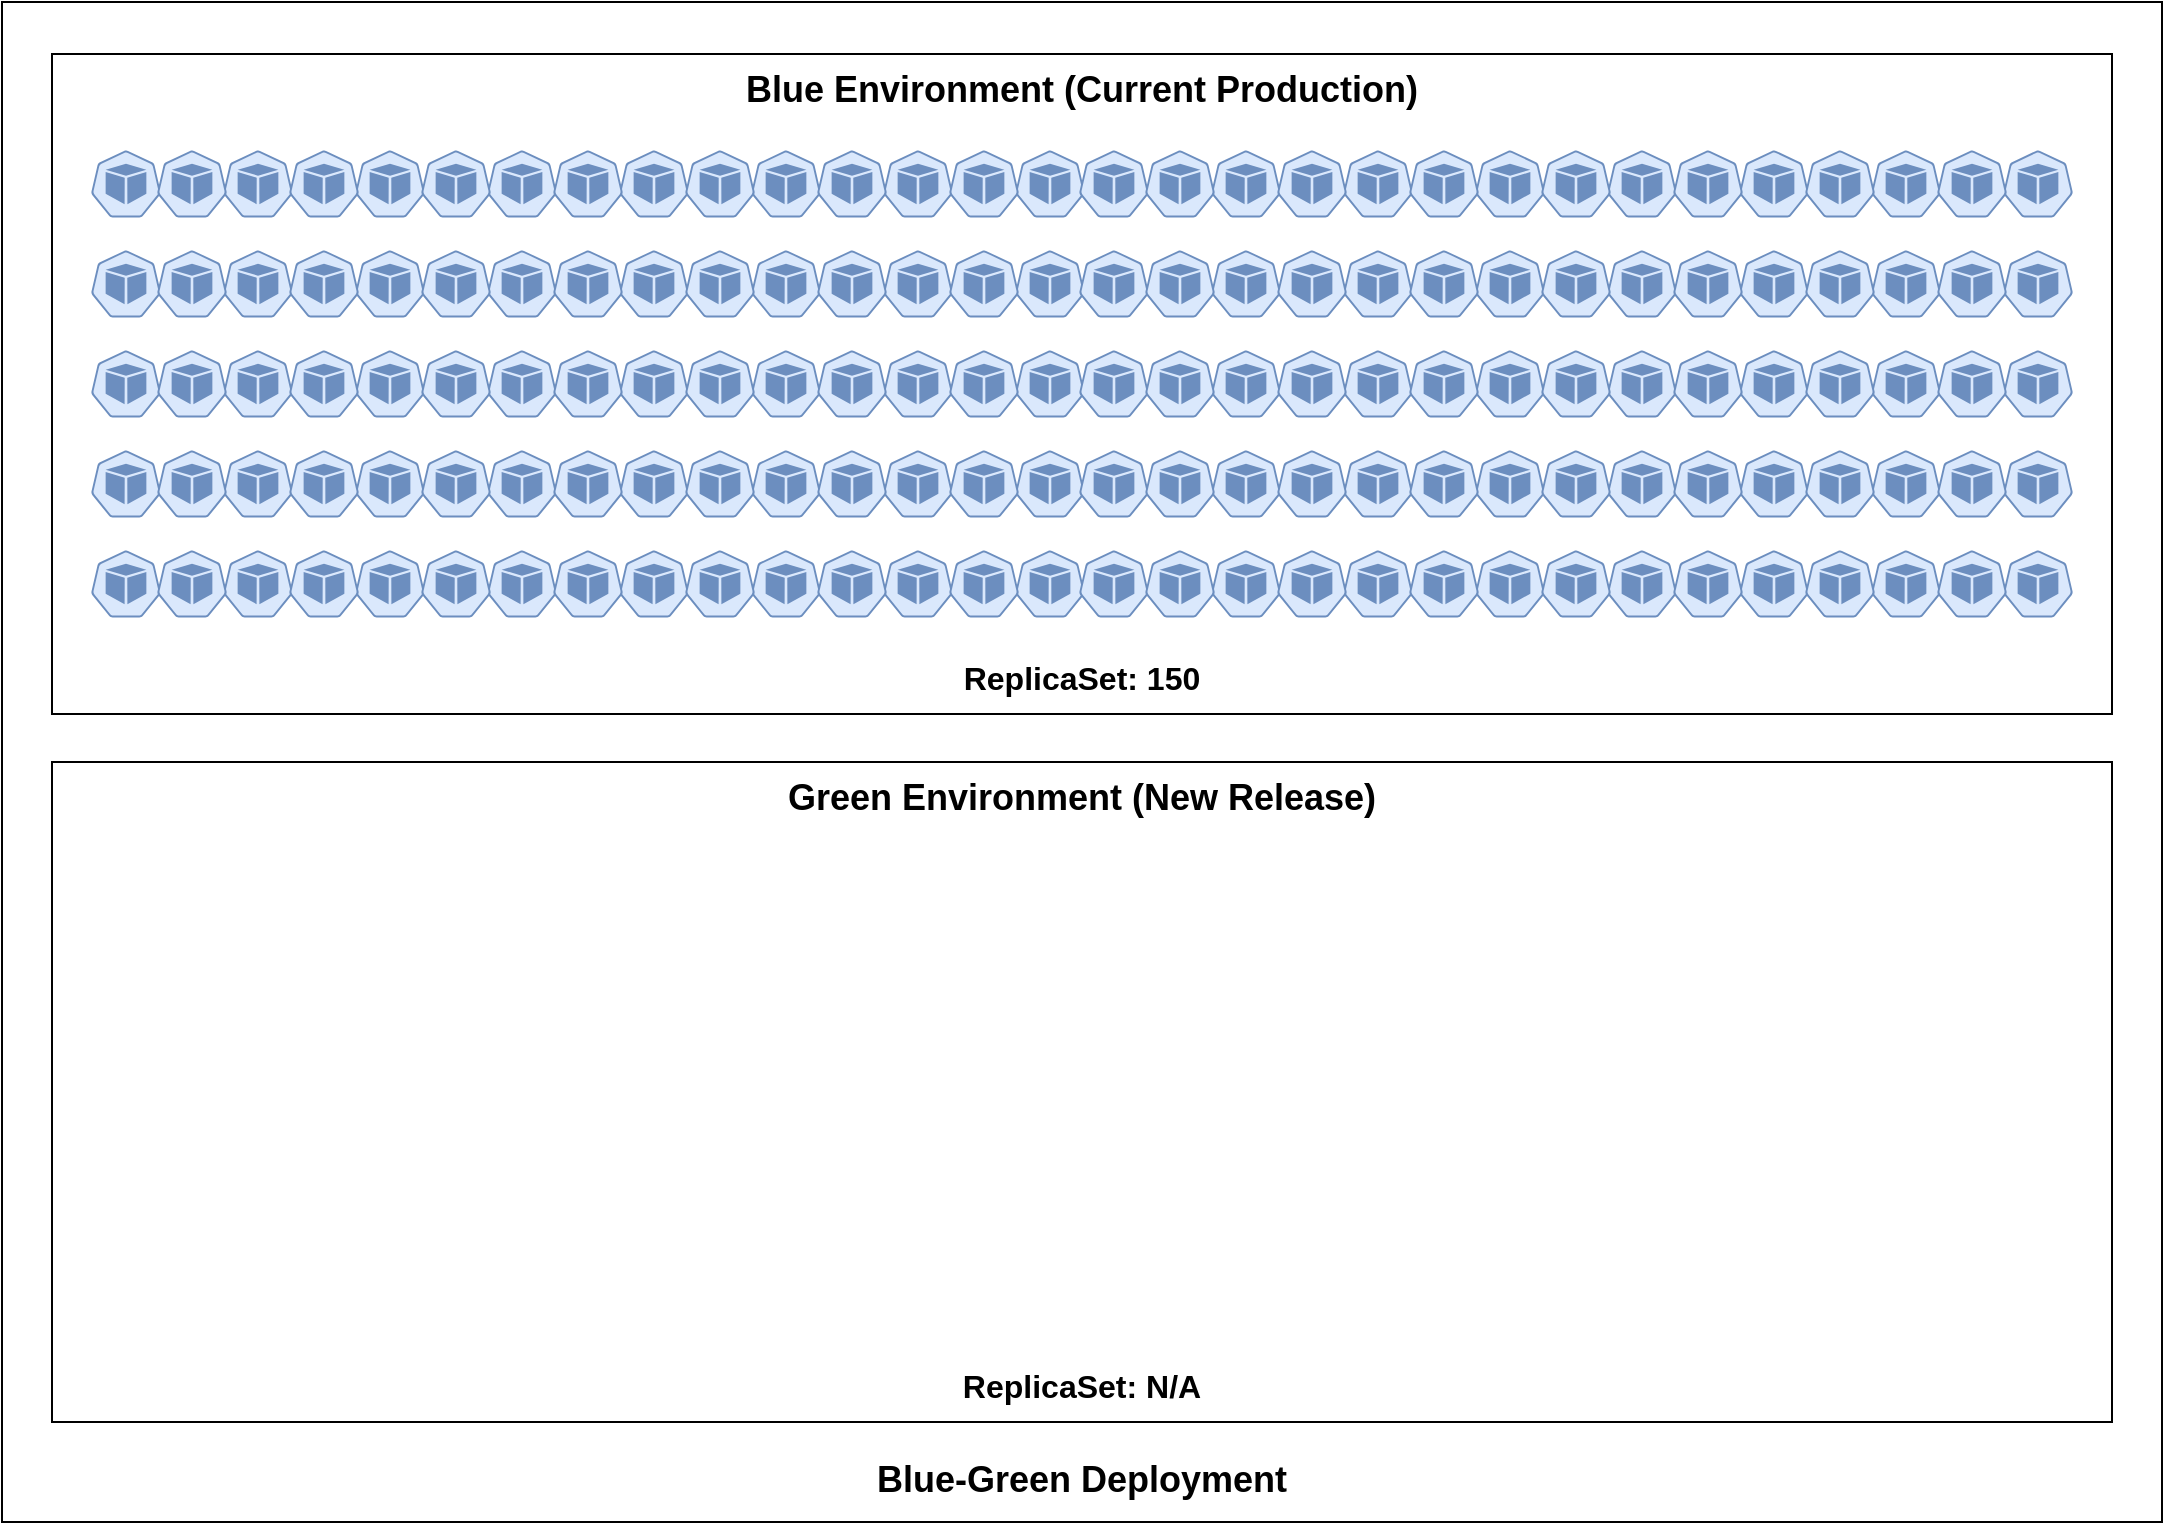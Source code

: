 <mxfile version="22.1.21" type="device" pages="3">
  <diagram name="Current" id="vSrArMN2uE1Zr9ZH9lu6">
    <mxGraphModel dx="1226" dy="726" grid="1" gridSize="10" guides="1" tooltips="1" connect="1" arrows="1" fold="1" page="1" pageScale="1" pageWidth="1169" pageHeight="827" math="0" shadow="0">
      <root>
        <mxCell id="0" />
        <mxCell id="1" parent="0" />
        <mxCell id="qnbT96YYWFQkXuuy2nCo-3" value="&lt;br&gt;&lt;br&gt;&lt;br&gt;&lt;br&gt;&lt;br&gt;&lt;br&gt;&lt;br&gt;&lt;br&gt;&lt;br&gt;&lt;br&gt;&lt;br&gt;&lt;br&gt;&lt;br&gt;&lt;br&gt;&lt;br&gt;&lt;br&gt;&lt;br&gt;&lt;br&gt;&lt;br&gt;&lt;br&gt;&lt;br&gt;&lt;br&gt;&lt;br&gt;&lt;br&gt;&lt;br&gt;&lt;br&gt;&lt;br&gt;&lt;br&gt;&lt;br&gt;&lt;br&gt;&lt;br&gt;&lt;br&gt;&lt;br&gt;&lt;br&gt;&lt;br&gt;&lt;br&gt;&lt;br&gt;&lt;br&gt;&lt;br&gt;&lt;br&gt;&lt;br&gt;&lt;br&gt;&lt;br&gt;&lt;br&gt;&lt;br&gt;&lt;br&gt;&lt;br&gt;&lt;br&gt;&lt;br&gt;&lt;br&gt;&lt;b style=&quot;border-color: var(--border-color);&quot;&gt;&lt;font style=&quot;border-color: var(--border-color); font-size: 18px;&quot;&gt;Blue-Green&amp;nbsp;&lt;/font&gt;&lt;/b&gt;&lt;b&gt;&lt;font style=&quot;font-size: 18px;&quot;&gt;Deployment&lt;/font&gt;&lt;/b&gt;" style="html=1;align=center;verticalAlign=middle;dashed=0;whiteSpace=wrap;movable=0;resizable=0;rotatable=0;deletable=0;editable=0;locked=1;connectable=0;" parent="1" vertex="1">
          <mxGeometry x="45" y="34" width="1080" height="760" as="geometry" />
        </mxCell>
        <mxCell id="qnbT96YYWFQkXuuy2nCo-4" value="&lt;div style=&quot;text-align: left;&quot;&gt;&lt;span style=&quot;background-color: initial; font-size: 18px;&quot;&gt;&lt;b&gt;Blue Environment (Current Production)&lt;/b&gt;&lt;/span&gt;&lt;/div&gt;&lt;div style=&quot;text-align: left;&quot;&gt;&lt;br&gt;&lt;/div&gt;&lt;br&gt;&lt;br&gt;&lt;br&gt;&lt;br&gt;&lt;br&gt;&lt;br&gt;&lt;br&gt;&lt;br&gt;&lt;br&gt;&lt;br&gt;&lt;br&gt;&lt;br&gt;&lt;br&gt;&lt;br&gt;&lt;br&gt;&lt;br&gt;&lt;br&gt;&lt;br&gt;&lt;b&gt;&lt;font style=&quot;font-size: 16px;&quot;&gt;ReplicaSet: 150&lt;/font&gt;&lt;/b&gt;" style="html=1;align=center;verticalAlign=middle;dashed=0;whiteSpace=wrap;movable=0;resizable=0;rotatable=0;deletable=0;editable=0;locked=1;connectable=0;" parent="1" vertex="1">
          <mxGeometry x="70" y="60" width="1030" height="330" as="geometry" />
        </mxCell>
        <mxCell id="qnbT96YYWFQkXuuy2nCo-1" value="" style="sketch=0;html=1;dashed=0;whitespace=wrap;fillColor=#dae8fc;strokeColor=#6c8ebf;points=[[0.005,0.63,0],[0.1,0.2,0],[0.9,0.2,0],[0.5,0,0],[0.995,0.63,0],[0.72,0.99,0],[0.5,1,0],[0.28,0.99,0]];verticalLabelPosition=bottom;align=center;verticalAlign=top;shape=mxgraph.kubernetes.icon;prIcon=pod;aspect=fixed;flipH=1;flipV=0;" parent="1" vertex="1">
          <mxGeometry x="89.5" y="108.2" width="35" height="33.6" as="geometry" />
        </mxCell>
        <mxCell id="qnbT96YYWFQkXuuy2nCo-7" value="" style="sketch=0;html=1;dashed=0;whitespace=wrap;fillColor=#dae8fc;strokeColor=#6c8ebf;points=[[0.005,0.63,0],[0.1,0.2,0],[0.9,0.2,0],[0.5,0,0],[0.995,0.63,0],[0.72,0.99,0],[0.5,1,0],[0.28,0.99,0]];verticalLabelPosition=bottom;align=center;verticalAlign=top;shape=mxgraph.kubernetes.icon;prIcon=pod;aspect=fixed;flipH=1;flipV=0;" parent="1" vertex="1">
          <mxGeometry x="155.5" y="108.2" width="35" height="33.6" as="geometry" />
        </mxCell>
        <mxCell id="qnbT96YYWFQkXuuy2nCo-8" value="" style="sketch=0;html=1;dashed=0;whitespace=wrap;fillColor=#dae8fc;strokeColor=#6c8ebf;points=[[0.005,0.63,0],[0.1,0.2,0],[0.9,0.2,0],[0.5,0,0],[0.995,0.63,0],[0.72,0.99,0],[0.5,1,0],[0.28,0.99,0]];verticalLabelPosition=bottom;align=center;verticalAlign=top;shape=mxgraph.kubernetes.icon;prIcon=pod;aspect=fixed;flipH=1;flipV=0;" parent="1" vertex="1">
          <mxGeometry x="221.5" y="108.2" width="35" height="33.6" as="geometry" />
        </mxCell>
        <mxCell id="qnbT96YYWFQkXuuy2nCo-9" value="" style="sketch=0;html=1;dashed=0;whitespace=wrap;fillColor=#dae8fc;strokeColor=#6c8ebf;points=[[0.005,0.63,0],[0.1,0.2,0],[0.9,0.2,0],[0.5,0,0],[0.995,0.63,0],[0.72,0.99,0],[0.5,1,0],[0.28,0.99,0]];verticalLabelPosition=bottom;align=center;verticalAlign=top;shape=mxgraph.kubernetes.icon;prIcon=pod;aspect=fixed;flipH=1;flipV=0;" parent="1" vertex="1">
          <mxGeometry x="419.5" y="108.2" width="35" height="33.6" as="geometry" />
        </mxCell>
        <mxCell id="qnbT96YYWFQkXuuy2nCo-10" value="" style="sketch=0;html=1;dashed=0;whitespace=wrap;fillColor=#dae8fc;strokeColor=#6c8ebf;points=[[0.005,0.63,0],[0.1,0.2,0],[0.9,0.2,0],[0.5,0,0],[0.995,0.63,0],[0.72,0.99,0],[0.5,1,0],[0.28,0.99,0]];verticalLabelPosition=bottom;align=center;verticalAlign=top;shape=mxgraph.kubernetes.icon;prIcon=pod;aspect=fixed;flipH=1;flipV=0;" parent="1" vertex="1">
          <mxGeometry x="353.5" y="108.2" width="35" height="33.6" as="geometry" />
        </mxCell>
        <mxCell id="qnbT96YYWFQkXuuy2nCo-11" value="" style="sketch=0;html=1;dashed=0;whitespace=wrap;fillColor=#dae8fc;strokeColor=#6c8ebf;points=[[0.005,0.63,0],[0.1,0.2,0],[0.9,0.2,0],[0.5,0,0],[0.995,0.63,0],[0.72,0.99,0],[0.5,1,0],[0.28,0.99,0]];verticalLabelPosition=bottom;align=center;verticalAlign=top;shape=mxgraph.kubernetes.icon;prIcon=pod;aspect=fixed;flipH=1;flipV=0;" parent="1" vertex="1">
          <mxGeometry x="287.5" y="108.2" width="35" height="33.6" as="geometry" />
        </mxCell>
        <mxCell id="qnbT96YYWFQkXuuy2nCo-12" value="" style="sketch=0;html=1;dashed=0;whitespace=wrap;fillColor=#dae8fc;strokeColor=#6c8ebf;points=[[0.005,0.63,0],[0.1,0.2,0],[0.9,0.2,0],[0.5,0,0],[0.995,0.63,0],[0.72,0.99,0],[0.5,1,0],[0.28,0.99,0]];verticalLabelPosition=bottom;align=center;verticalAlign=top;shape=mxgraph.kubernetes.icon;prIcon=pod;aspect=fixed;flipH=1;flipV=0;" parent="1" vertex="1">
          <mxGeometry x="386.5" y="108.2" width="35" height="33.6" as="geometry" />
        </mxCell>
        <mxCell id="qnbT96YYWFQkXuuy2nCo-13" value="" style="sketch=0;html=1;dashed=0;whitespace=wrap;fillColor=#dae8fc;strokeColor=#6c8ebf;points=[[0.005,0.63,0],[0.1,0.2,0],[0.9,0.2,0],[0.5,0,0],[0.995,0.63,0],[0.72,0.99,0],[0.5,1,0],[0.28,0.99,0]];verticalLabelPosition=bottom;align=center;verticalAlign=top;shape=mxgraph.kubernetes.icon;prIcon=pod;aspect=fixed;flipH=1;flipV=0;" parent="1" vertex="1">
          <mxGeometry x="320.5" y="108.2" width="35" height="33.6" as="geometry" />
        </mxCell>
        <mxCell id="qnbT96YYWFQkXuuy2nCo-14" value="" style="sketch=0;html=1;dashed=0;whitespace=wrap;fillColor=#dae8fc;strokeColor=#6c8ebf;points=[[0.005,0.63,0],[0.1,0.2,0],[0.9,0.2,0],[0.5,0,0],[0.995,0.63,0],[0.72,0.99,0],[0.5,1,0],[0.28,0.99,0]];verticalLabelPosition=bottom;align=center;verticalAlign=top;shape=mxgraph.kubernetes.icon;prIcon=pod;aspect=fixed;flipH=1;flipV=0;" parent="1" vertex="1">
          <mxGeometry x="254.5" y="108.2" width="35" height="33.6" as="geometry" />
        </mxCell>
        <mxCell id="qnbT96YYWFQkXuuy2nCo-15" value="" style="sketch=0;html=1;dashed=0;whitespace=wrap;fillColor=#dae8fc;strokeColor=#6c8ebf;points=[[0.005,0.63,0],[0.1,0.2,0],[0.9,0.2,0],[0.5,0,0],[0.995,0.63,0],[0.72,0.99,0],[0.5,1,0],[0.28,0.99,0]];verticalLabelPosition=bottom;align=center;verticalAlign=top;shape=mxgraph.kubernetes.icon;prIcon=pod;aspect=fixed;flipH=1;flipV=0;" parent="1" vertex="1">
          <mxGeometry x="188.5" y="108.2" width="35" height="33.6" as="geometry" />
        </mxCell>
        <mxCell id="qnbT96YYWFQkXuuy2nCo-16" value="" style="sketch=0;html=1;dashed=0;whitespace=wrap;fillColor=#dae8fc;strokeColor=#6c8ebf;points=[[0.005,0.63,0],[0.1,0.2,0],[0.9,0.2,0],[0.5,0,0],[0.995,0.63,0],[0.72,0.99,0],[0.5,1,0],[0.28,0.99,0]];verticalLabelPosition=bottom;align=center;verticalAlign=top;shape=mxgraph.kubernetes.icon;prIcon=pod;aspect=fixed;flipH=1;flipV=0;" parent="1" vertex="1">
          <mxGeometry x="122.5" y="108.2" width="35" height="33.6" as="geometry" />
        </mxCell>
        <mxCell id="qnbT96YYWFQkXuuy2nCo-17" value="" style="sketch=0;html=1;dashed=0;whitespace=wrap;fillColor=#dae8fc;strokeColor=#6c8ebf;points=[[0.005,0.63,0],[0.1,0.2,0],[0.9,0.2,0],[0.5,0,0],[0.995,0.63,0],[0.72,0.99,0],[0.5,1,0],[0.28,0.99,0]];verticalLabelPosition=bottom;align=center;verticalAlign=top;shape=mxgraph.kubernetes.icon;prIcon=pod;aspect=fixed;flipH=1;flipV=0;" parent="1" vertex="1">
          <mxGeometry x="485.5" y="108.2" width="35" height="33.6" as="geometry" />
        </mxCell>
        <mxCell id="qnbT96YYWFQkXuuy2nCo-18" value="" style="sketch=0;html=1;dashed=0;whitespace=wrap;fillColor=#dae8fc;strokeColor=#6c8ebf;points=[[0.005,0.63,0],[0.1,0.2,0],[0.9,0.2,0],[0.5,0,0],[0.995,0.63,0],[0.72,0.99,0],[0.5,1,0],[0.28,0.99,0]];verticalLabelPosition=bottom;align=center;verticalAlign=top;shape=mxgraph.kubernetes.icon;prIcon=pod;aspect=fixed;flipH=1;flipV=0;" parent="1" vertex="1">
          <mxGeometry x="551.5" y="108.2" width="35" height="33.6" as="geometry" />
        </mxCell>
        <mxCell id="qnbT96YYWFQkXuuy2nCo-19" value="" style="sketch=0;html=1;dashed=0;whitespace=wrap;fillColor=#dae8fc;strokeColor=#6c8ebf;points=[[0.005,0.63,0],[0.1,0.2,0],[0.9,0.2,0],[0.5,0,0],[0.995,0.63,0],[0.72,0.99,0],[0.5,1,0],[0.28,0.99,0]];verticalLabelPosition=bottom;align=center;verticalAlign=top;shape=mxgraph.kubernetes.icon;prIcon=pod;aspect=fixed;flipH=1;flipV=0;" parent="1" vertex="1">
          <mxGeometry x="518.5" y="108.2" width="35" height="33.6" as="geometry" />
        </mxCell>
        <mxCell id="qnbT96YYWFQkXuuy2nCo-20" value="" style="sketch=0;html=1;dashed=0;whitespace=wrap;fillColor=#dae8fc;strokeColor=#6c8ebf;points=[[0.005,0.63,0],[0.1,0.2,0],[0.9,0.2,0],[0.5,0,0],[0.995,0.63,0],[0.72,0.99,0],[0.5,1,0],[0.28,0.99,0]];verticalLabelPosition=bottom;align=center;verticalAlign=top;shape=mxgraph.kubernetes.icon;prIcon=pod;aspect=fixed;flipH=1;flipV=0;" parent="1" vertex="1">
          <mxGeometry x="452.5" y="108.2" width="35" height="33.6" as="geometry" />
        </mxCell>
        <mxCell id="qnbT96YYWFQkXuuy2nCo-96" value="" style="sketch=0;html=1;dashed=0;whitespace=wrap;fillColor=#dae8fc;strokeColor=#6c8ebf;points=[[0.005,0.63,0],[0.1,0.2,0],[0.9,0.2,0],[0.5,0,0],[0.995,0.63,0],[0.72,0.99,0],[0.5,1,0],[0.28,0.99,0]];verticalLabelPosition=bottom;align=center;verticalAlign=top;shape=mxgraph.kubernetes.icon;prIcon=pod;aspect=fixed;flipH=1;flipV=0;" parent="1" vertex="1">
          <mxGeometry x="583.5" y="108.2" width="35" height="33.6" as="geometry" />
        </mxCell>
        <mxCell id="qnbT96YYWFQkXuuy2nCo-97" value="" style="sketch=0;html=1;dashed=0;whitespace=wrap;fillColor=#dae8fc;strokeColor=#6c8ebf;points=[[0.005,0.63,0],[0.1,0.2,0],[0.9,0.2,0],[0.5,0,0],[0.995,0.63,0],[0.72,0.99,0],[0.5,1,0],[0.28,0.99,0]];verticalLabelPosition=bottom;align=center;verticalAlign=top;shape=mxgraph.kubernetes.icon;prIcon=pod;aspect=fixed;flipH=1;flipV=0;" parent="1" vertex="1">
          <mxGeometry x="649.5" y="108.2" width="35" height="33.6" as="geometry" />
        </mxCell>
        <mxCell id="qnbT96YYWFQkXuuy2nCo-98" value="" style="sketch=0;html=1;dashed=0;whitespace=wrap;fillColor=#dae8fc;strokeColor=#6c8ebf;points=[[0.005,0.63,0],[0.1,0.2,0],[0.9,0.2,0],[0.5,0,0],[0.995,0.63,0],[0.72,0.99,0],[0.5,1,0],[0.28,0.99,0]];verticalLabelPosition=bottom;align=center;verticalAlign=top;shape=mxgraph.kubernetes.icon;prIcon=pod;aspect=fixed;flipH=1;flipV=0;" parent="1" vertex="1">
          <mxGeometry x="715.5" y="108.2" width="35" height="33.6" as="geometry" />
        </mxCell>
        <mxCell id="qnbT96YYWFQkXuuy2nCo-99" value="" style="sketch=0;html=1;dashed=0;whitespace=wrap;fillColor=#dae8fc;strokeColor=#6c8ebf;points=[[0.005,0.63,0],[0.1,0.2,0],[0.9,0.2,0],[0.5,0,0],[0.995,0.63,0],[0.72,0.99,0],[0.5,1,0],[0.28,0.99,0]];verticalLabelPosition=bottom;align=center;verticalAlign=top;shape=mxgraph.kubernetes.icon;prIcon=pod;aspect=fixed;flipH=1;flipV=0;" parent="1" vertex="1">
          <mxGeometry x="913.5" y="108.2" width="35" height="33.6" as="geometry" />
        </mxCell>
        <mxCell id="qnbT96YYWFQkXuuy2nCo-100" value="" style="sketch=0;html=1;dashed=0;whitespace=wrap;fillColor=#dae8fc;strokeColor=#6c8ebf;points=[[0.005,0.63,0],[0.1,0.2,0],[0.9,0.2,0],[0.5,0,0],[0.995,0.63,0],[0.72,0.99,0],[0.5,1,0],[0.28,0.99,0]];verticalLabelPosition=bottom;align=center;verticalAlign=top;shape=mxgraph.kubernetes.icon;prIcon=pod;aspect=fixed;flipH=1;flipV=0;" parent="1" vertex="1">
          <mxGeometry x="847.5" y="108.2" width="35" height="33.6" as="geometry" />
        </mxCell>
        <mxCell id="qnbT96YYWFQkXuuy2nCo-101" value="" style="sketch=0;html=1;dashed=0;whitespace=wrap;fillColor=#dae8fc;strokeColor=#6c8ebf;points=[[0.005,0.63,0],[0.1,0.2,0],[0.9,0.2,0],[0.5,0,0],[0.995,0.63,0],[0.72,0.99,0],[0.5,1,0],[0.28,0.99,0]];verticalLabelPosition=bottom;align=center;verticalAlign=top;shape=mxgraph.kubernetes.icon;prIcon=pod;aspect=fixed;flipH=1;flipV=0;" parent="1" vertex="1">
          <mxGeometry x="781.5" y="108.2" width="35" height="33.6" as="geometry" />
        </mxCell>
        <mxCell id="qnbT96YYWFQkXuuy2nCo-102" value="" style="sketch=0;html=1;dashed=0;whitespace=wrap;fillColor=#dae8fc;strokeColor=#6c8ebf;points=[[0.005,0.63,0],[0.1,0.2,0],[0.9,0.2,0],[0.5,0,0],[0.995,0.63,0],[0.72,0.99,0],[0.5,1,0],[0.28,0.99,0]];verticalLabelPosition=bottom;align=center;verticalAlign=top;shape=mxgraph.kubernetes.icon;prIcon=pod;aspect=fixed;flipH=1;flipV=0;" parent="1" vertex="1">
          <mxGeometry x="880.5" y="108.2" width="35" height="33.6" as="geometry" />
        </mxCell>
        <mxCell id="qnbT96YYWFQkXuuy2nCo-103" value="" style="sketch=0;html=1;dashed=0;whitespace=wrap;fillColor=#dae8fc;strokeColor=#6c8ebf;points=[[0.005,0.63,0],[0.1,0.2,0],[0.9,0.2,0],[0.5,0,0],[0.995,0.63,0],[0.72,0.99,0],[0.5,1,0],[0.28,0.99,0]];verticalLabelPosition=bottom;align=center;verticalAlign=top;shape=mxgraph.kubernetes.icon;prIcon=pod;aspect=fixed;flipH=1;flipV=0;" parent="1" vertex="1">
          <mxGeometry x="814.5" y="108.2" width="35" height="33.6" as="geometry" />
        </mxCell>
        <mxCell id="qnbT96YYWFQkXuuy2nCo-104" value="" style="sketch=0;html=1;dashed=0;whitespace=wrap;fillColor=#dae8fc;strokeColor=#6c8ebf;points=[[0.005,0.63,0],[0.1,0.2,0],[0.9,0.2,0],[0.5,0,0],[0.995,0.63,0],[0.72,0.99,0],[0.5,1,0],[0.28,0.99,0]];verticalLabelPosition=bottom;align=center;verticalAlign=top;shape=mxgraph.kubernetes.icon;prIcon=pod;aspect=fixed;flipH=1;flipV=0;" parent="1" vertex="1">
          <mxGeometry x="748.5" y="108.2" width="35" height="33.6" as="geometry" />
        </mxCell>
        <mxCell id="qnbT96YYWFQkXuuy2nCo-105" value="" style="sketch=0;html=1;dashed=0;whitespace=wrap;fillColor=#dae8fc;strokeColor=#6c8ebf;points=[[0.005,0.63,0],[0.1,0.2,0],[0.9,0.2,0],[0.5,0,0],[0.995,0.63,0],[0.72,0.99,0],[0.5,1,0],[0.28,0.99,0]];verticalLabelPosition=bottom;align=center;verticalAlign=top;shape=mxgraph.kubernetes.icon;prIcon=pod;aspect=fixed;flipH=1;flipV=0;" parent="1" vertex="1">
          <mxGeometry x="682.5" y="108.2" width="35" height="33.6" as="geometry" />
        </mxCell>
        <mxCell id="qnbT96YYWFQkXuuy2nCo-106" value="" style="sketch=0;html=1;dashed=0;whitespace=wrap;fillColor=#dae8fc;strokeColor=#6c8ebf;points=[[0.005,0.63,0],[0.1,0.2,0],[0.9,0.2,0],[0.5,0,0],[0.995,0.63,0],[0.72,0.99,0],[0.5,1,0],[0.28,0.99,0]];verticalLabelPosition=bottom;align=center;verticalAlign=top;shape=mxgraph.kubernetes.icon;prIcon=pod;aspect=fixed;flipH=1;flipV=0;" parent="1" vertex="1">
          <mxGeometry x="616.5" y="108.2" width="35" height="33.6" as="geometry" />
        </mxCell>
        <mxCell id="qnbT96YYWFQkXuuy2nCo-107" value="" style="sketch=0;html=1;dashed=0;whitespace=wrap;fillColor=#dae8fc;strokeColor=#6c8ebf;points=[[0.005,0.63,0],[0.1,0.2,0],[0.9,0.2,0],[0.5,0,0],[0.995,0.63,0],[0.72,0.99,0],[0.5,1,0],[0.28,0.99,0]];verticalLabelPosition=bottom;align=center;verticalAlign=top;shape=mxgraph.kubernetes.icon;prIcon=pod;aspect=fixed;flipH=1;flipV=0;" parent="1" vertex="1">
          <mxGeometry x="979.5" y="108.2" width="35" height="33.6" as="geometry" />
        </mxCell>
        <mxCell id="qnbT96YYWFQkXuuy2nCo-108" value="" style="sketch=0;html=1;dashed=0;whitespace=wrap;fillColor=#dae8fc;strokeColor=#6c8ebf;points=[[0.005,0.63,0],[0.1,0.2,0],[0.9,0.2,0],[0.5,0,0],[0.995,0.63,0],[0.72,0.99,0],[0.5,1,0],[0.28,0.99,0]];verticalLabelPosition=bottom;align=center;verticalAlign=top;shape=mxgraph.kubernetes.icon;prIcon=pod;aspect=fixed;flipH=1;flipV=0;" parent="1" vertex="1">
          <mxGeometry x="1045.5" y="108.2" width="35" height="33.6" as="geometry" />
        </mxCell>
        <mxCell id="qnbT96YYWFQkXuuy2nCo-109" value="" style="sketch=0;html=1;dashed=0;whitespace=wrap;fillColor=#dae8fc;strokeColor=#6c8ebf;points=[[0.005,0.63,0],[0.1,0.2,0],[0.9,0.2,0],[0.5,0,0],[0.995,0.63,0],[0.72,0.99,0],[0.5,1,0],[0.28,0.99,0]];verticalLabelPosition=bottom;align=center;verticalAlign=top;shape=mxgraph.kubernetes.icon;prIcon=pod;aspect=fixed;flipH=1;flipV=0;" parent="1" vertex="1">
          <mxGeometry x="1012.5" y="108.2" width="35" height="33.6" as="geometry" />
        </mxCell>
        <mxCell id="qnbT96YYWFQkXuuy2nCo-110" value="" style="sketch=0;html=1;dashed=0;whitespace=wrap;fillColor=#dae8fc;strokeColor=#6c8ebf;points=[[0.005,0.63,0],[0.1,0.2,0],[0.9,0.2,0],[0.5,0,0],[0.995,0.63,0],[0.72,0.99,0],[0.5,1,0],[0.28,0.99,0]];verticalLabelPosition=bottom;align=center;verticalAlign=top;shape=mxgraph.kubernetes.icon;prIcon=pod;aspect=fixed;flipH=1;flipV=0;" parent="1" vertex="1">
          <mxGeometry x="946.5" y="108.2" width="35" height="33.6" as="geometry" />
        </mxCell>
        <mxCell id="qnbT96YYWFQkXuuy2nCo-352" value="" style="sketch=0;html=1;dashed=0;whitespace=wrap;fillColor=#dae8fc;strokeColor=#6c8ebf;points=[[0.005,0.63,0],[0.1,0.2,0],[0.9,0.2,0],[0.5,0,0],[0.995,0.63,0],[0.72,0.99,0],[0.5,1,0],[0.28,0.99,0]];verticalLabelPosition=bottom;align=center;verticalAlign=top;shape=mxgraph.kubernetes.icon;prIcon=pod;aspect=fixed;flipH=1;flipV=0;" parent="1" vertex="1">
          <mxGeometry x="89.5" y="158.2" width="35" height="33.6" as="geometry" />
        </mxCell>
        <mxCell id="qnbT96YYWFQkXuuy2nCo-353" value="" style="sketch=0;html=1;dashed=0;whitespace=wrap;fillColor=#dae8fc;strokeColor=#6c8ebf;points=[[0.005,0.63,0],[0.1,0.2,0],[0.9,0.2,0],[0.5,0,0],[0.995,0.63,0],[0.72,0.99,0],[0.5,1,0],[0.28,0.99,0]];verticalLabelPosition=bottom;align=center;verticalAlign=top;shape=mxgraph.kubernetes.icon;prIcon=pod;aspect=fixed;flipH=1;flipV=0;" parent="1" vertex="1">
          <mxGeometry x="155.5" y="158.2" width="35" height="33.6" as="geometry" />
        </mxCell>
        <mxCell id="qnbT96YYWFQkXuuy2nCo-354" value="" style="sketch=0;html=1;dashed=0;whitespace=wrap;fillColor=#dae8fc;strokeColor=#6c8ebf;points=[[0.005,0.63,0],[0.1,0.2,0],[0.9,0.2,0],[0.5,0,0],[0.995,0.63,0],[0.72,0.99,0],[0.5,1,0],[0.28,0.99,0]];verticalLabelPosition=bottom;align=center;verticalAlign=top;shape=mxgraph.kubernetes.icon;prIcon=pod;aspect=fixed;flipH=1;flipV=0;" parent="1" vertex="1">
          <mxGeometry x="221.5" y="158.2" width="35" height="33.6" as="geometry" />
        </mxCell>
        <mxCell id="qnbT96YYWFQkXuuy2nCo-355" value="" style="sketch=0;html=1;dashed=0;whitespace=wrap;fillColor=#dae8fc;strokeColor=#6c8ebf;points=[[0.005,0.63,0],[0.1,0.2,0],[0.9,0.2,0],[0.5,0,0],[0.995,0.63,0],[0.72,0.99,0],[0.5,1,0],[0.28,0.99,0]];verticalLabelPosition=bottom;align=center;verticalAlign=top;shape=mxgraph.kubernetes.icon;prIcon=pod;aspect=fixed;flipH=1;flipV=0;" parent="1" vertex="1">
          <mxGeometry x="419.5" y="158.2" width="35" height="33.6" as="geometry" />
        </mxCell>
        <mxCell id="qnbT96YYWFQkXuuy2nCo-356" value="" style="sketch=0;html=1;dashed=0;whitespace=wrap;fillColor=#dae8fc;strokeColor=#6c8ebf;points=[[0.005,0.63,0],[0.1,0.2,0],[0.9,0.2,0],[0.5,0,0],[0.995,0.63,0],[0.72,0.99,0],[0.5,1,0],[0.28,0.99,0]];verticalLabelPosition=bottom;align=center;verticalAlign=top;shape=mxgraph.kubernetes.icon;prIcon=pod;aspect=fixed;flipH=1;flipV=0;" parent="1" vertex="1">
          <mxGeometry x="353.5" y="158.2" width="35" height="33.6" as="geometry" />
        </mxCell>
        <mxCell id="qnbT96YYWFQkXuuy2nCo-357" value="" style="sketch=0;html=1;dashed=0;whitespace=wrap;fillColor=#dae8fc;strokeColor=#6c8ebf;points=[[0.005,0.63,0],[0.1,0.2,0],[0.9,0.2,0],[0.5,0,0],[0.995,0.63,0],[0.72,0.99,0],[0.5,1,0],[0.28,0.99,0]];verticalLabelPosition=bottom;align=center;verticalAlign=top;shape=mxgraph.kubernetes.icon;prIcon=pod;aspect=fixed;flipH=1;flipV=0;" parent="1" vertex="1">
          <mxGeometry x="287.5" y="158.2" width="35" height="33.6" as="geometry" />
        </mxCell>
        <mxCell id="qnbT96YYWFQkXuuy2nCo-358" value="" style="sketch=0;html=1;dashed=0;whitespace=wrap;fillColor=#dae8fc;strokeColor=#6c8ebf;points=[[0.005,0.63,0],[0.1,0.2,0],[0.9,0.2,0],[0.5,0,0],[0.995,0.63,0],[0.72,0.99,0],[0.5,1,0],[0.28,0.99,0]];verticalLabelPosition=bottom;align=center;verticalAlign=top;shape=mxgraph.kubernetes.icon;prIcon=pod;aspect=fixed;flipH=1;flipV=0;" parent="1" vertex="1">
          <mxGeometry x="386.5" y="158.2" width="35" height="33.6" as="geometry" />
        </mxCell>
        <mxCell id="qnbT96YYWFQkXuuy2nCo-359" value="" style="sketch=0;html=1;dashed=0;whitespace=wrap;fillColor=#dae8fc;strokeColor=#6c8ebf;points=[[0.005,0.63,0],[0.1,0.2,0],[0.9,0.2,0],[0.5,0,0],[0.995,0.63,0],[0.72,0.99,0],[0.5,1,0],[0.28,0.99,0]];verticalLabelPosition=bottom;align=center;verticalAlign=top;shape=mxgraph.kubernetes.icon;prIcon=pod;aspect=fixed;flipH=1;flipV=0;" parent="1" vertex="1">
          <mxGeometry x="320.5" y="158.2" width="35" height="33.6" as="geometry" />
        </mxCell>
        <mxCell id="qnbT96YYWFQkXuuy2nCo-360" value="" style="sketch=0;html=1;dashed=0;whitespace=wrap;fillColor=#dae8fc;strokeColor=#6c8ebf;points=[[0.005,0.63,0],[0.1,0.2,0],[0.9,0.2,0],[0.5,0,0],[0.995,0.63,0],[0.72,0.99,0],[0.5,1,0],[0.28,0.99,0]];verticalLabelPosition=bottom;align=center;verticalAlign=top;shape=mxgraph.kubernetes.icon;prIcon=pod;aspect=fixed;flipH=1;flipV=0;" parent="1" vertex="1">
          <mxGeometry x="254.5" y="158.2" width="35" height="33.6" as="geometry" />
        </mxCell>
        <mxCell id="qnbT96YYWFQkXuuy2nCo-361" value="" style="sketch=0;html=1;dashed=0;whitespace=wrap;fillColor=#dae8fc;strokeColor=#6c8ebf;points=[[0.005,0.63,0],[0.1,0.2,0],[0.9,0.2,0],[0.5,0,0],[0.995,0.63,0],[0.72,0.99,0],[0.5,1,0],[0.28,0.99,0]];verticalLabelPosition=bottom;align=center;verticalAlign=top;shape=mxgraph.kubernetes.icon;prIcon=pod;aspect=fixed;flipH=1;flipV=0;" parent="1" vertex="1">
          <mxGeometry x="188.5" y="158.2" width="35" height="33.6" as="geometry" />
        </mxCell>
        <mxCell id="qnbT96YYWFQkXuuy2nCo-362" value="" style="sketch=0;html=1;dashed=0;whitespace=wrap;fillColor=#dae8fc;strokeColor=#6c8ebf;points=[[0.005,0.63,0],[0.1,0.2,0],[0.9,0.2,0],[0.5,0,0],[0.995,0.63,0],[0.72,0.99,0],[0.5,1,0],[0.28,0.99,0]];verticalLabelPosition=bottom;align=center;verticalAlign=top;shape=mxgraph.kubernetes.icon;prIcon=pod;aspect=fixed;flipH=1;flipV=0;" parent="1" vertex="1">
          <mxGeometry x="122.5" y="158.2" width="35" height="33.6" as="geometry" />
        </mxCell>
        <mxCell id="qnbT96YYWFQkXuuy2nCo-363" value="" style="sketch=0;html=1;dashed=0;whitespace=wrap;fillColor=#dae8fc;strokeColor=#6c8ebf;points=[[0.005,0.63,0],[0.1,0.2,0],[0.9,0.2,0],[0.5,0,0],[0.995,0.63,0],[0.72,0.99,0],[0.5,1,0],[0.28,0.99,0]];verticalLabelPosition=bottom;align=center;verticalAlign=top;shape=mxgraph.kubernetes.icon;prIcon=pod;aspect=fixed;flipH=1;flipV=0;" parent="1" vertex="1">
          <mxGeometry x="485.5" y="158.2" width="35" height="33.6" as="geometry" />
        </mxCell>
        <mxCell id="qnbT96YYWFQkXuuy2nCo-364" value="" style="sketch=0;html=1;dashed=0;whitespace=wrap;fillColor=#dae8fc;strokeColor=#6c8ebf;points=[[0.005,0.63,0],[0.1,0.2,0],[0.9,0.2,0],[0.5,0,0],[0.995,0.63,0],[0.72,0.99,0],[0.5,1,0],[0.28,0.99,0]];verticalLabelPosition=bottom;align=center;verticalAlign=top;shape=mxgraph.kubernetes.icon;prIcon=pod;aspect=fixed;flipH=1;flipV=0;" parent="1" vertex="1">
          <mxGeometry x="551.5" y="158.2" width="35" height="33.6" as="geometry" />
        </mxCell>
        <mxCell id="qnbT96YYWFQkXuuy2nCo-365" value="" style="sketch=0;html=1;dashed=0;whitespace=wrap;fillColor=#dae8fc;strokeColor=#6c8ebf;points=[[0.005,0.63,0],[0.1,0.2,0],[0.9,0.2,0],[0.5,0,0],[0.995,0.63,0],[0.72,0.99,0],[0.5,1,0],[0.28,0.99,0]];verticalLabelPosition=bottom;align=center;verticalAlign=top;shape=mxgraph.kubernetes.icon;prIcon=pod;aspect=fixed;flipH=1;flipV=0;" parent="1" vertex="1">
          <mxGeometry x="518.5" y="158.2" width="35" height="33.6" as="geometry" />
        </mxCell>
        <mxCell id="qnbT96YYWFQkXuuy2nCo-366" value="" style="sketch=0;html=1;dashed=0;whitespace=wrap;fillColor=#dae8fc;strokeColor=#6c8ebf;points=[[0.005,0.63,0],[0.1,0.2,0],[0.9,0.2,0],[0.5,0,0],[0.995,0.63,0],[0.72,0.99,0],[0.5,1,0],[0.28,0.99,0]];verticalLabelPosition=bottom;align=center;verticalAlign=top;shape=mxgraph.kubernetes.icon;prIcon=pod;aspect=fixed;flipH=1;flipV=0;" parent="1" vertex="1">
          <mxGeometry x="452.5" y="158.2" width="35" height="33.6" as="geometry" />
        </mxCell>
        <mxCell id="qnbT96YYWFQkXuuy2nCo-367" value="" style="sketch=0;html=1;dashed=0;whitespace=wrap;fillColor=#dae8fc;strokeColor=#6c8ebf;points=[[0.005,0.63,0],[0.1,0.2,0],[0.9,0.2,0],[0.5,0,0],[0.995,0.63,0],[0.72,0.99,0],[0.5,1,0],[0.28,0.99,0]];verticalLabelPosition=bottom;align=center;verticalAlign=top;shape=mxgraph.kubernetes.icon;prIcon=pod;aspect=fixed;flipH=1;flipV=0;" parent="1" vertex="1">
          <mxGeometry x="583.5" y="158.2" width="35" height="33.6" as="geometry" />
        </mxCell>
        <mxCell id="qnbT96YYWFQkXuuy2nCo-368" value="" style="sketch=0;html=1;dashed=0;whitespace=wrap;fillColor=#dae8fc;strokeColor=#6c8ebf;points=[[0.005,0.63,0],[0.1,0.2,0],[0.9,0.2,0],[0.5,0,0],[0.995,0.63,0],[0.72,0.99,0],[0.5,1,0],[0.28,0.99,0]];verticalLabelPosition=bottom;align=center;verticalAlign=top;shape=mxgraph.kubernetes.icon;prIcon=pod;aspect=fixed;flipH=1;flipV=0;" parent="1" vertex="1">
          <mxGeometry x="649.5" y="158.2" width="35" height="33.6" as="geometry" />
        </mxCell>
        <mxCell id="qnbT96YYWFQkXuuy2nCo-369" value="" style="sketch=0;html=1;dashed=0;whitespace=wrap;fillColor=#dae8fc;strokeColor=#6c8ebf;points=[[0.005,0.63,0],[0.1,0.2,0],[0.9,0.2,0],[0.5,0,0],[0.995,0.63,0],[0.72,0.99,0],[0.5,1,0],[0.28,0.99,0]];verticalLabelPosition=bottom;align=center;verticalAlign=top;shape=mxgraph.kubernetes.icon;prIcon=pod;aspect=fixed;flipH=1;flipV=0;" parent="1" vertex="1">
          <mxGeometry x="715.5" y="158.2" width="35" height="33.6" as="geometry" />
        </mxCell>
        <mxCell id="qnbT96YYWFQkXuuy2nCo-370" value="" style="sketch=0;html=1;dashed=0;whitespace=wrap;fillColor=#dae8fc;strokeColor=#6c8ebf;points=[[0.005,0.63,0],[0.1,0.2,0],[0.9,0.2,0],[0.5,0,0],[0.995,0.63,0],[0.72,0.99,0],[0.5,1,0],[0.28,0.99,0]];verticalLabelPosition=bottom;align=center;verticalAlign=top;shape=mxgraph.kubernetes.icon;prIcon=pod;aspect=fixed;flipH=1;flipV=0;" parent="1" vertex="1">
          <mxGeometry x="913.5" y="158.2" width="35" height="33.6" as="geometry" />
        </mxCell>
        <mxCell id="qnbT96YYWFQkXuuy2nCo-371" value="" style="sketch=0;html=1;dashed=0;whitespace=wrap;fillColor=#dae8fc;strokeColor=#6c8ebf;points=[[0.005,0.63,0],[0.1,0.2,0],[0.9,0.2,0],[0.5,0,0],[0.995,0.63,0],[0.72,0.99,0],[0.5,1,0],[0.28,0.99,0]];verticalLabelPosition=bottom;align=center;verticalAlign=top;shape=mxgraph.kubernetes.icon;prIcon=pod;aspect=fixed;flipH=1;flipV=0;" parent="1" vertex="1">
          <mxGeometry x="847.5" y="158.2" width="35" height="33.6" as="geometry" />
        </mxCell>
        <mxCell id="qnbT96YYWFQkXuuy2nCo-372" value="" style="sketch=0;html=1;dashed=0;whitespace=wrap;fillColor=#dae8fc;strokeColor=#6c8ebf;points=[[0.005,0.63,0],[0.1,0.2,0],[0.9,0.2,0],[0.5,0,0],[0.995,0.63,0],[0.72,0.99,0],[0.5,1,0],[0.28,0.99,0]];verticalLabelPosition=bottom;align=center;verticalAlign=top;shape=mxgraph.kubernetes.icon;prIcon=pod;aspect=fixed;flipH=1;flipV=0;" parent="1" vertex="1">
          <mxGeometry x="781.5" y="158.2" width="35" height="33.6" as="geometry" />
        </mxCell>
        <mxCell id="qnbT96YYWFQkXuuy2nCo-373" value="" style="sketch=0;html=1;dashed=0;whitespace=wrap;fillColor=#dae8fc;strokeColor=#6c8ebf;points=[[0.005,0.63,0],[0.1,0.2,0],[0.9,0.2,0],[0.5,0,0],[0.995,0.63,0],[0.72,0.99,0],[0.5,1,0],[0.28,0.99,0]];verticalLabelPosition=bottom;align=center;verticalAlign=top;shape=mxgraph.kubernetes.icon;prIcon=pod;aspect=fixed;flipH=1;flipV=0;" parent="1" vertex="1">
          <mxGeometry x="880.5" y="158.2" width="35" height="33.6" as="geometry" />
        </mxCell>
        <mxCell id="qnbT96YYWFQkXuuy2nCo-374" value="" style="sketch=0;html=1;dashed=0;whitespace=wrap;fillColor=#dae8fc;strokeColor=#6c8ebf;points=[[0.005,0.63,0],[0.1,0.2,0],[0.9,0.2,0],[0.5,0,0],[0.995,0.63,0],[0.72,0.99,0],[0.5,1,0],[0.28,0.99,0]];verticalLabelPosition=bottom;align=center;verticalAlign=top;shape=mxgraph.kubernetes.icon;prIcon=pod;aspect=fixed;flipH=1;flipV=0;" parent="1" vertex="1">
          <mxGeometry x="814.5" y="158.2" width="35" height="33.6" as="geometry" />
        </mxCell>
        <mxCell id="qnbT96YYWFQkXuuy2nCo-375" value="" style="sketch=0;html=1;dashed=0;whitespace=wrap;fillColor=#dae8fc;strokeColor=#6c8ebf;points=[[0.005,0.63,0],[0.1,0.2,0],[0.9,0.2,0],[0.5,0,0],[0.995,0.63,0],[0.72,0.99,0],[0.5,1,0],[0.28,0.99,0]];verticalLabelPosition=bottom;align=center;verticalAlign=top;shape=mxgraph.kubernetes.icon;prIcon=pod;aspect=fixed;flipH=1;flipV=0;" parent="1" vertex="1">
          <mxGeometry x="748.5" y="158.2" width="35" height="33.6" as="geometry" />
        </mxCell>
        <mxCell id="qnbT96YYWFQkXuuy2nCo-376" value="" style="sketch=0;html=1;dashed=0;whitespace=wrap;fillColor=#dae8fc;strokeColor=#6c8ebf;points=[[0.005,0.63,0],[0.1,0.2,0],[0.9,0.2,0],[0.5,0,0],[0.995,0.63,0],[0.72,0.99,0],[0.5,1,0],[0.28,0.99,0]];verticalLabelPosition=bottom;align=center;verticalAlign=top;shape=mxgraph.kubernetes.icon;prIcon=pod;aspect=fixed;flipH=1;flipV=0;" parent="1" vertex="1">
          <mxGeometry x="682.5" y="158.2" width="35" height="33.6" as="geometry" />
        </mxCell>
        <mxCell id="qnbT96YYWFQkXuuy2nCo-377" value="" style="sketch=0;html=1;dashed=0;whitespace=wrap;fillColor=#dae8fc;strokeColor=#6c8ebf;points=[[0.005,0.63,0],[0.1,0.2,0],[0.9,0.2,0],[0.5,0,0],[0.995,0.63,0],[0.72,0.99,0],[0.5,1,0],[0.28,0.99,0]];verticalLabelPosition=bottom;align=center;verticalAlign=top;shape=mxgraph.kubernetes.icon;prIcon=pod;aspect=fixed;flipH=1;flipV=0;" parent="1" vertex="1">
          <mxGeometry x="616.5" y="158.2" width="35" height="33.6" as="geometry" />
        </mxCell>
        <mxCell id="qnbT96YYWFQkXuuy2nCo-378" value="" style="sketch=0;html=1;dashed=0;whitespace=wrap;fillColor=#dae8fc;strokeColor=#6c8ebf;points=[[0.005,0.63,0],[0.1,0.2,0],[0.9,0.2,0],[0.5,0,0],[0.995,0.63,0],[0.72,0.99,0],[0.5,1,0],[0.28,0.99,0]];verticalLabelPosition=bottom;align=center;verticalAlign=top;shape=mxgraph.kubernetes.icon;prIcon=pod;aspect=fixed;flipH=1;flipV=0;" parent="1" vertex="1">
          <mxGeometry x="979.5" y="158.2" width="35" height="33.6" as="geometry" />
        </mxCell>
        <mxCell id="qnbT96YYWFQkXuuy2nCo-379" value="" style="sketch=0;html=1;dashed=0;whitespace=wrap;fillColor=#dae8fc;strokeColor=#6c8ebf;points=[[0.005,0.63,0],[0.1,0.2,0],[0.9,0.2,0],[0.5,0,0],[0.995,0.63,0],[0.72,0.99,0],[0.5,1,0],[0.28,0.99,0]];verticalLabelPosition=bottom;align=center;verticalAlign=top;shape=mxgraph.kubernetes.icon;prIcon=pod;aspect=fixed;flipH=1;flipV=0;" parent="1" vertex="1">
          <mxGeometry x="1045.5" y="158.2" width="35" height="33.6" as="geometry" />
        </mxCell>
        <mxCell id="qnbT96YYWFQkXuuy2nCo-380" value="" style="sketch=0;html=1;dashed=0;whitespace=wrap;fillColor=#dae8fc;strokeColor=#6c8ebf;points=[[0.005,0.63,0],[0.1,0.2,0],[0.9,0.2,0],[0.5,0,0],[0.995,0.63,0],[0.72,0.99,0],[0.5,1,0],[0.28,0.99,0]];verticalLabelPosition=bottom;align=center;verticalAlign=top;shape=mxgraph.kubernetes.icon;prIcon=pod;aspect=fixed;flipH=1;flipV=0;" parent="1" vertex="1">
          <mxGeometry x="1012.5" y="158.2" width="35" height="33.6" as="geometry" />
        </mxCell>
        <mxCell id="qnbT96YYWFQkXuuy2nCo-381" value="" style="sketch=0;html=1;dashed=0;whitespace=wrap;fillColor=#dae8fc;strokeColor=#6c8ebf;points=[[0.005,0.63,0],[0.1,0.2,0],[0.9,0.2,0],[0.5,0,0],[0.995,0.63,0],[0.72,0.99,0],[0.5,1,0],[0.28,0.99,0]];verticalLabelPosition=bottom;align=center;verticalAlign=top;shape=mxgraph.kubernetes.icon;prIcon=pod;aspect=fixed;flipH=1;flipV=0;" parent="1" vertex="1">
          <mxGeometry x="946.5" y="158.2" width="35" height="33.6" as="geometry" />
        </mxCell>
        <mxCell id="qnbT96YYWFQkXuuy2nCo-502" value="" style="sketch=0;html=1;dashed=0;whitespace=wrap;fillColor=#dae8fc;strokeColor=#6c8ebf;points=[[0.005,0.63,0],[0.1,0.2,0],[0.9,0.2,0],[0.5,0,0],[0.995,0.63,0],[0.72,0.99,0],[0.5,1,0],[0.28,0.99,0]];verticalLabelPosition=bottom;align=center;verticalAlign=top;shape=mxgraph.kubernetes.icon;prIcon=pod;aspect=fixed;flipH=1;flipV=0;" parent="1" vertex="1">
          <mxGeometry x="89.5" y="208.2" width="35" height="33.6" as="geometry" />
        </mxCell>
        <mxCell id="qnbT96YYWFQkXuuy2nCo-503" value="" style="sketch=0;html=1;dashed=0;whitespace=wrap;fillColor=#dae8fc;strokeColor=#6c8ebf;points=[[0.005,0.63,0],[0.1,0.2,0],[0.9,0.2,0],[0.5,0,0],[0.995,0.63,0],[0.72,0.99,0],[0.5,1,0],[0.28,0.99,0]];verticalLabelPosition=bottom;align=center;verticalAlign=top;shape=mxgraph.kubernetes.icon;prIcon=pod;aspect=fixed;flipH=1;flipV=0;" parent="1" vertex="1">
          <mxGeometry x="155.5" y="208.2" width="35" height="33.6" as="geometry" />
        </mxCell>
        <mxCell id="qnbT96YYWFQkXuuy2nCo-504" value="" style="sketch=0;html=1;dashed=0;whitespace=wrap;fillColor=#dae8fc;strokeColor=#6c8ebf;points=[[0.005,0.63,0],[0.1,0.2,0],[0.9,0.2,0],[0.5,0,0],[0.995,0.63,0],[0.72,0.99,0],[0.5,1,0],[0.28,0.99,0]];verticalLabelPosition=bottom;align=center;verticalAlign=top;shape=mxgraph.kubernetes.icon;prIcon=pod;aspect=fixed;flipH=1;flipV=0;" parent="1" vertex="1">
          <mxGeometry x="221.5" y="208.2" width="35" height="33.6" as="geometry" />
        </mxCell>
        <mxCell id="qnbT96YYWFQkXuuy2nCo-505" value="" style="sketch=0;html=1;dashed=0;whitespace=wrap;fillColor=#dae8fc;strokeColor=#6c8ebf;points=[[0.005,0.63,0],[0.1,0.2,0],[0.9,0.2,0],[0.5,0,0],[0.995,0.63,0],[0.72,0.99,0],[0.5,1,0],[0.28,0.99,0]];verticalLabelPosition=bottom;align=center;verticalAlign=top;shape=mxgraph.kubernetes.icon;prIcon=pod;aspect=fixed;flipH=1;flipV=0;" parent="1" vertex="1">
          <mxGeometry x="419.5" y="208.2" width="35" height="33.6" as="geometry" />
        </mxCell>
        <mxCell id="qnbT96YYWFQkXuuy2nCo-506" value="" style="sketch=0;html=1;dashed=0;whitespace=wrap;fillColor=#dae8fc;strokeColor=#6c8ebf;points=[[0.005,0.63,0],[0.1,0.2,0],[0.9,0.2,0],[0.5,0,0],[0.995,0.63,0],[0.72,0.99,0],[0.5,1,0],[0.28,0.99,0]];verticalLabelPosition=bottom;align=center;verticalAlign=top;shape=mxgraph.kubernetes.icon;prIcon=pod;aspect=fixed;flipH=1;flipV=0;" parent="1" vertex="1">
          <mxGeometry x="353.5" y="208.2" width="35" height="33.6" as="geometry" />
        </mxCell>
        <mxCell id="qnbT96YYWFQkXuuy2nCo-507" value="" style="sketch=0;html=1;dashed=0;whitespace=wrap;fillColor=#dae8fc;strokeColor=#6c8ebf;points=[[0.005,0.63,0],[0.1,0.2,0],[0.9,0.2,0],[0.5,0,0],[0.995,0.63,0],[0.72,0.99,0],[0.5,1,0],[0.28,0.99,0]];verticalLabelPosition=bottom;align=center;verticalAlign=top;shape=mxgraph.kubernetes.icon;prIcon=pod;aspect=fixed;flipH=1;flipV=0;" parent="1" vertex="1">
          <mxGeometry x="287.5" y="208.2" width="35" height="33.6" as="geometry" />
        </mxCell>
        <mxCell id="qnbT96YYWFQkXuuy2nCo-508" value="" style="sketch=0;html=1;dashed=0;whitespace=wrap;fillColor=#dae8fc;strokeColor=#6c8ebf;points=[[0.005,0.63,0],[0.1,0.2,0],[0.9,0.2,0],[0.5,0,0],[0.995,0.63,0],[0.72,0.99,0],[0.5,1,0],[0.28,0.99,0]];verticalLabelPosition=bottom;align=center;verticalAlign=top;shape=mxgraph.kubernetes.icon;prIcon=pod;aspect=fixed;flipH=1;flipV=0;" parent="1" vertex="1">
          <mxGeometry x="386.5" y="208.2" width="35" height="33.6" as="geometry" />
        </mxCell>
        <mxCell id="qnbT96YYWFQkXuuy2nCo-509" value="" style="sketch=0;html=1;dashed=0;whitespace=wrap;fillColor=#dae8fc;strokeColor=#6c8ebf;points=[[0.005,0.63,0],[0.1,0.2,0],[0.9,0.2,0],[0.5,0,0],[0.995,0.63,0],[0.72,0.99,0],[0.5,1,0],[0.28,0.99,0]];verticalLabelPosition=bottom;align=center;verticalAlign=top;shape=mxgraph.kubernetes.icon;prIcon=pod;aspect=fixed;flipH=1;flipV=0;" parent="1" vertex="1">
          <mxGeometry x="320.5" y="208.2" width="35" height="33.6" as="geometry" />
        </mxCell>
        <mxCell id="qnbT96YYWFQkXuuy2nCo-510" value="" style="sketch=0;html=1;dashed=0;whitespace=wrap;fillColor=#dae8fc;strokeColor=#6c8ebf;points=[[0.005,0.63,0],[0.1,0.2,0],[0.9,0.2,0],[0.5,0,0],[0.995,0.63,0],[0.72,0.99,0],[0.5,1,0],[0.28,0.99,0]];verticalLabelPosition=bottom;align=center;verticalAlign=top;shape=mxgraph.kubernetes.icon;prIcon=pod;aspect=fixed;flipH=1;flipV=0;" parent="1" vertex="1">
          <mxGeometry x="254.5" y="208.2" width="35" height="33.6" as="geometry" />
        </mxCell>
        <mxCell id="qnbT96YYWFQkXuuy2nCo-511" value="" style="sketch=0;html=1;dashed=0;whitespace=wrap;fillColor=#dae8fc;strokeColor=#6c8ebf;points=[[0.005,0.63,0],[0.1,0.2,0],[0.9,0.2,0],[0.5,0,0],[0.995,0.63,0],[0.72,0.99,0],[0.5,1,0],[0.28,0.99,0]];verticalLabelPosition=bottom;align=center;verticalAlign=top;shape=mxgraph.kubernetes.icon;prIcon=pod;aspect=fixed;flipH=1;flipV=0;" parent="1" vertex="1">
          <mxGeometry x="188.5" y="208.2" width="35" height="33.6" as="geometry" />
        </mxCell>
        <mxCell id="qnbT96YYWFQkXuuy2nCo-512" value="" style="sketch=0;html=1;dashed=0;whitespace=wrap;fillColor=#dae8fc;strokeColor=#6c8ebf;points=[[0.005,0.63,0],[0.1,0.2,0],[0.9,0.2,0],[0.5,0,0],[0.995,0.63,0],[0.72,0.99,0],[0.5,1,0],[0.28,0.99,0]];verticalLabelPosition=bottom;align=center;verticalAlign=top;shape=mxgraph.kubernetes.icon;prIcon=pod;aspect=fixed;flipH=1;flipV=0;" parent="1" vertex="1">
          <mxGeometry x="122.5" y="208.2" width="35" height="33.6" as="geometry" />
        </mxCell>
        <mxCell id="qnbT96YYWFQkXuuy2nCo-513" value="" style="sketch=0;html=1;dashed=0;whitespace=wrap;fillColor=#dae8fc;strokeColor=#6c8ebf;points=[[0.005,0.63,0],[0.1,0.2,0],[0.9,0.2,0],[0.5,0,0],[0.995,0.63,0],[0.72,0.99,0],[0.5,1,0],[0.28,0.99,0]];verticalLabelPosition=bottom;align=center;verticalAlign=top;shape=mxgraph.kubernetes.icon;prIcon=pod;aspect=fixed;flipH=1;flipV=0;" parent="1" vertex="1">
          <mxGeometry x="485.5" y="208.2" width="35" height="33.6" as="geometry" />
        </mxCell>
        <mxCell id="qnbT96YYWFQkXuuy2nCo-514" value="" style="sketch=0;html=1;dashed=0;whitespace=wrap;fillColor=#dae8fc;strokeColor=#6c8ebf;points=[[0.005,0.63,0],[0.1,0.2,0],[0.9,0.2,0],[0.5,0,0],[0.995,0.63,0],[0.72,0.99,0],[0.5,1,0],[0.28,0.99,0]];verticalLabelPosition=bottom;align=center;verticalAlign=top;shape=mxgraph.kubernetes.icon;prIcon=pod;aspect=fixed;flipH=1;flipV=0;" parent="1" vertex="1">
          <mxGeometry x="551.5" y="208.2" width="35" height="33.6" as="geometry" />
        </mxCell>
        <mxCell id="qnbT96YYWFQkXuuy2nCo-515" value="" style="sketch=0;html=1;dashed=0;whitespace=wrap;fillColor=#dae8fc;strokeColor=#6c8ebf;points=[[0.005,0.63,0],[0.1,0.2,0],[0.9,0.2,0],[0.5,0,0],[0.995,0.63,0],[0.72,0.99,0],[0.5,1,0],[0.28,0.99,0]];verticalLabelPosition=bottom;align=center;verticalAlign=top;shape=mxgraph.kubernetes.icon;prIcon=pod;aspect=fixed;flipH=1;flipV=0;" parent="1" vertex="1">
          <mxGeometry x="518.5" y="208.2" width="35" height="33.6" as="geometry" />
        </mxCell>
        <mxCell id="qnbT96YYWFQkXuuy2nCo-516" value="" style="sketch=0;html=1;dashed=0;whitespace=wrap;fillColor=#dae8fc;strokeColor=#6c8ebf;points=[[0.005,0.63,0],[0.1,0.2,0],[0.9,0.2,0],[0.5,0,0],[0.995,0.63,0],[0.72,0.99,0],[0.5,1,0],[0.28,0.99,0]];verticalLabelPosition=bottom;align=center;verticalAlign=top;shape=mxgraph.kubernetes.icon;prIcon=pod;aspect=fixed;flipH=1;flipV=0;" parent="1" vertex="1">
          <mxGeometry x="452.5" y="208.2" width="35" height="33.6" as="geometry" />
        </mxCell>
        <mxCell id="qnbT96YYWFQkXuuy2nCo-517" value="" style="sketch=0;html=1;dashed=0;whitespace=wrap;fillColor=#dae8fc;strokeColor=#6c8ebf;points=[[0.005,0.63,0],[0.1,0.2,0],[0.9,0.2,0],[0.5,0,0],[0.995,0.63,0],[0.72,0.99,0],[0.5,1,0],[0.28,0.99,0]];verticalLabelPosition=bottom;align=center;verticalAlign=top;shape=mxgraph.kubernetes.icon;prIcon=pod;aspect=fixed;flipH=1;flipV=0;" parent="1" vertex="1">
          <mxGeometry x="583.5" y="208.2" width="35" height="33.6" as="geometry" />
        </mxCell>
        <mxCell id="qnbT96YYWFQkXuuy2nCo-518" value="" style="sketch=0;html=1;dashed=0;whitespace=wrap;fillColor=#dae8fc;strokeColor=#6c8ebf;points=[[0.005,0.63,0],[0.1,0.2,0],[0.9,0.2,0],[0.5,0,0],[0.995,0.63,0],[0.72,0.99,0],[0.5,1,0],[0.28,0.99,0]];verticalLabelPosition=bottom;align=center;verticalAlign=top;shape=mxgraph.kubernetes.icon;prIcon=pod;aspect=fixed;flipH=1;flipV=0;" parent="1" vertex="1">
          <mxGeometry x="649.5" y="208.2" width="35" height="33.6" as="geometry" />
        </mxCell>
        <mxCell id="qnbT96YYWFQkXuuy2nCo-519" value="" style="sketch=0;html=1;dashed=0;whitespace=wrap;fillColor=#dae8fc;strokeColor=#6c8ebf;points=[[0.005,0.63,0],[0.1,0.2,0],[0.9,0.2,0],[0.5,0,0],[0.995,0.63,0],[0.72,0.99,0],[0.5,1,0],[0.28,0.99,0]];verticalLabelPosition=bottom;align=center;verticalAlign=top;shape=mxgraph.kubernetes.icon;prIcon=pod;aspect=fixed;flipH=1;flipV=0;" parent="1" vertex="1">
          <mxGeometry x="715.5" y="208.2" width="35" height="33.6" as="geometry" />
        </mxCell>
        <mxCell id="qnbT96YYWFQkXuuy2nCo-520" value="" style="sketch=0;html=1;dashed=0;whitespace=wrap;fillColor=#dae8fc;strokeColor=#6c8ebf;points=[[0.005,0.63,0],[0.1,0.2,0],[0.9,0.2,0],[0.5,0,0],[0.995,0.63,0],[0.72,0.99,0],[0.5,1,0],[0.28,0.99,0]];verticalLabelPosition=bottom;align=center;verticalAlign=top;shape=mxgraph.kubernetes.icon;prIcon=pod;aspect=fixed;flipH=1;flipV=0;" parent="1" vertex="1">
          <mxGeometry x="913.5" y="208.2" width="35" height="33.6" as="geometry" />
        </mxCell>
        <mxCell id="qnbT96YYWFQkXuuy2nCo-521" value="" style="sketch=0;html=1;dashed=0;whitespace=wrap;fillColor=#dae8fc;strokeColor=#6c8ebf;points=[[0.005,0.63,0],[0.1,0.2,0],[0.9,0.2,0],[0.5,0,0],[0.995,0.63,0],[0.72,0.99,0],[0.5,1,0],[0.28,0.99,0]];verticalLabelPosition=bottom;align=center;verticalAlign=top;shape=mxgraph.kubernetes.icon;prIcon=pod;aspect=fixed;flipH=1;flipV=0;" parent="1" vertex="1">
          <mxGeometry x="847.5" y="208.2" width="35" height="33.6" as="geometry" />
        </mxCell>
        <mxCell id="qnbT96YYWFQkXuuy2nCo-522" value="" style="sketch=0;html=1;dashed=0;whitespace=wrap;fillColor=#dae8fc;strokeColor=#6c8ebf;points=[[0.005,0.63,0],[0.1,0.2,0],[0.9,0.2,0],[0.5,0,0],[0.995,0.63,0],[0.72,0.99,0],[0.5,1,0],[0.28,0.99,0]];verticalLabelPosition=bottom;align=center;verticalAlign=top;shape=mxgraph.kubernetes.icon;prIcon=pod;aspect=fixed;flipH=1;flipV=0;" parent="1" vertex="1">
          <mxGeometry x="781.5" y="208.2" width="35" height="33.6" as="geometry" />
        </mxCell>
        <mxCell id="qnbT96YYWFQkXuuy2nCo-523" value="" style="sketch=0;html=1;dashed=0;whitespace=wrap;fillColor=#dae8fc;strokeColor=#6c8ebf;points=[[0.005,0.63,0],[0.1,0.2,0],[0.9,0.2,0],[0.5,0,0],[0.995,0.63,0],[0.72,0.99,0],[0.5,1,0],[0.28,0.99,0]];verticalLabelPosition=bottom;align=center;verticalAlign=top;shape=mxgraph.kubernetes.icon;prIcon=pod;aspect=fixed;flipH=1;flipV=0;" parent="1" vertex="1">
          <mxGeometry x="880.5" y="208.2" width="35" height="33.6" as="geometry" />
        </mxCell>
        <mxCell id="qnbT96YYWFQkXuuy2nCo-524" value="" style="sketch=0;html=1;dashed=0;whitespace=wrap;fillColor=#dae8fc;strokeColor=#6c8ebf;points=[[0.005,0.63,0],[0.1,0.2,0],[0.9,0.2,0],[0.5,0,0],[0.995,0.63,0],[0.72,0.99,0],[0.5,1,0],[0.28,0.99,0]];verticalLabelPosition=bottom;align=center;verticalAlign=top;shape=mxgraph.kubernetes.icon;prIcon=pod;aspect=fixed;flipH=1;flipV=0;" parent="1" vertex="1">
          <mxGeometry x="814.5" y="208.2" width="35" height="33.6" as="geometry" />
        </mxCell>
        <mxCell id="qnbT96YYWFQkXuuy2nCo-525" value="" style="sketch=0;html=1;dashed=0;whitespace=wrap;fillColor=#dae8fc;strokeColor=#6c8ebf;points=[[0.005,0.63,0],[0.1,0.2,0],[0.9,0.2,0],[0.5,0,0],[0.995,0.63,0],[0.72,0.99,0],[0.5,1,0],[0.28,0.99,0]];verticalLabelPosition=bottom;align=center;verticalAlign=top;shape=mxgraph.kubernetes.icon;prIcon=pod;aspect=fixed;flipH=1;flipV=0;" parent="1" vertex="1">
          <mxGeometry x="748.5" y="208.2" width="35" height="33.6" as="geometry" />
        </mxCell>
        <mxCell id="qnbT96YYWFQkXuuy2nCo-526" value="" style="sketch=0;html=1;dashed=0;whitespace=wrap;fillColor=#dae8fc;strokeColor=#6c8ebf;points=[[0.005,0.63,0],[0.1,0.2,0],[0.9,0.2,0],[0.5,0,0],[0.995,0.63,0],[0.72,0.99,0],[0.5,1,0],[0.28,0.99,0]];verticalLabelPosition=bottom;align=center;verticalAlign=top;shape=mxgraph.kubernetes.icon;prIcon=pod;aspect=fixed;flipH=1;flipV=0;" parent="1" vertex="1">
          <mxGeometry x="682.5" y="208.2" width="35" height="33.6" as="geometry" />
        </mxCell>
        <mxCell id="qnbT96YYWFQkXuuy2nCo-527" value="" style="sketch=0;html=1;dashed=0;whitespace=wrap;fillColor=#dae8fc;strokeColor=#6c8ebf;points=[[0.005,0.63,0],[0.1,0.2,0],[0.9,0.2,0],[0.5,0,0],[0.995,0.63,0],[0.72,0.99,0],[0.5,1,0],[0.28,0.99,0]];verticalLabelPosition=bottom;align=center;verticalAlign=top;shape=mxgraph.kubernetes.icon;prIcon=pod;aspect=fixed;flipH=1;flipV=0;" parent="1" vertex="1">
          <mxGeometry x="616.5" y="208.2" width="35" height="33.6" as="geometry" />
        </mxCell>
        <mxCell id="qnbT96YYWFQkXuuy2nCo-528" value="" style="sketch=0;html=1;dashed=0;whitespace=wrap;fillColor=#dae8fc;strokeColor=#6c8ebf;points=[[0.005,0.63,0],[0.1,0.2,0],[0.9,0.2,0],[0.5,0,0],[0.995,0.63,0],[0.72,0.99,0],[0.5,1,0],[0.28,0.99,0]];verticalLabelPosition=bottom;align=center;verticalAlign=top;shape=mxgraph.kubernetes.icon;prIcon=pod;aspect=fixed;flipH=1;flipV=0;" parent="1" vertex="1">
          <mxGeometry x="979.5" y="208.2" width="35" height="33.6" as="geometry" />
        </mxCell>
        <mxCell id="qnbT96YYWFQkXuuy2nCo-529" value="" style="sketch=0;html=1;dashed=0;whitespace=wrap;fillColor=#dae8fc;strokeColor=#6c8ebf;points=[[0.005,0.63,0],[0.1,0.2,0],[0.9,0.2,0],[0.5,0,0],[0.995,0.63,0],[0.72,0.99,0],[0.5,1,0],[0.28,0.99,0]];verticalLabelPosition=bottom;align=center;verticalAlign=top;shape=mxgraph.kubernetes.icon;prIcon=pod;aspect=fixed;flipH=1;flipV=0;" parent="1" vertex="1">
          <mxGeometry x="1045.5" y="208.2" width="35" height="33.6" as="geometry" />
        </mxCell>
        <mxCell id="qnbT96YYWFQkXuuy2nCo-530" value="" style="sketch=0;html=1;dashed=0;whitespace=wrap;fillColor=#dae8fc;strokeColor=#6c8ebf;points=[[0.005,0.63,0],[0.1,0.2,0],[0.9,0.2,0],[0.5,0,0],[0.995,0.63,0],[0.72,0.99,0],[0.5,1,0],[0.28,0.99,0]];verticalLabelPosition=bottom;align=center;verticalAlign=top;shape=mxgraph.kubernetes.icon;prIcon=pod;aspect=fixed;flipH=1;flipV=0;" parent="1" vertex="1">
          <mxGeometry x="1012.5" y="208.2" width="35" height="33.6" as="geometry" />
        </mxCell>
        <mxCell id="qnbT96YYWFQkXuuy2nCo-531" value="" style="sketch=0;html=1;dashed=0;whitespace=wrap;fillColor=#dae8fc;strokeColor=#6c8ebf;points=[[0.005,0.63,0],[0.1,0.2,0],[0.9,0.2,0],[0.5,0,0],[0.995,0.63,0],[0.72,0.99,0],[0.5,1,0],[0.28,0.99,0]];verticalLabelPosition=bottom;align=center;verticalAlign=top;shape=mxgraph.kubernetes.icon;prIcon=pod;aspect=fixed;flipH=1;flipV=0;" parent="1" vertex="1">
          <mxGeometry x="946.5" y="208.2" width="35" height="33.6" as="geometry" />
        </mxCell>
        <mxCell id="qnbT96YYWFQkXuuy2nCo-532" value="" style="sketch=0;html=1;dashed=0;whitespace=wrap;fillColor=#dae8fc;strokeColor=#6c8ebf;points=[[0.005,0.63,0],[0.1,0.2,0],[0.9,0.2,0],[0.5,0,0],[0.995,0.63,0],[0.72,0.99,0],[0.5,1,0],[0.28,0.99,0]];verticalLabelPosition=bottom;align=center;verticalAlign=top;shape=mxgraph.kubernetes.icon;prIcon=pod;aspect=fixed;flipH=1;flipV=0;" parent="1" vertex="1">
          <mxGeometry x="89.5" y="258.2" width="35" height="33.6" as="geometry" />
        </mxCell>
        <mxCell id="qnbT96YYWFQkXuuy2nCo-533" value="" style="sketch=0;html=1;dashed=0;whitespace=wrap;fillColor=#dae8fc;strokeColor=#6c8ebf;points=[[0.005,0.63,0],[0.1,0.2,0],[0.9,0.2,0],[0.5,0,0],[0.995,0.63,0],[0.72,0.99,0],[0.5,1,0],[0.28,0.99,0]];verticalLabelPosition=bottom;align=center;verticalAlign=top;shape=mxgraph.kubernetes.icon;prIcon=pod;aspect=fixed;flipH=1;flipV=0;" parent="1" vertex="1">
          <mxGeometry x="155.5" y="258.2" width="35" height="33.6" as="geometry" />
        </mxCell>
        <mxCell id="qnbT96YYWFQkXuuy2nCo-534" value="" style="sketch=0;html=1;dashed=0;whitespace=wrap;fillColor=#dae8fc;strokeColor=#6c8ebf;points=[[0.005,0.63,0],[0.1,0.2,0],[0.9,0.2,0],[0.5,0,0],[0.995,0.63,0],[0.72,0.99,0],[0.5,1,0],[0.28,0.99,0]];verticalLabelPosition=bottom;align=center;verticalAlign=top;shape=mxgraph.kubernetes.icon;prIcon=pod;aspect=fixed;flipH=1;flipV=0;" parent="1" vertex="1">
          <mxGeometry x="221.5" y="258.2" width="35" height="33.6" as="geometry" />
        </mxCell>
        <mxCell id="qnbT96YYWFQkXuuy2nCo-535" value="" style="sketch=0;html=1;dashed=0;whitespace=wrap;fillColor=#dae8fc;strokeColor=#6c8ebf;points=[[0.005,0.63,0],[0.1,0.2,0],[0.9,0.2,0],[0.5,0,0],[0.995,0.63,0],[0.72,0.99,0],[0.5,1,0],[0.28,0.99,0]];verticalLabelPosition=bottom;align=center;verticalAlign=top;shape=mxgraph.kubernetes.icon;prIcon=pod;aspect=fixed;flipH=1;flipV=0;" parent="1" vertex="1">
          <mxGeometry x="419.5" y="258.2" width="35" height="33.6" as="geometry" />
        </mxCell>
        <mxCell id="qnbT96YYWFQkXuuy2nCo-536" value="" style="sketch=0;html=1;dashed=0;whitespace=wrap;fillColor=#dae8fc;strokeColor=#6c8ebf;points=[[0.005,0.63,0],[0.1,0.2,0],[0.9,0.2,0],[0.5,0,0],[0.995,0.63,0],[0.72,0.99,0],[0.5,1,0],[0.28,0.99,0]];verticalLabelPosition=bottom;align=center;verticalAlign=top;shape=mxgraph.kubernetes.icon;prIcon=pod;aspect=fixed;flipH=1;flipV=0;" parent="1" vertex="1">
          <mxGeometry x="353.5" y="258.2" width="35" height="33.6" as="geometry" />
        </mxCell>
        <mxCell id="qnbT96YYWFQkXuuy2nCo-537" value="" style="sketch=0;html=1;dashed=0;whitespace=wrap;fillColor=#dae8fc;strokeColor=#6c8ebf;points=[[0.005,0.63,0],[0.1,0.2,0],[0.9,0.2,0],[0.5,0,0],[0.995,0.63,0],[0.72,0.99,0],[0.5,1,0],[0.28,0.99,0]];verticalLabelPosition=bottom;align=center;verticalAlign=top;shape=mxgraph.kubernetes.icon;prIcon=pod;aspect=fixed;flipH=1;flipV=0;" parent="1" vertex="1">
          <mxGeometry x="287.5" y="258.2" width="35" height="33.6" as="geometry" />
        </mxCell>
        <mxCell id="qnbT96YYWFQkXuuy2nCo-538" value="" style="sketch=0;html=1;dashed=0;whitespace=wrap;fillColor=#dae8fc;strokeColor=#6c8ebf;points=[[0.005,0.63,0],[0.1,0.2,0],[0.9,0.2,0],[0.5,0,0],[0.995,0.63,0],[0.72,0.99,0],[0.5,1,0],[0.28,0.99,0]];verticalLabelPosition=bottom;align=center;verticalAlign=top;shape=mxgraph.kubernetes.icon;prIcon=pod;aspect=fixed;flipH=1;flipV=0;" parent="1" vertex="1">
          <mxGeometry x="386.5" y="258.2" width="35" height="33.6" as="geometry" />
        </mxCell>
        <mxCell id="qnbT96YYWFQkXuuy2nCo-539" value="" style="sketch=0;html=1;dashed=0;whitespace=wrap;fillColor=#dae8fc;strokeColor=#6c8ebf;points=[[0.005,0.63,0],[0.1,0.2,0],[0.9,0.2,0],[0.5,0,0],[0.995,0.63,0],[0.72,0.99,0],[0.5,1,0],[0.28,0.99,0]];verticalLabelPosition=bottom;align=center;verticalAlign=top;shape=mxgraph.kubernetes.icon;prIcon=pod;aspect=fixed;flipH=1;flipV=0;" parent="1" vertex="1">
          <mxGeometry x="320.5" y="258.2" width="35" height="33.6" as="geometry" />
        </mxCell>
        <mxCell id="qnbT96YYWFQkXuuy2nCo-540" value="" style="sketch=0;html=1;dashed=0;whitespace=wrap;fillColor=#dae8fc;strokeColor=#6c8ebf;points=[[0.005,0.63,0],[0.1,0.2,0],[0.9,0.2,0],[0.5,0,0],[0.995,0.63,0],[0.72,0.99,0],[0.5,1,0],[0.28,0.99,0]];verticalLabelPosition=bottom;align=center;verticalAlign=top;shape=mxgraph.kubernetes.icon;prIcon=pod;aspect=fixed;flipH=1;flipV=0;" parent="1" vertex="1">
          <mxGeometry x="254.5" y="258.2" width="35" height="33.6" as="geometry" />
        </mxCell>
        <mxCell id="qnbT96YYWFQkXuuy2nCo-541" value="" style="sketch=0;html=1;dashed=0;whitespace=wrap;fillColor=#dae8fc;strokeColor=#6c8ebf;points=[[0.005,0.63,0],[0.1,0.2,0],[0.9,0.2,0],[0.5,0,0],[0.995,0.63,0],[0.72,0.99,0],[0.5,1,0],[0.28,0.99,0]];verticalLabelPosition=bottom;align=center;verticalAlign=top;shape=mxgraph.kubernetes.icon;prIcon=pod;aspect=fixed;flipH=1;flipV=0;" parent="1" vertex="1">
          <mxGeometry x="188.5" y="258.2" width="35" height="33.6" as="geometry" />
        </mxCell>
        <mxCell id="qnbT96YYWFQkXuuy2nCo-542" value="" style="sketch=0;html=1;dashed=0;whitespace=wrap;fillColor=#dae8fc;strokeColor=#6c8ebf;points=[[0.005,0.63,0],[0.1,0.2,0],[0.9,0.2,0],[0.5,0,0],[0.995,0.63,0],[0.72,0.99,0],[0.5,1,0],[0.28,0.99,0]];verticalLabelPosition=bottom;align=center;verticalAlign=top;shape=mxgraph.kubernetes.icon;prIcon=pod;aspect=fixed;flipH=1;flipV=0;" parent="1" vertex="1">
          <mxGeometry x="122.5" y="258.2" width="35" height="33.6" as="geometry" />
        </mxCell>
        <mxCell id="qnbT96YYWFQkXuuy2nCo-543" value="" style="sketch=0;html=1;dashed=0;whitespace=wrap;fillColor=#dae8fc;strokeColor=#6c8ebf;points=[[0.005,0.63,0],[0.1,0.2,0],[0.9,0.2,0],[0.5,0,0],[0.995,0.63,0],[0.72,0.99,0],[0.5,1,0],[0.28,0.99,0]];verticalLabelPosition=bottom;align=center;verticalAlign=top;shape=mxgraph.kubernetes.icon;prIcon=pod;aspect=fixed;flipH=1;flipV=0;" parent="1" vertex="1">
          <mxGeometry x="485.5" y="258.2" width="35" height="33.6" as="geometry" />
        </mxCell>
        <mxCell id="qnbT96YYWFQkXuuy2nCo-544" value="" style="sketch=0;html=1;dashed=0;whitespace=wrap;fillColor=#dae8fc;strokeColor=#6c8ebf;points=[[0.005,0.63,0],[0.1,0.2,0],[0.9,0.2,0],[0.5,0,0],[0.995,0.63,0],[0.72,0.99,0],[0.5,1,0],[0.28,0.99,0]];verticalLabelPosition=bottom;align=center;verticalAlign=top;shape=mxgraph.kubernetes.icon;prIcon=pod;aspect=fixed;flipH=1;flipV=0;" parent="1" vertex="1">
          <mxGeometry x="551.5" y="258.2" width="35" height="33.6" as="geometry" />
        </mxCell>
        <mxCell id="qnbT96YYWFQkXuuy2nCo-545" value="" style="sketch=0;html=1;dashed=0;whitespace=wrap;fillColor=#dae8fc;strokeColor=#6c8ebf;points=[[0.005,0.63,0],[0.1,0.2,0],[0.9,0.2,0],[0.5,0,0],[0.995,0.63,0],[0.72,0.99,0],[0.5,1,0],[0.28,0.99,0]];verticalLabelPosition=bottom;align=center;verticalAlign=top;shape=mxgraph.kubernetes.icon;prIcon=pod;aspect=fixed;flipH=1;flipV=0;" parent="1" vertex="1">
          <mxGeometry x="518.5" y="258.2" width="35" height="33.6" as="geometry" />
        </mxCell>
        <mxCell id="qnbT96YYWFQkXuuy2nCo-546" value="" style="sketch=0;html=1;dashed=0;whitespace=wrap;fillColor=#dae8fc;strokeColor=#6c8ebf;points=[[0.005,0.63,0],[0.1,0.2,0],[0.9,0.2,0],[0.5,0,0],[0.995,0.63,0],[0.72,0.99,0],[0.5,1,0],[0.28,0.99,0]];verticalLabelPosition=bottom;align=center;verticalAlign=top;shape=mxgraph.kubernetes.icon;prIcon=pod;aspect=fixed;flipH=1;flipV=0;" parent="1" vertex="1">
          <mxGeometry x="452.5" y="258.2" width="35" height="33.6" as="geometry" />
        </mxCell>
        <mxCell id="qnbT96YYWFQkXuuy2nCo-547" value="" style="sketch=0;html=1;dashed=0;whitespace=wrap;fillColor=#dae8fc;strokeColor=#6c8ebf;points=[[0.005,0.63,0],[0.1,0.2,0],[0.9,0.2,0],[0.5,0,0],[0.995,0.63,0],[0.72,0.99,0],[0.5,1,0],[0.28,0.99,0]];verticalLabelPosition=bottom;align=center;verticalAlign=top;shape=mxgraph.kubernetes.icon;prIcon=pod;aspect=fixed;flipH=1;flipV=0;" parent="1" vertex="1">
          <mxGeometry x="583.5" y="258.2" width="35" height="33.6" as="geometry" />
        </mxCell>
        <mxCell id="qnbT96YYWFQkXuuy2nCo-548" value="" style="sketch=0;html=1;dashed=0;whitespace=wrap;fillColor=#dae8fc;strokeColor=#6c8ebf;points=[[0.005,0.63,0],[0.1,0.2,0],[0.9,0.2,0],[0.5,0,0],[0.995,0.63,0],[0.72,0.99,0],[0.5,1,0],[0.28,0.99,0]];verticalLabelPosition=bottom;align=center;verticalAlign=top;shape=mxgraph.kubernetes.icon;prIcon=pod;aspect=fixed;flipH=1;flipV=0;" parent="1" vertex="1">
          <mxGeometry x="649.5" y="258.2" width="35" height="33.6" as="geometry" />
        </mxCell>
        <mxCell id="qnbT96YYWFQkXuuy2nCo-549" value="" style="sketch=0;html=1;dashed=0;whitespace=wrap;fillColor=#dae8fc;strokeColor=#6c8ebf;points=[[0.005,0.63,0],[0.1,0.2,0],[0.9,0.2,0],[0.5,0,0],[0.995,0.63,0],[0.72,0.99,0],[0.5,1,0],[0.28,0.99,0]];verticalLabelPosition=bottom;align=center;verticalAlign=top;shape=mxgraph.kubernetes.icon;prIcon=pod;aspect=fixed;flipH=1;flipV=0;" parent="1" vertex="1">
          <mxGeometry x="715.5" y="258.2" width="35" height="33.6" as="geometry" />
        </mxCell>
        <mxCell id="qnbT96YYWFQkXuuy2nCo-550" value="" style="sketch=0;html=1;dashed=0;whitespace=wrap;fillColor=#dae8fc;strokeColor=#6c8ebf;points=[[0.005,0.63,0],[0.1,0.2,0],[0.9,0.2,0],[0.5,0,0],[0.995,0.63,0],[0.72,0.99,0],[0.5,1,0],[0.28,0.99,0]];verticalLabelPosition=bottom;align=center;verticalAlign=top;shape=mxgraph.kubernetes.icon;prIcon=pod;aspect=fixed;flipH=1;flipV=0;" parent="1" vertex="1">
          <mxGeometry x="913.5" y="258.2" width="35" height="33.6" as="geometry" />
        </mxCell>
        <mxCell id="qnbT96YYWFQkXuuy2nCo-551" value="" style="sketch=0;html=1;dashed=0;whitespace=wrap;fillColor=#dae8fc;strokeColor=#6c8ebf;points=[[0.005,0.63,0],[0.1,0.2,0],[0.9,0.2,0],[0.5,0,0],[0.995,0.63,0],[0.72,0.99,0],[0.5,1,0],[0.28,0.99,0]];verticalLabelPosition=bottom;align=center;verticalAlign=top;shape=mxgraph.kubernetes.icon;prIcon=pod;aspect=fixed;flipH=1;flipV=0;" parent="1" vertex="1">
          <mxGeometry x="847.5" y="258.2" width="35" height="33.6" as="geometry" />
        </mxCell>
        <mxCell id="qnbT96YYWFQkXuuy2nCo-552" value="" style="sketch=0;html=1;dashed=0;whitespace=wrap;fillColor=#dae8fc;strokeColor=#6c8ebf;points=[[0.005,0.63,0],[0.1,0.2,0],[0.9,0.2,0],[0.5,0,0],[0.995,0.63,0],[0.72,0.99,0],[0.5,1,0],[0.28,0.99,0]];verticalLabelPosition=bottom;align=center;verticalAlign=top;shape=mxgraph.kubernetes.icon;prIcon=pod;aspect=fixed;flipH=1;flipV=0;" parent="1" vertex="1">
          <mxGeometry x="781.5" y="258.2" width="35" height="33.6" as="geometry" />
        </mxCell>
        <mxCell id="qnbT96YYWFQkXuuy2nCo-553" value="" style="sketch=0;html=1;dashed=0;whitespace=wrap;fillColor=#dae8fc;strokeColor=#6c8ebf;points=[[0.005,0.63,0],[0.1,0.2,0],[0.9,0.2,0],[0.5,0,0],[0.995,0.63,0],[0.72,0.99,0],[0.5,1,0],[0.28,0.99,0]];verticalLabelPosition=bottom;align=center;verticalAlign=top;shape=mxgraph.kubernetes.icon;prIcon=pod;aspect=fixed;flipH=1;flipV=0;" parent="1" vertex="1">
          <mxGeometry x="880.5" y="258.2" width="35" height="33.6" as="geometry" />
        </mxCell>
        <mxCell id="qnbT96YYWFQkXuuy2nCo-554" value="" style="sketch=0;html=1;dashed=0;whitespace=wrap;fillColor=#dae8fc;strokeColor=#6c8ebf;points=[[0.005,0.63,0],[0.1,0.2,0],[0.9,0.2,0],[0.5,0,0],[0.995,0.63,0],[0.72,0.99,0],[0.5,1,0],[0.28,0.99,0]];verticalLabelPosition=bottom;align=center;verticalAlign=top;shape=mxgraph.kubernetes.icon;prIcon=pod;aspect=fixed;flipH=1;flipV=0;" parent="1" vertex="1">
          <mxGeometry x="814.5" y="258.2" width="35" height="33.6" as="geometry" />
        </mxCell>
        <mxCell id="qnbT96YYWFQkXuuy2nCo-555" value="" style="sketch=0;html=1;dashed=0;whitespace=wrap;fillColor=#dae8fc;strokeColor=#6c8ebf;points=[[0.005,0.63,0],[0.1,0.2,0],[0.9,0.2,0],[0.5,0,0],[0.995,0.63,0],[0.72,0.99,0],[0.5,1,0],[0.28,0.99,0]];verticalLabelPosition=bottom;align=center;verticalAlign=top;shape=mxgraph.kubernetes.icon;prIcon=pod;aspect=fixed;flipH=1;flipV=0;" parent="1" vertex="1">
          <mxGeometry x="748.5" y="258.2" width="35" height="33.6" as="geometry" />
        </mxCell>
        <mxCell id="qnbT96YYWFQkXuuy2nCo-556" value="" style="sketch=0;html=1;dashed=0;whitespace=wrap;fillColor=#dae8fc;strokeColor=#6c8ebf;points=[[0.005,0.63,0],[0.1,0.2,0],[0.9,0.2,0],[0.5,0,0],[0.995,0.63,0],[0.72,0.99,0],[0.5,1,0],[0.28,0.99,0]];verticalLabelPosition=bottom;align=center;verticalAlign=top;shape=mxgraph.kubernetes.icon;prIcon=pod;aspect=fixed;flipH=1;flipV=0;" parent="1" vertex="1">
          <mxGeometry x="682.5" y="258.2" width="35" height="33.6" as="geometry" />
        </mxCell>
        <mxCell id="qnbT96YYWFQkXuuy2nCo-557" value="" style="sketch=0;html=1;dashed=0;whitespace=wrap;fillColor=#dae8fc;strokeColor=#6c8ebf;points=[[0.005,0.63,0],[0.1,0.2,0],[0.9,0.2,0],[0.5,0,0],[0.995,0.63,0],[0.72,0.99,0],[0.5,1,0],[0.28,0.99,0]];verticalLabelPosition=bottom;align=center;verticalAlign=top;shape=mxgraph.kubernetes.icon;prIcon=pod;aspect=fixed;flipH=1;flipV=0;" parent="1" vertex="1">
          <mxGeometry x="616.5" y="258.2" width="35" height="33.6" as="geometry" />
        </mxCell>
        <mxCell id="qnbT96YYWFQkXuuy2nCo-558" value="" style="sketch=0;html=1;dashed=0;whitespace=wrap;fillColor=#dae8fc;strokeColor=#6c8ebf;points=[[0.005,0.63,0],[0.1,0.2,0],[0.9,0.2,0],[0.5,0,0],[0.995,0.63,0],[0.72,0.99,0],[0.5,1,0],[0.28,0.99,0]];verticalLabelPosition=bottom;align=center;verticalAlign=top;shape=mxgraph.kubernetes.icon;prIcon=pod;aspect=fixed;flipH=1;flipV=0;" parent="1" vertex="1">
          <mxGeometry x="979.5" y="258.2" width="35" height="33.6" as="geometry" />
        </mxCell>
        <mxCell id="qnbT96YYWFQkXuuy2nCo-559" value="" style="sketch=0;html=1;dashed=0;whitespace=wrap;fillColor=#dae8fc;strokeColor=#6c8ebf;points=[[0.005,0.63,0],[0.1,0.2,0],[0.9,0.2,0],[0.5,0,0],[0.995,0.63,0],[0.72,0.99,0],[0.5,1,0],[0.28,0.99,0]];verticalLabelPosition=bottom;align=center;verticalAlign=top;shape=mxgraph.kubernetes.icon;prIcon=pod;aspect=fixed;flipH=1;flipV=0;" parent="1" vertex="1">
          <mxGeometry x="1045.5" y="258.2" width="35" height="33.6" as="geometry" />
        </mxCell>
        <mxCell id="qnbT96YYWFQkXuuy2nCo-560" value="" style="sketch=0;html=1;dashed=0;whitespace=wrap;fillColor=#dae8fc;strokeColor=#6c8ebf;points=[[0.005,0.63,0],[0.1,0.2,0],[0.9,0.2,0],[0.5,0,0],[0.995,0.63,0],[0.72,0.99,0],[0.5,1,0],[0.28,0.99,0]];verticalLabelPosition=bottom;align=center;verticalAlign=top;shape=mxgraph.kubernetes.icon;prIcon=pod;aspect=fixed;flipH=1;flipV=0;" parent="1" vertex="1">
          <mxGeometry x="1012.5" y="258.2" width="35" height="33.6" as="geometry" />
        </mxCell>
        <mxCell id="qnbT96YYWFQkXuuy2nCo-561" value="" style="sketch=0;html=1;dashed=0;whitespace=wrap;fillColor=#dae8fc;strokeColor=#6c8ebf;points=[[0.005,0.63,0],[0.1,0.2,0],[0.9,0.2,0],[0.5,0,0],[0.995,0.63,0],[0.72,0.99,0],[0.5,1,0],[0.28,0.99,0]];verticalLabelPosition=bottom;align=center;verticalAlign=top;shape=mxgraph.kubernetes.icon;prIcon=pod;aspect=fixed;flipH=1;flipV=0;" parent="1" vertex="1">
          <mxGeometry x="946.5" y="258.2" width="35" height="33.6" as="geometry" />
        </mxCell>
        <mxCell id="qnbT96YYWFQkXuuy2nCo-562" value="" style="sketch=0;html=1;dashed=0;whitespace=wrap;fillColor=#dae8fc;strokeColor=#6c8ebf;points=[[0.005,0.63,0],[0.1,0.2,0],[0.9,0.2,0],[0.5,0,0],[0.995,0.63,0],[0.72,0.99,0],[0.5,1,0],[0.28,0.99,0]];verticalLabelPosition=bottom;align=center;verticalAlign=top;shape=mxgraph.kubernetes.icon;prIcon=pod;aspect=fixed;flipH=1;flipV=0;" parent="1" vertex="1">
          <mxGeometry x="89.5" y="308.2" width="35" height="33.6" as="geometry" />
        </mxCell>
        <mxCell id="qnbT96YYWFQkXuuy2nCo-563" value="" style="sketch=0;html=1;dashed=0;whitespace=wrap;fillColor=#dae8fc;strokeColor=#6c8ebf;points=[[0.005,0.63,0],[0.1,0.2,0],[0.9,0.2,0],[0.5,0,0],[0.995,0.63,0],[0.72,0.99,0],[0.5,1,0],[0.28,0.99,0]];verticalLabelPosition=bottom;align=center;verticalAlign=top;shape=mxgraph.kubernetes.icon;prIcon=pod;aspect=fixed;flipH=1;flipV=0;" parent="1" vertex="1">
          <mxGeometry x="155.5" y="308.2" width="35" height="33.6" as="geometry" />
        </mxCell>
        <mxCell id="qnbT96YYWFQkXuuy2nCo-564" value="" style="sketch=0;html=1;dashed=0;whitespace=wrap;fillColor=#dae8fc;strokeColor=#6c8ebf;points=[[0.005,0.63,0],[0.1,0.2,0],[0.9,0.2,0],[0.5,0,0],[0.995,0.63,0],[0.72,0.99,0],[0.5,1,0],[0.28,0.99,0]];verticalLabelPosition=bottom;align=center;verticalAlign=top;shape=mxgraph.kubernetes.icon;prIcon=pod;aspect=fixed;flipH=1;flipV=0;" parent="1" vertex="1">
          <mxGeometry x="221.5" y="308.2" width="35" height="33.6" as="geometry" />
        </mxCell>
        <mxCell id="qnbT96YYWFQkXuuy2nCo-565" value="" style="sketch=0;html=1;dashed=0;whitespace=wrap;fillColor=#dae8fc;strokeColor=#6c8ebf;points=[[0.005,0.63,0],[0.1,0.2,0],[0.9,0.2,0],[0.5,0,0],[0.995,0.63,0],[0.72,0.99,0],[0.5,1,0],[0.28,0.99,0]];verticalLabelPosition=bottom;align=center;verticalAlign=top;shape=mxgraph.kubernetes.icon;prIcon=pod;aspect=fixed;flipH=1;flipV=0;" parent="1" vertex="1">
          <mxGeometry x="419.5" y="308.2" width="35" height="33.6" as="geometry" />
        </mxCell>
        <mxCell id="qnbT96YYWFQkXuuy2nCo-566" value="" style="sketch=0;html=1;dashed=0;whitespace=wrap;fillColor=#dae8fc;strokeColor=#6c8ebf;points=[[0.005,0.63,0],[0.1,0.2,0],[0.9,0.2,0],[0.5,0,0],[0.995,0.63,0],[0.72,0.99,0],[0.5,1,0],[0.28,0.99,0]];verticalLabelPosition=bottom;align=center;verticalAlign=top;shape=mxgraph.kubernetes.icon;prIcon=pod;aspect=fixed;flipH=1;flipV=0;" parent="1" vertex="1">
          <mxGeometry x="353.5" y="308.2" width="35" height="33.6" as="geometry" />
        </mxCell>
        <mxCell id="qnbT96YYWFQkXuuy2nCo-567" value="" style="sketch=0;html=1;dashed=0;whitespace=wrap;fillColor=#dae8fc;strokeColor=#6c8ebf;points=[[0.005,0.63,0],[0.1,0.2,0],[0.9,0.2,0],[0.5,0,0],[0.995,0.63,0],[0.72,0.99,0],[0.5,1,0],[0.28,0.99,0]];verticalLabelPosition=bottom;align=center;verticalAlign=top;shape=mxgraph.kubernetes.icon;prIcon=pod;aspect=fixed;flipH=1;flipV=0;" parent="1" vertex="1">
          <mxGeometry x="287.5" y="308.2" width="35" height="33.6" as="geometry" />
        </mxCell>
        <mxCell id="qnbT96YYWFQkXuuy2nCo-568" value="" style="sketch=0;html=1;dashed=0;whitespace=wrap;fillColor=#dae8fc;strokeColor=#6c8ebf;points=[[0.005,0.63,0],[0.1,0.2,0],[0.9,0.2,0],[0.5,0,0],[0.995,0.63,0],[0.72,0.99,0],[0.5,1,0],[0.28,0.99,0]];verticalLabelPosition=bottom;align=center;verticalAlign=top;shape=mxgraph.kubernetes.icon;prIcon=pod;aspect=fixed;flipH=1;flipV=0;" parent="1" vertex="1">
          <mxGeometry x="386.5" y="308.2" width="35" height="33.6" as="geometry" />
        </mxCell>
        <mxCell id="qnbT96YYWFQkXuuy2nCo-569" value="" style="sketch=0;html=1;dashed=0;whitespace=wrap;fillColor=#dae8fc;strokeColor=#6c8ebf;points=[[0.005,0.63,0],[0.1,0.2,0],[0.9,0.2,0],[0.5,0,0],[0.995,0.63,0],[0.72,0.99,0],[0.5,1,0],[0.28,0.99,0]];verticalLabelPosition=bottom;align=center;verticalAlign=top;shape=mxgraph.kubernetes.icon;prIcon=pod;aspect=fixed;flipH=1;flipV=0;" parent="1" vertex="1">
          <mxGeometry x="320.5" y="308.2" width="35" height="33.6" as="geometry" />
        </mxCell>
        <mxCell id="qnbT96YYWFQkXuuy2nCo-570" value="" style="sketch=0;html=1;dashed=0;whitespace=wrap;fillColor=#dae8fc;strokeColor=#6c8ebf;points=[[0.005,0.63,0],[0.1,0.2,0],[0.9,0.2,0],[0.5,0,0],[0.995,0.63,0],[0.72,0.99,0],[0.5,1,0],[0.28,0.99,0]];verticalLabelPosition=bottom;align=center;verticalAlign=top;shape=mxgraph.kubernetes.icon;prIcon=pod;aspect=fixed;flipH=1;flipV=0;" parent="1" vertex="1">
          <mxGeometry x="254.5" y="308.2" width="35" height="33.6" as="geometry" />
        </mxCell>
        <mxCell id="qnbT96YYWFQkXuuy2nCo-571" value="" style="sketch=0;html=1;dashed=0;whitespace=wrap;fillColor=#dae8fc;strokeColor=#6c8ebf;points=[[0.005,0.63,0],[0.1,0.2,0],[0.9,0.2,0],[0.5,0,0],[0.995,0.63,0],[0.72,0.99,0],[0.5,1,0],[0.28,0.99,0]];verticalLabelPosition=bottom;align=center;verticalAlign=top;shape=mxgraph.kubernetes.icon;prIcon=pod;aspect=fixed;flipH=1;flipV=0;" parent="1" vertex="1">
          <mxGeometry x="188.5" y="308.2" width="35" height="33.6" as="geometry" />
        </mxCell>
        <mxCell id="qnbT96YYWFQkXuuy2nCo-572" value="" style="sketch=0;html=1;dashed=0;whitespace=wrap;fillColor=#dae8fc;strokeColor=#6c8ebf;points=[[0.005,0.63,0],[0.1,0.2,0],[0.9,0.2,0],[0.5,0,0],[0.995,0.63,0],[0.72,0.99,0],[0.5,1,0],[0.28,0.99,0]];verticalLabelPosition=bottom;align=center;verticalAlign=top;shape=mxgraph.kubernetes.icon;prIcon=pod;aspect=fixed;flipH=1;flipV=0;" parent="1" vertex="1">
          <mxGeometry x="122.5" y="308.2" width="35" height="33.6" as="geometry" />
        </mxCell>
        <mxCell id="qnbT96YYWFQkXuuy2nCo-573" value="" style="sketch=0;html=1;dashed=0;whitespace=wrap;fillColor=#dae8fc;strokeColor=#6c8ebf;points=[[0.005,0.63,0],[0.1,0.2,0],[0.9,0.2,0],[0.5,0,0],[0.995,0.63,0],[0.72,0.99,0],[0.5,1,0],[0.28,0.99,0]];verticalLabelPosition=bottom;align=center;verticalAlign=top;shape=mxgraph.kubernetes.icon;prIcon=pod;aspect=fixed;flipH=1;flipV=0;" parent="1" vertex="1">
          <mxGeometry x="485.5" y="308.2" width="35" height="33.6" as="geometry" />
        </mxCell>
        <mxCell id="qnbT96YYWFQkXuuy2nCo-574" value="" style="sketch=0;html=1;dashed=0;whitespace=wrap;fillColor=#dae8fc;strokeColor=#6c8ebf;points=[[0.005,0.63,0],[0.1,0.2,0],[0.9,0.2,0],[0.5,0,0],[0.995,0.63,0],[0.72,0.99,0],[0.5,1,0],[0.28,0.99,0]];verticalLabelPosition=bottom;align=center;verticalAlign=top;shape=mxgraph.kubernetes.icon;prIcon=pod;aspect=fixed;flipH=1;flipV=0;" parent="1" vertex="1">
          <mxGeometry x="551.5" y="308.2" width="35" height="33.6" as="geometry" />
        </mxCell>
        <mxCell id="qnbT96YYWFQkXuuy2nCo-575" value="" style="sketch=0;html=1;dashed=0;whitespace=wrap;fillColor=#dae8fc;strokeColor=#6c8ebf;points=[[0.005,0.63,0],[0.1,0.2,0],[0.9,0.2,0],[0.5,0,0],[0.995,0.63,0],[0.72,0.99,0],[0.5,1,0],[0.28,0.99,0]];verticalLabelPosition=bottom;align=center;verticalAlign=top;shape=mxgraph.kubernetes.icon;prIcon=pod;aspect=fixed;flipH=1;flipV=0;" parent="1" vertex="1">
          <mxGeometry x="518.5" y="308.2" width="35" height="33.6" as="geometry" />
        </mxCell>
        <mxCell id="qnbT96YYWFQkXuuy2nCo-576" value="" style="sketch=0;html=1;dashed=0;whitespace=wrap;fillColor=#dae8fc;strokeColor=#6c8ebf;points=[[0.005,0.63,0],[0.1,0.2,0],[0.9,0.2,0],[0.5,0,0],[0.995,0.63,0],[0.72,0.99,0],[0.5,1,0],[0.28,0.99,0]];verticalLabelPosition=bottom;align=center;verticalAlign=top;shape=mxgraph.kubernetes.icon;prIcon=pod;aspect=fixed;flipH=1;flipV=0;" parent="1" vertex="1">
          <mxGeometry x="452.5" y="308.2" width="35" height="33.6" as="geometry" />
        </mxCell>
        <mxCell id="qnbT96YYWFQkXuuy2nCo-577" value="" style="sketch=0;html=1;dashed=0;whitespace=wrap;fillColor=#dae8fc;strokeColor=#6c8ebf;points=[[0.005,0.63,0],[0.1,0.2,0],[0.9,0.2,0],[0.5,0,0],[0.995,0.63,0],[0.72,0.99,0],[0.5,1,0],[0.28,0.99,0]];verticalLabelPosition=bottom;align=center;verticalAlign=top;shape=mxgraph.kubernetes.icon;prIcon=pod;aspect=fixed;flipH=1;flipV=0;" parent="1" vertex="1">
          <mxGeometry x="583.5" y="308.2" width="35" height="33.6" as="geometry" />
        </mxCell>
        <mxCell id="qnbT96YYWFQkXuuy2nCo-578" value="" style="sketch=0;html=1;dashed=0;whitespace=wrap;fillColor=#dae8fc;strokeColor=#6c8ebf;points=[[0.005,0.63,0],[0.1,0.2,0],[0.9,0.2,0],[0.5,0,0],[0.995,0.63,0],[0.72,0.99,0],[0.5,1,0],[0.28,0.99,0]];verticalLabelPosition=bottom;align=center;verticalAlign=top;shape=mxgraph.kubernetes.icon;prIcon=pod;aspect=fixed;flipH=1;flipV=0;" parent="1" vertex="1">
          <mxGeometry x="649.5" y="308.2" width="35" height="33.6" as="geometry" />
        </mxCell>
        <mxCell id="qnbT96YYWFQkXuuy2nCo-579" value="" style="sketch=0;html=1;dashed=0;whitespace=wrap;fillColor=#dae8fc;strokeColor=#6c8ebf;points=[[0.005,0.63,0],[0.1,0.2,0],[0.9,0.2,0],[0.5,0,0],[0.995,0.63,0],[0.72,0.99,0],[0.5,1,0],[0.28,0.99,0]];verticalLabelPosition=bottom;align=center;verticalAlign=top;shape=mxgraph.kubernetes.icon;prIcon=pod;aspect=fixed;flipH=1;flipV=0;" parent="1" vertex="1">
          <mxGeometry x="715.5" y="308.2" width="35" height="33.6" as="geometry" />
        </mxCell>
        <mxCell id="qnbT96YYWFQkXuuy2nCo-580" value="" style="sketch=0;html=1;dashed=0;whitespace=wrap;fillColor=#dae8fc;strokeColor=#6c8ebf;points=[[0.005,0.63,0],[0.1,0.2,0],[0.9,0.2,0],[0.5,0,0],[0.995,0.63,0],[0.72,0.99,0],[0.5,1,0],[0.28,0.99,0]];verticalLabelPosition=bottom;align=center;verticalAlign=top;shape=mxgraph.kubernetes.icon;prIcon=pod;aspect=fixed;flipH=1;flipV=0;" parent="1" vertex="1">
          <mxGeometry x="913.5" y="308.2" width="35" height="33.6" as="geometry" />
        </mxCell>
        <mxCell id="qnbT96YYWFQkXuuy2nCo-581" value="" style="sketch=0;html=1;dashed=0;whitespace=wrap;fillColor=#dae8fc;strokeColor=#6c8ebf;points=[[0.005,0.63,0],[0.1,0.2,0],[0.9,0.2,0],[0.5,0,0],[0.995,0.63,0],[0.72,0.99,0],[0.5,1,0],[0.28,0.99,0]];verticalLabelPosition=bottom;align=center;verticalAlign=top;shape=mxgraph.kubernetes.icon;prIcon=pod;aspect=fixed;flipH=1;flipV=0;" parent="1" vertex="1">
          <mxGeometry x="847.5" y="308.2" width="35" height="33.6" as="geometry" />
        </mxCell>
        <mxCell id="qnbT96YYWFQkXuuy2nCo-582" value="" style="sketch=0;html=1;dashed=0;whitespace=wrap;fillColor=#dae8fc;strokeColor=#6c8ebf;points=[[0.005,0.63,0],[0.1,0.2,0],[0.9,0.2,0],[0.5,0,0],[0.995,0.63,0],[0.72,0.99,0],[0.5,1,0],[0.28,0.99,0]];verticalLabelPosition=bottom;align=center;verticalAlign=top;shape=mxgraph.kubernetes.icon;prIcon=pod;aspect=fixed;flipH=1;flipV=0;" parent="1" vertex="1">
          <mxGeometry x="781.5" y="308.2" width="35" height="33.6" as="geometry" />
        </mxCell>
        <mxCell id="qnbT96YYWFQkXuuy2nCo-583" value="" style="sketch=0;html=1;dashed=0;whitespace=wrap;fillColor=#dae8fc;strokeColor=#6c8ebf;points=[[0.005,0.63,0],[0.1,0.2,0],[0.9,0.2,0],[0.5,0,0],[0.995,0.63,0],[0.72,0.99,0],[0.5,1,0],[0.28,0.99,0]];verticalLabelPosition=bottom;align=center;verticalAlign=top;shape=mxgraph.kubernetes.icon;prIcon=pod;aspect=fixed;flipH=1;flipV=0;" parent="1" vertex="1">
          <mxGeometry x="880.5" y="308.2" width="35" height="33.6" as="geometry" />
        </mxCell>
        <mxCell id="qnbT96YYWFQkXuuy2nCo-584" value="" style="sketch=0;html=1;dashed=0;whitespace=wrap;fillColor=#dae8fc;strokeColor=#6c8ebf;points=[[0.005,0.63,0],[0.1,0.2,0],[0.9,0.2,0],[0.5,0,0],[0.995,0.63,0],[0.72,0.99,0],[0.5,1,0],[0.28,0.99,0]];verticalLabelPosition=bottom;align=center;verticalAlign=top;shape=mxgraph.kubernetes.icon;prIcon=pod;aspect=fixed;flipH=1;flipV=0;" parent="1" vertex="1">
          <mxGeometry x="814.5" y="308.2" width="35" height="33.6" as="geometry" />
        </mxCell>
        <mxCell id="qnbT96YYWFQkXuuy2nCo-585" value="" style="sketch=0;html=1;dashed=0;whitespace=wrap;fillColor=#dae8fc;strokeColor=#6c8ebf;points=[[0.005,0.63,0],[0.1,0.2,0],[0.9,0.2,0],[0.5,0,0],[0.995,0.63,0],[0.72,0.99,0],[0.5,1,0],[0.28,0.99,0]];verticalLabelPosition=bottom;align=center;verticalAlign=top;shape=mxgraph.kubernetes.icon;prIcon=pod;aspect=fixed;flipH=1;flipV=0;" parent="1" vertex="1">
          <mxGeometry x="748.5" y="308.2" width="35" height="33.6" as="geometry" />
        </mxCell>
        <mxCell id="qnbT96YYWFQkXuuy2nCo-586" value="" style="sketch=0;html=1;dashed=0;whitespace=wrap;fillColor=#dae8fc;strokeColor=#6c8ebf;points=[[0.005,0.63,0],[0.1,0.2,0],[0.9,0.2,0],[0.5,0,0],[0.995,0.63,0],[0.72,0.99,0],[0.5,1,0],[0.28,0.99,0]];verticalLabelPosition=bottom;align=center;verticalAlign=top;shape=mxgraph.kubernetes.icon;prIcon=pod;aspect=fixed;flipH=1;flipV=0;" parent="1" vertex="1">
          <mxGeometry x="682.5" y="308.2" width="35" height="33.6" as="geometry" />
        </mxCell>
        <mxCell id="qnbT96YYWFQkXuuy2nCo-587" value="" style="sketch=0;html=1;dashed=0;whitespace=wrap;fillColor=#dae8fc;strokeColor=#6c8ebf;points=[[0.005,0.63,0],[0.1,0.2,0],[0.9,0.2,0],[0.5,0,0],[0.995,0.63,0],[0.72,0.99,0],[0.5,1,0],[0.28,0.99,0]];verticalLabelPosition=bottom;align=center;verticalAlign=top;shape=mxgraph.kubernetes.icon;prIcon=pod;aspect=fixed;flipH=1;flipV=0;" parent="1" vertex="1">
          <mxGeometry x="616.5" y="308.2" width="35" height="33.6" as="geometry" />
        </mxCell>
        <mxCell id="qnbT96YYWFQkXuuy2nCo-588" value="" style="sketch=0;html=1;dashed=0;whitespace=wrap;fillColor=#dae8fc;strokeColor=#6c8ebf;points=[[0.005,0.63,0],[0.1,0.2,0],[0.9,0.2,0],[0.5,0,0],[0.995,0.63,0],[0.72,0.99,0],[0.5,1,0],[0.28,0.99,0]];verticalLabelPosition=bottom;align=center;verticalAlign=top;shape=mxgraph.kubernetes.icon;prIcon=pod;aspect=fixed;flipH=1;flipV=0;" parent="1" vertex="1">
          <mxGeometry x="979.5" y="308.2" width="35" height="33.6" as="geometry" />
        </mxCell>
        <mxCell id="qnbT96YYWFQkXuuy2nCo-589" value="" style="sketch=0;html=1;dashed=0;whitespace=wrap;fillColor=#dae8fc;strokeColor=#6c8ebf;points=[[0.005,0.63,0],[0.1,0.2,0],[0.9,0.2,0],[0.5,0,0],[0.995,0.63,0],[0.72,0.99,0],[0.5,1,0],[0.28,0.99,0]];verticalLabelPosition=bottom;align=center;verticalAlign=top;shape=mxgraph.kubernetes.icon;prIcon=pod;aspect=fixed;flipH=1;flipV=0;" parent="1" vertex="1">
          <mxGeometry x="1045.5" y="308.2" width="35" height="33.6" as="geometry" />
        </mxCell>
        <mxCell id="qnbT96YYWFQkXuuy2nCo-590" value="" style="sketch=0;html=1;dashed=0;whitespace=wrap;fillColor=#dae8fc;strokeColor=#6c8ebf;points=[[0.005,0.63,0],[0.1,0.2,0],[0.9,0.2,0],[0.5,0,0],[0.995,0.63,0],[0.72,0.99,0],[0.5,1,0],[0.28,0.99,0]];verticalLabelPosition=bottom;align=center;verticalAlign=top;shape=mxgraph.kubernetes.icon;prIcon=pod;aspect=fixed;flipH=1;flipV=0;" parent="1" vertex="1">
          <mxGeometry x="1012.5" y="308.2" width="35" height="33.6" as="geometry" />
        </mxCell>
        <mxCell id="qnbT96YYWFQkXuuy2nCo-591" value="" style="sketch=0;html=1;dashed=0;whitespace=wrap;fillColor=#dae8fc;strokeColor=#6c8ebf;points=[[0.005,0.63,0],[0.1,0.2,0],[0.9,0.2,0],[0.5,0,0],[0.995,0.63,0],[0.72,0.99,0],[0.5,1,0],[0.28,0.99,0]];verticalLabelPosition=bottom;align=center;verticalAlign=top;shape=mxgraph.kubernetes.icon;prIcon=pod;aspect=fixed;flipH=1;flipV=0;" parent="1" vertex="1">
          <mxGeometry x="946.5" y="308.2" width="35" height="33.6" as="geometry" />
        </mxCell>
        <mxCell id="qnbT96YYWFQkXuuy2nCo-773" value="&lt;div style=&quot;text-align: left;&quot;&gt;&lt;b&gt;&lt;font style=&quot;font-size: 18px;&quot;&gt;Green Environment (New Release)&lt;/font&gt;&lt;/b&gt;&lt;br&gt;&lt;/div&gt;&lt;div style=&quot;text-align: left;&quot;&gt;&lt;br&gt;&lt;/div&gt;&lt;br&gt;&lt;br&gt;&lt;br&gt;&lt;br&gt;&lt;br&gt;&lt;br&gt;&lt;br&gt;&lt;br&gt;&lt;br&gt;&lt;br&gt;&lt;br&gt;&lt;br&gt;&lt;br&gt;&lt;br&gt;&lt;br&gt;&lt;br&gt;&lt;br&gt;&lt;br&gt;&lt;b&gt;&lt;font style=&quot;font-size: 16px;&quot;&gt;ReplicaSet: N/A&lt;/font&gt;&lt;/b&gt;" style="html=1;align=center;verticalAlign=middle;dashed=0;whiteSpace=wrap;movable=0;resizable=0;rotatable=0;deletable=0;editable=0;locked=1;connectable=0;" parent="1" vertex="1">
          <mxGeometry x="70" y="414" width="1030" height="330" as="geometry" />
        </mxCell>
      </root>
    </mxGraphModel>
  </diagram>
  <diagram name="Intermediate" id="SUQsazPIXZA0-5LyVc6C">
    <mxGraphModel dx="1042" dy="617" grid="1" gridSize="10" guides="1" tooltips="1" connect="1" arrows="1" fold="1" page="1" pageScale="1" pageWidth="1169" pageHeight="827" math="0" shadow="0">
      <root>
        <mxCell id="wBnr-KXMUb9ZC2es7Ow6-0" />
        <mxCell id="wBnr-KXMUb9ZC2es7Ow6-1" parent="wBnr-KXMUb9ZC2es7Ow6-0" />
        <mxCell id="wBnr-KXMUb9ZC2es7Ow6-2" value="&lt;br&gt;&lt;br&gt;&lt;br&gt;&lt;br&gt;&lt;br&gt;&lt;br&gt;&lt;br&gt;&lt;br&gt;&lt;br&gt;&lt;br&gt;&lt;br&gt;&lt;br&gt;&lt;br&gt;&lt;br&gt;&lt;br&gt;&lt;br&gt;&lt;br&gt;&lt;br&gt;&lt;br&gt;&lt;br&gt;&lt;br&gt;&lt;br&gt;&lt;br&gt;&lt;br&gt;&lt;br&gt;&lt;br&gt;&lt;br&gt;&lt;br&gt;&lt;br&gt;&lt;br&gt;&lt;br&gt;&lt;br&gt;&lt;br&gt;&lt;br&gt;&lt;br&gt;&lt;br&gt;&lt;br&gt;&lt;br&gt;&lt;br&gt;&lt;br&gt;&lt;br&gt;&lt;br&gt;&lt;br&gt;&lt;br&gt;&lt;br&gt;&lt;br&gt;&lt;br&gt;&lt;br&gt;&lt;br&gt;&lt;br&gt;&lt;b style=&quot;border-color: var(--border-color);&quot;&gt;&lt;font style=&quot;border-color: var(--border-color); font-size: 18px;&quot;&gt;Blue-Green&amp;nbsp;&lt;/font&gt;&lt;/b&gt;&lt;b&gt;&lt;font style=&quot;font-size: 18px;&quot;&gt;Deployment&lt;/font&gt;&lt;/b&gt;" style="html=1;align=center;verticalAlign=middle;dashed=0;whiteSpace=wrap;movable=0;resizable=0;rotatable=0;deletable=0;editable=0;locked=1;connectable=0;" parent="wBnr-KXMUb9ZC2es7Ow6-1" vertex="1">
          <mxGeometry x="45" y="34" width="1080" height="760" as="geometry" />
        </mxCell>
        <mxCell id="wBnr-KXMUb9ZC2es7Ow6-3" value="&lt;div style=&quot;text-align: left;&quot;&gt;&lt;b style=&quot;&quot;&gt;&lt;font style=&quot;font-size: 18px;&quot;&gt;Blue Environment (Current Production)&lt;/font&gt;&lt;/b&gt;&lt;/div&gt;&lt;font size=&quot;1&quot;&gt;&lt;br&gt;&lt;/font&gt;&lt;br style=&quot;&quot;&gt;&lt;br&gt;&lt;br&gt;&lt;br&gt;&lt;br&gt;&lt;br&gt;&lt;br&gt;&lt;br&gt;&lt;br&gt;&lt;br&gt;&lt;br&gt;&lt;br&gt;&lt;br&gt;&lt;br&gt;&lt;br&gt;&lt;br&gt;&lt;br&gt;&lt;br&gt;&lt;b&gt;&lt;font style=&quot;font-size: 16px;&quot;&gt;ReplicaSet: 37&lt;/font&gt;&lt;/b&gt;" style="html=1;align=center;verticalAlign=middle;dashed=0;whiteSpace=wrap;movable=0;resizable=0;rotatable=0;deletable=0;editable=0;locked=1;connectable=0;" parent="wBnr-KXMUb9ZC2es7Ow6-1" vertex="1">
          <mxGeometry x="70" y="60" width="1030" height="330" as="geometry" />
        </mxCell>
        <mxCell id="wBnr-KXMUb9ZC2es7Ow6-4" value="" style="sketch=0;html=1;dashed=0;whitespace=wrap;points=[[0.005,0.63,0],[0.1,0.2,0],[0.9,0.2,0],[0.5,0,0],[0.995,0.63,0],[0.72,0.99,0],[0.5,1,0],[0.28,0.99,0]];verticalLabelPosition=bottom;align=center;verticalAlign=top;shape=mxgraph.kubernetes.icon;prIcon=pod;aspect=fixed;flipH=1;flipV=0;strokeColor=none;fillColor=#E6E6E6;gradientColor=#b3b3b3;gradientDirection=south;" parent="wBnr-KXMUb9ZC2es7Ow6-1" vertex="1">
          <mxGeometry x="89.5" y="108.2" width="35" height="33.6" as="geometry" />
        </mxCell>
        <mxCell id="wBnr-KXMUb9ZC2es7Ow6-5" value="" style="sketch=0;html=1;dashed=0;whitespace=wrap;fillColor=#E6E6E6;strokeColor=none;points=[[0.005,0.63,0],[0.1,0.2,0],[0.9,0.2,0],[0.5,0,0],[0.995,0.63,0],[0.72,0.99,0],[0.5,1,0],[0.28,0.99,0]];verticalLabelPosition=bottom;align=center;verticalAlign=top;shape=mxgraph.kubernetes.icon;prIcon=pod;aspect=fixed;flipH=1;flipV=0;gradientColor=#b3b3b3;" parent="wBnr-KXMUb9ZC2es7Ow6-1" vertex="1">
          <mxGeometry x="155.5" y="108.2" width="35" height="33.6" as="geometry" />
        </mxCell>
        <mxCell id="wBnr-KXMUb9ZC2es7Ow6-6" value="" style="sketch=0;html=1;dashed=0;whitespace=wrap;fillColor=#E6E6E6;strokeColor=none;points=[[0.005,0.63,0],[0.1,0.2,0],[0.9,0.2,0],[0.5,0,0],[0.995,0.63,0],[0.72,0.99,0],[0.5,1,0],[0.28,0.99,0]];verticalLabelPosition=bottom;align=center;verticalAlign=top;shape=mxgraph.kubernetes.icon;prIcon=pod;aspect=fixed;flipH=1;flipV=0;gradientColor=#b3b3b3;" parent="wBnr-KXMUb9ZC2es7Ow6-1" vertex="1">
          <mxGeometry x="221.5" y="108.2" width="35" height="33.6" as="geometry" />
        </mxCell>
        <mxCell id="wBnr-KXMUb9ZC2es7Ow6-7" value="" style="sketch=0;html=1;dashed=0;whitespace=wrap;fillColor=#E6E6E6;strokeColor=none;points=[[0.005,0.63,0],[0.1,0.2,0],[0.9,0.2,0],[0.5,0,0],[0.995,0.63,0],[0.72,0.99,0],[0.5,1,0],[0.28,0.99,0]];verticalLabelPosition=bottom;align=center;verticalAlign=top;shape=mxgraph.kubernetes.icon;prIcon=pod;aspect=fixed;flipH=1;flipV=0;gradientColor=#b3b3b3;" parent="wBnr-KXMUb9ZC2es7Ow6-1" vertex="1">
          <mxGeometry x="419.5" y="108.2" width="35" height="33.6" as="geometry" />
        </mxCell>
        <mxCell id="wBnr-KXMUb9ZC2es7Ow6-8" value="" style="sketch=0;html=1;dashed=0;whitespace=wrap;fillColor=#E6E6E6;strokeColor=none;points=[[0.005,0.63,0],[0.1,0.2,0],[0.9,0.2,0],[0.5,0,0],[0.995,0.63,0],[0.72,0.99,0],[0.5,1,0],[0.28,0.99,0]];verticalLabelPosition=bottom;align=center;verticalAlign=top;shape=mxgraph.kubernetes.icon;prIcon=pod;aspect=fixed;flipH=1;flipV=0;gradientColor=#b3b3b3;" parent="wBnr-KXMUb9ZC2es7Ow6-1" vertex="1">
          <mxGeometry x="353.5" y="108.2" width="35" height="33.6" as="geometry" />
        </mxCell>
        <mxCell id="wBnr-KXMUb9ZC2es7Ow6-9" value="" style="sketch=0;html=1;dashed=0;whitespace=wrap;fillColor=#E6E6E6;strokeColor=none;points=[[0.005,0.63,0],[0.1,0.2,0],[0.9,0.2,0],[0.5,0,0],[0.995,0.63,0],[0.72,0.99,0],[0.5,1,0],[0.28,0.99,0]];verticalLabelPosition=bottom;align=center;verticalAlign=top;shape=mxgraph.kubernetes.icon;prIcon=pod;aspect=fixed;flipH=1;flipV=0;gradientColor=#b3b3b3;" parent="wBnr-KXMUb9ZC2es7Ow6-1" vertex="1">
          <mxGeometry x="287.5" y="108.2" width="35" height="33.6" as="geometry" />
        </mxCell>
        <mxCell id="wBnr-KXMUb9ZC2es7Ow6-10" value="" style="sketch=0;html=1;dashed=0;whitespace=wrap;fillColor=#E6E6E6;strokeColor=none;points=[[0.005,0.63,0],[0.1,0.2,0],[0.9,0.2,0],[0.5,0,0],[0.995,0.63,0],[0.72,0.99,0],[0.5,1,0],[0.28,0.99,0]];verticalLabelPosition=bottom;align=center;verticalAlign=top;shape=mxgraph.kubernetes.icon;prIcon=pod;aspect=fixed;flipH=1;flipV=0;gradientColor=#b3b3b3;" parent="wBnr-KXMUb9ZC2es7Ow6-1" vertex="1">
          <mxGeometry x="386.5" y="108.2" width="35" height="33.6" as="geometry" />
        </mxCell>
        <mxCell id="wBnr-KXMUb9ZC2es7Ow6-11" value="" style="sketch=0;html=1;dashed=0;whitespace=wrap;fillColor=#E6E6E6;strokeColor=none;points=[[0.005,0.63,0],[0.1,0.2,0],[0.9,0.2,0],[0.5,0,0],[0.995,0.63,0],[0.72,0.99,0],[0.5,1,0],[0.28,0.99,0]];verticalLabelPosition=bottom;align=center;verticalAlign=top;shape=mxgraph.kubernetes.icon;prIcon=pod;aspect=fixed;flipH=1;flipV=0;gradientColor=#b3b3b3;" parent="wBnr-KXMUb9ZC2es7Ow6-1" vertex="1">
          <mxGeometry x="320.5" y="108.2" width="35" height="33.6" as="geometry" />
        </mxCell>
        <mxCell id="wBnr-KXMUb9ZC2es7Ow6-12" value="" style="sketch=0;html=1;dashed=0;whitespace=wrap;fillColor=#E6E6E6;strokeColor=none;points=[[0.005,0.63,0],[0.1,0.2,0],[0.9,0.2,0],[0.5,0,0],[0.995,0.63,0],[0.72,0.99,0],[0.5,1,0],[0.28,0.99,0]];verticalLabelPosition=bottom;align=center;verticalAlign=top;shape=mxgraph.kubernetes.icon;prIcon=pod;aspect=fixed;flipH=1;flipV=0;gradientColor=#b3b3b3;" parent="wBnr-KXMUb9ZC2es7Ow6-1" vertex="1">
          <mxGeometry x="254.5" y="108.2" width="35" height="33.6" as="geometry" />
        </mxCell>
        <mxCell id="wBnr-KXMUb9ZC2es7Ow6-13" value="" style="sketch=0;html=1;dashed=0;whitespace=wrap;fillColor=#E6E6E6;strokeColor=none;points=[[0.005,0.63,0],[0.1,0.2,0],[0.9,0.2,0],[0.5,0,0],[0.995,0.63,0],[0.72,0.99,0],[0.5,1,0],[0.28,0.99,0]];verticalLabelPosition=bottom;align=center;verticalAlign=top;shape=mxgraph.kubernetes.icon;prIcon=pod;aspect=fixed;flipH=1;flipV=0;gradientColor=#b3b3b3;" parent="wBnr-KXMUb9ZC2es7Ow6-1" vertex="1">
          <mxGeometry x="188.5" y="108.2" width="35" height="33.6" as="geometry" />
        </mxCell>
        <mxCell id="wBnr-KXMUb9ZC2es7Ow6-14" value="" style="sketch=0;html=1;dashed=0;whitespace=wrap;fillColor=#E6E6E6;strokeColor=none;points=[[0.005,0.63,0],[0.1,0.2,0],[0.9,0.2,0],[0.5,0,0],[0.995,0.63,0],[0.72,0.99,0],[0.5,1,0],[0.28,0.99,0]];verticalLabelPosition=bottom;align=center;verticalAlign=top;shape=mxgraph.kubernetes.icon;prIcon=pod;aspect=fixed;flipH=1;flipV=0;gradientColor=#b3b3b3;" parent="wBnr-KXMUb9ZC2es7Ow6-1" vertex="1">
          <mxGeometry x="122.5" y="108.2" width="35" height="33.6" as="geometry" />
        </mxCell>
        <mxCell id="wBnr-KXMUb9ZC2es7Ow6-15" value="" style="sketch=0;html=1;dashed=0;whitespace=wrap;fillColor=#E6E6E6;strokeColor=none;points=[[0.005,0.63,0],[0.1,0.2,0],[0.9,0.2,0],[0.5,0,0],[0.995,0.63,0],[0.72,0.99,0],[0.5,1,0],[0.28,0.99,0]];verticalLabelPosition=bottom;align=center;verticalAlign=top;shape=mxgraph.kubernetes.icon;prIcon=pod;aspect=fixed;flipH=1;flipV=0;gradientColor=#b3b3b3;" parent="wBnr-KXMUb9ZC2es7Ow6-1" vertex="1">
          <mxGeometry x="485.5" y="108.2" width="35" height="33.6" as="geometry" />
        </mxCell>
        <mxCell id="wBnr-KXMUb9ZC2es7Ow6-16" value="" style="sketch=0;html=1;dashed=0;whitespace=wrap;fillColor=#E6E6E6;strokeColor=none;points=[[0.005,0.63,0],[0.1,0.2,0],[0.9,0.2,0],[0.5,0,0],[0.995,0.63,0],[0.72,0.99,0],[0.5,1,0],[0.28,0.99,0]];verticalLabelPosition=bottom;align=center;verticalAlign=top;shape=mxgraph.kubernetes.icon;prIcon=pod;aspect=fixed;flipH=1;flipV=0;gradientColor=#b3b3b3;" parent="wBnr-KXMUb9ZC2es7Ow6-1" vertex="1">
          <mxGeometry x="551.5" y="108.2" width="35" height="33.6" as="geometry" />
        </mxCell>
        <mxCell id="wBnr-KXMUb9ZC2es7Ow6-17" value="" style="sketch=0;html=1;dashed=0;whitespace=wrap;fillColor=#E6E6E6;strokeColor=none;points=[[0.005,0.63,0],[0.1,0.2,0],[0.9,0.2,0],[0.5,0,0],[0.995,0.63,0],[0.72,0.99,0],[0.5,1,0],[0.28,0.99,0]];verticalLabelPosition=bottom;align=center;verticalAlign=top;shape=mxgraph.kubernetes.icon;prIcon=pod;aspect=fixed;flipH=1;flipV=0;gradientColor=#b3b3b3;" parent="wBnr-KXMUb9ZC2es7Ow6-1" vertex="1">
          <mxGeometry x="518.5" y="108.2" width="35" height="33.6" as="geometry" />
        </mxCell>
        <mxCell id="wBnr-KXMUb9ZC2es7Ow6-18" value="" style="sketch=0;html=1;dashed=0;whitespace=wrap;fillColor=#E6E6E6;strokeColor=none;points=[[0.005,0.63,0],[0.1,0.2,0],[0.9,0.2,0],[0.5,0,0],[0.995,0.63,0],[0.72,0.99,0],[0.5,1,0],[0.28,0.99,0]];verticalLabelPosition=bottom;align=center;verticalAlign=top;shape=mxgraph.kubernetes.icon;prIcon=pod;aspect=fixed;flipH=1;flipV=0;gradientColor=#b3b3b3;" parent="wBnr-KXMUb9ZC2es7Ow6-1" vertex="1">
          <mxGeometry x="452.5" y="108.2" width="35" height="33.6" as="geometry" />
        </mxCell>
        <mxCell id="wBnr-KXMUb9ZC2es7Ow6-19" value="" style="sketch=0;html=1;dashed=0;whitespace=wrap;fillColor=#E6E6E6;strokeColor=none;points=[[0.005,0.63,0],[0.1,0.2,0],[0.9,0.2,0],[0.5,0,0],[0.995,0.63,0],[0.72,0.99,0],[0.5,1,0],[0.28,0.99,0]];verticalLabelPosition=bottom;align=center;verticalAlign=top;shape=mxgraph.kubernetes.icon;prIcon=pod;aspect=fixed;flipH=1;flipV=0;gradientColor=#b3b3b3;" parent="wBnr-KXMUb9ZC2es7Ow6-1" vertex="1">
          <mxGeometry x="583.5" y="108.2" width="35" height="33.6" as="geometry" />
        </mxCell>
        <mxCell id="wBnr-KXMUb9ZC2es7Ow6-20" value="" style="sketch=0;html=1;dashed=0;whitespace=wrap;fillColor=#E6E6E6;strokeColor=none;points=[[0.005,0.63,0],[0.1,0.2,0],[0.9,0.2,0],[0.5,0,0],[0.995,0.63,0],[0.72,0.99,0],[0.5,1,0],[0.28,0.99,0]];verticalLabelPosition=bottom;align=center;verticalAlign=top;shape=mxgraph.kubernetes.icon;prIcon=pod;aspect=fixed;flipH=1;flipV=0;gradientColor=#b3b3b3;" parent="wBnr-KXMUb9ZC2es7Ow6-1" vertex="1">
          <mxGeometry x="649.5" y="108.2" width="35" height="33.6" as="geometry" />
        </mxCell>
        <mxCell id="wBnr-KXMUb9ZC2es7Ow6-21" value="" style="sketch=0;html=1;dashed=0;whitespace=wrap;fillColor=#E6E6E6;strokeColor=none;points=[[0.005,0.63,0],[0.1,0.2,0],[0.9,0.2,0],[0.5,0,0],[0.995,0.63,0],[0.72,0.99,0],[0.5,1,0],[0.28,0.99,0]];verticalLabelPosition=bottom;align=center;verticalAlign=top;shape=mxgraph.kubernetes.icon;prIcon=pod;aspect=fixed;flipH=1;flipV=0;gradientColor=#b3b3b3;" parent="wBnr-KXMUb9ZC2es7Ow6-1" vertex="1">
          <mxGeometry x="715.5" y="108.2" width="35" height="33.6" as="geometry" />
        </mxCell>
        <mxCell id="wBnr-KXMUb9ZC2es7Ow6-22" value="" style="sketch=0;html=1;dashed=0;whitespace=wrap;fillColor=#E6E6E6;strokeColor=none;points=[[0.005,0.63,0],[0.1,0.2,0],[0.9,0.2,0],[0.5,0,0],[0.995,0.63,0],[0.72,0.99,0],[0.5,1,0],[0.28,0.99,0]];verticalLabelPosition=bottom;align=center;verticalAlign=top;shape=mxgraph.kubernetes.icon;prIcon=pod;aspect=fixed;flipH=1;flipV=0;gradientColor=#b3b3b3;" parent="wBnr-KXMUb9ZC2es7Ow6-1" vertex="1">
          <mxGeometry x="913.5" y="108.2" width="35" height="33.6" as="geometry" />
        </mxCell>
        <mxCell id="wBnr-KXMUb9ZC2es7Ow6-23" value="" style="sketch=0;html=1;dashed=0;whitespace=wrap;fillColor=#E6E6E6;strokeColor=none;points=[[0.005,0.63,0],[0.1,0.2,0],[0.9,0.2,0],[0.5,0,0],[0.995,0.63,0],[0.72,0.99,0],[0.5,1,0],[0.28,0.99,0]];verticalLabelPosition=bottom;align=center;verticalAlign=top;shape=mxgraph.kubernetes.icon;prIcon=pod;aspect=fixed;flipH=1;flipV=0;gradientColor=#b3b3b3;" parent="wBnr-KXMUb9ZC2es7Ow6-1" vertex="1">
          <mxGeometry x="847.5" y="108.2" width="35" height="33.6" as="geometry" />
        </mxCell>
        <mxCell id="wBnr-KXMUb9ZC2es7Ow6-24" value="" style="sketch=0;html=1;dashed=0;whitespace=wrap;fillColor=#E6E6E6;strokeColor=none;points=[[0.005,0.63,0],[0.1,0.2,0],[0.9,0.2,0],[0.5,0,0],[0.995,0.63,0],[0.72,0.99,0],[0.5,1,0],[0.28,0.99,0]];verticalLabelPosition=bottom;align=center;verticalAlign=top;shape=mxgraph.kubernetes.icon;prIcon=pod;aspect=fixed;flipH=1;flipV=0;gradientColor=#b3b3b3;" parent="wBnr-KXMUb9ZC2es7Ow6-1" vertex="1">
          <mxGeometry x="781.5" y="108.2" width="35" height="33.6" as="geometry" />
        </mxCell>
        <mxCell id="wBnr-KXMUb9ZC2es7Ow6-25" value="" style="sketch=0;html=1;dashed=0;whitespace=wrap;fillColor=#E6E6E6;strokeColor=none;points=[[0.005,0.63,0],[0.1,0.2,0],[0.9,0.2,0],[0.5,0,0],[0.995,0.63,0],[0.72,0.99,0],[0.5,1,0],[0.28,0.99,0]];verticalLabelPosition=bottom;align=center;verticalAlign=top;shape=mxgraph.kubernetes.icon;prIcon=pod;aspect=fixed;flipH=1;flipV=0;gradientColor=#b3b3b3;" parent="wBnr-KXMUb9ZC2es7Ow6-1" vertex="1">
          <mxGeometry x="880.5" y="108.2" width="35" height="33.6" as="geometry" />
        </mxCell>
        <mxCell id="wBnr-KXMUb9ZC2es7Ow6-26" value="" style="sketch=0;html=1;dashed=0;whitespace=wrap;fillColor=#E6E6E6;strokeColor=none;points=[[0.005,0.63,0],[0.1,0.2,0],[0.9,0.2,0],[0.5,0,0],[0.995,0.63,0],[0.72,0.99,0],[0.5,1,0],[0.28,0.99,0]];verticalLabelPosition=bottom;align=center;verticalAlign=top;shape=mxgraph.kubernetes.icon;prIcon=pod;aspect=fixed;flipH=1;flipV=0;gradientColor=#b3b3b3;" parent="wBnr-KXMUb9ZC2es7Ow6-1" vertex="1">
          <mxGeometry x="814.5" y="108.2" width="35" height="33.6" as="geometry" />
        </mxCell>
        <mxCell id="wBnr-KXMUb9ZC2es7Ow6-27" value="" style="sketch=0;html=1;dashed=0;whitespace=wrap;fillColor=#E6E6E6;strokeColor=none;points=[[0.005,0.63,0],[0.1,0.2,0],[0.9,0.2,0],[0.5,0,0],[0.995,0.63,0],[0.72,0.99,0],[0.5,1,0],[0.28,0.99,0]];verticalLabelPosition=bottom;align=center;verticalAlign=top;shape=mxgraph.kubernetes.icon;prIcon=pod;aspect=fixed;flipH=1;flipV=0;gradientColor=#b3b3b3;" parent="wBnr-KXMUb9ZC2es7Ow6-1" vertex="1">
          <mxGeometry x="748.5" y="108.2" width="35" height="33.6" as="geometry" />
        </mxCell>
        <mxCell id="wBnr-KXMUb9ZC2es7Ow6-28" value="" style="sketch=0;html=1;dashed=0;whitespace=wrap;fillColor=#E6E6E6;strokeColor=none;points=[[0.005,0.63,0],[0.1,0.2,0],[0.9,0.2,0],[0.5,0,0],[0.995,0.63,0],[0.72,0.99,0],[0.5,1,0],[0.28,0.99,0]];verticalLabelPosition=bottom;align=center;verticalAlign=top;shape=mxgraph.kubernetes.icon;prIcon=pod;aspect=fixed;flipH=1;flipV=0;gradientColor=#b3b3b3;" parent="wBnr-KXMUb9ZC2es7Ow6-1" vertex="1">
          <mxGeometry x="682.5" y="108.2" width="35" height="33.6" as="geometry" />
        </mxCell>
        <mxCell id="wBnr-KXMUb9ZC2es7Ow6-29" value="" style="sketch=0;html=1;dashed=0;whitespace=wrap;fillColor=#E6E6E6;strokeColor=none;points=[[0.005,0.63,0],[0.1,0.2,0],[0.9,0.2,0],[0.5,0,0],[0.995,0.63,0],[0.72,0.99,0],[0.5,1,0],[0.28,0.99,0]];verticalLabelPosition=bottom;align=center;verticalAlign=top;shape=mxgraph.kubernetes.icon;prIcon=pod;aspect=fixed;flipH=1;flipV=0;gradientColor=#b3b3b3;" parent="wBnr-KXMUb9ZC2es7Ow6-1" vertex="1">
          <mxGeometry x="616.5" y="108.2" width="35" height="33.6" as="geometry" />
        </mxCell>
        <mxCell id="wBnr-KXMUb9ZC2es7Ow6-30" value="" style="sketch=0;html=1;dashed=0;whitespace=wrap;fillColor=#E6E6E6;strokeColor=none;points=[[0.005,0.63,0],[0.1,0.2,0],[0.9,0.2,0],[0.5,0,0],[0.995,0.63,0],[0.72,0.99,0],[0.5,1,0],[0.28,0.99,0]];verticalLabelPosition=bottom;align=center;verticalAlign=top;shape=mxgraph.kubernetes.icon;prIcon=pod;aspect=fixed;flipH=1;flipV=0;gradientColor=#b3b3b3;" parent="wBnr-KXMUb9ZC2es7Ow6-1" vertex="1">
          <mxGeometry x="979.5" y="108.2" width="35" height="33.6" as="geometry" />
        </mxCell>
        <mxCell id="wBnr-KXMUb9ZC2es7Ow6-31" value="" style="sketch=0;html=1;dashed=0;whitespace=wrap;fillColor=#E6E6E6;strokeColor=none;points=[[0.005,0.63,0],[0.1,0.2,0],[0.9,0.2,0],[0.5,0,0],[0.995,0.63,0],[0.72,0.99,0],[0.5,1,0],[0.28,0.99,0]];verticalLabelPosition=bottom;align=center;verticalAlign=top;shape=mxgraph.kubernetes.icon;prIcon=pod;aspect=fixed;flipH=1;flipV=0;gradientColor=#b3b3b3;" parent="wBnr-KXMUb9ZC2es7Ow6-1" vertex="1">
          <mxGeometry x="1045.5" y="108.2" width="35" height="33.6" as="geometry" />
        </mxCell>
        <mxCell id="wBnr-KXMUb9ZC2es7Ow6-32" value="" style="sketch=0;html=1;dashed=0;whitespace=wrap;fillColor=#E6E6E6;strokeColor=none;points=[[0.005,0.63,0],[0.1,0.2,0],[0.9,0.2,0],[0.5,0,0],[0.995,0.63,0],[0.72,0.99,0],[0.5,1,0],[0.28,0.99,0]];verticalLabelPosition=bottom;align=center;verticalAlign=top;shape=mxgraph.kubernetes.icon;prIcon=pod;aspect=fixed;flipH=1;flipV=0;gradientColor=#b3b3b3;" parent="wBnr-KXMUb9ZC2es7Ow6-1" vertex="1">
          <mxGeometry x="1012.5" y="108.2" width="35" height="33.6" as="geometry" />
        </mxCell>
        <mxCell id="wBnr-KXMUb9ZC2es7Ow6-33" value="" style="sketch=0;html=1;dashed=0;whitespace=wrap;fillColor=#E6E6E6;strokeColor=none;points=[[0.005,0.63,0],[0.1,0.2,0],[0.9,0.2,0],[0.5,0,0],[0.995,0.63,0],[0.72,0.99,0],[0.5,1,0],[0.28,0.99,0]];verticalLabelPosition=bottom;align=center;verticalAlign=top;shape=mxgraph.kubernetes.icon;prIcon=pod;aspect=fixed;flipH=1;flipV=0;gradientColor=#b3b3b3;" parent="wBnr-KXMUb9ZC2es7Ow6-1" vertex="1">
          <mxGeometry x="946.5" y="108.2" width="35" height="33.6" as="geometry" />
        </mxCell>
        <mxCell id="wBnr-KXMUb9ZC2es7Ow6-34" value="" style="sketch=0;html=1;dashed=0;whitespace=wrap;fillColor=#E6E6E6;strokeColor=none;points=[[0.005,0.63,0],[0.1,0.2,0],[0.9,0.2,0],[0.5,0,0],[0.995,0.63,0],[0.72,0.99,0],[0.5,1,0],[0.28,0.99,0]];verticalLabelPosition=bottom;align=center;verticalAlign=top;shape=mxgraph.kubernetes.icon;prIcon=pod;aspect=fixed;flipH=1;flipV=0;gradientColor=#b3b3b3;" parent="wBnr-KXMUb9ZC2es7Ow6-1" vertex="1">
          <mxGeometry x="89.5" y="158.2" width="35" height="33.6" as="geometry" />
        </mxCell>
        <mxCell id="wBnr-KXMUb9ZC2es7Ow6-35" value="" style="sketch=0;html=1;dashed=0;whitespace=wrap;fillColor=#E6E6E6;strokeColor=none;points=[[0.005,0.63,0],[0.1,0.2,0],[0.9,0.2,0],[0.5,0,0],[0.995,0.63,0],[0.72,0.99,0],[0.5,1,0],[0.28,0.99,0]];verticalLabelPosition=bottom;align=center;verticalAlign=top;shape=mxgraph.kubernetes.icon;prIcon=pod;aspect=fixed;flipH=1;flipV=0;gradientColor=#b3b3b3;" parent="wBnr-KXMUb9ZC2es7Ow6-1" vertex="1">
          <mxGeometry x="155.5" y="158.2" width="35" height="33.6" as="geometry" />
        </mxCell>
        <mxCell id="wBnr-KXMUb9ZC2es7Ow6-36" value="" style="sketch=0;html=1;dashed=0;whitespace=wrap;fillColor=#E6E6E6;strokeColor=none;points=[[0.005,0.63,0],[0.1,0.2,0],[0.9,0.2,0],[0.5,0,0],[0.995,0.63,0],[0.72,0.99,0],[0.5,1,0],[0.28,0.99,0]];verticalLabelPosition=bottom;align=center;verticalAlign=top;shape=mxgraph.kubernetes.icon;prIcon=pod;aspect=fixed;flipH=1;flipV=0;gradientColor=#b3b3b3;" parent="wBnr-KXMUb9ZC2es7Ow6-1" vertex="1">
          <mxGeometry x="221.5" y="158.2" width="35" height="33.6" as="geometry" />
        </mxCell>
        <mxCell id="wBnr-KXMUb9ZC2es7Ow6-37" value="" style="sketch=0;html=1;dashed=0;whitespace=wrap;fillColor=#E6E6E6;strokeColor=none;points=[[0.005,0.63,0],[0.1,0.2,0],[0.9,0.2,0],[0.5,0,0],[0.995,0.63,0],[0.72,0.99,0],[0.5,1,0],[0.28,0.99,0]];verticalLabelPosition=bottom;align=center;verticalAlign=top;shape=mxgraph.kubernetes.icon;prIcon=pod;aspect=fixed;flipH=1;flipV=0;gradientColor=#b3b3b3;" parent="wBnr-KXMUb9ZC2es7Ow6-1" vertex="1">
          <mxGeometry x="419.5" y="158.2" width="35" height="33.6" as="geometry" />
        </mxCell>
        <mxCell id="wBnr-KXMUb9ZC2es7Ow6-38" value="" style="sketch=0;html=1;dashed=0;whitespace=wrap;fillColor=#E6E6E6;strokeColor=none;points=[[0.005,0.63,0],[0.1,0.2,0],[0.9,0.2,0],[0.5,0,0],[0.995,0.63,0],[0.72,0.99,0],[0.5,1,0],[0.28,0.99,0]];verticalLabelPosition=bottom;align=center;verticalAlign=top;shape=mxgraph.kubernetes.icon;prIcon=pod;aspect=fixed;flipH=1;flipV=0;gradientColor=#b3b3b3;" parent="wBnr-KXMUb9ZC2es7Ow6-1" vertex="1">
          <mxGeometry x="353.5" y="158.2" width="35" height="33.6" as="geometry" />
        </mxCell>
        <mxCell id="wBnr-KXMUb9ZC2es7Ow6-39" value="" style="sketch=0;html=1;dashed=0;whitespace=wrap;fillColor=#E6E6E6;strokeColor=none;points=[[0.005,0.63,0],[0.1,0.2,0],[0.9,0.2,0],[0.5,0,0],[0.995,0.63,0],[0.72,0.99,0],[0.5,1,0],[0.28,0.99,0]];verticalLabelPosition=bottom;align=center;verticalAlign=top;shape=mxgraph.kubernetes.icon;prIcon=pod;aspect=fixed;flipH=1;flipV=0;gradientColor=#b3b3b3;" parent="wBnr-KXMUb9ZC2es7Ow6-1" vertex="1">
          <mxGeometry x="287.5" y="158.2" width="35" height="33.6" as="geometry" />
        </mxCell>
        <mxCell id="wBnr-KXMUb9ZC2es7Ow6-40" value="" style="sketch=0;html=1;dashed=0;whitespace=wrap;fillColor=#E6E6E6;strokeColor=none;points=[[0.005,0.63,0],[0.1,0.2,0],[0.9,0.2,0],[0.5,0,0],[0.995,0.63,0],[0.72,0.99,0],[0.5,1,0],[0.28,0.99,0]];verticalLabelPosition=bottom;align=center;verticalAlign=top;shape=mxgraph.kubernetes.icon;prIcon=pod;aspect=fixed;flipH=1;flipV=0;gradientColor=#b3b3b3;" parent="wBnr-KXMUb9ZC2es7Ow6-1" vertex="1">
          <mxGeometry x="386.5" y="158.2" width="35" height="33.6" as="geometry" />
        </mxCell>
        <mxCell id="wBnr-KXMUb9ZC2es7Ow6-41" value="" style="sketch=0;html=1;dashed=0;whitespace=wrap;fillColor=#E6E6E6;strokeColor=none;points=[[0.005,0.63,0],[0.1,0.2,0],[0.9,0.2,0],[0.5,0,0],[0.995,0.63,0],[0.72,0.99,0],[0.5,1,0],[0.28,0.99,0]];verticalLabelPosition=bottom;align=center;verticalAlign=top;shape=mxgraph.kubernetes.icon;prIcon=pod;aspect=fixed;flipH=1;flipV=0;gradientColor=#b3b3b3;" parent="wBnr-KXMUb9ZC2es7Ow6-1" vertex="1">
          <mxGeometry x="320.5" y="158.2" width="35" height="33.6" as="geometry" />
        </mxCell>
        <mxCell id="wBnr-KXMUb9ZC2es7Ow6-42" value="" style="sketch=0;html=1;dashed=0;whitespace=wrap;fillColor=#E6E6E6;strokeColor=none;points=[[0.005,0.63,0],[0.1,0.2,0],[0.9,0.2,0],[0.5,0,0],[0.995,0.63,0],[0.72,0.99,0],[0.5,1,0],[0.28,0.99,0]];verticalLabelPosition=bottom;align=center;verticalAlign=top;shape=mxgraph.kubernetes.icon;prIcon=pod;aspect=fixed;flipH=1;flipV=0;gradientColor=#b3b3b3;" parent="wBnr-KXMUb9ZC2es7Ow6-1" vertex="1">
          <mxGeometry x="254.5" y="158.2" width="35" height="33.6" as="geometry" />
        </mxCell>
        <mxCell id="wBnr-KXMUb9ZC2es7Ow6-43" value="" style="sketch=0;html=1;dashed=0;whitespace=wrap;fillColor=#E6E6E6;strokeColor=none;points=[[0.005,0.63,0],[0.1,0.2,0],[0.9,0.2,0],[0.5,0,0],[0.995,0.63,0],[0.72,0.99,0],[0.5,1,0],[0.28,0.99,0]];verticalLabelPosition=bottom;align=center;verticalAlign=top;shape=mxgraph.kubernetes.icon;prIcon=pod;aspect=fixed;flipH=1;flipV=0;gradientColor=#b3b3b3;" parent="wBnr-KXMUb9ZC2es7Ow6-1" vertex="1">
          <mxGeometry x="188.5" y="158.2" width="35" height="33.6" as="geometry" />
        </mxCell>
        <mxCell id="wBnr-KXMUb9ZC2es7Ow6-44" value="" style="sketch=0;html=1;dashed=0;whitespace=wrap;fillColor=#E6E6E6;strokeColor=none;points=[[0.005,0.63,0],[0.1,0.2,0],[0.9,0.2,0],[0.5,0,0],[0.995,0.63,0],[0.72,0.99,0],[0.5,1,0],[0.28,0.99,0]];verticalLabelPosition=bottom;align=center;verticalAlign=top;shape=mxgraph.kubernetes.icon;prIcon=pod;aspect=fixed;flipH=1;flipV=0;gradientColor=#b3b3b3;" parent="wBnr-KXMUb9ZC2es7Ow6-1" vertex="1">
          <mxGeometry x="122.5" y="158.2" width="35" height="33.6" as="geometry" />
        </mxCell>
        <mxCell id="wBnr-KXMUb9ZC2es7Ow6-45" value="" style="sketch=0;html=1;dashed=0;whitespace=wrap;fillColor=#E6E6E6;strokeColor=none;points=[[0.005,0.63,0],[0.1,0.2,0],[0.9,0.2,0],[0.5,0,0],[0.995,0.63,0],[0.72,0.99,0],[0.5,1,0],[0.28,0.99,0]];verticalLabelPosition=bottom;align=center;verticalAlign=top;shape=mxgraph.kubernetes.icon;prIcon=pod;aspect=fixed;flipH=1;flipV=0;gradientColor=#b3b3b3;" parent="wBnr-KXMUb9ZC2es7Ow6-1" vertex="1">
          <mxGeometry x="485.5" y="158.2" width="35" height="33.6" as="geometry" />
        </mxCell>
        <mxCell id="wBnr-KXMUb9ZC2es7Ow6-46" value="" style="sketch=0;html=1;dashed=0;whitespace=wrap;fillColor=#E6E6E6;strokeColor=none;points=[[0.005,0.63,0],[0.1,0.2,0],[0.9,0.2,0],[0.5,0,0],[0.995,0.63,0],[0.72,0.99,0],[0.5,1,0],[0.28,0.99,0]];verticalLabelPosition=bottom;align=center;verticalAlign=top;shape=mxgraph.kubernetes.icon;prIcon=pod;aspect=fixed;flipH=1;flipV=0;gradientColor=#b3b3b3;" parent="wBnr-KXMUb9ZC2es7Ow6-1" vertex="1">
          <mxGeometry x="551.5" y="158.2" width="35" height="33.6" as="geometry" />
        </mxCell>
        <mxCell id="wBnr-KXMUb9ZC2es7Ow6-47" value="" style="sketch=0;html=1;dashed=0;whitespace=wrap;fillColor=#E6E6E6;strokeColor=none;points=[[0.005,0.63,0],[0.1,0.2,0],[0.9,0.2,0],[0.5,0,0],[0.995,0.63,0],[0.72,0.99,0],[0.5,1,0],[0.28,0.99,0]];verticalLabelPosition=bottom;align=center;verticalAlign=top;shape=mxgraph.kubernetes.icon;prIcon=pod;aspect=fixed;flipH=1;flipV=0;gradientColor=#b3b3b3;" parent="wBnr-KXMUb9ZC2es7Ow6-1" vertex="1">
          <mxGeometry x="518.5" y="158.2" width="35" height="33.6" as="geometry" />
        </mxCell>
        <mxCell id="wBnr-KXMUb9ZC2es7Ow6-48" value="" style="sketch=0;html=1;dashed=0;whitespace=wrap;fillColor=#E6E6E6;strokeColor=none;points=[[0.005,0.63,0],[0.1,0.2,0],[0.9,0.2,0],[0.5,0,0],[0.995,0.63,0],[0.72,0.99,0],[0.5,1,0],[0.28,0.99,0]];verticalLabelPosition=bottom;align=center;verticalAlign=top;shape=mxgraph.kubernetes.icon;prIcon=pod;aspect=fixed;flipH=1;flipV=0;gradientColor=#b3b3b3;" parent="wBnr-KXMUb9ZC2es7Ow6-1" vertex="1">
          <mxGeometry x="452.5" y="158.2" width="35" height="33.6" as="geometry" />
        </mxCell>
        <mxCell id="wBnr-KXMUb9ZC2es7Ow6-49" value="" style="sketch=0;html=1;dashed=0;whitespace=wrap;fillColor=#E6E6E6;strokeColor=none;points=[[0.005,0.63,0],[0.1,0.2,0],[0.9,0.2,0],[0.5,0,0],[0.995,0.63,0],[0.72,0.99,0],[0.5,1,0],[0.28,0.99,0]];verticalLabelPosition=bottom;align=center;verticalAlign=top;shape=mxgraph.kubernetes.icon;prIcon=pod;aspect=fixed;flipH=1;flipV=0;gradientColor=#b3b3b3;" parent="wBnr-KXMUb9ZC2es7Ow6-1" vertex="1">
          <mxGeometry x="583.5" y="158.2" width="35" height="33.6" as="geometry" />
        </mxCell>
        <mxCell id="wBnr-KXMUb9ZC2es7Ow6-50" value="" style="sketch=0;html=1;dashed=0;whitespace=wrap;fillColor=#E6E6E6;strokeColor=none;points=[[0.005,0.63,0],[0.1,0.2,0],[0.9,0.2,0],[0.5,0,0],[0.995,0.63,0],[0.72,0.99,0],[0.5,1,0],[0.28,0.99,0]];verticalLabelPosition=bottom;align=center;verticalAlign=top;shape=mxgraph.kubernetes.icon;prIcon=pod;aspect=fixed;flipH=1;flipV=0;gradientColor=#b3b3b3;" parent="wBnr-KXMUb9ZC2es7Ow6-1" vertex="1">
          <mxGeometry x="649.5" y="158.2" width="35" height="33.6" as="geometry" />
        </mxCell>
        <mxCell id="wBnr-KXMUb9ZC2es7Ow6-51" value="" style="sketch=0;html=1;dashed=0;whitespace=wrap;fillColor=#E6E6E6;strokeColor=none;points=[[0.005,0.63,0],[0.1,0.2,0],[0.9,0.2,0],[0.5,0,0],[0.995,0.63,0],[0.72,0.99,0],[0.5,1,0],[0.28,0.99,0]];verticalLabelPosition=bottom;align=center;verticalAlign=top;shape=mxgraph.kubernetes.icon;prIcon=pod;aspect=fixed;flipH=1;flipV=0;gradientColor=#b3b3b3;" parent="wBnr-KXMUb9ZC2es7Ow6-1" vertex="1">
          <mxGeometry x="715.5" y="158.2" width="35" height="33.6" as="geometry" />
        </mxCell>
        <mxCell id="wBnr-KXMUb9ZC2es7Ow6-52" value="" style="sketch=0;html=1;dashed=0;whitespace=wrap;fillColor=#E6E6E6;strokeColor=none;points=[[0.005,0.63,0],[0.1,0.2,0],[0.9,0.2,0],[0.5,0,0],[0.995,0.63,0],[0.72,0.99,0],[0.5,1,0],[0.28,0.99,0]];verticalLabelPosition=bottom;align=center;verticalAlign=top;shape=mxgraph.kubernetes.icon;prIcon=pod;aspect=fixed;flipH=1;flipV=0;gradientColor=#b3b3b3;" parent="wBnr-KXMUb9ZC2es7Ow6-1" vertex="1">
          <mxGeometry x="913.5" y="158.2" width="35" height="33.6" as="geometry" />
        </mxCell>
        <mxCell id="wBnr-KXMUb9ZC2es7Ow6-53" value="" style="sketch=0;html=1;dashed=0;whitespace=wrap;fillColor=#E6E6E6;strokeColor=none;points=[[0.005,0.63,0],[0.1,0.2,0],[0.9,0.2,0],[0.5,0,0],[0.995,0.63,0],[0.72,0.99,0],[0.5,1,0],[0.28,0.99,0]];verticalLabelPosition=bottom;align=center;verticalAlign=top;shape=mxgraph.kubernetes.icon;prIcon=pod;aspect=fixed;flipH=1;flipV=0;gradientColor=#b3b3b3;" parent="wBnr-KXMUb9ZC2es7Ow6-1" vertex="1">
          <mxGeometry x="847.5" y="158.2" width="35" height="33.6" as="geometry" />
        </mxCell>
        <mxCell id="wBnr-KXMUb9ZC2es7Ow6-54" value="" style="sketch=0;html=1;dashed=0;whitespace=wrap;fillColor=#E6E6E6;strokeColor=none;points=[[0.005,0.63,0],[0.1,0.2,0],[0.9,0.2,0],[0.5,0,0],[0.995,0.63,0],[0.72,0.99,0],[0.5,1,0],[0.28,0.99,0]];verticalLabelPosition=bottom;align=center;verticalAlign=top;shape=mxgraph.kubernetes.icon;prIcon=pod;aspect=fixed;flipH=1;flipV=0;gradientColor=#b3b3b3;" parent="wBnr-KXMUb9ZC2es7Ow6-1" vertex="1">
          <mxGeometry x="781.5" y="158.2" width="35" height="33.6" as="geometry" />
        </mxCell>
        <mxCell id="wBnr-KXMUb9ZC2es7Ow6-55" value="" style="sketch=0;html=1;dashed=0;whitespace=wrap;fillColor=#E6E6E6;strokeColor=none;points=[[0.005,0.63,0],[0.1,0.2,0],[0.9,0.2,0],[0.5,0,0],[0.995,0.63,0],[0.72,0.99,0],[0.5,1,0],[0.28,0.99,0]];verticalLabelPosition=bottom;align=center;verticalAlign=top;shape=mxgraph.kubernetes.icon;prIcon=pod;aspect=fixed;flipH=1;flipV=0;gradientColor=#b3b3b3;" parent="wBnr-KXMUb9ZC2es7Ow6-1" vertex="1">
          <mxGeometry x="880.5" y="158.2" width="35" height="33.6" as="geometry" />
        </mxCell>
        <mxCell id="wBnr-KXMUb9ZC2es7Ow6-56" value="" style="sketch=0;html=1;dashed=0;whitespace=wrap;fillColor=#E6E6E6;strokeColor=none;points=[[0.005,0.63,0],[0.1,0.2,0],[0.9,0.2,0],[0.5,0,0],[0.995,0.63,0],[0.72,0.99,0],[0.5,1,0],[0.28,0.99,0]];verticalLabelPosition=bottom;align=center;verticalAlign=top;shape=mxgraph.kubernetes.icon;prIcon=pod;aspect=fixed;flipH=1;flipV=0;gradientColor=#b3b3b3;" parent="wBnr-KXMUb9ZC2es7Ow6-1" vertex="1">
          <mxGeometry x="814.5" y="158.2" width="35" height="33.6" as="geometry" />
        </mxCell>
        <mxCell id="wBnr-KXMUb9ZC2es7Ow6-57" value="" style="sketch=0;html=1;dashed=0;whitespace=wrap;fillColor=#E6E6E6;strokeColor=none;points=[[0.005,0.63,0],[0.1,0.2,0],[0.9,0.2,0],[0.5,0,0],[0.995,0.63,0],[0.72,0.99,0],[0.5,1,0],[0.28,0.99,0]];verticalLabelPosition=bottom;align=center;verticalAlign=top;shape=mxgraph.kubernetes.icon;prIcon=pod;aspect=fixed;flipH=1;flipV=0;gradientColor=#b3b3b3;" parent="wBnr-KXMUb9ZC2es7Ow6-1" vertex="1">
          <mxGeometry x="748.5" y="158.2" width="35" height="33.6" as="geometry" />
        </mxCell>
        <mxCell id="wBnr-KXMUb9ZC2es7Ow6-58" value="" style="sketch=0;html=1;dashed=0;whitespace=wrap;fillColor=#E6E6E6;strokeColor=none;points=[[0.005,0.63,0],[0.1,0.2,0],[0.9,0.2,0],[0.5,0,0],[0.995,0.63,0],[0.72,0.99,0],[0.5,1,0],[0.28,0.99,0]];verticalLabelPosition=bottom;align=center;verticalAlign=top;shape=mxgraph.kubernetes.icon;prIcon=pod;aspect=fixed;flipH=1;flipV=0;gradientColor=#b3b3b3;" parent="wBnr-KXMUb9ZC2es7Ow6-1" vertex="1">
          <mxGeometry x="682.5" y="158.2" width="35" height="33.6" as="geometry" />
        </mxCell>
        <mxCell id="wBnr-KXMUb9ZC2es7Ow6-59" value="" style="sketch=0;html=1;dashed=0;whitespace=wrap;fillColor=#E6E6E6;strokeColor=none;points=[[0.005,0.63,0],[0.1,0.2,0],[0.9,0.2,0],[0.5,0,0],[0.995,0.63,0],[0.72,0.99,0],[0.5,1,0],[0.28,0.99,0]];verticalLabelPosition=bottom;align=center;verticalAlign=top;shape=mxgraph.kubernetes.icon;prIcon=pod;aspect=fixed;flipH=1;flipV=0;gradientColor=#b3b3b3;" parent="wBnr-KXMUb9ZC2es7Ow6-1" vertex="1">
          <mxGeometry x="616.5" y="158.2" width="35" height="33.6" as="geometry" />
        </mxCell>
        <mxCell id="wBnr-KXMUb9ZC2es7Ow6-60" value="" style="sketch=0;html=1;dashed=0;whitespace=wrap;fillColor=#E6E6E6;strokeColor=none;points=[[0.005,0.63,0],[0.1,0.2,0],[0.9,0.2,0],[0.5,0,0],[0.995,0.63,0],[0.72,0.99,0],[0.5,1,0],[0.28,0.99,0]];verticalLabelPosition=bottom;align=center;verticalAlign=top;shape=mxgraph.kubernetes.icon;prIcon=pod;aspect=fixed;flipH=1;flipV=0;gradientColor=#b3b3b3;" parent="wBnr-KXMUb9ZC2es7Ow6-1" vertex="1">
          <mxGeometry x="979.5" y="158.2" width="35" height="33.6" as="geometry" />
        </mxCell>
        <mxCell id="wBnr-KXMUb9ZC2es7Ow6-61" value="" style="sketch=0;html=1;dashed=0;whitespace=wrap;fillColor=#E6E6E6;strokeColor=none;points=[[0.005,0.63,0],[0.1,0.2,0],[0.9,0.2,0],[0.5,0,0],[0.995,0.63,0],[0.72,0.99,0],[0.5,1,0],[0.28,0.99,0]];verticalLabelPosition=bottom;align=center;verticalAlign=top;shape=mxgraph.kubernetes.icon;prIcon=pod;aspect=fixed;flipH=1;flipV=0;gradientColor=#b3b3b3;" parent="wBnr-KXMUb9ZC2es7Ow6-1" vertex="1">
          <mxGeometry x="1045.5" y="158.2" width="35" height="33.6" as="geometry" />
        </mxCell>
        <mxCell id="wBnr-KXMUb9ZC2es7Ow6-62" value="" style="sketch=0;html=1;dashed=0;whitespace=wrap;fillColor=#E6E6E6;strokeColor=none;points=[[0.005,0.63,0],[0.1,0.2,0],[0.9,0.2,0],[0.5,0,0],[0.995,0.63,0],[0.72,0.99,0],[0.5,1,0],[0.28,0.99,0]];verticalLabelPosition=bottom;align=center;verticalAlign=top;shape=mxgraph.kubernetes.icon;prIcon=pod;aspect=fixed;flipH=1;flipV=0;gradientColor=#b3b3b3;" parent="wBnr-KXMUb9ZC2es7Ow6-1" vertex="1">
          <mxGeometry x="1012.5" y="158.2" width="35" height="33.6" as="geometry" />
        </mxCell>
        <mxCell id="wBnr-KXMUb9ZC2es7Ow6-63" value="" style="sketch=0;html=1;dashed=0;whitespace=wrap;fillColor=#E6E6E6;strokeColor=none;points=[[0.005,0.63,0],[0.1,0.2,0],[0.9,0.2,0],[0.5,0,0],[0.995,0.63,0],[0.72,0.99,0],[0.5,1,0],[0.28,0.99,0]];verticalLabelPosition=bottom;align=center;verticalAlign=top;shape=mxgraph.kubernetes.icon;prIcon=pod;aspect=fixed;flipH=1;flipV=0;gradientColor=#b3b3b3;" parent="wBnr-KXMUb9ZC2es7Ow6-1" vertex="1">
          <mxGeometry x="946.5" y="158.2" width="35" height="33.6" as="geometry" />
        </mxCell>
        <mxCell id="wBnr-KXMUb9ZC2es7Ow6-64" value="" style="sketch=0;html=1;dashed=0;whitespace=wrap;fillColor=#E6E6E6;strokeColor=none;points=[[0.005,0.63,0],[0.1,0.2,0],[0.9,0.2,0],[0.5,0,0],[0.995,0.63,0],[0.72,0.99,0],[0.5,1,0],[0.28,0.99,0]];verticalLabelPosition=bottom;align=center;verticalAlign=top;shape=mxgraph.kubernetes.icon;prIcon=pod;aspect=fixed;flipH=1;flipV=0;gradientColor=#b3b3b3;" parent="wBnr-KXMUb9ZC2es7Ow6-1" vertex="1">
          <mxGeometry x="89.5" y="208.2" width="35" height="33.6" as="geometry" />
        </mxCell>
        <mxCell id="wBnr-KXMUb9ZC2es7Ow6-65" value="" style="sketch=0;html=1;dashed=0;whitespace=wrap;fillColor=#E6E6E6;strokeColor=none;points=[[0.005,0.63,0],[0.1,0.2,0],[0.9,0.2,0],[0.5,0,0],[0.995,0.63,0],[0.72,0.99,0],[0.5,1,0],[0.28,0.99,0]];verticalLabelPosition=bottom;align=center;verticalAlign=top;shape=mxgraph.kubernetes.icon;prIcon=pod;aspect=fixed;flipH=1;flipV=0;gradientColor=#b3b3b3;" parent="wBnr-KXMUb9ZC2es7Ow6-1" vertex="1">
          <mxGeometry x="155.5" y="208.2" width="35" height="33.6" as="geometry" />
        </mxCell>
        <mxCell id="wBnr-KXMUb9ZC2es7Ow6-66" value="" style="sketch=0;html=1;dashed=0;whitespace=wrap;fillColor=#E6E6E6;strokeColor=none;points=[[0.005,0.63,0],[0.1,0.2,0],[0.9,0.2,0],[0.5,0,0],[0.995,0.63,0],[0.72,0.99,0],[0.5,1,0],[0.28,0.99,0]];verticalLabelPosition=bottom;align=center;verticalAlign=top;shape=mxgraph.kubernetes.icon;prIcon=pod;aspect=fixed;flipH=1;flipV=0;gradientColor=#b3b3b3;" parent="wBnr-KXMUb9ZC2es7Ow6-1" vertex="1">
          <mxGeometry x="221.5" y="208.2" width="35" height="33.6" as="geometry" />
        </mxCell>
        <mxCell id="wBnr-KXMUb9ZC2es7Ow6-67" value="" style="sketch=0;html=1;dashed=0;whitespace=wrap;fillColor=#E6E6E6;strokeColor=none;points=[[0.005,0.63,0],[0.1,0.2,0],[0.9,0.2,0],[0.5,0,0],[0.995,0.63,0],[0.72,0.99,0],[0.5,1,0],[0.28,0.99,0]];verticalLabelPosition=bottom;align=center;verticalAlign=top;shape=mxgraph.kubernetes.icon;prIcon=pod;aspect=fixed;flipH=1;flipV=0;gradientColor=#b3b3b3;" parent="wBnr-KXMUb9ZC2es7Ow6-1" vertex="1">
          <mxGeometry x="419.5" y="208.2" width="35" height="33.6" as="geometry" />
        </mxCell>
        <mxCell id="wBnr-KXMUb9ZC2es7Ow6-68" value="" style="sketch=0;html=1;dashed=0;whitespace=wrap;fillColor=#E6E6E6;strokeColor=none;points=[[0.005,0.63,0],[0.1,0.2,0],[0.9,0.2,0],[0.5,0,0],[0.995,0.63,0],[0.72,0.99,0],[0.5,1,0],[0.28,0.99,0]];verticalLabelPosition=bottom;align=center;verticalAlign=top;shape=mxgraph.kubernetes.icon;prIcon=pod;aspect=fixed;flipH=1;flipV=0;gradientColor=#b3b3b3;" parent="wBnr-KXMUb9ZC2es7Ow6-1" vertex="1">
          <mxGeometry x="353.5" y="208.2" width="35" height="33.6" as="geometry" />
        </mxCell>
        <mxCell id="wBnr-KXMUb9ZC2es7Ow6-69" value="" style="sketch=0;html=1;dashed=0;whitespace=wrap;fillColor=#E6E6E6;strokeColor=none;points=[[0.005,0.63,0],[0.1,0.2,0],[0.9,0.2,0],[0.5,0,0],[0.995,0.63,0],[0.72,0.99,0],[0.5,1,0],[0.28,0.99,0]];verticalLabelPosition=bottom;align=center;verticalAlign=top;shape=mxgraph.kubernetes.icon;prIcon=pod;aspect=fixed;flipH=1;flipV=0;gradientColor=#b3b3b3;" parent="wBnr-KXMUb9ZC2es7Ow6-1" vertex="1">
          <mxGeometry x="287.5" y="208.2" width="35" height="33.6" as="geometry" />
        </mxCell>
        <mxCell id="wBnr-KXMUb9ZC2es7Ow6-70" value="" style="sketch=0;html=1;dashed=0;whitespace=wrap;fillColor=#E6E6E6;strokeColor=none;points=[[0.005,0.63,0],[0.1,0.2,0],[0.9,0.2,0],[0.5,0,0],[0.995,0.63,0],[0.72,0.99,0],[0.5,1,0],[0.28,0.99,0]];verticalLabelPosition=bottom;align=center;verticalAlign=top;shape=mxgraph.kubernetes.icon;prIcon=pod;aspect=fixed;flipH=1;flipV=0;gradientColor=#b3b3b3;" parent="wBnr-KXMUb9ZC2es7Ow6-1" vertex="1">
          <mxGeometry x="386.5" y="208.2" width="35" height="33.6" as="geometry" />
        </mxCell>
        <mxCell id="wBnr-KXMUb9ZC2es7Ow6-71" value="" style="sketch=0;html=1;dashed=0;whitespace=wrap;fillColor=#E6E6E6;strokeColor=none;points=[[0.005,0.63,0],[0.1,0.2,0],[0.9,0.2,0],[0.5,0,0],[0.995,0.63,0],[0.72,0.99,0],[0.5,1,0],[0.28,0.99,0]];verticalLabelPosition=bottom;align=center;verticalAlign=top;shape=mxgraph.kubernetes.icon;prIcon=pod;aspect=fixed;flipH=1;flipV=0;gradientColor=#b3b3b3;" parent="wBnr-KXMUb9ZC2es7Ow6-1" vertex="1">
          <mxGeometry x="320.5" y="208.2" width="35" height="33.6" as="geometry" />
        </mxCell>
        <mxCell id="wBnr-KXMUb9ZC2es7Ow6-72" value="" style="sketch=0;html=1;dashed=0;whitespace=wrap;fillColor=#E6E6E6;strokeColor=none;points=[[0.005,0.63,0],[0.1,0.2,0],[0.9,0.2,0],[0.5,0,0],[0.995,0.63,0],[0.72,0.99,0],[0.5,1,0],[0.28,0.99,0]];verticalLabelPosition=bottom;align=center;verticalAlign=top;shape=mxgraph.kubernetes.icon;prIcon=pod;aspect=fixed;flipH=1;flipV=0;gradientColor=#b3b3b3;" parent="wBnr-KXMUb9ZC2es7Ow6-1" vertex="1">
          <mxGeometry x="254.5" y="208.2" width="35" height="33.6" as="geometry" />
        </mxCell>
        <mxCell id="wBnr-KXMUb9ZC2es7Ow6-73" value="" style="sketch=0;html=1;dashed=0;whitespace=wrap;fillColor=#E6E6E6;strokeColor=none;points=[[0.005,0.63,0],[0.1,0.2,0],[0.9,0.2,0],[0.5,0,0],[0.995,0.63,0],[0.72,0.99,0],[0.5,1,0],[0.28,0.99,0]];verticalLabelPosition=bottom;align=center;verticalAlign=top;shape=mxgraph.kubernetes.icon;prIcon=pod;aspect=fixed;flipH=1;flipV=0;gradientColor=#b3b3b3;" parent="wBnr-KXMUb9ZC2es7Ow6-1" vertex="1">
          <mxGeometry x="188.5" y="208.2" width="35" height="33.6" as="geometry" />
        </mxCell>
        <mxCell id="wBnr-KXMUb9ZC2es7Ow6-74" value="" style="sketch=0;html=1;dashed=0;whitespace=wrap;fillColor=#E6E6E6;strokeColor=none;points=[[0.005,0.63,0],[0.1,0.2,0],[0.9,0.2,0],[0.5,0,0],[0.995,0.63,0],[0.72,0.99,0],[0.5,1,0],[0.28,0.99,0]];verticalLabelPosition=bottom;align=center;verticalAlign=top;shape=mxgraph.kubernetes.icon;prIcon=pod;aspect=fixed;flipH=1;flipV=0;gradientColor=#b3b3b3;" parent="wBnr-KXMUb9ZC2es7Ow6-1" vertex="1">
          <mxGeometry x="122.5" y="208.2" width="35" height="33.6" as="geometry" />
        </mxCell>
        <mxCell id="wBnr-KXMUb9ZC2es7Ow6-75" value="" style="sketch=0;html=1;dashed=0;whitespace=wrap;fillColor=#E6E6E6;strokeColor=none;points=[[0.005,0.63,0],[0.1,0.2,0],[0.9,0.2,0],[0.5,0,0],[0.995,0.63,0],[0.72,0.99,0],[0.5,1,0],[0.28,0.99,0]];verticalLabelPosition=bottom;align=center;verticalAlign=top;shape=mxgraph.kubernetes.icon;prIcon=pod;aspect=fixed;flipH=1;flipV=0;gradientColor=#b3b3b3;" parent="wBnr-KXMUb9ZC2es7Ow6-1" vertex="1">
          <mxGeometry x="485.5" y="208.2" width="35" height="33.6" as="geometry" />
        </mxCell>
        <mxCell id="wBnr-KXMUb9ZC2es7Ow6-76" value="" style="sketch=0;html=1;dashed=0;whitespace=wrap;fillColor=#E6E6E6;strokeColor=none;points=[[0.005,0.63,0],[0.1,0.2,0],[0.9,0.2,0],[0.5,0,0],[0.995,0.63,0],[0.72,0.99,0],[0.5,1,0],[0.28,0.99,0]];verticalLabelPosition=bottom;align=center;verticalAlign=top;shape=mxgraph.kubernetes.icon;prIcon=pod;aspect=fixed;flipH=1;flipV=0;gradientColor=#b3b3b3;" parent="wBnr-KXMUb9ZC2es7Ow6-1" vertex="1">
          <mxGeometry x="551.5" y="208.2" width="35" height="33.6" as="geometry" />
        </mxCell>
        <mxCell id="wBnr-KXMUb9ZC2es7Ow6-77" value="" style="sketch=0;html=1;dashed=0;whitespace=wrap;fillColor=#E6E6E6;strokeColor=none;points=[[0.005,0.63,0],[0.1,0.2,0],[0.9,0.2,0],[0.5,0,0],[0.995,0.63,0],[0.72,0.99,0],[0.5,1,0],[0.28,0.99,0]];verticalLabelPosition=bottom;align=center;verticalAlign=top;shape=mxgraph.kubernetes.icon;prIcon=pod;aspect=fixed;flipH=1;flipV=0;gradientColor=#b3b3b3;" parent="wBnr-KXMUb9ZC2es7Ow6-1" vertex="1">
          <mxGeometry x="518.5" y="208.2" width="35" height="33.6" as="geometry" />
        </mxCell>
        <mxCell id="wBnr-KXMUb9ZC2es7Ow6-78" value="" style="sketch=0;html=1;dashed=0;whitespace=wrap;fillColor=#E6E6E6;strokeColor=none;points=[[0.005,0.63,0],[0.1,0.2,0],[0.9,0.2,0],[0.5,0,0],[0.995,0.63,0],[0.72,0.99,0],[0.5,1,0],[0.28,0.99,0]];verticalLabelPosition=bottom;align=center;verticalAlign=top;shape=mxgraph.kubernetes.icon;prIcon=pod;aspect=fixed;flipH=1;flipV=0;gradientColor=#b3b3b3;" parent="wBnr-KXMUb9ZC2es7Ow6-1" vertex="1">
          <mxGeometry x="452.5" y="208.2" width="35" height="33.6" as="geometry" />
        </mxCell>
        <mxCell id="wBnr-KXMUb9ZC2es7Ow6-79" value="" style="sketch=0;html=1;dashed=0;whitespace=wrap;fillColor=#E6E6E6;strokeColor=none;points=[[0.005,0.63,0],[0.1,0.2,0],[0.9,0.2,0],[0.5,0,0],[0.995,0.63,0],[0.72,0.99,0],[0.5,1,0],[0.28,0.99,0]];verticalLabelPosition=bottom;align=center;verticalAlign=top;shape=mxgraph.kubernetes.icon;prIcon=pod;aspect=fixed;flipH=1;flipV=0;gradientColor=#b3b3b3;" parent="wBnr-KXMUb9ZC2es7Ow6-1" vertex="1">
          <mxGeometry x="583.5" y="208.2" width="35" height="33.6" as="geometry" />
        </mxCell>
        <mxCell id="wBnr-KXMUb9ZC2es7Ow6-80" value="" style="sketch=0;html=1;dashed=0;whitespace=wrap;fillColor=#E6E6E6;strokeColor=none;points=[[0.005,0.63,0],[0.1,0.2,0],[0.9,0.2,0],[0.5,0,0],[0.995,0.63,0],[0.72,0.99,0],[0.5,1,0],[0.28,0.99,0]];verticalLabelPosition=bottom;align=center;verticalAlign=top;shape=mxgraph.kubernetes.icon;prIcon=pod;aspect=fixed;flipH=1;flipV=0;gradientColor=#b3b3b3;" parent="wBnr-KXMUb9ZC2es7Ow6-1" vertex="1">
          <mxGeometry x="649.5" y="208.2" width="35" height="33.6" as="geometry" />
        </mxCell>
        <mxCell id="wBnr-KXMUb9ZC2es7Ow6-81" value="" style="sketch=0;html=1;dashed=0;whitespace=wrap;fillColor=#E6E6E6;strokeColor=none;points=[[0.005,0.63,0],[0.1,0.2,0],[0.9,0.2,0],[0.5,0,0],[0.995,0.63,0],[0.72,0.99,0],[0.5,1,0],[0.28,0.99,0]];verticalLabelPosition=bottom;align=center;verticalAlign=top;shape=mxgraph.kubernetes.icon;prIcon=pod;aspect=fixed;flipH=1;flipV=0;gradientColor=#b3b3b3;" parent="wBnr-KXMUb9ZC2es7Ow6-1" vertex="1">
          <mxGeometry x="715.5" y="208.2" width="35" height="33.6" as="geometry" />
        </mxCell>
        <mxCell id="wBnr-KXMUb9ZC2es7Ow6-82" value="" style="sketch=0;html=1;dashed=0;whitespace=wrap;fillColor=#E6E6E6;strokeColor=none;points=[[0.005,0.63,0],[0.1,0.2,0],[0.9,0.2,0],[0.5,0,0],[0.995,0.63,0],[0.72,0.99,0],[0.5,1,0],[0.28,0.99,0]];verticalLabelPosition=bottom;align=center;verticalAlign=top;shape=mxgraph.kubernetes.icon;prIcon=pod;aspect=fixed;flipH=1;flipV=0;gradientColor=#b3b3b3;" parent="wBnr-KXMUb9ZC2es7Ow6-1" vertex="1">
          <mxGeometry x="913.5" y="208.2" width="35" height="33.6" as="geometry" />
        </mxCell>
        <mxCell id="wBnr-KXMUb9ZC2es7Ow6-83" value="" style="sketch=0;html=1;dashed=0;whitespace=wrap;fillColor=#E6E6E6;strokeColor=none;points=[[0.005,0.63,0],[0.1,0.2,0],[0.9,0.2,0],[0.5,0,0],[0.995,0.63,0],[0.72,0.99,0],[0.5,1,0],[0.28,0.99,0]];verticalLabelPosition=bottom;align=center;verticalAlign=top;shape=mxgraph.kubernetes.icon;prIcon=pod;aspect=fixed;flipH=1;flipV=0;gradientColor=#b3b3b3;" parent="wBnr-KXMUb9ZC2es7Ow6-1" vertex="1">
          <mxGeometry x="847.5" y="208.2" width="35" height="33.6" as="geometry" />
        </mxCell>
        <mxCell id="wBnr-KXMUb9ZC2es7Ow6-84" value="" style="sketch=0;html=1;dashed=0;whitespace=wrap;fillColor=#E6E6E6;strokeColor=none;points=[[0.005,0.63,0],[0.1,0.2,0],[0.9,0.2,0],[0.5,0,0],[0.995,0.63,0],[0.72,0.99,0],[0.5,1,0],[0.28,0.99,0]];verticalLabelPosition=bottom;align=center;verticalAlign=top;shape=mxgraph.kubernetes.icon;prIcon=pod;aspect=fixed;flipH=1;flipV=0;gradientColor=#b3b3b3;" parent="wBnr-KXMUb9ZC2es7Ow6-1" vertex="1">
          <mxGeometry x="781.5" y="208.2" width="35" height="33.6" as="geometry" />
        </mxCell>
        <mxCell id="wBnr-KXMUb9ZC2es7Ow6-85" value="" style="sketch=0;html=1;dashed=0;whitespace=wrap;fillColor=#E6E6E6;strokeColor=none;points=[[0.005,0.63,0],[0.1,0.2,0],[0.9,0.2,0],[0.5,0,0],[0.995,0.63,0],[0.72,0.99,0],[0.5,1,0],[0.28,0.99,0]];verticalLabelPosition=bottom;align=center;verticalAlign=top;shape=mxgraph.kubernetes.icon;prIcon=pod;aspect=fixed;flipH=1;flipV=0;gradientColor=#b3b3b3;" parent="wBnr-KXMUb9ZC2es7Ow6-1" vertex="1">
          <mxGeometry x="880.5" y="208.2" width="35" height="33.6" as="geometry" />
        </mxCell>
        <mxCell id="wBnr-KXMUb9ZC2es7Ow6-86" value="" style="sketch=0;html=1;dashed=0;whitespace=wrap;fillColor=#E6E6E6;strokeColor=none;points=[[0.005,0.63,0],[0.1,0.2,0],[0.9,0.2,0],[0.5,0,0],[0.995,0.63,0],[0.72,0.99,0],[0.5,1,0],[0.28,0.99,0]];verticalLabelPosition=bottom;align=center;verticalAlign=top;shape=mxgraph.kubernetes.icon;prIcon=pod;aspect=fixed;flipH=1;flipV=0;gradientColor=#b3b3b3;" parent="wBnr-KXMUb9ZC2es7Ow6-1" vertex="1">
          <mxGeometry x="814.5" y="208.2" width="35" height="33.6" as="geometry" />
        </mxCell>
        <mxCell id="wBnr-KXMUb9ZC2es7Ow6-87" value="" style="sketch=0;html=1;dashed=0;whitespace=wrap;fillColor=#E6E6E6;strokeColor=none;points=[[0.005,0.63,0],[0.1,0.2,0],[0.9,0.2,0],[0.5,0,0],[0.995,0.63,0],[0.72,0.99,0],[0.5,1,0],[0.28,0.99,0]];verticalLabelPosition=bottom;align=center;verticalAlign=top;shape=mxgraph.kubernetes.icon;prIcon=pod;aspect=fixed;flipH=1;flipV=0;gradientColor=#b3b3b3;" parent="wBnr-KXMUb9ZC2es7Ow6-1" vertex="1">
          <mxGeometry x="748.5" y="208.2" width="35" height="33.6" as="geometry" />
        </mxCell>
        <mxCell id="wBnr-KXMUb9ZC2es7Ow6-88" value="" style="sketch=0;html=1;dashed=0;whitespace=wrap;fillColor=#E6E6E6;strokeColor=none;points=[[0.005,0.63,0],[0.1,0.2,0],[0.9,0.2,0],[0.5,0,0],[0.995,0.63,0],[0.72,0.99,0],[0.5,1,0],[0.28,0.99,0]];verticalLabelPosition=bottom;align=center;verticalAlign=top;shape=mxgraph.kubernetes.icon;prIcon=pod;aspect=fixed;flipH=1;flipV=0;gradientColor=#b3b3b3;" parent="wBnr-KXMUb9ZC2es7Ow6-1" vertex="1">
          <mxGeometry x="682.5" y="208.2" width="35" height="33.6" as="geometry" />
        </mxCell>
        <mxCell id="wBnr-KXMUb9ZC2es7Ow6-89" value="" style="sketch=0;html=1;dashed=0;whitespace=wrap;fillColor=#E6E6E6;strokeColor=none;points=[[0.005,0.63,0],[0.1,0.2,0],[0.9,0.2,0],[0.5,0,0],[0.995,0.63,0],[0.72,0.99,0],[0.5,1,0],[0.28,0.99,0]];verticalLabelPosition=bottom;align=center;verticalAlign=top;shape=mxgraph.kubernetes.icon;prIcon=pod;aspect=fixed;flipH=1;flipV=0;gradientColor=#b3b3b3;" parent="wBnr-KXMUb9ZC2es7Ow6-1" vertex="1">
          <mxGeometry x="616.5" y="208.2" width="35" height="33.6" as="geometry" />
        </mxCell>
        <mxCell id="wBnr-KXMUb9ZC2es7Ow6-90" value="" style="sketch=0;html=1;dashed=0;whitespace=wrap;fillColor=#E6E6E6;strokeColor=none;points=[[0.005,0.63,0],[0.1,0.2,0],[0.9,0.2,0],[0.5,0,0],[0.995,0.63,0],[0.72,0.99,0],[0.5,1,0],[0.28,0.99,0]];verticalLabelPosition=bottom;align=center;verticalAlign=top;shape=mxgraph.kubernetes.icon;prIcon=pod;aspect=fixed;flipH=1;flipV=0;gradientColor=#b3b3b3;" parent="wBnr-KXMUb9ZC2es7Ow6-1" vertex="1">
          <mxGeometry x="979.5" y="208.2" width="35" height="33.6" as="geometry" />
        </mxCell>
        <mxCell id="wBnr-KXMUb9ZC2es7Ow6-91" value="" style="sketch=0;html=1;dashed=0;whitespace=wrap;fillColor=#E6E6E6;strokeColor=none;points=[[0.005,0.63,0],[0.1,0.2,0],[0.9,0.2,0],[0.5,0,0],[0.995,0.63,0],[0.72,0.99,0],[0.5,1,0],[0.28,0.99,0]];verticalLabelPosition=bottom;align=center;verticalAlign=top;shape=mxgraph.kubernetes.icon;prIcon=pod;aspect=fixed;flipH=1;flipV=0;gradientColor=#b3b3b3;" parent="wBnr-KXMUb9ZC2es7Ow6-1" vertex="1">
          <mxGeometry x="1045.5" y="208.2" width="35" height="33.6" as="geometry" />
        </mxCell>
        <mxCell id="wBnr-KXMUb9ZC2es7Ow6-92" value="" style="sketch=0;html=1;dashed=0;whitespace=wrap;fillColor=#E6E6E6;strokeColor=none;points=[[0.005,0.63,0],[0.1,0.2,0],[0.9,0.2,0],[0.5,0,0],[0.995,0.63,0],[0.72,0.99,0],[0.5,1,0],[0.28,0.99,0]];verticalLabelPosition=bottom;align=center;verticalAlign=top;shape=mxgraph.kubernetes.icon;prIcon=pod;aspect=fixed;flipH=1;flipV=0;gradientColor=#b3b3b3;" parent="wBnr-KXMUb9ZC2es7Ow6-1" vertex="1">
          <mxGeometry x="1012.5" y="208.2" width="35" height="33.6" as="geometry" />
        </mxCell>
        <mxCell id="wBnr-KXMUb9ZC2es7Ow6-93" value="" style="sketch=0;html=1;dashed=0;whitespace=wrap;fillColor=#E6E6E6;strokeColor=none;points=[[0.005,0.63,0],[0.1,0.2,0],[0.9,0.2,0],[0.5,0,0],[0.995,0.63,0],[0.72,0.99,0],[0.5,1,0],[0.28,0.99,0]];verticalLabelPosition=bottom;align=center;verticalAlign=top;shape=mxgraph.kubernetes.icon;prIcon=pod;aspect=fixed;flipH=1;flipV=0;gradientColor=#b3b3b3;" parent="wBnr-KXMUb9ZC2es7Ow6-1" vertex="1">
          <mxGeometry x="946.5" y="208.2" width="35" height="33.6" as="geometry" />
        </mxCell>
        <mxCell id="wBnr-KXMUb9ZC2es7Ow6-94" value="" style="sketch=0;html=1;dashed=0;whitespace=wrap;fillColor=#E6E6E6;strokeColor=none;points=[[0.005,0.63,0],[0.1,0.2,0],[0.9,0.2,0],[0.5,0,0],[0.995,0.63,0],[0.72,0.99,0],[0.5,1,0],[0.28,0.99,0]];verticalLabelPosition=bottom;align=center;verticalAlign=top;shape=mxgraph.kubernetes.icon;prIcon=pod;aspect=fixed;flipH=1;flipV=0;gradientColor=#b3b3b3;" parent="wBnr-KXMUb9ZC2es7Ow6-1" vertex="1">
          <mxGeometry x="89.5" y="258.2" width="35" height="33.6" as="geometry" />
        </mxCell>
        <mxCell id="wBnr-KXMUb9ZC2es7Ow6-95" value="" style="sketch=0;html=1;dashed=0;whitespace=wrap;fillColor=#E6E6E6;strokeColor=none;points=[[0.005,0.63,0],[0.1,0.2,0],[0.9,0.2,0],[0.5,0,0],[0.995,0.63,0],[0.72,0.99,0],[0.5,1,0],[0.28,0.99,0]];verticalLabelPosition=bottom;align=center;verticalAlign=top;shape=mxgraph.kubernetes.icon;prIcon=pod;aspect=fixed;flipH=1;flipV=0;gradientColor=#b3b3b3;" parent="wBnr-KXMUb9ZC2es7Ow6-1" vertex="1">
          <mxGeometry x="155.5" y="258.2" width="35" height="33.6" as="geometry" />
        </mxCell>
        <mxCell id="wBnr-KXMUb9ZC2es7Ow6-96" value="" style="sketch=0;html=1;dashed=0;whitespace=wrap;fillColor=#E6E6E6;strokeColor=none;points=[[0.005,0.63,0],[0.1,0.2,0],[0.9,0.2,0],[0.5,0,0],[0.995,0.63,0],[0.72,0.99,0],[0.5,1,0],[0.28,0.99,0]];verticalLabelPosition=bottom;align=center;verticalAlign=top;shape=mxgraph.kubernetes.icon;prIcon=pod;aspect=fixed;flipH=1;flipV=0;gradientColor=#b3b3b3;" parent="wBnr-KXMUb9ZC2es7Ow6-1" vertex="1">
          <mxGeometry x="221.5" y="258.2" width="35" height="33.6" as="geometry" />
        </mxCell>
        <mxCell id="wBnr-KXMUb9ZC2es7Ow6-97" value="" style="sketch=0;html=1;dashed=0;whitespace=wrap;fillColor=#E6E6E6;strokeColor=none;points=[[0.005,0.63,0],[0.1,0.2,0],[0.9,0.2,0],[0.5,0,0],[0.995,0.63,0],[0.72,0.99,0],[0.5,1,0],[0.28,0.99,0]];verticalLabelPosition=bottom;align=center;verticalAlign=top;shape=mxgraph.kubernetes.icon;prIcon=pod;aspect=fixed;flipH=1;flipV=0;gradientColor=#b3b3b3;" parent="wBnr-KXMUb9ZC2es7Ow6-1" vertex="1">
          <mxGeometry x="419.5" y="258.2" width="35" height="33.6" as="geometry" />
        </mxCell>
        <mxCell id="wBnr-KXMUb9ZC2es7Ow6-98" value="" style="sketch=0;html=1;dashed=0;whitespace=wrap;fillColor=#E6E6E6;strokeColor=none;points=[[0.005,0.63,0],[0.1,0.2,0],[0.9,0.2,0],[0.5,0,0],[0.995,0.63,0],[0.72,0.99,0],[0.5,1,0],[0.28,0.99,0]];verticalLabelPosition=bottom;align=center;verticalAlign=top;shape=mxgraph.kubernetes.icon;prIcon=pod;aspect=fixed;flipH=1;flipV=0;gradientColor=#b3b3b3;" parent="wBnr-KXMUb9ZC2es7Ow6-1" vertex="1">
          <mxGeometry x="353.5" y="258.2" width="35" height="33.6" as="geometry" />
        </mxCell>
        <mxCell id="wBnr-KXMUb9ZC2es7Ow6-99" value="" style="sketch=0;html=1;dashed=0;whitespace=wrap;fillColor=#E6E6E6;strokeColor=none;points=[[0.005,0.63,0],[0.1,0.2,0],[0.9,0.2,0],[0.5,0,0],[0.995,0.63,0],[0.72,0.99,0],[0.5,1,0],[0.28,0.99,0]];verticalLabelPosition=bottom;align=center;verticalAlign=top;shape=mxgraph.kubernetes.icon;prIcon=pod;aspect=fixed;flipH=1;flipV=0;gradientColor=#b3b3b3;" parent="wBnr-KXMUb9ZC2es7Ow6-1" vertex="1">
          <mxGeometry x="287.5" y="258.2" width="35" height="33.6" as="geometry" />
        </mxCell>
        <mxCell id="wBnr-KXMUb9ZC2es7Ow6-100" value="" style="sketch=0;html=1;dashed=0;whitespace=wrap;fillColor=#E6E6E6;strokeColor=none;points=[[0.005,0.63,0],[0.1,0.2,0],[0.9,0.2,0],[0.5,0,0],[0.995,0.63,0],[0.72,0.99,0],[0.5,1,0],[0.28,0.99,0]];verticalLabelPosition=bottom;align=center;verticalAlign=top;shape=mxgraph.kubernetes.icon;prIcon=pod;aspect=fixed;flipH=1;flipV=0;gradientColor=#b3b3b3;" parent="wBnr-KXMUb9ZC2es7Ow6-1" vertex="1">
          <mxGeometry x="386.5" y="258.2" width="35" height="33.6" as="geometry" />
        </mxCell>
        <mxCell id="wBnr-KXMUb9ZC2es7Ow6-101" value="" style="sketch=0;html=1;dashed=0;whitespace=wrap;fillColor=#E6E6E6;strokeColor=none;points=[[0.005,0.63,0],[0.1,0.2,0],[0.9,0.2,0],[0.5,0,0],[0.995,0.63,0],[0.72,0.99,0],[0.5,1,0],[0.28,0.99,0]];verticalLabelPosition=bottom;align=center;verticalAlign=top;shape=mxgraph.kubernetes.icon;prIcon=pod;aspect=fixed;flipH=1;flipV=0;gradientColor=#b3b3b3;" parent="wBnr-KXMUb9ZC2es7Ow6-1" vertex="1">
          <mxGeometry x="320.5" y="258.2" width="35" height="33.6" as="geometry" />
        </mxCell>
        <mxCell id="wBnr-KXMUb9ZC2es7Ow6-102" value="" style="sketch=0;html=1;dashed=0;whitespace=wrap;fillColor=#E6E6E6;strokeColor=none;points=[[0.005,0.63,0],[0.1,0.2,0],[0.9,0.2,0],[0.5,0,0],[0.995,0.63,0],[0.72,0.99,0],[0.5,1,0],[0.28,0.99,0]];verticalLabelPosition=bottom;align=center;verticalAlign=top;shape=mxgraph.kubernetes.icon;prIcon=pod;aspect=fixed;flipH=1;flipV=0;gradientColor=#b3b3b3;" parent="wBnr-KXMUb9ZC2es7Ow6-1" vertex="1">
          <mxGeometry x="254.5" y="258.2" width="35" height="33.6" as="geometry" />
        </mxCell>
        <mxCell id="wBnr-KXMUb9ZC2es7Ow6-103" value="" style="sketch=0;html=1;dashed=0;whitespace=wrap;fillColor=#E6E6E6;strokeColor=none;points=[[0.005,0.63,0],[0.1,0.2,0],[0.9,0.2,0],[0.5,0,0],[0.995,0.63,0],[0.72,0.99,0],[0.5,1,0],[0.28,0.99,0]];verticalLabelPosition=bottom;align=center;verticalAlign=top;shape=mxgraph.kubernetes.icon;prIcon=pod;aspect=fixed;flipH=1;flipV=0;gradientColor=#b3b3b3;" parent="wBnr-KXMUb9ZC2es7Ow6-1" vertex="1">
          <mxGeometry x="188.5" y="258.2" width="35" height="33.6" as="geometry" />
        </mxCell>
        <mxCell id="wBnr-KXMUb9ZC2es7Ow6-104" value="" style="sketch=0;html=1;dashed=0;whitespace=wrap;fillColor=#E6E6E6;strokeColor=none;points=[[0.005,0.63,0],[0.1,0.2,0],[0.9,0.2,0],[0.5,0,0],[0.995,0.63,0],[0.72,0.99,0],[0.5,1,0],[0.28,0.99,0]];verticalLabelPosition=bottom;align=center;verticalAlign=top;shape=mxgraph.kubernetes.icon;prIcon=pod;aspect=fixed;flipH=1;flipV=0;gradientColor=#b3b3b3;" parent="wBnr-KXMUb9ZC2es7Ow6-1" vertex="1">
          <mxGeometry x="122.5" y="258.2" width="35" height="33.6" as="geometry" />
        </mxCell>
        <mxCell id="wBnr-KXMUb9ZC2es7Ow6-105" value="" style="sketch=0;html=1;dashed=0;whitespace=wrap;fillColor=#E6E6E6;strokeColor=none;points=[[0.005,0.63,0],[0.1,0.2,0],[0.9,0.2,0],[0.5,0,0],[0.995,0.63,0],[0.72,0.99,0],[0.5,1,0],[0.28,0.99,0]];verticalLabelPosition=bottom;align=center;verticalAlign=top;shape=mxgraph.kubernetes.icon;prIcon=pod;aspect=fixed;flipH=1;flipV=0;gradientColor=#b3b3b3;" parent="wBnr-KXMUb9ZC2es7Ow6-1" vertex="1">
          <mxGeometry x="485.5" y="258.2" width="35" height="33.6" as="geometry" />
        </mxCell>
        <mxCell id="wBnr-KXMUb9ZC2es7Ow6-106" value="" style="sketch=0;html=1;dashed=0;whitespace=wrap;fillColor=#E6E6E6;strokeColor=none;points=[[0.005,0.63,0],[0.1,0.2,0],[0.9,0.2,0],[0.5,0,0],[0.995,0.63,0],[0.72,0.99,0],[0.5,1,0],[0.28,0.99,0]];verticalLabelPosition=bottom;align=center;verticalAlign=top;shape=mxgraph.kubernetes.icon;prIcon=pod;aspect=fixed;flipH=1;flipV=0;gradientColor=#b3b3b3;" parent="wBnr-KXMUb9ZC2es7Ow6-1" vertex="1">
          <mxGeometry x="551.5" y="258.2" width="35" height="33.6" as="geometry" />
        </mxCell>
        <mxCell id="wBnr-KXMUb9ZC2es7Ow6-107" value="" style="sketch=0;html=1;dashed=0;whitespace=wrap;fillColor=#E6E6E6;strokeColor=none;points=[[0.005,0.63,0],[0.1,0.2,0],[0.9,0.2,0],[0.5,0,0],[0.995,0.63,0],[0.72,0.99,0],[0.5,1,0],[0.28,0.99,0]];verticalLabelPosition=bottom;align=center;verticalAlign=top;shape=mxgraph.kubernetes.icon;prIcon=pod;aspect=fixed;flipH=1;flipV=0;gradientColor=#b3b3b3;" parent="wBnr-KXMUb9ZC2es7Ow6-1" vertex="1">
          <mxGeometry x="518.5" y="258.2" width="35" height="33.6" as="geometry" />
        </mxCell>
        <mxCell id="wBnr-KXMUb9ZC2es7Ow6-108" value="" style="sketch=0;html=1;dashed=0;whitespace=wrap;fillColor=#E6E6E6;strokeColor=none;points=[[0.005,0.63,0],[0.1,0.2,0],[0.9,0.2,0],[0.5,0,0],[0.995,0.63,0],[0.72,0.99,0],[0.5,1,0],[0.28,0.99,0]];verticalLabelPosition=bottom;align=center;verticalAlign=top;shape=mxgraph.kubernetes.icon;prIcon=pod;aspect=fixed;flipH=1;flipV=0;gradientColor=#b3b3b3;" parent="wBnr-KXMUb9ZC2es7Ow6-1" vertex="1">
          <mxGeometry x="452.5" y="258.2" width="35" height="33.6" as="geometry" />
        </mxCell>
        <mxCell id="wBnr-KXMUb9ZC2es7Ow6-109" value="" style="sketch=0;html=1;dashed=0;whitespace=wrap;fillColor=#E6E6E6;strokeColor=none;points=[[0.005,0.63,0],[0.1,0.2,0],[0.9,0.2,0],[0.5,0,0],[0.995,0.63,0],[0.72,0.99,0],[0.5,1,0],[0.28,0.99,0]];verticalLabelPosition=bottom;align=center;verticalAlign=top;shape=mxgraph.kubernetes.icon;prIcon=pod;aspect=fixed;flipH=1;flipV=0;gradientColor=#b3b3b3;" parent="wBnr-KXMUb9ZC2es7Ow6-1" vertex="1">
          <mxGeometry x="583.5" y="258.2" width="35" height="33.6" as="geometry" />
        </mxCell>
        <mxCell id="wBnr-KXMUb9ZC2es7Ow6-110" value="" style="sketch=0;html=1;dashed=0;whitespace=wrap;fillColor=#E6E6E6;strokeColor=none;points=[[0.005,0.63,0],[0.1,0.2,0],[0.9,0.2,0],[0.5,0,0],[0.995,0.63,0],[0.72,0.99,0],[0.5,1,0],[0.28,0.99,0]];verticalLabelPosition=bottom;align=center;verticalAlign=top;shape=mxgraph.kubernetes.icon;prIcon=pod;aspect=fixed;flipH=1;flipV=0;gradientColor=#b3b3b3;" parent="wBnr-KXMUb9ZC2es7Ow6-1" vertex="1">
          <mxGeometry x="649.5" y="258.2" width="35" height="33.6" as="geometry" />
        </mxCell>
        <mxCell id="wBnr-KXMUb9ZC2es7Ow6-111" value="" style="sketch=0;html=1;dashed=0;whitespace=wrap;fillColor=#E6E6E6;strokeColor=none;points=[[0.005,0.63,0],[0.1,0.2,0],[0.9,0.2,0],[0.5,0,0],[0.995,0.63,0],[0.72,0.99,0],[0.5,1,0],[0.28,0.99,0]];verticalLabelPosition=bottom;align=center;verticalAlign=top;shape=mxgraph.kubernetes.icon;prIcon=pod;aspect=fixed;flipH=1;flipV=0;gradientColor=#b3b3b3;" parent="wBnr-KXMUb9ZC2es7Ow6-1" vertex="1">
          <mxGeometry x="715.5" y="258.2" width="35" height="33.6" as="geometry" />
        </mxCell>
        <mxCell id="wBnr-KXMUb9ZC2es7Ow6-112" value="" style="sketch=0;html=1;dashed=0;whitespace=wrap;fillColor=#dae8fc;strokeColor=#6c8ebf;points=[[0.005,0.63,0],[0.1,0.2,0],[0.9,0.2,0],[0.5,0,0],[0.995,0.63,0],[0.72,0.99,0],[0.5,1,0],[0.28,0.99,0]];verticalLabelPosition=bottom;align=center;verticalAlign=top;shape=mxgraph.kubernetes.icon;prIcon=pod;aspect=fixed;flipH=1;flipV=0;" parent="wBnr-KXMUb9ZC2es7Ow6-1" vertex="1">
          <mxGeometry x="913.5" y="258.2" width="35" height="33.6" as="geometry" />
        </mxCell>
        <mxCell id="wBnr-KXMUb9ZC2es7Ow6-114" value="" style="sketch=0;html=1;dashed=0;whitespace=wrap;fillColor=#E6E6E6;strokeColor=none;points=[[0.005,0.63,0],[0.1,0.2,0],[0.9,0.2,0],[0.5,0,0],[0.995,0.63,0],[0.72,0.99,0],[0.5,1,0],[0.28,0.99,0]];verticalLabelPosition=bottom;align=center;verticalAlign=top;shape=mxgraph.kubernetes.icon;prIcon=pod;aspect=fixed;flipH=1;flipV=0;gradientColor=#b3b3b3;" parent="wBnr-KXMUb9ZC2es7Ow6-1" vertex="1">
          <mxGeometry x="781.5" y="258.2" width="35" height="33.6" as="geometry" />
        </mxCell>
        <mxCell id="wBnr-KXMUb9ZC2es7Ow6-115" value="" style="sketch=0;html=1;dashed=0;whitespace=wrap;fillColor=#dae8fc;strokeColor=#6c8ebf;points=[[0.005,0.63,0],[0.1,0.2,0],[0.9,0.2,0],[0.5,0,0],[0.995,0.63,0],[0.72,0.99,0],[0.5,1,0],[0.28,0.99,0]];verticalLabelPosition=bottom;align=center;verticalAlign=top;shape=mxgraph.kubernetes.icon;prIcon=pod;aspect=fixed;flipH=1;flipV=0;" parent="wBnr-KXMUb9ZC2es7Ow6-1" vertex="1">
          <mxGeometry x="880.5" y="258.2" width="35" height="33.6" as="geometry" />
        </mxCell>
        <mxCell id="wBnr-KXMUb9ZC2es7Ow6-116" value="" style="sketch=0;html=1;dashed=0;whitespace=wrap;fillColor=#E6E6E6;strokeColor=none;points=[[0.005,0.63,0],[0.1,0.2,0],[0.9,0.2,0],[0.5,0,0],[0.995,0.63,0],[0.72,0.99,0],[0.5,1,0],[0.28,0.99,0]];verticalLabelPosition=bottom;align=center;verticalAlign=top;shape=mxgraph.kubernetes.icon;prIcon=pod;aspect=fixed;flipH=1;flipV=0;gradientColor=#b3b3b3;" parent="wBnr-KXMUb9ZC2es7Ow6-1" vertex="1">
          <mxGeometry x="814.5" y="258.2" width="35" height="33.6" as="geometry" />
        </mxCell>
        <mxCell id="wBnr-KXMUb9ZC2es7Ow6-117" value="" style="sketch=0;html=1;dashed=0;whitespace=wrap;fillColor=#E6E6E6;strokeColor=none;points=[[0.005,0.63,0],[0.1,0.2,0],[0.9,0.2,0],[0.5,0,0],[0.995,0.63,0],[0.72,0.99,0],[0.5,1,0],[0.28,0.99,0]];verticalLabelPosition=bottom;align=center;verticalAlign=top;shape=mxgraph.kubernetes.icon;prIcon=pod;aspect=fixed;flipH=1;flipV=0;gradientColor=#b3b3b3;" parent="wBnr-KXMUb9ZC2es7Ow6-1" vertex="1">
          <mxGeometry x="748.5" y="258.2" width="35" height="33.6" as="geometry" />
        </mxCell>
        <mxCell id="wBnr-KXMUb9ZC2es7Ow6-118" value="" style="sketch=0;html=1;dashed=0;whitespace=wrap;fillColor=#E6E6E6;strokeColor=none;points=[[0.005,0.63,0],[0.1,0.2,0],[0.9,0.2,0],[0.5,0,0],[0.995,0.63,0],[0.72,0.99,0],[0.5,1,0],[0.28,0.99,0]];verticalLabelPosition=bottom;align=center;verticalAlign=top;shape=mxgraph.kubernetes.icon;prIcon=pod;aspect=fixed;flipH=1;flipV=0;gradientColor=#b3b3b3;" parent="wBnr-KXMUb9ZC2es7Ow6-1" vertex="1">
          <mxGeometry x="682.5" y="258.2" width="35" height="33.6" as="geometry" />
        </mxCell>
        <mxCell id="wBnr-KXMUb9ZC2es7Ow6-119" value="" style="sketch=0;html=1;dashed=0;whitespace=wrap;fillColor=#E6E6E6;strokeColor=none;points=[[0.005,0.63,0],[0.1,0.2,0],[0.9,0.2,0],[0.5,0,0],[0.995,0.63,0],[0.72,0.99,0],[0.5,1,0],[0.28,0.99,0]];verticalLabelPosition=bottom;align=center;verticalAlign=top;shape=mxgraph.kubernetes.icon;prIcon=pod;aspect=fixed;flipH=1;flipV=0;gradientColor=#b3b3b3;" parent="wBnr-KXMUb9ZC2es7Ow6-1" vertex="1">
          <mxGeometry x="616.5" y="258.2" width="35" height="33.6" as="geometry" />
        </mxCell>
        <mxCell id="wBnr-KXMUb9ZC2es7Ow6-120" value="" style="sketch=0;html=1;dashed=0;whitespace=wrap;fillColor=#dae8fc;strokeColor=#6c8ebf;points=[[0.005,0.63,0],[0.1,0.2,0],[0.9,0.2,0],[0.5,0,0],[0.995,0.63,0],[0.72,0.99,0],[0.5,1,0],[0.28,0.99,0]];verticalLabelPosition=bottom;align=center;verticalAlign=top;shape=mxgraph.kubernetes.icon;prIcon=pod;aspect=fixed;flipH=1;flipV=0;" parent="wBnr-KXMUb9ZC2es7Ow6-1" vertex="1">
          <mxGeometry x="979.5" y="258.2" width="35" height="33.6" as="geometry" />
        </mxCell>
        <mxCell id="wBnr-KXMUb9ZC2es7Ow6-121" value="" style="sketch=0;html=1;dashed=0;whitespace=wrap;fillColor=#dae8fc;strokeColor=#6c8ebf;points=[[0.005,0.63,0],[0.1,0.2,0],[0.9,0.2,0],[0.5,0,0],[0.995,0.63,0],[0.72,0.99,0],[0.5,1,0],[0.28,0.99,0]];verticalLabelPosition=bottom;align=center;verticalAlign=top;shape=mxgraph.kubernetes.icon;prIcon=pod;aspect=fixed;flipH=1;flipV=0;" parent="wBnr-KXMUb9ZC2es7Ow6-1" vertex="1">
          <mxGeometry x="1045.5" y="258.2" width="35" height="33.6" as="geometry" />
        </mxCell>
        <mxCell id="wBnr-KXMUb9ZC2es7Ow6-122" value="" style="sketch=0;html=1;dashed=0;whitespace=wrap;fillColor=#dae8fc;strokeColor=#6c8ebf;points=[[0.005,0.63,0],[0.1,0.2,0],[0.9,0.2,0],[0.5,0,0],[0.995,0.63,0],[0.72,0.99,0],[0.5,1,0],[0.28,0.99,0]];verticalLabelPosition=bottom;align=center;verticalAlign=top;shape=mxgraph.kubernetes.icon;prIcon=pod;aspect=fixed;flipH=1;flipV=0;" parent="wBnr-KXMUb9ZC2es7Ow6-1" vertex="1">
          <mxGeometry x="1012.5" y="258.2" width="35" height="33.6" as="geometry" />
        </mxCell>
        <mxCell id="wBnr-KXMUb9ZC2es7Ow6-123" value="" style="sketch=0;html=1;dashed=0;whitespace=wrap;fillColor=#dae8fc;strokeColor=#6c8ebf;points=[[0.005,0.63,0],[0.1,0.2,0],[0.9,0.2,0],[0.5,0,0],[0.995,0.63,0],[0.72,0.99,0],[0.5,1,0],[0.28,0.99,0]];verticalLabelPosition=bottom;align=center;verticalAlign=top;shape=mxgraph.kubernetes.icon;prIcon=pod;aspect=fixed;flipH=1;flipV=0;" parent="wBnr-KXMUb9ZC2es7Ow6-1" vertex="1">
          <mxGeometry x="946.5" y="258.2" width="35" height="33.6" as="geometry" />
        </mxCell>
        <mxCell id="wBnr-KXMUb9ZC2es7Ow6-124" value="" style="sketch=0;html=1;dashed=0;whitespace=wrap;fillColor=#dae8fc;strokeColor=#6c8ebf;points=[[0.005,0.63,0],[0.1,0.2,0],[0.9,0.2,0],[0.5,0,0],[0.995,0.63,0],[0.72,0.99,0],[0.5,1,0],[0.28,0.99,0]];verticalLabelPosition=bottom;align=center;verticalAlign=top;shape=mxgraph.kubernetes.icon;prIcon=pod;aspect=fixed;flipH=1;flipV=0;" parent="wBnr-KXMUb9ZC2es7Ow6-1" vertex="1">
          <mxGeometry x="89.5" y="308.2" width="35" height="33.6" as="geometry" />
        </mxCell>
        <mxCell id="wBnr-KXMUb9ZC2es7Ow6-125" value="" style="sketch=0;html=1;dashed=0;whitespace=wrap;fillColor=#dae8fc;strokeColor=#6c8ebf;points=[[0.005,0.63,0],[0.1,0.2,0],[0.9,0.2,0],[0.5,0,0],[0.995,0.63,0],[0.72,0.99,0],[0.5,1,0],[0.28,0.99,0]];verticalLabelPosition=bottom;align=center;verticalAlign=top;shape=mxgraph.kubernetes.icon;prIcon=pod;aspect=fixed;flipH=1;flipV=0;" parent="wBnr-KXMUb9ZC2es7Ow6-1" vertex="1">
          <mxGeometry x="155.5" y="308.2" width="35" height="33.6" as="geometry" />
        </mxCell>
        <mxCell id="wBnr-KXMUb9ZC2es7Ow6-126" value="" style="sketch=0;html=1;dashed=0;whitespace=wrap;fillColor=#dae8fc;strokeColor=#6c8ebf;points=[[0.005,0.63,0],[0.1,0.2,0],[0.9,0.2,0],[0.5,0,0],[0.995,0.63,0],[0.72,0.99,0],[0.5,1,0],[0.28,0.99,0]];verticalLabelPosition=bottom;align=center;verticalAlign=top;shape=mxgraph.kubernetes.icon;prIcon=pod;aspect=fixed;flipH=1;flipV=0;" parent="wBnr-KXMUb9ZC2es7Ow6-1" vertex="1">
          <mxGeometry x="221.5" y="308.2" width="35" height="33.6" as="geometry" />
        </mxCell>
        <mxCell id="wBnr-KXMUb9ZC2es7Ow6-127" value="" style="sketch=0;html=1;dashed=0;whitespace=wrap;fillColor=#dae8fc;strokeColor=#6c8ebf;points=[[0.005,0.63,0],[0.1,0.2,0],[0.9,0.2,0],[0.5,0,0],[0.995,0.63,0],[0.72,0.99,0],[0.5,1,0],[0.28,0.99,0]];verticalLabelPosition=bottom;align=center;verticalAlign=top;shape=mxgraph.kubernetes.icon;prIcon=pod;aspect=fixed;flipH=1;flipV=0;" parent="wBnr-KXMUb9ZC2es7Ow6-1" vertex="1">
          <mxGeometry x="419.5" y="308.2" width="35" height="33.6" as="geometry" />
        </mxCell>
        <mxCell id="wBnr-KXMUb9ZC2es7Ow6-128" value="" style="sketch=0;html=1;dashed=0;whitespace=wrap;fillColor=#dae8fc;strokeColor=#6c8ebf;points=[[0.005,0.63,0],[0.1,0.2,0],[0.9,0.2,0],[0.5,0,0],[0.995,0.63,0],[0.72,0.99,0],[0.5,1,0],[0.28,0.99,0]];verticalLabelPosition=bottom;align=center;verticalAlign=top;shape=mxgraph.kubernetes.icon;prIcon=pod;aspect=fixed;flipH=1;flipV=0;" parent="wBnr-KXMUb9ZC2es7Ow6-1" vertex="1">
          <mxGeometry x="353.5" y="308.2" width="35" height="33.6" as="geometry" />
        </mxCell>
        <mxCell id="wBnr-KXMUb9ZC2es7Ow6-129" value="" style="sketch=0;html=1;dashed=0;whitespace=wrap;fillColor=#dae8fc;strokeColor=#6c8ebf;points=[[0.005,0.63,0],[0.1,0.2,0],[0.9,0.2,0],[0.5,0,0],[0.995,0.63,0],[0.72,0.99,0],[0.5,1,0],[0.28,0.99,0]];verticalLabelPosition=bottom;align=center;verticalAlign=top;shape=mxgraph.kubernetes.icon;prIcon=pod;aspect=fixed;flipH=1;flipV=0;" parent="wBnr-KXMUb9ZC2es7Ow6-1" vertex="1">
          <mxGeometry x="287.5" y="308.2" width="35" height="33.6" as="geometry" />
        </mxCell>
        <mxCell id="wBnr-KXMUb9ZC2es7Ow6-130" value="" style="sketch=0;html=1;dashed=0;whitespace=wrap;fillColor=#dae8fc;strokeColor=#6c8ebf;points=[[0.005,0.63,0],[0.1,0.2,0],[0.9,0.2,0],[0.5,0,0],[0.995,0.63,0],[0.72,0.99,0],[0.5,1,0],[0.28,0.99,0]];verticalLabelPosition=bottom;align=center;verticalAlign=top;shape=mxgraph.kubernetes.icon;prIcon=pod;aspect=fixed;flipH=1;flipV=0;" parent="wBnr-KXMUb9ZC2es7Ow6-1" vertex="1">
          <mxGeometry x="386.5" y="308.2" width="35" height="33.6" as="geometry" />
        </mxCell>
        <mxCell id="wBnr-KXMUb9ZC2es7Ow6-131" value="" style="sketch=0;html=1;dashed=0;whitespace=wrap;fillColor=#dae8fc;strokeColor=#6c8ebf;points=[[0.005,0.63,0],[0.1,0.2,0],[0.9,0.2,0],[0.5,0,0],[0.995,0.63,0],[0.72,0.99,0],[0.5,1,0],[0.28,0.99,0]];verticalLabelPosition=bottom;align=center;verticalAlign=top;shape=mxgraph.kubernetes.icon;prIcon=pod;aspect=fixed;flipH=1;flipV=0;" parent="wBnr-KXMUb9ZC2es7Ow6-1" vertex="1">
          <mxGeometry x="320.5" y="308.2" width="35" height="33.6" as="geometry" />
        </mxCell>
        <mxCell id="wBnr-KXMUb9ZC2es7Ow6-132" value="" style="sketch=0;html=1;dashed=0;whitespace=wrap;fillColor=#dae8fc;strokeColor=#6c8ebf;points=[[0.005,0.63,0],[0.1,0.2,0],[0.9,0.2,0],[0.5,0,0],[0.995,0.63,0],[0.72,0.99,0],[0.5,1,0],[0.28,0.99,0]];verticalLabelPosition=bottom;align=center;verticalAlign=top;shape=mxgraph.kubernetes.icon;prIcon=pod;aspect=fixed;flipH=1;flipV=0;" parent="wBnr-KXMUb9ZC2es7Ow6-1" vertex="1">
          <mxGeometry x="254.5" y="308.2" width="35" height="33.6" as="geometry" />
        </mxCell>
        <mxCell id="wBnr-KXMUb9ZC2es7Ow6-133" value="" style="sketch=0;html=1;dashed=0;whitespace=wrap;fillColor=#dae8fc;strokeColor=#6c8ebf;points=[[0.005,0.63,0],[0.1,0.2,0],[0.9,0.2,0],[0.5,0,0],[0.995,0.63,0],[0.72,0.99,0],[0.5,1,0],[0.28,0.99,0]];verticalLabelPosition=bottom;align=center;verticalAlign=top;shape=mxgraph.kubernetes.icon;prIcon=pod;aspect=fixed;flipH=1;flipV=0;" parent="wBnr-KXMUb9ZC2es7Ow6-1" vertex="1">
          <mxGeometry x="188.5" y="308.2" width="35" height="33.6" as="geometry" />
        </mxCell>
        <mxCell id="wBnr-KXMUb9ZC2es7Ow6-134" value="" style="sketch=0;html=1;dashed=0;whitespace=wrap;fillColor=#dae8fc;strokeColor=#6c8ebf;points=[[0.005,0.63,0],[0.1,0.2,0],[0.9,0.2,0],[0.5,0,0],[0.995,0.63,0],[0.72,0.99,0],[0.5,1,0],[0.28,0.99,0]];verticalLabelPosition=bottom;align=center;verticalAlign=top;shape=mxgraph.kubernetes.icon;prIcon=pod;aspect=fixed;flipH=1;flipV=0;" parent="wBnr-KXMUb9ZC2es7Ow6-1" vertex="1">
          <mxGeometry x="122.5" y="308.2" width="35" height="33.6" as="geometry" />
        </mxCell>
        <mxCell id="wBnr-KXMUb9ZC2es7Ow6-135" value="" style="sketch=0;html=1;dashed=0;whitespace=wrap;fillColor=#dae8fc;strokeColor=#6c8ebf;points=[[0.005,0.63,0],[0.1,0.2,0],[0.9,0.2,0],[0.5,0,0],[0.995,0.63,0],[0.72,0.99,0],[0.5,1,0],[0.28,0.99,0]];verticalLabelPosition=bottom;align=center;verticalAlign=top;shape=mxgraph.kubernetes.icon;prIcon=pod;aspect=fixed;flipH=1;flipV=0;" parent="wBnr-KXMUb9ZC2es7Ow6-1" vertex="1">
          <mxGeometry x="485.5" y="308.2" width="35" height="33.6" as="geometry" />
        </mxCell>
        <mxCell id="wBnr-KXMUb9ZC2es7Ow6-136" value="" style="sketch=0;html=1;dashed=0;whitespace=wrap;fillColor=#dae8fc;strokeColor=#6c8ebf;points=[[0.005,0.63,0],[0.1,0.2,0],[0.9,0.2,0],[0.5,0,0],[0.995,0.63,0],[0.72,0.99,0],[0.5,1,0],[0.28,0.99,0]];verticalLabelPosition=bottom;align=center;verticalAlign=top;shape=mxgraph.kubernetes.icon;prIcon=pod;aspect=fixed;flipH=1;flipV=0;" parent="wBnr-KXMUb9ZC2es7Ow6-1" vertex="1">
          <mxGeometry x="551.5" y="308.2" width="35" height="33.6" as="geometry" />
        </mxCell>
        <mxCell id="wBnr-KXMUb9ZC2es7Ow6-137" value="" style="sketch=0;html=1;dashed=0;whitespace=wrap;fillColor=#dae8fc;strokeColor=#6c8ebf;points=[[0.005,0.63,0],[0.1,0.2,0],[0.9,0.2,0],[0.5,0,0],[0.995,0.63,0],[0.72,0.99,0],[0.5,1,0],[0.28,0.99,0]];verticalLabelPosition=bottom;align=center;verticalAlign=top;shape=mxgraph.kubernetes.icon;prIcon=pod;aspect=fixed;flipH=1;flipV=0;" parent="wBnr-KXMUb9ZC2es7Ow6-1" vertex="1">
          <mxGeometry x="518.5" y="308.2" width="35" height="33.6" as="geometry" />
        </mxCell>
        <mxCell id="wBnr-KXMUb9ZC2es7Ow6-138" value="" style="sketch=0;html=1;dashed=0;whitespace=wrap;fillColor=#dae8fc;strokeColor=#6c8ebf;points=[[0.005,0.63,0],[0.1,0.2,0],[0.9,0.2,0],[0.5,0,0],[0.995,0.63,0],[0.72,0.99,0],[0.5,1,0],[0.28,0.99,0]];verticalLabelPosition=bottom;align=center;verticalAlign=top;shape=mxgraph.kubernetes.icon;prIcon=pod;aspect=fixed;flipH=1;flipV=0;" parent="wBnr-KXMUb9ZC2es7Ow6-1" vertex="1">
          <mxGeometry x="452.5" y="308.2" width="35" height="33.6" as="geometry" />
        </mxCell>
        <mxCell id="wBnr-KXMUb9ZC2es7Ow6-139" value="" style="sketch=0;html=1;dashed=0;whitespace=wrap;fillColor=#dae8fc;strokeColor=#6c8ebf;points=[[0.005,0.63,0],[0.1,0.2,0],[0.9,0.2,0],[0.5,0,0],[0.995,0.63,0],[0.72,0.99,0],[0.5,1,0],[0.28,0.99,0]];verticalLabelPosition=bottom;align=center;verticalAlign=top;shape=mxgraph.kubernetes.icon;prIcon=pod;aspect=fixed;flipH=1;flipV=0;" parent="wBnr-KXMUb9ZC2es7Ow6-1" vertex="1">
          <mxGeometry x="583.5" y="308.2" width="35" height="33.6" as="geometry" />
        </mxCell>
        <mxCell id="wBnr-KXMUb9ZC2es7Ow6-140" value="" style="sketch=0;html=1;dashed=0;whitespace=wrap;fillColor=#dae8fc;strokeColor=#6c8ebf;points=[[0.005,0.63,0],[0.1,0.2,0],[0.9,0.2,0],[0.5,0,0],[0.995,0.63,0],[0.72,0.99,0],[0.5,1,0],[0.28,0.99,0]];verticalLabelPosition=bottom;align=center;verticalAlign=top;shape=mxgraph.kubernetes.icon;prIcon=pod;aspect=fixed;flipH=1;flipV=0;" parent="wBnr-KXMUb9ZC2es7Ow6-1" vertex="1">
          <mxGeometry x="649.5" y="308.2" width="35" height="33.6" as="geometry" />
        </mxCell>
        <mxCell id="wBnr-KXMUb9ZC2es7Ow6-141" value="" style="sketch=0;html=1;dashed=0;whitespace=wrap;fillColor=#dae8fc;strokeColor=#6c8ebf;points=[[0.005,0.63,0],[0.1,0.2,0],[0.9,0.2,0],[0.5,0,0],[0.995,0.63,0],[0.72,0.99,0],[0.5,1,0],[0.28,0.99,0]];verticalLabelPosition=bottom;align=center;verticalAlign=top;shape=mxgraph.kubernetes.icon;prIcon=pod;aspect=fixed;flipH=1;flipV=0;" parent="wBnr-KXMUb9ZC2es7Ow6-1" vertex="1">
          <mxGeometry x="715.5" y="308.2" width="35" height="33.6" as="geometry" />
        </mxCell>
        <mxCell id="wBnr-KXMUb9ZC2es7Ow6-142" value="" style="sketch=0;html=1;dashed=0;whitespace=wrap;fillColor=#dae8fc;strokeColor=#6c8ebf;points=[[0.005,0.63,0],[0.1,0.2,0],[0.9,0.2,0],[0.5,0,0],[0.995,0.63,0],[0.72,0.99,0],[0.5,1,0],[0.28,0.99,0]];verticalLabelPosition=bottom;align=center;verticalAlign=top;shape=mxgraph.kubernetes.icon;prIcon=pod;aspect=fixed;flipH=1;flipV=0;" parent="wBnr-KXMUb9ZC2es7Ow6-1" vertex="1">
          <mxGeometry x="913.5" y="308.2" width="35" height="33.6" as="geometry" />
        </mxCell>
        <mxCell id="wBnr-KXMUb9ZC2es7Ow6-143" value="" style="sketch=0;html=1;dashed=0;whitespace=wrap;fillColor=#dae8fc;strokeColor=#6c8ebf;points=[[0.005,0.63,0],[0.1,0.2,0],[0.9,0.2,0],[0.5,0,0],[0.995,0.63,0],[0.72,0.99,0],[0.5,1,0],[0.28,0.99,0]];verticalLabelPosition=bottom;align=center;verticalAlign=top;shape=mxgraph.kubernetes.icon;prIcon=pod;aspect=fixed;flipH=1;flipV=0;" parent="wBnr-KXMUb9ZC2es7Ow6-1" vertex="1">
          <mxGeometry x="847.5" y="308.2" width="35" height="33.6" as="geometry" />
        </mxCell>
        <mxCell id="wBnr-KXMUb9ZC2es7Ow6-144" value="" style="sketch=0;html=1;dashed=0;whitespace=wrap;fillColor=#dae8fc;strokeColor=#6c8ebf;points=[[0.005,0.63,0],[0.1,0.2,0],[0.9,0.2,0],[0.5,0,0],[0.995,0.63,0],[0.72,0.99,0],[0.5,1,0],[0.28,0.99,0]];verticalLabelPosition=bottom;align=center;verticalAlign=top;shape=mxgraph.kubernetes.icon;prIcon=pod;aspect=fixed;flipH=1;flipV=0;" parent="wBnr-KXMUb9ZC2es7Ow6-1" vertex="1">
          <mxGeometry x="781.5" y="308.2" width="35" height="33.6" as="geometry" />
        </mxCell>
        <mxCell id="wBnr-KXMUb9ZC2es7Ow6-145" value="" style="sketch=0;html=1;dashed=0;whitespace=wrap;fillColor=#dae8fc;strokeColor=#6c8ebf;points=[[0.005,0.63,0],[0.1,0.2,0],[0.9,0.2,0],[0.5,0,0],[0.995,0.63,0],[0.72,0.99,0],[0.5,1,0],[0.28,0.99,0]];verticalLabelPosition=bottom;align=center;verticalAlign=top;shape=mxgraph.kubernetes.icon;prIcon=pod;aspect=fixed;flipH=1;flipV=0;" parent="wBnr-KXMUb9ZC2es7Ow6-1" vertex="1">
          <mxGeometry x="880.5" y="308.2" width="35" height="33.6" as="geometry" />
        </mxCell>
        <mxCell id="wBnr-KXMUb9ZC2es7Ow6-146" value="" style="sketch=0;html=1;dashed=0;whitespace=wrap;fillColor=#dae8fc;strokeColor=#6c8ebf;points=[[0.005,0.63,0],[0.1,0.2,0],[0.9,0.2,0],[0.5,0,0],[0.995,0.63,0],[0.72,0.99,0],[0.5,1,0],[0.28,0.99,0]];verticalLabelPosition=bottom;align=center;verticalAlign=top;shape=mxgraph.kubernetes.icon;prIcon=pod;aspect=fixed;flipH=1;flipV=0;" parent="wBnr-KXMUb9ZC2es7Ow6-1" vertex="1">
          <mxGeometry x="814.5" y="308.2" width="35" height="33.6" as="geometry" />
        </mxCell>
        <mxCell id="wBnr-KXMUb9ZC2es7Ow6-147" value="" style="sketch=0;html=1;dashed=0;whitespace=wrap;fillColor=#dae8fc;strokeColor=#6c8ebf;points=[[0.005,0.63,0],[0.1,0.2,0],[0.9,0.2,0],[0.5,0,0],[0.995,0.63,0],[0.72,0.99,0],[0.5,1,0],[0.28,0.99,0]];verticalLabelPosition=bottom;align=center;verticalAlign=top;shape=mxgraph.kubernetes.icon;prIcon=pod;aspect=fixed;flipH=1;flipV=0;" parent="wBnr-KXMUb9ZC2es7Ow6-1" vertex="1">
          <mxGeometry x="748.5" y="308.2" width="35" height="33.6" as="geometry" />
        </mxCell>
        <mxCell id="wBnr-KXMUb9ZC2es7Ow6-148" value="" style="sketch=0;html=1;dashed=0;whitespace=wrap;fillColor=#dae8fc;strokeColor=#6c8ebf;points=[[0.005,0.63,0],[0.1,0.2,0],[0.9,0.2,0],[0.5,0,0],[0.995,0.63,0],[0.72,0.99,0],[0.5,1,0],[0.28,0.99,0]];verticalLabelPosition=bottom;align=center;verticalAlign=top;shape=mxgraph.kubernetes.icon;prIcon=pod;aspect=fixed;flipH=1;flipV=0;" parent="wBnr-KXMUb9ZC2es7Ow6-1" vertex="1">
          <mxGeometry x="682.5" y="308.2" width="35" height="33.6" as="geometry" />
        </mxCell>
        <mxCell id="wBnr-KXMUb9ZC2es7Ow6-149" value="" style="sketch=0;html=1;dashed=0;whitespace=wrap;fillColor=#dae8fc;strokeColor=#6c8ebf;points=[[0.005,0.63,0],[0.1,0.2,0],[0.9,0.2,0],[0.5,0,0],[0.995,0.63,0],[0.72,0.99,0],[0.5,1,0],[0.28,0.99,0]];verticalLabelPosition=bottom;align=center;verticalAlign=top;shape=mxgraph.kubernetes.icon;prIcon=pod;aspect=fixed;flipH=1;flipV=0;" parent="wBnr-KXMUb9ZC2es7Ow6-1" vertex="1">
          <mxGeometry x="616.5" y="308.2" width="35" height="33.6" as="geometry" />
        </mxCell>
        <mxCell id="wBnr-KXMUb9ZC2es7Ow6-150" value="" style="sketch=0;html=1;dashed=0;whitespace=wrap;fillColor=#dae8fc;strokeColor=#6c8ebf;points=[[0.005,0.63,0],[0.1,0.2,0],[0.9,0.2,0],[0.5,0,0],[0.995,0.63,0],[0.72,0.99,0],[0.5,1,0],[0.28,0.99,0]];verticalLabelPosition=bottom;align=center;verticalAlign=top;shape=mxgraph.kubernetes.icon;prIcon=pod;aspect=fixed;flipH=1;flipV=0;" parent="wBnr-KXMUb9ZC2es7Ow6-1" vertex="1">
          <mxGeometry x="979.5" y="308.2" width="35" height="33.6" as="geometry" />
        </mxCell>
        <mxCell id="wBnr-KXMUb9ZC2es7Ow6-151" value="" style="sketch=0;html=1;dashed=0;whitespace=wrap;fillColor=#dae8fc;strokeColor=#6c8ebf;points=[[0.005,0.63,0],[0.1,0.2,0],[0.9,0.2,0],[0.5,0,0],[0.995,0.63,0],[0.72,0.99,0],[0.5,1,0],[0.28,0.99,0]];verticalLabelPosition=bottom;align=center;verticalAlign=top;shape=mxgraph.kubernetes.icon;prIcon=pod;aspect=fixed;flipH=1;flipV=0;" parent="wBnr-KXMUb9ZC2es7Ow6-1" vertex="1">
          <mxGeometry x="1045.5" y="308.2" width="35" height="33.6" as="geometry" />
        </mxCell>
        <mxCell id="wBnr-KXMUb9ZC2es7Ow6-152" value="" style="sketch=0;html=1;dashed=0;whitespace=wrap;fillColor=#dae8fc;strokeColor=#6c8ebf;points=[[0.005,0.63,0],[0.1,0.2,0],[0.9,0.2,0],[0.5,0,0],[0.995,0.63,0],[0.72,0.99,0],[0.5,1,0],[0.28,0.99,0]];verticalLabelPosition=bottom;align=center;verticalAlign=top;shape=mxgraph.kubernetes.icon;prIcon=pod;aspect=fixed;flipH=1;flipV=0;" parent="wBnr-KXMUb9ZC2es7Ow6-1" vertex="1">
          <mxGeometry x="1012.5" y="308.2" width="35" height="33.6" as="geometry" />
        </mxCell>
        <mxCell id="wBnr-KXMUb9ZC2es7Ow6-153" value="" style="sketch=0;html=1;dashed=0;whitespace=wrap;fillColor=#dae8fc;strokeColor=#6c8ebf;points=[[0.005,0.63,0],[0.1,0.2,0],[0.9,0.2,0],[0.5,0,0],[0.995,0.63,0],[0.72,0.99,0],[0.5,1,0],[0.28,0.99,0]];verticalLabelPosition=bottom;align=center;verticalAlign=top;shape=mxgraph.kubernetes.icon;prIcon=pod;aspect=fixed;flipH=1;flipV=0;" parent="wBnr-KXMUb9ZC2es7Ow6-1" vertex="1">
          <mxGeometry x="946.5" y="308.2" width="35" height="33.6" as="geometry" />
        </mxCell>
        <mxCell id="wBnr-KXMUb9ZC2es7Ow6-154" value="&lt;div style=&quot;text-align: left;&quot;&gt;&lt;font style=&quot;font-size: 18px;&quot;&gt;&lt;b&gt;Green Environment (New Release)&lt;/b&gt;&lt;/font&gt;&lt;br&gt;&lt;/div&gt;&lt;div style=&quot;text-align: left;&quot;&gt;&lt;br&gt;&lt;/div&gt;&lt;br&gt;&lt;br&gt;&lt;br&gt;&lt;br&gt;&lt;br&gt;&lt;br&gt;&lt;br&gt;&lt;br&gt;&lt;br&gt;&lt;br&gt;&lt;br&gt;&lt;br&gt;&lt;br&gt;&lt;br&gt;&lt;br&gt;&lt;br&gt;&lt;br&gt;&lt;br&gt;&lt;b&gt;&lt;font style=&quot;font-size: 16px;&quot;&gt;ReplicaSet: 75&lt;/font&gt;&lt;/b&gt;" style="html=1;align=center;verticalAlign=middle;dashed=0;whiteSpace=wrap;movable=0;resizable=0;rotatable=0;deletable=0;editable=0;locked=1;connectable=0;" parent="wBnr-KXMUb9ZC2es7Ow6-1" vertex="1">
          <mxGeometry x="70" y="414" width="1030" height="330" as="geometry" />
        </mxCell>
        <mxCell id="wBnr-KXMUb9ZC2es7Ow6-155" value="" style="sketch=0;html=1;dashed=0;whitespace=wrap;fillColor=#d5e8d4;strokeColor=none;points=[[0.005,0.63,0],[0.1,0.2,0],[0.9,0.2,0],[0.5,0,0],[0.995,0.63,0],[0.72,0.99,0],[0.5,1,0],[0.28,0.99,0]];verticalLabelPosition=bottom;align=center;verticalAlign=top;shape=mxgraph.kubernetes.icon;prIcon=pod;aspect=fixed;flipH=1;flipV=0;gradientColor=#82B366;" parent="wBnr-KXMUb9ZC2es7Ow6-1" vertex="1">
          <mxGeometry x="89.5" y="462.2" width="35" height="33.6" as="geometry" />
        </mxCell>
        <mxCell id="wBnr-KXMUb9ZC2es7Ow6-156" value="" style="sketch=0;html=1;dashed=0;whitespace=wrap;fillColor=#d5e8d4;strokeColor=none;points=[[0.005,0.63,0],[0.1,0.2,0],[0.9,0.2,0],[0.5,0,0],[0.995,0.63,0],[0.72,0.99,0],[0.5,1,0],[0.28,0.99,0]];verticalLabelPosition=bottom;align=center;verticalAlign=top;shape=mxgraph.kubernetes.icon;prIcon=pod;aspect=fixed;flipH=1;flipV=0;gradientColor=#82B366;" parent="wBnr-KXMUb9ZC2es7Ow6-1" vertex="1">
          <mxGeometry x="155.5" y="462.2" width="35" height="33.6" as="geometry" />
        </mxCell>
        <mxCell id="wBnr-KXMUb9ZC2es7Ow6-157" value="" style="sketch=0;html=1;dashed=0;whitespace=wrap;fillColor=#d5e8d4;strokeColor=none;points=[[0.005,0.63,0],[0.1,0.2,0],[0.9,0.2,0],[0.5,0,0],[0.995,0.63,0],[0.72,0.99,0],[0.5,1,0],[0.28,0.99,0]];verticalLabelPosition=bottom;align=center;verticalAlign=top;shape=mxgraph.kubernetes.icon;prIcon=pod;aspect=fixed;flipH=1;flipV=0;gradientColor=#82B366;" parent="wBnr-KXMUb9ZC2es7Ow6-1" vertex="1">
          <mxGeometry x="221.5" y="462.2" width="35" height="33.6" as="geometry" />
        </mxCell>
        <mxCell id="wBnr-KXMUb9ZC2es7Ow6-158" value="" style="sketch=0;html=1;dashed=0;whitespace=wrap;fillColor=#d5e8d4;strokeColor=none;points=[[0.005,0.63,0],[0.1,0.2,0],[0.9,0.2,0],[0.5,0,0],[0.995,0.63,0],[0.72,0.99,0],[0.5,1,0],[0.28,0.99,0]];verticalLabelPosition=bottom;align=center;verticalAlign=top;shape=mxgraph.kubernetes.icon;prIcon=pod;aspect=fixed;flipH=1;flipV=0;gradientColor=#82B366;" parent="wBnr-KXMUb9ZC2es7Ow6-1" vertex="1">
          <mxGeometry x="419.5" y="462.2" width="35" height="33.6" as="geometry" />
        </mxCell>
        <mxCell id="wBnr-KXMUb9ZC2es7Ow6-159" value="" style="sketch=0;html=1;dashed=0;whitespace=wrap;fillColor=#d5e8d4;strokeColor=none;points=[[0.005,0.63,0],[0.1,0.2,0],[0.9,0.2,0],[0.5,0,0],[0.995,0.63,0],[0.72,0.99,0],[0.5,1,0],[0.28,0.99,0]];verticalLabelPosition=bottom;align=center;verticalAlign=top;shape=mxgraph.kubernetes.icon;prIcon=pod;aspect=fixed;flipH=1;flipV=0;gradientColor=#82B366;" parent="wBnr-KXMUb9ZC2es7Ow6-1" vertex="1">
          <mxGeometry x="353.5" y="462.2" width="35" height="33.6" as="geometry" />
        </mxCell>
        <mxCell id="wBnr-KXMUb9ZC2es7Ow6-160" value="" style="sketch=0;html=1;dashed=0;whitespace=wrap;fillColor=#d5e8d4;strokeColor=none;points=[[0.005,0.63,0],[0.1,0.2,0],[0.9,0.2,0],[0.5,0,0],[0.995,0.63,0],[0.72,0.99,0],[0.5,1,0],[0.28,0.99,0]];verticalLabelPosition=bottom;align=center;verticalAlign=top;shape=mxgraph.kubernetes.icon;prIcon=pod;aspect=fixed;flipH=1;flipV=0;gradientColor=#82B366;" parent="wBnr-KXMUb9ZC2es7Ow6-1" vertex="1">
          <mxGeometry x="287.5" y="462.2" width="35" height="33.6" as="geometry" />
        </mxCell>
        <mxCell id="wBnr-KXMUb9ZC2es7Ow6-161" value="" style="sketch=0;html=1;dashed=0;whitespace=wrap;fillColor=#d5e8d4;strokeColor=none;points=[[0.005,0.63,0],[0.1,0.2,0],[0.9,0.2,0],[0.5,0,0],[0.995,0.63,0],[0.72,0.99,0],[0.5,1,0],[0.28,0.99,0]];verticalLabelPosition=bottom;align=center;verticalAlign=top;shape=mxgraph.kubernetes.icon;prIcon=pod;aspect=fixed;flipH=1;flipV=0;gradientColor=#82B366;" parent="wBnr-KXMUb9ZC2es7Ow6-1" vertex="1">
          <mxGeometry x="386.5" y="462.2" width="35" height="33.6" as="geometry" />
        </mxCell>
        <mxCell id="wBnr-KXMUb9ZC2es7Ow6-162" value="" style="sketch=0;html=1;dashed=0;whitespace=wrap;fillColor=#d5e8d4;strokeColor=none;points=[[0.005,0.63,0],[0.1,0.2,0],[0.9,0.2,0],[0.5,0,0],[0.995,0.63,0],[0.72,0.99,0],[0.5,1,0],[0.28,0.99,0]];verticalLabelPosition=bottom;align=center;verticalAlign=top;shape=mxgraph.kubernetes.icon;prIcon=pod;aspect=fixed;flipH=1;flipV=0;gradientColor=#82B366;" parent="wBnr-KXMUb9ZC2es7Ow6-1" vertex="1">
          <mxGeometry x="320.5" y="462.2" width="35" height="33.6" as="geometry" />
        </mxCell>
        <mxCell id="wBnr-KXMUb9ZC2es7Ow6-163" value="" style="sketch=0;html=1;dashed=0;whitespace=wrap;fillColor=#d5e8d4;strokeColor=none;points=[[0.005,0.63,0],[0.1,0.2,0],[0.9,0.2,0],[0.5,0,0],[0.995,0.63,0],[0.72,0.99,0],[0.5,1,0],[0.28,0.99,0]];verticalLabelPosition=bottom;align=center;verticalAlign=top;shape=mxgraph.kubernetes.icon;prIcon=pod;aspect=fixed;flipH=1;flipV=0;gradientColor=#82B366;" parent="wBnr-KXMUb9ZC2es7Ow6-1" vertex="1">
          <mxGeometry x="254.5" y="462.2" width="35" height="33.6" as="geometry" />
        </mxCell>
        <mxCell id="wBnr-KXMUb9ZC2es7Ow6-164" value="" style="sketch=0;html=1;dashed=0;whitespace=wrap;fillColor=#d5e8d4;strokeColor=none;points=[[0.005,0.63,0],[0.1,0.2,0],[0.9,0.2,0],[0.5,0,0],[0.995,0.63,0],[0.72,0.99,0],[0.5,1,0],[0.28,0.99,0]];verticalLabelPosition=bottom;align=center;verticalAlign=top;shape=mxgraph.kubernetes.icon;prIcon=pod;aspect=fixed;flipH=1;flipV=0;gradientColor=#82B366;" parent="wBnr-KXMUb9ZC2es7Ow6-1" vertex="1">
          <mxGeometry x="188.5" y="462.2" width="35" height="33.6" as="geometry" />
        </mxCell>
        <mxCell id="wBnr-KXMUb9ZC2es7Ow6-165" value="" style="sketch=0;html=1;dashed=0;whitespace=wrap;fillColor=#d5e8d4;strokeColor=none;points=[[0.005,0.63,0],[0.1,0.2,0],[0.9,0.2,0],[0.5,0,0],[0.995,0.63,0],[0.72,0.99,0],[0.5,1,0],[0.28,0.99,0]];verticalLabelPosition=bottom;align=center;verticalAlign=top;shape=mxgraph.kubernetes.icon;prIcon=pod;aspect=fixed;flipH=1;flipV=0;gradientColor=#82B366;" parent="wBnr-KXMUb9ZC2es7Ow6-1" vertex="1">
          <mxGeometry x="122.5" y="462.2" width="35" height="33.6" as="geometry" />
        </mxCell>
        <mxCell id="wBnr-KXMUb9ZC2es7Ow6-166" value="" style="sketch=0;html=1;dashed=0;whitespace=wrap;fillColor=#d5e8d4;strokeColor=none;points=[[0.005,0.63,0],[0.1,0.2,0],[0.9,0.2,0],[0.5,0,0],[0.995,0.63,0],[0.72,0.99,0],[0.5,1,0],[0.28,0.99,0]];verticalLabelPosition=bottom;align=center;verticalAlign=top;shape=mxgraph.kubernetes.icon;prIcon=pod;aspect=fixed;flipH=1;flipV=0;gradientColor=#82B366;" parent="wBnr-KXMUb9ZC2es7Ow6-1" vertex="1">
          <mxGeometry x="485.5" y="462.2" width="35" height="33.6" as="geometry" />
        </mxCell>
        <mxCell id="wBnr-KXMUb9ZC2es7Ow6-167" value="" style="sketch=0;html=1;dashed=0;whitespace=wrap;fillColor=#d5e8d4;strokeColor=none;points=[[0.005,0.63,0],[0.1,0.2,0],[0.9,0.2,0],[0.5,0,0],[0.995,0.63,0],[0.72,0.99,0],[0.5,1,0],[0.28,0.99,0]];verticalLabelPosition=bottom;align=center;verticalAlign=top;shape=mxgraph.kubernetes.icon;prIcon=pod;aspect=fixed;flipH=1;flipV=0;gradientColor=#82B366;" parent="wBnr-KXMUb9ZC2es7Ow6-1" vertex="1">
          <mxGeometry x="551.5" y="462.2" width="35" height="33.6" as="geometry" />
        </mxCell>
        <mxCell id="wBnr-KXMUb9ZC2es7Ow6-168" value="" style="sketch=0;html=1;dashed=0;whitespace=wrap;fillColor=#d5e8d4;strokeColor=none;points=[[0.005,0.63,0],[0.1,0.2,0],[0.9,0.2,0],[0.5,0,0],[0.995,0.63,0],[0.72,0.99,0],[0.5,1,0],[0.28,0.99,0]];verticalLabelPosition=bottom;align=center;verticalAlign=top;shape=mxgraph.kubernetes.icon;prIcon=pod;aspect=fixed;flipH=1;flipV=0;gradientColor=#82B366;" parent="wBnr-KXMUb9ZC2es7Ow6-1" vertex="1">
          <mxGeometry x="518.5" y="462.2" width="35" height="33.6" as="geometry" />
        </mxCell>
        <mxCell id="wBnr-KXMUb9ZC2es7Ow6-169" value="" style="sketch=0;html=1;dashed=0;whitespace=wrap;fillColor=#d5e8d4;strokeColor=none;points=[[0.005,0.63,0],[0.1,0.2,0],[0.9,0.2,0],[0.5,0,0],[0.995,0.63,0],[0.72,0.99,0],[0.5,1,0],[0.28,0.99,0]];verticalLabelPosition=bottom;align=center;verticalAlign=top;shape=mxgraph.kubernetes.icon;prIcon=pod;aspect=fixed;flipH=1;flipV=0;gradientColor=#82B366;" parent="wBnr-KXMUb9ZC2es7Ow6-1" vertex="1">
          <mxGeometry x="452.5" y="462.2" width="35" height="33.6" as="geometry" />
        </mxCell>
        <mxCell id="wBnr-KXMUb9ZC2es7Ow6-170" value="" style="sketch=0;html=1;dashed=0;whitespace=wrap;fillColor=#d5e8d4;strokeColor=none;points=[[0.005,0.63,0],[0.1,0.2,0],[0.9,0.2,0],[0.5,0,0],[0.995,0.63,0],[0.72,0.99,0],[0.5,1,0],[0.28,0.99,0]];verticalLabelPosition=bottom;align=center;verticalAlign=top;shape=mxgraph.kubernetes.icon;prIcon=pod;aspect=fixed;flipH=1;flipV=0;gradientColor=#82B366;" parent="wBnr-KXMUb9ZC2es7Ow6-1" vertex="1">
          <mxGeometry x="583.5" y="462.2" width="35" height="33.6" as="geometry" />
        </mxCell>
        <mxCell id="wBnr-KXMUb9ZC2es7Ow6-171" value="" style="sketch=0;html=1;dashed=0;whitespace=wrap;fillColor=#d5e8d4;strokeColor=none;points=[[0.005,0.63,0],[0.1,0.2,0],[0.9,0.2,0],[0.5,0,0],[0.995,0.63,0],[0.72,0.99,0],[0.5,1,0],[0.28,0.99,0]];verticalLabelPosition=bottom;align=center;verticalAlign=top;shape=mxgraph.kubernetes.icon;prIcon=pod;aspect=fixed;flipH=1;flipV=0;gradientColor=#82B366;" parent="wBnr-KXMUb9ZC2es7Ow6-1" vertex="1">
          <mxGeometry x="649.5" y="462.2" width="35" height="33.6" as="geometry" />
        </mxCell>
        <mxCell id="wBnr-KXMUb9ZC2es7Ow6-172" value="" style="sketch=0;html=1;dashed=0;whitespace=wrap;fillColor=#d5e8d4;strokeColor=none;points=[[0.005,0.63,0],[0.1,0.2,0],[0.9,0.2,0],[0.5,0,0],[0.995,0.63,0],[0.72,0.99,0],[0.5,1,0],[0.28,0.99,0]];verticalLabelPosition=bottom;align=center;verticalAlign=top;shape=mxgraph.kubernetes.icon;prIcon=pod;aspect=fixed;flipH=1;flipV=0;gradientColor=#82B366;" parent="wBnr-KXMUb9ZC2es7Ow6-1" vertex="1">
          <mxGeometry x="715.5" y="462.2" width="35" height="33.6" as="geometry" />
        </mxCell>
        <mxCell id="wBnr-KXMUb9ZC2es7Ow6-173" value="" style="sketch=0;html=1;dashed=0;whitespace=wrap;fillColor=#d5e8d4;strokeColor=none;points=[[0.005,0.63,0],[0.1,0.2,0],[0.9,0.2,0],[0.5,0,0],[0.995,0.63,0],[0.72,0.99,0],[0.5,1,0],[0.28,0.99,0]];verticalLabelPosition=bottom;align=center;verticalAlign=top;shape=mxgraph.kubernetes.icon;prIcon=pod;aspect=fixed;flipH=1;flipV=0;gradientColor=#82B366;" parent="wBnr-KXMUb9ZC2es7Ow6-1" vertex="1">
          <mxGeometry x="913.5" y="462.2" width="35" height="33.6" as="geometry" />
        </mxCell>
        <mxCell id="wBnr-KXMUb9ZC2es7Ow6-174" value="" style="sketch=0;html=1;dashed=0;whitespace=wrap;fillColor=#d5e8d4;strokeColor=none;points=[[0.005,0.63,0],[0.1,0.2,0],[0.9,0.2,0],[0.5,0,0],[0.995,0.63,0],[0.72,0.99,0],[0.5,1,0],[0.28,0.99,0]];verticalLabelPosition=bottom;align=center;verticalAlign=top;shape=mxgraph.kubernetes.icon;prIcon=pod;aspect=fixed;flipH=1;flipV=0;gradientColor=#82B366;" parent="wBnr-KXMUb9ZC2es7Ow6-1" vertex="1">
          <mxGeometry x="847.5" y="462.2" width="35" height="33.6" as="geometry" />
        </mxCell>
        <mxCell id="wBnr-KXMUb9ZC2es7Ow6-175" value="" style="sketch=0;html=1;dashed=0;whitespace=wrap;fillColor=#d5e8d4;strokeColor=none;points=[[0.005,0.63,0],[0.1,0.2,0],[0.9,0.2,0],[0.5,0,0],[0.995,0.63,0],[0.72,0.99,0],[0.5,1,0],[0.28,0.99,0]];verticalLabelPosition=bottom;align=center;verticalAlign=top;shape=mxgraph.kubernetes.icon;prIcon=pod;aspect=fixed;flipH=1;flipV=0;gradientColor=#82B366;" parent="wBnr-KXMUb9ZC2es7Ow6-1" vertex="1">
          <mxGeometry x="781.5" y="462.2" width="35" height="33.6" as="geometry" />
        </mxCell>
        <mxCell id="wBnr-KXMUb9ZC2es7Ow6-176" value="" style="sketch=0;html=1;dashed=0;whitespace=wrap;fillColor=#d5e8d4;strokeColor=none;points=[[0.005,0.63,0],[0.1,0.2,0],[0.9,0.2,0],[0.5,0,0],[0.995,0.63,0],[0.72,0.99,0],[0.5,1,0],[0.28,0.99,0]];verticalLabelPosition=bottom;align=center;verticalAlign=top;shape=mxgraph.kubernetes.icon;prIcon=pod;aspect=fixed;flipH=1;flipV=0;gradientColor=#82B366;" parent="wBnr-KXMUb9ZC2es7Ow6-1" vertex="1">
          <mxGeometry x="880.5" y="462.2" width="35" height="33.6" as="geometry" />
        </mxCell>
        <mxCell id="wBnr-KXMUb9ZC2es7Ow6-177" value="" style="sketch=0;html=1;dashed=0;whitespace=wrap;fillColor=#d5e8d4;strokeColor=none;points=[[0.005,0.63,0],[0.1,0.2,0],[0.9,0.2,0],[0.5,0,0],[0.995,0.63,0],[0.72,0.99,0],[0.5,1,0],[0.28,0.99,0]];verticalLabelPosition=bottom;align=center;verticalAlign=top;shape=mxgraph.kubernetes.icon;prIcon=pod;aspect=fixed;flipH=1;flipV=0;gradientColor=#82B366;" parent="wBnr-KXMUb9ZC2es7Ow6-1" vertex="1">
          <mxGeometry x="814.5" y="462.2" width="35" height="33.6" as="geometry" />
        </mxCell>
        <mxCell id="wBnr-KXMUb9ZC2es7Ow6-178" value="" style="sketch=0;html=1;dashed=0;whitespace=wrap;fillColor=#d5e8d4;strokeColor=none;points=[[0.005,0.63,0],[0.1,0.2,0],[0.9,0.2,0],[0.5,0,0],[0.995,0.63,0],[0.72,0.99,0],[0.5,1,0],[0.28,0.99,0]];verticalLabelPosition=bottom;align=center;verticalAlign=top;shape=mxgraph.kubernetes.icon;prIcon=pod;aspect=fixed;flipH=1;flipV=0;gradientColor=#82B366;" parent="wBnr-KXMUb9ZC2es7Ow6-1" vertex="1">
          <mxGeometry x="748.5" y="462.2" width="35" height="33.6" as="geometry" />
        </mxCell>
        <mxCell id="wBnr-KXMUb9ZC2es7Ow6-179" value="" style="sketch=0;html=1;dashed=0;whitespace=wrap;fillColor=#d5e8d4;strokeColor=none;points=[[0.005,0.63,0],[0.1,0.2,0],[0.9,0.2,0],[0.5,0,0],[0.995,0.63,0],[0.72,0.99,0],[0.5,1,0],[0.28,0.99,0]];verticalLabelPosition=bottom;align=center;verticalAlign=top;shape=mxgraph.kubernetes.icon;prIcon=pod;aspect=fixed;flipH=1;flipV=0;gradientColor=#82B366;" parent="wBnr-KXMUb9ZC2es7Ow6-1" vertex="1">
          <mxGeometry x="682.5" y="462.2" width="35" height="33.6" as="geometry" />
        </mxCell>
        <mxCell id="wBnr-KXMUb9ZC2es7Ow6-180" value="" style="sketch=0;html=1;dashed=0;whitespace=wrap;fillColor=#d5e8d4;strokeColor=none;points=[[0.005,0.63,0],[0.1,0.2,0],[0.9,0.2,0],[0.5,0,0],[0.995,0.63,0],[0.72,0.99,0],[0.5,1,0],[0.28,0.99,0]];verticalLabelPosition=bottom;align=center;verticalAlign=top;shape=mxgraph.kubernetes.icon;prIcon=pod;aspect=fixed;flipH=1;flipV=0;gradientColor=#82B366;" parent="wBnr-KXMUb9ZC2es7Ow6-1" vertex="1">
          <mxGeometry x="616.5" y="462.2" width="35" height="33.6" as="geometry" />
        </mxCell>
        <mxCell id="wBnr-KXMUb9ZC2es7Ow6-181" value="" style="sketch=0;html=1;dashed=0;whitespace=wrap;fillColor=#d5e8d4;strokeColor=none;points=[[0.005,0.63,0],[0.1,0.2,0],[0.9,0.2,0],[0.5,0,0],[0.995,0.63,0],[0.72,0.99,0],[0.5,1,0],[0.28,0.99,0]];verticalLabelPosition=bottom;align=center;verticalAlign=top;shape=mxgraph.kubernetes.icon;prIcon=pod;aspect=fixed;flipH=1;flipV=0;gradientColor=#82B366;" parent="wBnr-KXMUb9ZC2es7Ow6-1" vertex="1">
          <mxGeometry x="979.5" y="462.2" width="35" height="33.6" as="geometry" />
        </mxCell>
        <mxCell id="wBnr-KXMUb9ZC2es7Ow6-182" value="" style="sketch=0;html=1;dashed=0;whitespace=wrap;fillColor=#d5e8d4;strokeColor=none;points=[[0.005,0.63,0],[0.1,0.2,0],[0.9,0.2,0],[0.5,0,0],[0.995,0.63,0],[0.72,0.99,0],[0.5,1,0],[0.28,0.99,0]];verticalLabelPosition=bottom;align=center;verticalAlign=top;shape=mxgraph.kubernetes.icon;prIcon=pod;aspect=fixed;flipH=1;flipV=0;gradientColor=#82B366;" parent="wBnr-KXMUb9ZC2es7Ow6-1" vertex="1">
          <mxGeometry x="1045.5" y="462.2" width="35" height="33.6" as="geometry" />
        </mxCell>
        <mxCell id="wBnr-KXMUb9ZC2es7Ow6-183" value="" style="sketch=0;html=1;dashed=0;whitespace=wrap;fillColor=#d5e8d4;strokeColor=none;points=[[0.005,0.63,0],[0.1,0.2,0],[0.9,0.2,0],[0.5,0,0],[0.995,0.63,0],[0.72,0.99,0],[0.5,1,0],[0.28,0.99,0]];verticalLabelPosition=bottom;align=center;verticalAlign=top;shape=mxgraph.kubernetes.icon;prIcon=pod;aspect=fixed;flipH=1;flipV=0;gradientColor=#82B366;" parent="wBnr-KXMUb9ZC2es7Ow6-1" vertex="1">
          <mxGeometry x="1012.5" y="462.2" width="35" height="33.6" as="geometry" />
        </mxCell>
        <mxCell id="wBnr-KXMUb9ZC2es7Ow6-184" value="" style="sketch=0;html=1;dashed=0;whitespace=wrap;fillColor=#d5e8d4;strokeColor=none;points=[[0.005,0.63,0],[0.1,0.2,0],[0.9,0.2,0],[0.5,0,0],[0.995,0.63,0],[0.72,0.99,0],[0.5,1,0],[0.28,0.99,0]];verticalLabelPosition=bottom;align=center;verticalAlign=top;shape=mxgraph.kubernetes.icon;prIcon=pod;aspect=fixed;flipH=1;flipV=0;gradientColor=#82B366;" parent="wBnr-KXMUb9ZC2es7Ow6-1" vertex="1">
          <mxGeometry x="946.5" y="462.2" width="35" height="33.6" as="geometry" />
        </mxCell>
        <mxCell id="wBnr-KXMUb9ZC2es7Ow6-185" value="" style="sketch=0;html=1;dashed=0;whitespace=wrap;fillColor=#d5e8d4;strokeColor=none;points=[[0.005,0.63,0],[0.1,0.2,0],[0.9,0.2,0],[0.5,0,0],[0.995,0.63,0],[0.72,0.99,0],[0.5,1,0],[0.28,0.99,0]];verticalLabelPosition=bottom;align=center;verticalAlign=top;shape=mxgraph.kubernetes.icon;prIcon=pod;aspect=fixed;flipH=1;flipV=0;gradientColor=#82B366;" parent="wBnr-KXMUb9ZC2es7Ow6-1" vertex="1">
          <mxGeometry x="89.5" y="512.2" width="35" height="33.6" as="geometry" />
        </mxCell>
        <mxCell id="wBnr-KXMUb9ZC2es7Ow6-186" value="" style="sketch=0;html=1;dashed=0;whitespace=wrap;fillColor=#d5e8d4;strokeColor=none;points=[[0.005,0.63,0],[0.1,0.2,0],[0.9,0.2,0],[0.5,0,0],[0.995,0.63,0],[0.72,0.99,0],[0.5,1,0],[0.28,0.99,0]];verticalLabelPosition=bottom;align=center;verticalAlign=top;shape=mxgraph.kubernetes.icon;prIcon=pod;aspect=fixed;flipH=1;flipV=0;gradientColor=#82B366;" parent="wBnr-KXMUb9ZC2es7Ow6-1" vertex="1">
          <mxGeometry x="155.5" y="512.2" width="35" height="33.6" as="geometry" />
        </mxCell>
        <mxCell id="wBnr-KXMUb9ZC2es7Ow6-187" value="" style="sketch=0;html=1;dashed=0;whitespace=wrap;fillColor=#d5e8d4;strokeColor=none;points=[[0.005,0.63,0],[0.1,0.2,0],[0.9,0.2,0],[0.5,0,0],[0.995,0.63,0],[0.72,0.99,0],[0.5,1,0],[0.28,0.99,0]];verticalLabelPosition=bottom;align=center;verticalAlign=top;shape=mxgraph.kubernetes.icon;prIcon=pod;aspect=fixed;flipH=1;flipV=0;gradientColor=#82B366;" parent="wBnr-KXMUb9ZC2es7Ow6-1" vertex="1">
          <mxGeometry x="221.5" y="512.2" width="35" height="33.6" as="geometry" />
        </mxCell>
        <mxCell id="wBnr-KXMUb9ZC2es7Ow6-188" value="" style="sketch=0;html=1;dashed=0;whitespace=wrap;fillColor=#d5e8d4;strokeColor=none;points=[[0.005,0.63,0],[0.1,0.2,0],[0.9,0.2,0],[0.5,0,0],[0.995,0.63,0],[0.72,0.99,0],[0.5,1,0],[0.28,0.99,0]];verticalLabelPosition=bottom;align=center;verticalAlign=top;shape=mxgraph.kubernetes.icon;prIcon=pod;aspect=fixed;flipH=1;flipV=0;gradientColor=#82B366;" parent="wBnr-KXMUb9ZC2es7Ow6-1" vertex="1">
          <mxGeometry x="419.5" y="512.2" width="35" height="33.6" as="geometry" />
        </mxCell>
        <mxCell id="wBnr-KXMUb9ZC2es7Ow6-189" value="" style="sketch=0;html=1;dashed=0;whitespace=wrap;fillColor=#d5e8d4;strokeColor=none;points=[[0.005,0.63,0],[0.1,0.2,0],[0.9,0.2,0],[0.5,0,0],[0.995,0.63,0],[0.72,0.99,0],[0.5,1,0],[0.28,0.99,0]];verticalLabelPosition=bottom;align=center;verticalAlign=top;shape=mxgraph.kubernetes.icon;prIcon=pod;aspect=fixed;flipH=1;flipV=0;gradientColor=#82B366;" parent="wBnr-KXMUb9ZC2es7Ow6-1" vertex="1">
          <mxGeometry x="353.5" y="512.2" width="35" height="33.6" as="geometry" />
        </mxCell>
        <mxCell id="wBnr-KXMUb9ZC2es7Ow6-190" value="" style="sketch=0;html=1;dashed=0;whitespace=wrap;fillColor=#d5e8d4;strokeColor=none;points=[[0.005,0.63,0],[0.1,0.2,0],[0.9,0.2,0],[0.5,0,0],[0.995,0.63,0],[0.72,0.99,0],[0.5,1,0],[0.28,0.99,0]];verticalLabelPosition=bottom;align=center;verticalAlign=top;shape=mxgraph.kubernetes.icon;prIcon=pod;aspect=fixed;flipH=1;flipV=0;gradientColor=#82B366;" parent="wBnr-KXMUb9ZC2es7Ow6-1" vertex="1">
          <mxGeometry x="287.5" y="512.2" width="35" height="33.6" as="geometry" />
        </mxCell>
        <mxCell id="wBnr-KXMUb9ZC2es7Ow6-191" value="" style="sketch=0;html=1;dashed=0;whitespace=wrap;fillColor=#d5e8d4;strokeColor=none;points=[[0.005,0.63,0],[0.1,0.2,0],[0.9,0.2,0],[0.5,0,0],[0.995,0.63,0],[0.72,0.99,0],[0.5,1,0],[0.28,0.99,0]];verticalLabelPosition=bottom;align=center;verticalAlign=top;shape=mxgraph.kubernetes.icon;prIcon=pod;aspect=fixed;flipH=1;flipV=0;gradientColor=#82B366;" parent="wBnr-KXMUb9ZC2es7Ow6-1" vertex="1">
          <mxGeometry x="386.5" y="512.2" width="35" height="33.6" as="geometry" />
        </mxCell>
        <mxCell id="wBnr-KXMUb9ZC2es7Ow6-192" value="" style="sketch=0;html=1;dashed=0;whitespace=wrap;fillColor=#d5e8d4;strokeColor=none;points=[[0.005,0.63,0],[0.1,0.2,0],[0.9,0.2,0],[0.5,0,0],[0.995,0.63,0],[0.72,0.99,0],[0.5,1,0],[0.28,0.99,0]];verticalLabelPosition=bottom;align=center;verticalAlign=top;shape=mxgraph.kubernetes.icon;prIcon=pod;aspect=fixed;flipH=1;flipV=0;gradientColor=#82B366;" parent="wBnr-KXMUb9ZC2es7Ow6-1" vertex="1">
          <mxGeometry x="320.5" y="512.2" width="35" height="33.6" as="geometry" />
        </mxCell>
        <mxCell id="wBnr-KXMUb9ZC2es7Ow6-193" value="" style="sketch=0;html=1;dashed=0;whitespace=wrap;fillColor=#d5e8d4;strokeColor=none;points=[[0.005,0.63,0],[0.1,0.2,0],[0.9,0.2,0],[0.5,0,0],[0.995,0.63,0],[0.72,0.99,0],[0.5,1,0],[0.28,0.99,0]];verticalLabelPosition=bottom;align=center;verticalAlign=top;shape=mxgraph.kubernetes.icon;prIcon=pod;aspect=fixed;flipH=1;flipV=0;gradientColor=#82B366;" parent="wBnr-KXMUb9ZC2es7Ow6-1" vertex="1">
          <mxGeometry x="254.5" y="512.2" width="35" height="33.6" as="geometry" />
        </mxCell>
        <mxCell id="wBnr-KXMUb9ZC2es7Ow6-194" value="" style="sketch=0;html=1;dashed=0;whitespace=wrap;fillColor=#d5e8d4;strokeColor=none;points=[[0.005,0.63,0],[0.1,0.2,0],[0.9,0.2,0],[0.5,0,0],[0.995,0.63,0],[0.72,0.99,0],[0.5,1,0],[0.28,0.99,0]];verticalLabelPosition=bottom;align=center;verticalAlign=top;shape=mxgraph.kubernetes.icon;prIcon=pod;aspect=fixed;flipH=1;flipV=0;gradientColor=#82B366;" parent="wBnr-KXMUb9ZC2es7Ow6-1" vertex="1">
          <mxGeometry x="188.5" y="512.2" width="35" height="33.6" as="geometry" />
        </mxCell>
        <mxCell id="wBnr-KXMUb9ZC2es7Ow6-195" value="" style="sketch=0;html=1;dashed=0;whitespace=wrap;fillColor=#d5e8d4;strokeColor=none;points=[[0.005,0.63,0],[0.1,0.2,0],[0.9,0.2,0],[0.5,0,0],[0.995,0.63,0],[0.72,0.99,0],[0.5,1,0],[0.28,0.99,0]];verticalLabelPosition=bottom;align=center;verticalAlign=top;shape=mxgraph.kubernetes.icon;prIcon=pod;aspect=fixed;flipH=1;flipV=0;gradientColor=#82B366;" parent="wBnr-KXMUb9ZC2es7Ow6-1" vertex="1">
          <mxGeometry x="122.5" y="512.2" width="35" height="33.6" as="geometry" />
        </mxCell>
        <mxCell id="wBnr-KXMUb9ZC2es7Ow6-196" value="" style="sketch=0;html=1;dashed=0;whitespace=wrap;fillColor=#d5e8d4;strokeColor=none;points=[[0.005,0.63,0],[0.1,0.2,0],[0.9,0.2,0],[0.5,0,0],[0.995,0.63,0],[0.72,0.99,0],[0.5,1,0],[0.28,0.99,0]];verticalLabelPosition=bottom;align=center;verticalAlign=top;shape=mxgraph.kubernetes.icon;prIcon=pod;aspect=fixed;flipH=1;flipV=0;gradientColor=#82B366;" parent="wBnr-KXMUb9ZC2es7Ow6-1" vertex="1">
          <mxGeometry x="485.5" y="512.2" width="35" height="33.6" as="geometry" />
        </mxCell>
        <mxCell id="wBnr-KXMUb9ZC2es7Ow6-197" value="" style="sketch=0;html=1;dashed=0;whitespace=wrap;fillColor=#d5e8d4;strokeColor=none;points=[[0.005,0.63,0],[0.1,0.2,0],[0.9,0.2,0],[0.5,0,0],[0.995,0.63,0],[0.72,0.99,0],[0.5,1,0],[0.28,0.99,0]];verticalLabelPosition=bottom;align=center;verticalAlign=top;shape=mxgraph.kubernetes.icon;prIcon=pod;aspect=fixed;flipH=1;flipV=0;gradientColor=#82B366;" parent="wBnr-KXMUb9ZC2es7Ow6-1" vertex="1">
          <mxGeometry x="551.5" y="512.2" width="35" height="33.6" as="geometry" />
        </mxCell>
        <mxCell id="wBnr-KXMUb9ZC2es7Ow6-198" value="" style="sketch=0;html=1;dashed=0;whitespace=wrap;fillColor=#d5e8d4;strokeColor=none;points=[[0.005,0.63,0],[0.1,0.2,0],[0.9,0.2,0],[0.5,0,0],[0.995,0.63,0],[0.72,0.99,0],[0.5,1,0],[0.28,0.99,0]];verticalLabelPosition=bottom;align=center;verticalAlign=top;shape=mxgraph.kubernetes.icon;prIcon=pod;aspect=fixed;flipH=1;flipV=0;gradientColor=#82B366;" parent="wBnr-KXMUb9ZC2es7Ow6-1" vertex="1">
          <mxGeometry x="518.5" y="512.2" width="35" height="33.6" as="geometry" />
        </mxCell>
        <mxCell id="wBnr-KXMUb9ZC2es7Ow6-199" value="" style="sketch=0;html=1;dashed=0;whitespace=wrap;fillColor=#d5e8d4;strokeColor=none;points=[[0.005,0.63,0],[0.1,0.2,0],[0.9,0.2,0],[0.5,0,0],[0.995,0.63,0],[0.72,0.99,0],[0.5,1,0],[0.28,0.99,0]];verticalLabelPosition=bottom;align=center;verticalAlign=top;shape=mxgraph.kubernetes.icon;prIcon=pod;aspect=fixed;flipH=1;flipV=0;gradientColor=#82B366;" parent="wBnr-KXMUb9ZC2es7Ow6-1" vertex="1">
          <mxGeometry x="452.5" y="512.2" width="35" height="33.6" as="geometry" />
        </mxCell>
        <mxCell id="wBnr-KXMUb9ZC2es7Ow6-200" value="" style="sketch=0;html=1;dashed=0;whitespace=wrap;fillColor=#d5e8d4;strokeColor=none;points=[[0.005,0.63,0],[0.1,0.2,0],[0.9,0.2,0],[0.5,0,0],[0.995,0.63,0],[0.72,0.99,0],[0.5,1,0],[0.28,0.99,0]];verticalLabelPosition=bottom;align=center;verticalAlign=top;shape=mxgraph.kubernetes.icon;prIcon=pod;aspect=fixed;flipH=1;flipV=0;gradientColor=#82B366;" parent="wBnr-KXMUb9ZC2es7Ow6-1" vertex="1">
          <mxGeometry x="583.5" y="512.2" width="35" height="33.6" as="geometry" />
        </mxCell>
        <mxCell id="wBnr-KXMUb9ZC2es7Ow6-201" value="" style="sketch=0;html=1;dashed=0;whitespace=wrap;fillColor=#d5e8d4;strokeColor=none;points=[[0.005,0.63,0],[0.1,0.2,0],[0.9,0.2,0],[0.5,0,0],[0.995,0.63,0],[0.72,0.99,0],[0.5,1,0],[0.28,0.99,0]];verticalLabelPosition=bottom;align=center;verticalAlign=top;shape=mxgraph.kubernetes.icon;prIcon=pod;aspect=fixed;flipH=1;flipV=0;gradientColor=#82B366;" parent="wBnr-KXMUb9ZC2es7Ow6-1" vertex="1">
          <mxGeometry x="649.5" y="512.2" width="35" height="33.6" as="geometry" />
        </mxCell>
        <mxCell id="wBnr-KXMUb9ZC2es7Ow6-202" value="" style="sketch=0;html=1;dashed=0;whitespace=wrap;fillColor=#d5e8d4;strokeColor=none;points=[[0.005,0.63,0],[0.1,0.2,0],[0.9,0.2,0],[0.5,0,0],[0.995,0.63,0],[0.72,0.99,0],[0.5,1,0],[0.28,0.99,0]];verticalLabelPosition=bottom;align=center;verticalAlign=top;shape=mxgraph.kubernetes.icon;prIcon=pod;aspect=fixed;flipH=1;flipV=0;gradientColor=#82B366;" parent="wBnr-KXMUb9ZC2es7Ow6-1" vertex="1">
          <mxGeometry x="715.5" y="512.2" width="35" height="33.6" as="geometry" />
        </mxCell>
        <mxCell id="wBnr-KXMUb9ZC2es7Ow6-203" value="" style="sketch=0;html=1;dashed=0;whitespace=wrap;fillColor=#d5e8d4;strokeColor=none;points=[[0.005,0.63,0],[0.1,0.2,0],[0.9,0.2,0],[0.5,0,0],[0.995,0.63,0],[0.72,0.99,0],[0.5,1,0],[0.28,0.99,0]];verticalLabelPosition=bottom;align=center;verticalAlign=top;shape=mxgraph.kubernetes.icon;prIcon=pod;aspect=fixed;flipH=1;flipV=0;gradientColor=#82B366;" parent="wBnr-KXMUb9ZC2es7Ow6-1" vertex="1">
          <mxGeometry x="913.5" y="512.2" width="35" height="33.6" as="geometry" />
        </mxCell>
        <mxCell id="wBnr-KXMUb9ZC2es7Ow6-204" value="" style="sketch=0;html=1;dashed=0;whitespace=wrap;fillColor=#d5e8d4;strokeColor=none;points=[[0.005,0.63,0],[0.1,0.2,0],[0.9,0.2,0],[0.5,0,0],[0.995,0.63,0],[0.72,0.99,0],[0.5,1,0],[0.28,0.99,0]];verticalLabelPosition=bottom;align=center;verticalAlign=top;shape=mxgraph.kubernetes.icon;prIcon=pod;aspect=fixed;flipH=1;flipV=0;gradientColor=#82B366;" parent="wBnr-KXMUb9ZC2es7Ow6-1" vertex="1">
          <mxGeometry x="847.5" y="512.2" width="35" height="33.6" as="geometry" />
        </mxCell>
        <mxCell id="wBnr-KXMUb9ZC2es7Ow6-205" value="" style="sketch=0;html=1;dashed=0;whitespace=wrap;fillColor=#d5e8d4;strokeColor=none;points=[[0.005,0.63,0],[0.1,0.2,0],[0.9,0.2,0],[0.5,0,0],[0.995,0.63,0],[0.72,0.99,0],[0.5,1,0],[0.28,0.99,0]];verticalLabelPosition=bottom;align=center;verticalAlign=top;shape=mxgraph.kubernetes.icon;prIcon=pod;aspect=fixed;flipH=1;flipV=0;gradientColor=#82B366;" parent="wBnr-KXMUb9ZC2es7Ow6-1" vertex="1">
          <mxGeometry x="781.5" y="512.2" width="35" height="33.6" as="geometry" />
        </mxCell>
        <mxCell id="wBnr-KXMUb9ZC2es7Ow6-206" value="" style="sketch=0;html=1;dashed=0;whitespace=wrap;fillColor=#d5e8d4;strokeColor=none;points=[[0.005,0.63,0],[0.1,0.2,0],[0.9,0.2,0],[0.5,0,0],[0.995,0.63,0],[0.72,0.99,0],[0.5,1,0],[0.28,0.99,0]];verticalLabelPosition=bottom;align=center;verticalAlign=top;shape=mxgraph.kubernetes.icon;prIcon=pod;aspect=fixed;flipH=1;flipV=0;gradientColor=#82B366;" parent="wBnr-KXMUb9ZC2es7Ow6-1" vertex="1">
          <mxGeometry x="880.5" y="512.2" width="35" height="33.6" as="geometry" />
        </mxCell>
        <mxCell id="wBnr-KXMUb9ZC2es7Ow6-207" value="" style="sketch=0;html=1;dashed=0;whitespace=wrap;fillColor=#d5e8d4;strokeColor=none;points=[[0.005,0.63,0],[0.1,0.2,0],[0.9,0.2,0],[0.5,0,0],[0.995,0.63,0],[0.72,0.99,0],[0.5,1,0],[0.28,0.99,0]];verticalLabelPosition=bottom;align=center;verticalAlign=top;shape=mxgraph.kubernetes.icon;prIcon=pod;aspect=fixed;flipH=1;flipV=0;gradientColor=#82B366;" parent="wBnr-KXMUb9ZC2es7Ow6-1" vertex="1">
          <mxGeometry x="814.5" y="512.2" width="35" height="33.6" as="geometry" />
        </mxCell>
        <mxCell id="wBnr-KXMUb9ZC2es7Ow6-208" value="" style="sketch=0;html=1;dashed=0;whitespace=wrap;fillColor=#d5e8d4;strokeColor=none;points=[[0.005,0.63,0],[0.1,0.2,0],[0.9,0.2,0],[0.5,0,0],[0.995,0.63,0],[0.72,0.99,0],[0.5,1,0],[0.28,0.99,0]];verticalLabelPosition=bottom;align=center;verticalAlign=top;shape=mxgraph.kubernetes.icon;prIcon=pod;aspect=fixed;flipH=1;flipV=0;gradientColor=#82B366;" parent="wBnr-KXMUb9ZC2es7Ow6-1" vertex="1">
          <mxGeometry x="748.5" y="512.2" width="35" height="33.6" as="geometry" />
        </mxCell>
        <mxCell id="wBnr-KXMUb9ZC2es7Ow6-209" value="" style="sketch=0;html=1;dashed=0;whitespace=wrap;fillColor=#d5e8d4;strokeColor=none;points=[[0.005,0.63,0],[0.1,0.2,0],[0.9,0.2,0],[0.5,0,0],[0.995,0.63,0],[0.72,0.99,0],[0.5,1,0],[0.28,0.99,0]];verticalLabelPosition=bottom;align=center;verticalAlign=top;shape=mxgraph.kubernetes.icon;prIcon=pod;aspect=fixed;flipH=1;flipV=0;gradientColor=#82B366;" parent="wBnr-KXMUb9ZC2es7Ow6-1" vertex="1">
          <mxGeometry x="682.5" y="512.2" width="35" height="33.6" as="geometry" />
        </mxCell>
        <mxCell id="wBnr-KXMUb9ZC2es7Ow6-210" value="" style="sketch=0;html=1;dashed=0;whitespace=wrap;fillColor=#d5e8d4;strokeColor=none;points=[[0.005,0.63,0],[0.1,0.2,0],[0.9,0.2,0],[0.5,0,0],[0.995,0.63,0],[0.72,0.99,0],[0.5,1,0],[0.28,0.99,0]];verticalLabelPosition=bottom;align=center;verticalAlign=top;shape=mxgraph.kubernetes.icon;prIcon=pod;aspect=fixed;flipH=1;flipV=0;gradientColor=#82B366;" parent="wBnr-KXMUb9ZC2es7Ow6-1" vertex="1">
          <mxGeometry x="616.5" y="512.2" width="35" height="33.6" as="geometry" />
        </mxCell>
        <mxCell id="wBnr-KXMUb9ZC2es7Ow6-211" value="" style="sketch=0;html=1;dashed=0;whitespace=wrap;fillColor=#d5e8d4;strokeColor=none;points=[[0.005,0.63,0],[0.1,0.2,0],[0.9,0.2,0],[0.5,0,0],[0.995,0.63,0],[0.72,0.99,0],[0.5,1,0],[0.28,0.99,0]];verticalLabelPosition=bottom;align=center;verticalAlign=top;shape=mxgraph.kubernetes.icon;prIcon=pod;aspect=fixed;flipH=1;flipV=0;gradientColor=#82B366;" parent="wBnr-KXMUb9ZC2es7Ow6-1" vertex="1">
          <mxGeometry x="979.5" y="512.2" width="35" height="33.6" as="geometry" />
        </mxCell>
        <mxCell id="wBnr-KXMUb9ZC2es7Ow6-212" value="" style="sketch=0;html=1;dashed=0;whitespace=wrap;fillColor=#d5e8d4;strokeColor=none;points=[[0.005,0.63,0],[0.1,0.2,0],[0.9,0.2,0],[0.5,0,0],[0.995,0.63,0],[0.72,0.99,0],[0.5,1,0],[0.28,0.99,0]];verticalLabelPosition=bottom;align=center;verticalAlign=top;shape=mxgraph.kubernetes.icon;prIcon=pod;aspect=fixed;flipH=1;flipV=0;gradientColor=#82B366;" parent="wBnr-KXMUb9ZC2es7Ow6-1" vertex="1">
          <mxGeometry x="1045.5" y="512.2" width="35" height="33.6" as="geometry" />
        </mxCell>
        <mxCell id="wBnr-KXMUb9ZC2es7Ow6-213" value="" style="sketch=0;html=1;dashed=0;whitespace=wrap;fillColor=#d5e8d4;strokeColor=none;points=[[0.005,0.63,0],[0.1,0.2,0],[0.9,0.2,0],[0.5,0,0],[0.995,0.63,0],[0.72,0.99,0],[0.5,1,0],[0.28,0.99,0]];verticalLabelPosition=bottom;align=center;verticalAlign=top;shape=mxgraph.kubernetes.icon;prIcon=pod;aspect=fixed;flipH=1;flipV=0;gradientColor=#82B366;" parent="wBnr-KXMUb9ZC2es7Ow6-1" vertex="1">
          <mxGeometry x="1012.5" y="512.2" width="35" height="33.6" as="geometry" />
        </mxCell>
        <mxCell id="wBnr-KXMUb9ZC2es7Ow6-214" value="" style="sketch=0;html=1;dashed=0;whitespace=wrap;fillColor=#d5e8d4;strokeColor=none;points=[[0.005,0.63,0],[0.1,0.2,0],[0.9,0.2,0],[0.5,0,0],[0.995,0.63,0],[0.72,0.99,0],[0.5,1,0],[0.28,0.99,0]];verticalLabelPosition=bottom;align=center;verticalAlign=top;shape=mxgraph.kubernetes.icon;prIcon=pod;aspect=fixed;flipH=1;flipV=0;gradientColor=#82B366;" parent="wBnr-KXMUb9ZC2es7Ow6-1" vertex="1">
          <mxGeometry x="946.5" y="512.2" width="35" height="33.6" as="geometry" />
        </mxCell>
        <mxCell id="wBnr-KXMUb9ZC2es7Ow6-215" value="" style="sketch=0;html=1;dashed=0;whitespace=wrap;fillColor=#d5e8d4;strokeColor=none;points=[[0.005,0.63,0],[0.1,0.2,0],[0.9,0.2,0],[0.5,0,0],[0.995,0.63,0],[0.72,0.99,0],[0.5,1,0],[0.28,0.99,0]];verticalLabelPosition=bottom;align=center;verticalAlign=top;shape=mxgraph.kubernetes.icon;prIcon=pod;aspect=fixed;flipH=1;flipV=0;gradientColor=#82B366;" parent="wBnr-KXMUb9ZC2es7Ow6-1" vertex="1">
          <mxGeometry x="89.5" y="562.2" width="35" height="33.6" as="geometry" />
        </mxCell>
        <mxCell id="wBnr-KXMUb9ZC2es7Ow6-216" value="" style="sketch=0;html=1;dashed=0;whitespace=wrap;fillColor=#d5e8d4;strokeColor=none;points=[[0.005,0.63,0],[0.1,0.2,0],[0.9,0.2,0],[0.5,0,0],[0.995,0.63,0],[0.72,0.99,0],[0.5,1,0],[0.28,0.99,0]];verticalLabelPosition=bottom;align=center;verticalAlign=top;shape=mxgraph.kubernetes.icon;prIcon=pod;aspect=fixed;flipH=1;flipV=0;gradientColor=#82B366;" parent="wBnr-KXMUb9ZC2es7Ow6-1" vertex="1">
          <mxGeometry x="155.5" y="562.2" width="35" height="33.6" as="geometry" />
        </mxCell>
        <mxCell id="wBnr-KXMUb9ZC2es7Ow6-217" value="" style="sketch=0;html=1;dashed=0;whitespace=wrap;fillColor=#d5e8d4;strokeColor=none;points=[[0.005,0.63,0],[0.1,0.2,0],[0.9,0.2,0],[0.5,0,0],[0.995,0.63,0],[0.72,0.99,0],[0.5,1,0],[0.28,0.99,0]];verticalLabelPosition=bottom;align=center;verticalAlign=top;shape=mxgraph.kubernetes.icon;prIcon=pod;aspect=fixed;flipH=1;flipV=0;gradientColor=#82B366;" parent="wBnr-KXMUb9ZC2es7Ow6-1" vertex="1">
          <mxGeometry x="221.5" y="562.2" width="35" height="33.6" as="geometry" />
        </mxCell>
        <mxCell id="wBnr-KXMUb9ZC2es7Ow6-218" value="" style="sketch=0;html=1;dashed=0;whitespace=wrap;fillColor=#d5e8d4;strokeColor=none;points=[[0.005,0.63,0],[0.1,0.2,0],[0.9,0.2,0],[0.5,0,0],[0.995,0.63,0],[0.72,0.99,0],[0.5,1,0],[0.28,0.99,0]];verticalLabelPosition=bottom;align=center;verticalAlign=top;shape=mxgraph.kubernetes.icon;prIcon=pod;aspect=fixed;flipH=1;flipV=0;gradientColor=#82B366;" parent="wBnr-KXMUb9ZC2es7Ow6-1" vertex="1">
          <mxGeometry x="419.5" y="562.2" width="35" height="33.6" as="geometry" />
        </mxCell>
        <mxCell id="wBnr-KXMUb9ZC2es7Ow6-219" value="" style="sketch=0;html=1;dashed=0;whitespace=wrap;fillColor=#d5e8d4;strokeColor=none;points=[[0.005,0.63,0],[0.1,0.2,0],[0.9,0.2,0],[0.5,0,0],[0.995,0.63,0],[0.72,0.99,0],[0.5,1,0],[0.28,0.99,0]];verticalLabelPosition=bottom;align=center;verticalAlign=top;shape=mxgraph.kubernetes.icon;prIcon=pod;aspect=fixed;flipH=1;flipV=0;gradientColor=#82B366;" parent="wBnr-KXMUb9ZC2es7Ow6-1" vertex="1">
          <mxGeometry x="353.5" y="562.2" width="35" height="33.6" as="geometry" />
        </mxCell>
        <mxCell id="wBnr-KXMUb9ZC2es7Ow6-220" value="" style="sketch=0;html=1;dashed=0;whitespace=wrap;fillColor=#d5e8d4;strokeColor=none;points=[[0.005,0.63,0],[0.1,0.2,0],[0.9,0.2,0],[0.5,0,0],[0.995,0.63,0],[0.72,0.99,0],[0.5,1,0],[0.28,0.99,0]];verticalLabelPosition=bottom;align=center;verticalAlign=top;shape=mxgraph.kubernetes.icon;prIcon=pod;aspect=fixed;flipH=1;flipV=0;gradientColor=#82B366;" parent="wBnr-KXMUb9ZC2es7Ow6-1" vertex="1">
          <mxGeometry x="287.5" y="562.2" width="35" height="33.6" as="geometry" />
        </mxCell>
        <mxCell id="wBnr-KXMUb9ZC2es7Ow6-221" value="" style="sketch=0;html=1;dashed=0;whitespace=wrap;fillColor=#d5e8d4;strokeColor=none;points=[[0.005,0.63,0],[0.1,0.2,0],[0.9,0.2,0],[0.5,0,0],[0.995,0.63,0],[0.72,0.99,0],[0.5,1,0],[0.28,0.99,0]];verticalLabelPosition=bottom;align=center;verticalAlign=top;shape=mxgraph.kubernetes.icon;prIcon=pod;aspect=fixed;flipH=1;flipV=0;gradientColor=#82B366;" parent="wBnr-KXMUb9ZC2es7Ow6-1" vertex="1">
          <mxGeometry x="386.5" y="562.2" width="35" height="33.6" as="geometry" />
        </mxCell>
        <mxCell id="wBnr-KXMUb9ZC2es7Ow6-222" value="" style="sketch=0;html=1;dashed=0;whitespace=wrap;fillColor=#d5e8d4;strokeColor=none;points=[[0.005,0.63,0],[0.1,0.2,0],[0.9,0.2,0],[0.5,0,0],[0.995,0.63,0],[0.72,0.99,0],[0.5,1,0],[0.28,0.99,0]];verticalLabelPosition=bottom;align=center;verticalAlign=top;shape=mxgraph.kubernetes.icon;prIcon=pod;aspect=fixed;flipH=1;flipV=0;gradientColor=#82B366;" parent="wBnr-KXMUb9ZC2es7Ow6-1" vertex="1">
          <mxGeometry x="320.5" y="562.2" width="35" height="33.6" as="geometry" />
        </mxCell>
        <mxCell id="wBnr-KXMUb9ZC2es7Ow6-223" value="" style="sketch=0;html=1;dashed=0;whitespace=wrap;fillColor=#d5e8d4;strokeColor=none;points=[[0.005,0.63,0],[0.1,0.2,0],[0.9,0.2,0],[0.5,0,0],[0.995,0.63,0],[0.72,0.99,0],[0.5,1,0],[0.28,0.99,0]];verticalLabelPosition=bottom;align=center;verticalAlign=top;shape=mxgraph.kubernetes.icon;prIcon=pod;aspect=fixed;flipH=1;flipV=0;gradientColor=#82B366;" parent="wBnr-KXMUb9ZC2es7Ow6-1" vertex="1">
          <mxGeometry x="254.5" y="562.2" width="35" height="33.6" as="geometry" />
        </mxCell>
        <mxCell id="wBnr-KXMUb9ZC2es7Ow6-224" value="" style="sketch=0;html=1;dashed=0;whitespace=wrap;fillColor=#d5e8d4;strokeColor=none;points=[[0.005,0.63,0],[0.1,0.2,0],[0.9,0.2,0],[0.5,0,0],[0.995,0.63,0],[0.72,0.99,0],[0.5,1,0],[0.28,0.99,0]];verticalLabelPosition=bottom;align=center;verticalAlign=top;shape=mxgraph.kubernetes.icon;prIcon=pod;aspect=fixed;flipH=1;flipV=0;gradientColor=#82B366;" parent="wBnr-KXMUb9ZC2es7Ow6-1" vertex="1">
          <mxGeometry x="188.5" y="562.2" width="35" height="33.6" as="geometry" />
        </mxCell>
        <mxCell id="wBnr-KXMUb9ZC2es7Ow6-225" value="" style="sketch=0;html=1;dashed=0;whitespace=wrap;fillColor=#d5e8d4;strokeColor=none;points=[[0.005,0.63,0],[0.1,0.2,0],[0.9,0.2,0],[0.5,0,0],[0.995,0.63,0],[0.72,0.99,0],[0.5,1,0],[0.28,0.99,0]];verticalLabelPosition=bottom;align=center;verticalAlign=top;shape=mxgraph.kubernetes.icon;prIcon=pod;aspect=fixed;flipH=1;flipV=0;gradientColor=#82B366;" parent="wBnr-KXMUb9ZC2es7Ow6-1" vertex="1">
          <mxGeometry x="122.5" y="562.2" width="35" height="33.6" as="geometry" />
        </mxCell>
        <mxCell id="wBnr-KXMUb9ZC2es7Ow6-226" value="" style="sketch=0;html=1;dashed=0;whitespace=wrap;fillColor=#d5e8d4;strokeColor=none;points=[[0.005,0.63,0],[0.1,0.2,0],[0.9,0.2,0],[0.5,0,0],[0.995,0.63,0],[0.72,0.99,0],[0.5,1,0],[0.28,0.99,0]];verticalLabelPosition=bottom;align=center;verticalAlign=top;shape=mxgraph.kubernetes.icon;prIcon=pod;aspect=fixed;flipH=1;flipV=0;gradientColor=#82B366;" parent="wBnr-KXMUb9ZC2es7Ow6-1" vertex="1">
          <mxGeometry x="485.5" y="562.2" width="35" height="33.6" as="geometry" />
        </mxCell>
        <mxCell id="wBnr-KXMUb9ZC2es7Ow6-227" value="" style="sketch=0;html=1;dashed=0;whitespace=wrap;fillColor=#d5e8d4;strokeColor=none;points=[[0.005,0.63,0],[0.1,0.2,0],[0.9,0.2,0],[0.5,0,0],[0.995,0.63,0],[0.72,0.99,0],[0.5,1,0],[0.28,0.99,0]];verticalLabelPosition=bottom;align=center;verticalAlign=top;shape=mxgraph.kubernetes.icon;prIcon=pod;aspect=fixed;flipH=1;flipV=0;gradientColor=#82B366;" parent="wBnr-KXMUb9ZC2es7Ow6-1" vertex="1">
          <mxGeometry x="551.5" y="562.2" width="35" height="33.6" as="geometry" />
        </mxCell>
        <mxCell id="wBnr-KXMUb9ZC2es7Ow6-228" value="" style="sketch=0;html=1;dashed=0;whitespace=wrap;fillColor=#d5e8d4;strokeColor=none;points=[[0.005,0.63,0],[0.1,0.2,0],[0.9,0.2,0],[0.5,0,0],[0.995,0.63,0],[0.72,0.99,0],[0.5,1,0],[0.28,0.99,0]];verticalLabelPosition=bottom;align=center;verticalAlign=top;shape=mxgraph.kubernetes.icon;prIcon=pod;aspect=fixed;flipH=1;flipV=0;gradientColor=#82B366;" parent="wBnr-KXMUb9ZC2es7Ow6-1" vertex="1">
          <mxGeometry x="518.5" y="562.2" width="35" height="33.6" as="geometry" />
        </mxCell>
        <mxCell id="wBnr-KXMUb9ZC2es7Ow6-229" value="" style="sketch=0;html=1;dashed=0;whitespace=wrap;fillColor=#d5e8d4;strokeColor=none;points=[[0.005,0.63,0],[0.1,0.2,0],[0.9,0.2,0],[0.5,0,0],[0.995,0.63,0],[0.72,0.99,0],[0.5,1,0],[0.28,0.99,0]];verticalLabelPosition=bottom;align=center;verticalAlign=top;shape=mxgraph.kubernetes.icon;prIcon=pod;aspect=fixed;flipH=1;flipV=0;gradientColor=#82B366;" parent="wBnr-KXMUb9ZC2es7Ow6-1" vertex="1">
          <mxGeometry x="452.5" y="562.2" width="35" height="33.6" as="geometry" />
        </mxCell>
        <mxCell id="wBnr-KXMUb9ZC2es7Ow6-113" value="" style="sketch=0;html=1;dashed=0;whitespace=wrap;fillColor=#dae8fc;strokeColor=#6c8ebf;points=[[0.005,0.63,0],[0.1,0.2,0],[0.9,0.2,0],[0.5,0,0],[0.995,0.63,0],[0.72,0.99,0],[0.5,1,0],[0.28,0.99,0]];verticalLabelPosition=bottom;align=center;verticalAlign=top;shape=mxgraph.kubernetes.icon;prIcon=pod;aspect=fixed;flipH=1;flipV=0;" parent="wBnr-KXMUb9ZC2es7Ow6-1" vertex="1">
          <mxGeometry x="847.5" y="258.2" width="35" height="33.6" as="geometry" />
        </mxCell>
      </root>
    </mxGraphModel>
  </diagram>
  <diagram name="Final" id="znvVwueMsKF3JvoqqjPi">
    <mxGraphModel dx="1042" dy="617" grid="1" gridSize="10" guides="1" tooltips="1" connect="1" arrows="1" fold="1" page="1" pageScale="1" pageWidth="1169" pageHeight="827" math="0" shadow="0">
      <root>
        <mxCell id="DKsqudePwMC5cK6ceJJy-0" />
        <mxCell id="DKsqudePwMC5cK6ceJJy-1" parent="DKsqudePwMC5cK6ceJJy-0" />
        <mxCell id="DKsqudePwMC5cK6ceJJy-2" value="&lt;br&gt;&lt;br&gt;&lt;br&gt;&lt;br&gt;&lt;br&gt;&lt;br&gt;&lt;br&gt;&lt;br&gt;&lt;br&gt;&lt;br&gt;&lt;br&gt;&lt;br&gt;&lt;br&gt;&lt;br&gt;&lt;br&gt;&lt;br&gt;&lt;br&gt;&lt;br&gt;&lt;br&gt;&lt;br&gt;&lt;br&gt;&lt;br&gt;&lt;br&gt;&lt;br&gt;&lt;br&gt;&lt;br&gt;&lt;br&gt;&lt;br&gt;&lt;br&gt;&lt;br&gt;&lt;br&gt;&lt;br&gt;&lt;br&gt;&lt;br&gt;&lt;br&gt;&lt;br&gt;&lt;br&gt;&lt;br&gt;&lt;br&gt;&lt;br&gt;&lt;br&gt;&lt;br&gt;&lt;br&gt;&lt;br&gt;&lt;br&gt;&lt;br&gt;&lt;br&gt;&lt;br&gt;&lt;br&gt;&lt;br&gt;&lt;b style=&quot;border-color: var(--border-color);&quot;&gt;&lt;font style=&quot;border-color: var(--border-color); font-size: 18px;&quot;&gt;Blue-Green&amp;nbsp;&lt;/font&gt;&lt;/b&gt;&lt;b&gt;&lt;font style=&quot;font-size: 18px;&quot;&gt;Deployment&lt;/font&gt;&lt;/b&gt;" style="html=1;align=center;verticalAlign=middle;dashed=0;whiteSpace=wrap;movable=0;resizable=0;rotatable=0;deletable=0;editable=0;locked=1;connectable=0;" parent="DKsqudePwMC5cK6ceJJy-1" vertex="1">
          <mxGeometry x="45" y="34" width="1080" height="760" as="geometry" />
        </mxCell>
        <mxCell id="DKsqudePwMC5cK6ceJJy-3" value="&lt;div style=&quot;text-align: left;&quot;&gt;&lt;b&gt;&lt;font style=&quot;font-size: 18px;&quot;&gt;Blue Environment (Current Production)&lt;/font&gt;&lt;/b&gt;&lt;/div&gt;&lt;div style=&quot;text-align: left;&quot;&gt;&lt;br&gt;&lt;/div&gt;&lt;br&gt;&lt;br&gt;&lt;br&gt;&lt;br&gt;&lt;br&gt;&lt;br&gt;&lt;br&gt;&lt;br&gt;&lt;br&gt;&lt;br&gt;&lt;br&gt;&lt;br&gt;&lt;br&gt;&lt;br&gt;&lt;br&gt;&lt;br&gt;&lt;br&gt;&lt;br&gt;&lt;b&gt;&lt;font style=&quot;font-size: 16px;&quot;&gt;ReplicaSet: N/A&lt;/font&gt;&lt;/b&gt;" style="html=1;align=center;verticalAlign=middle;dashed=0;whiteSpace=wrap;movable=0;resizable=0;rotatable=0;deletable=0;editable=0;locked=1;connectable=0;" parent="DKsqudePwMC5cK6ceJJy-1" vertex="1">
          <mxGeometry x="70" y="60" width="1030" height="330" as="geometry" />
        </mxCell>
        <mxCell id="DKsqudePwMC5cK6ceJJy-4" value="" style="sketch=0;html=1;dashed=0;whitespace=wrap;fillColor=#E6E6E6;strokeColor=none;points=[[0.005,0.63,0],[0.1,0.2,0],[0.9,0.2,0],[0.5,0,0],[0.995,0.63,0],[0.72,0.99,0],[0.5,1,0],[0.28,0.99,0]];verticalLabelPosition=bottom;align=center;verticalAlign=top;shape=mxgraph.kubernetes.icon;prIcon=pod;aspect=fixed;flipH=1;flipV=0;gradientColor=#b3b3b3;" parent="DKsqudePwMC5cK6ceJJy-1" vertex="1">
          <mxGeometry x="89.5" y="108.2" width="35" height="33.6" as="geometry" />
        </mxCell>
        <mxCell id="DKsqudePwMC5cK6ceJJy-5" value="" style="sketch=0;html=1;dashed=0;whitespace=wrap;fillColor=#E6E6E6;strokeColor=none;points=[[0.005,0.63,0],[0.1,0.2,0],[0.9,0.2,0],[0.5,0,0],[0.995,0.63,0],[0.72,0.99,0],[0.5,1,0],[0.28,0.99,0]];verticalLabelPosition=bottom;align=center;verticalAlign=top;shape=mxgraph.kubernetes.icon;prIcon=pod;aspect=fixed;flipH=1;flipV=0;gradientColor=#b3b3b3;" parent="DKsqudePwMC5cK6ceJJy-1" vertex="1">
          <mxGeometry x="155.5" y="108.2" width="35" height="33.6" as="geometry" />
        </mxCell>
        <mxCell id="DKsqudePwMC5cK6ceJJy-6" value="" style="sketch=0;html=1;dashed=0;whitespace=wrap;fillColor=#E6E6E6;strokeColor=none;points=[[0.005,0.63,0],[0.1,0.2,0],[0.9,0.2,0],[0.5,0,0],[0.995,0.63,0],[0.72,0.99,0],[0.5,1,0],[0.28,0.99,0]];verticalLabelPosition=bottom;align=center;verticalAlign=top;shape=mxgraph.kubernetes.icon;prIcon=pod;aspect=fixed;flipH=1;flipV=0;gradientColor=#b3b3b3;" parent="DKsqudePwMC5cK6ceJJy-1" vertex="1">
          <mxGeometry x="221.5" y="108.2" width="35" height="33.6" as="geometry" />
        </mxCell>
        <mxCell id="DKsqudePwMC5cK6ceJJy-7" value="" style="sketch=0;html=1;dashed=0;whitespace=wrap;fillColor=#E6E6E6;strokeColor=none;points=[[0.005,0.63,0],[0.1,0.2,0],[0.9,0.2,0],[0.5,0,0],[0.995,0.63,0],[0.72,0.99,0],[0.5,1,0],[0.28,0.99,0]];verticalLabelPosition=bottom;align=center;verticalAlign=top;shape=mxgraph.kubernetes.icon;prIcon=pod;aspect=fixed;flipH=1;flipV=0;gradientColor=#b3b3b3;" parent="DKsqudePwMC5cK6ceJJy-1" vertex="1">
          <mxGeometry x="419.5" y="108.2" width="35" height="33.6" as="geometry" />
        </mxCell>
        <mxCell id="DKsqudePwMC5cK6ceJJy-8" value="" style="sketch=0;html=1;dashed=0;whitespace=wrap;fillColor=#E6E6E6;strokeColor=none;points=[[0.005,0.63,0],[0.1,0.2,0],[0.9,0.2,0],[0.5,0,0],[0.995,0.63,0],[0.72,0.99,0],[0.5,1,0],[0.28,0.99,0]];verticalLabelPosition=bottom;align=center;verticalAlign=top;shape=mxgraph.kubernetes.icon;prIcon=pod;aspect=fixed;flipH=1;flipV=0;gradientColor=#b3b3b3;" parent="DKsqudePwMC5cK6ceJJy-1" vertex="1">
          <mxGeometry x="353.5" y="108.2" width="35" height="33.6" as="geometry" />
        </mxCell>
        <mxCell id="DKsqudePwMC5cK6ceJJy-9" value="" style="sketch=0;html=1;dashed=0;whitespace=wrap;fillColor=#E6E6E6;strokeColor=none;points=[[0.005,0.63,0],[0.1,0.2,0],[0.9,0.2,0],[0.5,0,0],[0.995,0.63,0],[0.72,0.99,0],[0.5,1,0],[0.28,0.99,0]];verticalLabelPosition=bottom;align=center;verticalAlign=top;shape=mxgraph.kubernetes.icon;prIcon=pod;aspect=fixed;flipH=1;flipV=0;gradientColor=#b3b3b3;" parent="DKsqudePwMC5cK6ceJJy-1" vertex="1">
          <mxGeometry x="287.5" y="108.2" width="35" height="33.6" as="geometry" />
        </mxCell>
        <mxCell id="DKsqudePwMC5cK6ceJJy-10" value="" style="sketch=0;html=1;dashed=0;whitespace=wrap;fillColor=#E6E6E6;strokeColor=none;points=[[0.005,0.63,0],[0.1,0.2,0],[0.9,0.2,0],[0.5,0,0],[0.995,0.63,0],[0.72,0.99,0],[0.5,1,0],[0.28,0.99,0]];verticalLabelPosition=bottom;align=center;verticalAlign=top;shape=mxgraph.kubernetes.icon;prIcon=pod;aspect=fixed;flipH=1;flipV=0;gradientColor=#b3b3b3;" parent="DKsqudePwMC5cK6ceJJy-1" vertex="1">
          <mxGeometry x="386.5" y="108.2" width="35" height="33.6" as="geometry" />
        </mxCell>
        <mxCell id="DKsqudePwMC5cK6ceJJy-11" value="" style="sketch=0;html=1;dashed=0;whitespace=wrap;fillColor=#E6E6E6;strokeColor=none;points=[[0.005,0.63,0],[0.1,0.2,0],[0.9,0.2,0],[0.5,0,0],[0.995,0.63,0],[0.72,0.99,0],[0.5,1,0],[0.28,0.99,0]];verticalLabelPosition=bottom;align=center;verticalAlign=top;shape=mxgraph.kubernetes.icon;prIcon=pod;aspect=fixed;flipH=1;flipV=0;gradientColor=#b3b3b3;" parent="DKsqudePwMC5cK6ceJJy-1" vertex="1">
          <mxGeometry x="320.5" y="108.2" width="35" height="33.6" as="geometry" />
        </mxCell>
        <mxCell id="DKsqudePwMC5cK6ceJJy-12" value="" style="sketch=0;html=1;dashed=0;whitespace=wrap;fillColor=#E6E6E6;strokeColor=none;points=[[0.005,0.63,0],[0.1,0.2,0],[0.9,0.2,0],[0.5,0,0],[0.995,0.63,0],[0.72,0.99,0],[0.5,1,0],[0.28,0.99,0]];verticalLabelPosition=bottom;align=center;verticalAlign=top;shape=mxgraph.kubernetes.icon;prIcon=pod;aspect=fixed;flipH=1;flipV=0;gradientColor=#b3b3b3;" parent="DKsqudePwMC5cK6ceJJy-1" vertex="1">
          <mxGeometry x="254.5" y="108.2" width="35" height="33.6" as="geometry" />
        </mxCell>
        <mxCell id="DKsqudePwMC5cK6ceJJy-13" value="" style="sketch=0;html=1;dashed=0;whitespace=wrap;fillColor=#E6E6E6;strokeColor=none;points=[[0.005,0.63,0],[0.1,0.2,0],[0.9,0.2,0],[0.5,0,0],[0.995,0.63,0],[0.72,0.99,0],[0.5,1,0],[0.28,0.99,0]];verticalLabelPosition=bottom;align=center;verticalAlign=top;shape=mxgraph.kubernetes.icon;prIcon=pod;aspect=fixed;flipH=1;flipV=0;gradientColor=#b3b3b3;" parent="DKsqudePwMC5cK6ceJJy-1" vertex="1">
          <mxGeometry x="188.5" y="108.2" width="35" height="33.6" as="geometry" />
        </mxCell>
        <mxCell id="DKsqudePwMC5cK6ceJJy-14" value="" style="sketch=0;html=1;dashed=0;whitespace=wrap;fillColor=#E6E6E6;strokeColor=none;points=[[0.005,0.63,0],[0.1,0.2,0],[0.9,0.2,0],[0.5,0,0],[0.995,0.63,0],[0.72,0.99,0],[0.5,1,0],[0.28,0.99,0]];verticalLabelPosition=bottom;align=center;verticalAlign=top;shape=mxgraph.kubernetes.icon;prIcon=pod;aspect=fixed;flipH=1;flipV=0;gradientColor=#b3b3b3;" parent="DKsqudePwMC5cK6ceJJy-1" vertex="1">
          <mxGeometry x="122.5" y="108.2" width="35" height="33.6" as="geometry" />
        </mxCell>
        <mxCell id="DKsqudePwMC5cK6ceJJy-15" value="" style="sketch=0;html=1;dashed=0;whitespace=wrap;fillColor=#E6E6E6;strokeColor=none;points=[[0.005,0.63,0],[0.1,0.2,0],[0.9,0.2,0],[0.5,0,0],[0.995,0.63,0],[0.72,0.99,0],[0.5,1,0],[0.28,0.99,0]];verticalLabelPosition=bottom;align=center;verticalAlign=top;shape=mxgraph.kubernetes.icon;prIcon=pod;aspect=fixed;flipH=1;flipV=0;gradientColor=#b3b3b3;" parent="DKsqudePwMC5cK6ceJJy-1" vertex="1">
          <mxGeometry x="485.5" y="108.2" width="35" height="33.6" as="geometry" />
        </mxCell>
        <mxCell id="DKsqudePwMC5cK6ceJJy-16" value="" style="sketch=0;html=1;dashed=0;whitespace=wrap;fillColor=#E6E6E6;strokeColor=none;points=[[0.005,0.63,0],[0.1,0.2,0],[0.9,0.2,0],[0.5,0,0],[0.995,0.63,0],[0.72,0.99,0],[0.5,1,0],[0.28,0.99,0]];verticalLabelPosition=bottom;align=center;verticalAlign=top;shape=mxgraph.kubernetes.icon;prIcon=pod;aspect=fixed;flipH=1;flipV=0;gradientColor=#b3b3b3;" parent="DKsqudePwMC5cK6ceJJy-1" vertex="1">
          <mxGeometry x="551.5" y="108.2" width="35" height="33.6" as="geometry" />
        </mxCell>
        <mxCell id="DKsqudePwMC5cK6ceJJy-17" value="" style="sketch=0;html=1;dashed=0;whitespace=wrap;fillColor=#E6E6E6;strokeColor=none;points=[[0.005,0.63,0],[0.1,0.2,0],[0.9,0.2,0],[0.5,0,0],[0.995,0.63,0],[0.72,0.99,0],[0.5,1,0],[0.28,0.99,0]];verticalLabelPosition=bottom;align=center;verticalAlign=top;shape=mxgraph.kubernetes.icon;prIcon=pod;aspect=fixed;flipH=1;flipV=0;gradientColor=#b3b3b3;" parent="DKsqudePwMC5cK6ceJJy-1" vertex="1">
          <mxGeometry x="518.5" y="108.2" width="35" height="33.6" as="geometry" />
        </mxCell>
        <mxCell id="DKsqudePwMC5cK6ceJJy-18" value="" style="sketch=0;html=1;dashed=0;whitespace=wrap;fillColor=#E6E6E6;strokeColor=none;points=[[0.005,0.63,0],[0.1,0.2,0],[0.9,0.2,0],[0.5,0,0],[0.995,0.63,0],[0.72,0.99,0],[0.5,1,0],[0.28,0.99,0]];verticalLabelPosition=bottom;align=center;verticalAlign=top;shape=mxgraph.kubernetes.icon;prIcon=pod;aspect=fixed;flipH=1;flipV=0;gradientColor=#b3b3b3;" parent="DKsqudePwMC5cK6ceJJy-1" vertex="1">
          <mxGeometry x="452.5" y="108.2" width="35" height="33.6" as="geometry" />
        </mxCell>
        <mxCell id="DKsqudePwMC5cK6ceJJy-19" value="" style="sketch=0;html=1;dashed=0;whitespace=wrap;fillColor=#E6E6E6;strokeColor=none;points=[[0.005,0.63,0],[0.1,0.2,0],[0.9,0.2,0],[0.5,0,0],[0.995,0.63,0],[0.72,0.99,0],[0.5,1,0],[0.28,0.99,0]];verticalLabelPosition=bottom;align=center;verticalAlign=top;shape=mxgraph.kubernetes.icon;prIcon=pod;aspect=fixed;flipH=1;flipV=0;gradientColor=#b3b3b3;" parent="DKsqudePwMC5cK6ceJJy-1" vertex="1">
          <mxGeometry x="583.5" y="108.2" width="35" height="33.6" as="geometry" />
        </mxCell>
        <mxCell id="DKsqudePwMC5cK6ceJJy-20" value="" style="sketch=0;html=1;dashed=0;whitespace=wrap;fillColor=#E6E6E6;strokeColor=none;points=[[0.005,0.63,0],[0.1,0.2,0],[0.9,0.2,0],[0.5,0,0],[0.995,0.63,0],[0.72,0.99,0],[0.5,1,0],[0.28,0.99,0]];verticalLabelPosition=bottom;align=center;verticalAlign=top;shape=mxgraph.kubernetes.icon;prIcon=pod;aspect=fixed;flipH=1;flipV=0;gradientColor=#b3b3b3;" parent="DKsqudePwMC5cK6ceJJy-1" vertex="1">
          <mxGeometry x="649.5" y="108.2" width="35" height="33.6" as="geometry" />
        </mxCell>
        <mxCell id="DKsqudePwMC5cK6ceJJy-21" value="" style="sketch=0;html=1;dashed=0;whitespace=wrap;fillColor=#E6E6E6;strokeColor=none;points=[[0.005,0.63,0],[0.1,0.2,0],[0.9,0.2,0],[0.5,0,0],[0.995,0.63,0],[0.72,0.99,0],[0.5,1,0],[0.28,0.99,0]];verticalLabelPosition=bottom;align=center;verticalAlign=top;shape=mxgraph.kubernetes.icon;prIcon=pod;aspect=fixed;flipH=1;flipV=0;gradientColor=#b3b3b3;" parent="DKsqudePwMC5cK6ceJJy-1" vertex="1">
          <mxGeometry x="715.5" y="108.2" width="35" height="33.6" as="geometry" />
        </mxCell>
        <mxCell id="DKsqudePwMC5cK6ceJJy-22" value="" style="sketch=0;html=1;dashed=0;whitespace=wrap;fillColor=#E6E6E6;strokeColor=none;points=[[0.005,0.63,0],[0.1,0.2,0],[0.9,0.2,0],[0.5,0,0],[0.995,0.63,0],[0.72,0.99,0],[0.5,1,0],[0.28,0.99,0]];verticalLabelPosition=bottom;align=center;verticalAlign=top;shape=mxgraph.kubernetes.icon;prIcon=pod;aspect=fixed;flipH=1;flipV=0;gradientColor=#b3b3b3;" parent="DKsqudePwMC5cK6ceJJy-1" vertex="1">
          <mxGeometry x="913.5" y="108.2" width="35" height="33.6" as="geometry" />
        </mxCell>
        <mxCell id="DKsqudePwMC5cK6ceJJy-23" value="" style="sketch=0;html=1;dashed=0;whitespace=wrap;fillColor=#E6E6E6;strokeColor=none;points=[[0.005,0.63,0],[0.1,0.2,0],[0.9,0.2,0],[0.5,0,0],[0.995,0.63,0],[0.72,0.99,0],[0.5,1,0],[0.28,0.99,0]];verticalLabelPosition=bottom;align=center;verticalAlign=top;shape=mxgraph.kubernetes.icon;prIcon=pod;aspect=fixed;flipH=1;flipV=0;gradientColor=#b3b3b3;" parent="DKsqudePwMC5cK6ceJJy-1" vertex="1">
          <mxGeometry x="847.5" y="108.2" width="35" height="33.6" as="geometry" />
        </mxCell>
        <mxCell id="DKsqudePwMC5cK6ceJJy-24" value="" style="sketch=0;html=1;dashed=0;whitespace=wrap;fillColor=#E6E6E6;strokeColor=none;points=[[0.005,0.63,0],[0.1,0.2,0],[0.9,0.2,0],[0.5,0,0],[0.995,0.63,0],[0.72,0.99,0],[0.5,1,0],[0.28,0.99,0]];verticalLabelPosition=bottom;align=center;verticalAlign=top;shape=mxgraph.kubernetes.icon;prIcon=pod;aspect=fixed;flipH=1;flipV=0;gradientColor=#b3b3b3;" parent="DKsqudePwMC5cK6ceJJy-1" vertex="1">
          <mxGeometry x="781.5" y="108.2" width="35" height="33.6" as="geometry" />
        </mxCell>
        <mxCell id="DKsqudePwMC5cK6ceJJy-25" value="" style="sketch=0;html=1;dashed=0;whitespace=wrap;fillColor=#E6E6E6;strokeColor=none;points=[[0.005,0.63,0],[0.1,0.2,0],[0.9,0.2,0],[0.5,0,0],[0.995,0.63,0],[0.72,0.99,0],[0.5,1,0],[0.28,0.99,0]];verticalLabelPosition=bottom;align=center;verticalAlign=top;shape=mxgraph.kubernetes.icon;prIcon=pod;aspect=fixed;flipH=1;flipV=0;gradientColor=#b3b3b3;" parent="DKsqudePwMC5cK6ceJJy-1" vertex="1">
          <mxGeometry x="880.5" y="108.2" width="35" height="33.6" as="geometry" />
        </mxCell>
        <mxCell id="DKsqudePwMC5cK6ceJJy-26" value="" style="sketch=0;html=1;dashed=0;whitespace=wrap;fillColor=#E6E6E6;strokeColor=none;points=[[0.005,0.63,0],[0.1,0.2,0],[0.9,0.2,0],[0.5,0,0],[0.995,0.63,0],[0.72,0.99,0],[0.5,1,0],[0.28,0.99,0]];verticalLabelPosition=bottom;align=center;verticalAlign=top;shape=mxgraph.kubernetes.icon;prIcon=pod;aspect=fixed;flipH=1;flipV=0;gradientColor=#b3b3b3;" parent="DKsqudePwMC5cK6ceJJy-1" vertex="1">
          <mxGeometry x="814.5" y="108.2" width="35" height="33.6" as="geometry" />
        </mxCell>
        <mxCell id="DKsqudePwMC5cK6ceJJy-27" value="" style="sketch=0;html=1;dashed=0;whitespace=wrap;fillColor=#E6E6E6;strokeColor=none;points=[[0.005,0.63,0],[0.1,0.2,0],[0.9,0.2,0],[0.5,0,0],[0.995,0.63,0],[0.72,0.99,0],[0.5,1,0],[0.28,0.99,0]];verticalLabelPosition=bottom;align=center;verticalAlign=top;shape=mxgraph.kubernetes.icon;prIcon=pod;aspect=fixed;flipH=1;flipV=0;gradientColor=#b3b3b3;" parent="DKsqudePwMC5cK6ceJJy-1" vertex="1">
          <mxGeometry x="748.5" y="108.2" width="35" height="33.6" as="geometry" />
        </mxCell>
        <mxCell id="DKsqudePwMC5cK6ceJJy-28" value="" style="sketch=0;html=1;dashed=0;whitespace=wrap;fillColor=#E6E6E6;strokeColor=none;points=[[0.005,0.63,0],[0.1,0.2,0],[0.9,0.2,0],[0.5,0,0],[0.995,0.63,0],[0.72,0.99,0],[0.5,1,0],[0.28,0.99,0]];verticalLabelPosition=bottom;align=center;verticalAlign=top;shape=mxgraph.kubernetes.icon;prIcon=pod;aspect=fixed;flipH=1;flipV=0;gradientColor=#b3b3b3;" parent="DKsqudePwMC5cK6ceJJy-1" vertex="1">
          <mxGeometry x="682.5" y="108.2" width="35" height="33.6" as="geometry" />
        </mxCell>
        <mxCell id="DKsqudePwMC5cK6ceJJy-29" value="" style="sketch=0;html=1;dashed=0;whitespace=wrap;fillColor=#E6E6E6;strokeColor=none;points=[[0.005,0.63,0],[0.1,0.2,0],[0.9,0.2,0],[0.5,0,0],[0.995,0.63,0],[0.72,0.99,0],[0.5,1,0],[0.28,0.99,0]];verticalLabelPosition=bottom;align=center;verticalAlign=top;shape=mxgraph.kubernetes.icon;prIcon=pod;aspect=fixed;flipH=1;flipV=0;gradientColor=#b3b3b3;" parent="DKsqudePwMC5cK6ceJJy-1" vertex="1">
          <mxGeometry x="616.5" y="108.2" width="35" height="33.6" as="geometry" />
        </mxCell>
        <mxCell id="DKsqudePwMC5cK6ceJJy-30" value="" style="sketch=0;html=1;dashed=0;whitespace=wrap;fillColor=#E6E6E6;strokeColor=none;points=[[0.005,0.63,0],[0.1,0.2,0],[0.9,0.2,0],[0.5,0,0],[0.995,0.63,0],[0.72,0.99,0],[0.5,1,0],[0.28,0.99,0]];verticalLabelPosition=bottom;align=center;verticalAlign=top;shape=mxgraph.kubernetes.icon;prIcon=pod;aspect=fixed;flipH=1;flipV=0;gradientColor=#b3b3b3;" parent="DKsqudePwMC5cK6ceJJy-1" vertex="1">
          <mxGeometry x="979.5" y="108.2" width="35" height="33.6" as="geometry" />
        </mxCell>
        <mxCell id="DKsqudePwMC5cK6ceJJy-31" value="" style="sketch=0;html=1;dashed=0;whitespace=wrap;fillColor=#E6E6E6;strokeColor=none;points=[[0.005,0.63,0],[0.1,0.2,0],[0.9,0.2,0],[0.5,0,0],[0.995,0.63,0],[0.72,0.99,0],[0.5,1,0],[0.28,0.99,0]];verticalLabelPosition=bottom;align=center;verticalAlign=top;shape=mxgraph.kubernetes.icon;prIcon=pod;aspect=fixed;flipH=1;flipV=0;gradientColor=#b3b3b3;" parent="DKsqudePwMC5cK6ceJJy-1" vertex="1">
          <mxGeometry x="1045.5" y="108.2" width="35" height="33.6" as="geometry" />
        </mxCell>
        <mxCell id="DKsqudePwMC5cK6ceJJy-32" value="" style="sketch=0;html=1;dashed=0;whitespace=wrap;fillColor=#E6E6E6;strokeColor=none;points=[[0.005,0.63,0],[0.1,0.2,0],[0.9,0.2,0],[0.5,0,0],[0.995,0.63,0],[0.72,0.99,0],[0.5,1,0],[0.28,0.99,0]];verticalLabelPosition=bottom;align=center;verticalAlign=top;shape=mxgraph.kubernetes.icon;prIcon=pod;aspect=fixed;flipH=1;flipV=0;gradientColor=#b3b3b3;" parent="DKsqudePwMC5cK6ceJJy-1" vertex="1">
          <mxGeometry x="1012.5" y="108.2" width="35" height="33.6" as="geometry" />
        </mxCell>
        <mxCell id="DKsqudePwMC5cK6ceJJy-33" value="" style="sketch=0;html=1;dashed=0;whitespace=wrap;fillColor=#E6E6E6;strokeColor=none;points=[[0.005,0.63,0],[0.1,0.2,0],[0.9,0.2,0],[0.5,0,0],[0.995,0.63,0],[0.72,0.99,0],[0.5,1,0],[0.28,0.99,0]];verticalLabelPosition=bottom;align=center;verticalAlign=top;shape=mxgraph.kubernetes.icon;prIcon=pod;aspect=fixed;flipH=1;flipV=0;gradientColor=#b3b3b3;" parent="DKsqudePwMC5cK6ceJJy-1" vertex="1">
          <mxGeometry x="946.5" y="108.2" width="35" height="33.6" as="geometry" />
        </mxCell>
        <mxCell id="DKsqudePwMC5cK6ceJJy-34" value="" style="sketch=0;html=1;dashed=0;whitespace=wrap;fillColor=#E6E6E6;strokeColor=none;points=[[0.005,0.63,0],[0.1,0.2,0],[0.9,0.2,0],[0.5,0,0],[0.995,0.63,0],[0.72,0.99,0],[0.5,1,0],[0.28,0.99,0]];verticalLabelPosition=bottom;align=center;verticalAlign=top;shape=mxgraph.kubernetes.icon;prIcon=pod;aspect=fixed;flipH=1;flipV=0;gradientColor=#b3b3b3;" parent="DKsqudePwMC5cK6ceJJy-1" vertex="1">
          <mxGeometry x="89.5" y="158.2" width="35" height="33.6" as="geometry" />
        </mxCell>
        <mxCell id="DKsqudePwMC5cK6ceJJy-35" value="" style="sketch=0;html=1;dashed=0;whitespace=wrap;fillColor=#E6E6E6;strokeColor=none;points=[[0.005,0.63,0],[0.1,0.2,0],[0.9,0.2,0],[0.5,0,0],[0.995,0.63,0],[0.72,0.99,0],[0.5,1,0],[0.28,0.99,0]];verticalLabelPosition=bottom;align=center;verticalAlign=top;shape=mxgraph.kubernetes.icon;prIcon=pod;aspect=fixed;flipH=1;flipV=0;gradientColor=#b3b3b3;" parent="DKsqudePwMC5cK6ceJJy-1" vertex="1">
          <mxGeometry x="155.5" y="158.2" width="35" height="33.6" as="geometry" />
        </mxCell>
        <mxCell id="DKsqudePwMC5cK6ceJJy-36" value="" style="sketch=0;html=1;dashed=0;whitespace=wrap;fillColor=#E6E6E6;strokeColor=none;points=[[0.005,0.63,0],[0.1,0.2,0],[0.9,0.2,0],[0.5,0,0],[0.995,0.63,0],[0.72,0.99,0],[0.5,1,0],[0.28,0.99,0]];verticalLabelPosition=bottom;align=center;verticalAlign=top;shape=mxgraph.kubernetes.icon;prIcon=pod;aspect=fixed;flipH=1;flipV=0;gradientColor=#b3b3b3;" parent="DKsqudePwMC5cK6ceJJy-1" vertex="1">
          <mxGeometry x="221.5" y="158.2" width="35" height="33.6" as="geometry" />
        </mxCell>
        <mxCell id="DKsqudePwMC5cK6ceJJy-37" value="" style="sketch=0;html=1;dashed=0;whitespace=wrap;fillColor=#E6E6E6;strokeColor=none;points=[[0.005,0.63,0],[0.1,0.2,0],[0.9,0.2,0],[0.5,0,0],[0.995,0.63,0],[0.72,0.99,0],[0.5,1,0],[0.28,0.99,0]];verticalLabelPosition=bottom;align=center;verticalAlign=top;shape=mxgraph.kubernetes.icon;prIcon=pod;aspect=fixed;flipH=1;flipV=0;gradientColor=#b3b3b3;" parent="DKsqudePwMC5cK6ceJJy-1" vertex="1">
          <mxGeometry x="419.5" y="158.2" width="35" height="33.6" as="geometry" />
        </mxCell>
        <mxCell id="DKsqudePwMC5cK6ceJJy-38" value="" style="sketch=0;html=1;dashed=0;whitespace=wrap;fillColor=#E6E6E6;strokeColor=none;points=[[0.005,0.63,0],[0.1,0.2,0],[0.9,0.2,0],[0.5,0,0],[0.995,0.63,0],[0.72,0.99,0],[0.5,1,0],[0.28,0.99,0]];verticalLabelPosition=bottom;align=center;verticalAlign=top;shape=mxgraph.kubernetes.icon;prIcon=pod;aspect=fixed;flipH=1;flipV=0;gradientColor=#b3b3b3;" parent="DKsqudePwMC5cK6ceJJy-1" vertex="1">
          <mxGeometry x="353.5" y="158.2" width="35" height="33.6" as="geometry" />
        </mxCell>
        <mxCell id="DKsqudePwMC5cK6ceJJy-39" value="" style="sketch=0;html=1;dashed=0;whitespace=wrap;fillColor=#E6E6E6;strokeColor=none;points=[[0.005,0.63,0],[0.1,0.2,0],[0.9,0.2,0],[0.5,0,0],[0.995,0.63,0],[0.72,0.99,0],[0.5,1,0],[0.28,0.99,0]];verticalLabelPosition=bottom;align=center;verticalAlign=top;shape=mxgraph.kubernetes.icon;prIcon=pod;aspect=fixed;flipH=1;flipV=0;gradientColor=#b3b3b3;" parent="DKsqudePwMC5cK6ceJJy-1" vertex="1">
          <mxGeometry x="287.5" y="158.2" width="35" height="33.6" as="geometry" />
        </mxCell>
        <mxCell id="DKsqudePwMC5cK6ceJJy-40" value="" style="sketch=0;html=1;dashed=0;whitespace=wrap;fillColor=#E6E6E6;strokeColor=none;points=[[0.005,0.63,0],[0.1,0.2,0],[0.9,0.2,0],[0.5,0,0],[0.995,0.63,0],[0.72,0.99,0],[0.5,1,0],[0.28,0.99,0]];verticalLabelPosition=bottom;align=center;verticalAlign=top;shape=mxgraph.kubernetes.icon;prIcon=pod;aspect=fixed;flipH=1;flipV=0;gradientColor=#b3b3b3;" parent="DKsqudePwMC5cK6ceJJy-1" vertex="1">
          <mxGeometry x="386.5" y="158.2" width="35" height="33.6" as="geometry" />
        </mxCell>
        <mxCell id="DKsqudePwMC5cK6ceJJy-41" value="" style="sketch=0;html=1;dashed=0;whitespace=wrap;fillColor=#E6E6E6;strokeColor=none;points=[[0.005,0.63,0],[0.1,0.2,0],[0.9,0.2,0],[0.5,0,0],[0.995,0.63,0],[0.72,0.99,0],[0.5,1,0],[0.28,0.99,0]];verticalLabelPosition=bottom;align=center;verticalAlign=top;shape=mxgraph.kubernetes.icon;prIcon=pod;aspect=fixed;flipH=1;flipV=0;gradientColor=#b3b3b3;" parent="DKsqudePwMC5cK6ceJJy-1" vertex="1">
          <mxGeometry x="320.5" y="158.2" width="35" height="33.6" as="geometry" />
        </mxCell>
        <mxCell id="DKsqudePwMC5cK6ceJJy-42" value="" style="sketch=0;html=1;dashed=0;whitespace=wrap;fillColor=#E6E6E6;strokeColor=none;points=[[0.005,0.63,0],[0.1,0.2,0],[0.9,0.2,0],[0.5,0,0],[0.995,0.63,0],[0.72,0.99,0],[0.5,1,0],[0.28,0.99,0]];verticalLabelPosition=bottom;align=center;verticalAlign=top;shape=mxgraph.kubernetes.icon;prIcon=pod;aspect=fixed;flipH=1;flipV=0;gradientColor=#b3b3b3;" parent="DKsqudePwMC5cK6ceJJy-1" vertex="1">
          <mxGeometry x="254.5" y="158.2" width="35" height="33.6" as="geometry" />
        </mxCell>
        <mxCell id="DKsqudePwMC5cK6ceJJy-43" value="" style="sketch=0;html=1;dashed=0;whitespace=wrap;fillColor=#E6E6E6;strokeColor=none;points=[[0.005,0.63,0],[0.1,0.2,0],[0.9,0.2,0],[0.5,0,0],[0.995,0.63,0],[0.72,0.99,0],[0.5,1,0],[0.28,0.99,0]];verticalLabelPosition=bottom;align=center;verticalAlign=top;shape=mxgraph.kubernetes.icon;prIcon=pod;aspect=fixed;flipH=1;flipV=0;gradientColor=#b3b3b3;" parent="DKsqudePwMC5cK6ceJJy-1" vertex="1">
          <mxGeometry x="188.5" y="158.2" width="35" height="33.6" as="geometry" />
        </mxCell>
        <mxCell id="DKsqudePwMC5cK6ceJJy-44" value="" style="sketch=0;html=1;dashed=0;whitespace=wrap;fillColor=#E6E6E6;strokeColor=none;points=[[0.005,0.63,0],[0.1,0.2,0],[0.9,0.2,0],[0.5,0,0],[0.995,0.63,0],[0.72,0.99,0],[0.5,1,0],[0.28,0.99,0]];verticalLabelPosition=bottom;align=center;verticalAlign=top;shape=mxgraph.kubernetes.icon;prIcon=pod;aspect=fixed;flipH=1;flipV=0;gradientColor=#b3b3b3;" parent="DKsqudePwMC5cK6ceJJy-1" vertex="1">
          <mxGeometry x="122.5" y="158.2" width="35" height="33.6" as="geometry" />
        </mxCell>
        <mxCell id="DKsqudePwMC5cK6ceJJy-45" value="" style="sketch=0;html=1;dashed=0;whitespace=wrap;fillColor=#E6E6E6;strokeColor=none;points=[[0.005,0.63,0],[0.1,0.2,0],[0.9,0.2,0],[0.5,0,0],[0.995,0.63,0],[0.72,0.99,0],[0.5,1,0],[0.28,0.99,0]];verticalLabelPosition=bottom;align=center;verticalAlign=top;shape=mxgraph.kubernetes.icon;prIcon=pod;aspect=fixed;flipH=1;flipV=0;gradientColor=#b3b3b3;" parent="DKsqudePwMC5cK6ceJJy-1" vertex="1">
          <mxGeometry x="485.5" y="158.2" width="35" height="33.6" as="geometry" />
        </mxCell>
        <mxCell id="DKsqudePwMC5cK6ceJJy-46" value="" style="sketch=0;html=1;dashed=0;whitespace=wrap;fillColor=#E6E6E6;strokeColor=none;points=[[0.005,0.63,0],[0.1,0.2,0],[0.9,0.2,0],[0.5,0,0],[0.995,0.63,0],[0.72,0.99,0],[0.5,1,0],[0.28,0.99,0]];verticalLabelPosition=bottom;align=center;verticalAlign=top;shape=mxgraph.kubernetes.icon;prIcon=pod;aspect=fixed;flipH=1;flipV=0;gradientColor=#b3b3b3;" parent="DKsqudePwMC5cK6ceJJy-1" vertex="1">
          <mxGeometry x="551.5" y="158.2" width="35" height="33.6" as="geometry" />
        </mxCell>
        <mxCell id="DKsqudePwMC5cK6ceJJy-47" value="" style="sketch=0;html=1;dashed=0;whitespace=wrap;fillColor=#E6E6E6;strokeColor=none;points=[[0.005,0.63,0],[0.1,0.2,0],[0.9,0.2,0],[0.5,0,0],[0.995,0.63,0],[0.72,0.99,0],[0.5,1,0],[0.28,0.99,0]];verticalLabelPosition=bottom;align=center;verticalAlign=top;shape=mxgraph.kubernetes.icon;prIcon=pod;aspect=fixed;flipH=1;flipV=0;gradientColor=#b3b3b3;" parent="DKsqudePwMC5cK6ceJJy-1" vertex="1">
          <mxGeometry x="518.5" y="158.2" width="35" height="33.6" as="geometry" />
        </mxCell>
        <mxCell id="DKsqudePwMC5cK6ceJJy-48" value="" style="sketch=0;html=1;dashed=0;whitespace=wrap;fillColor=#E6E6E6;strokeColor=none;points=[[0.005,0.63,0],[0.1,0.2,0],[0.9,0.2,0],[0.5,0,0],[0.995,0.63,0],[0.72,0.99,0],[0.5,1,0],[0.28,0.99,0]];verticalLabelPosition=bottom;align=center;verticalAlign=top;shape=mxgraph.kubernetes.icon;prIcon=pod;aspect=fixed;flipH=1;flipV=0;gradientColor=#b3b3b3;" parent="DKsqudePwMC5cK6ceJJy-1" vertex="1">
          <mxGeometry x="452.5" y="158.2" width="35" height="33.6" as="geometry" />
        </mxCell>
        <mxCell id="DKsqudePwMC5cK6ceJJy-49" value="" style="sketch=0;html=1;dashed=0;whitespace=wrap;fillColor=#E6E6E6;strokeColor=none;points=[[0.005,0.63,0],[0.1,0.2,0],[0.9,0.2,0],[0.5,0,0],[0.995,0.63,0],[0.72,0.99,0],[0.5,1,0],[0.28,0.99,0]];verticalLabelPosition=bottom;align=center;verticalAlign=top;shape=mxgraph.kubernetes.icon;prIcon=pod;aspect=fixed;flipH=1;flipV=0;gradientColor=#b3b3b3;" parent="DKsqudePwMC5cK6ceJJy-1" vertex="1">
          <mxGeometry x="583.5" y="158.2" width="35" height="33.6" as="geometry" />
        </mxCell>
        <mxCell id="DKsqudePwMC5cK6ceJJy-50" value="" style="sketch=0;html=1;dashed=0;whitespace=wrap;fillColor=#E6E6E6;strokeColor=none;points=[[0.005,0.63,0],[0.1,0.2,0],[0.9,0.2,0],[0.5,0,0],[0.995,0.63,0],[0.72,0.99,0],[0.5,1,0],[0.28,0.99,0]];verticalLabelPosition=bottom;align=center;verticalAlign=top;shape=mxgraph.kubernetes.icon;prIcon=pod;aspect=fixed;flipH=1;flipV=0;gradientColor=#b3b3b3;" parent="DKsqudePwMC5cK6ceJJy-1" vertex="1">
          <mxGeometry x="649.5" y="158.2" width="35" height="33.6" as="geometry" />
        </mxCell>
        <mxCell id="DKsqudePwMC5cK6ceJJy-51" value="" style="sketch=0;html=1;dashed=0;whitespace=wrap;fillColor=#E6E6E6;strokeColor=none;points=[[0.005,0.63,0],[0.1,0.2,0],[0.9,0.2,0],[0.5,0,0],[0.995,0.63,0],[0.72,0.99,0],[0.5,1,0],[0.28,0.99,0]];verticalLabelPosition=bottom;align=center;verticalAlign=top;shape=mxgraph.kubernetes.icon;prIcon=pod;aspect=fixed;flipH=1;flipV=0;gradientColor=#b3b3b3;" parent="DKsqudePwMC5cK6ceJJy-1" vertex="1">
          <mxGeometry x="715.5" y="158.2" width="35" height="33.6" as="geometry" />
        </mxCell>
        <mxCell id="DKsqudePwMC5cK6ceJJy-52" value="" style="sketch=0;html=1;dashed=0;whitespace=wrap;fillColor=#E6E6E6;strokeColor=none;points=[[0.005,0.63,0],[0.1,0.2,0],[0.9,0.2,0],[0.5,0,0],[0.995,0.63,0],[0.72,0.99,0],[0.5,1,0],[0.28,0.99,0]];verticalLabelPosition=bottom;align=center;verticalAlign=top;shape=mxgraph.kubernetes.icon;prIcon=pod;aspect=fixed;flipH=1;flipV=0;gradientColor=#b3b3b3;" parent="DKsqudePwMC5cK6ceJJy-1" vertex="1">
          <mxGeometry x="913.5" y="158.2" width="35" height="33.6" as="geometry" />
        </mxCell>
        <mxCell id="DKsqudePwMC5cK6ceJJy-53" value="" style="sketch=0;html=1;dashed=0;whitespace=wrap;fillColor=#E6E6E6;strokeColor=none;points=[[0.005,0.63,0],[0.1,0.2,0],[0.9,0.2,0],[0.5,0,0],[0.995,0.63,0],[0.72,0.99,0],[0.5,1,0],[0.28,0.99,0]];verticalLabelPosition=bottom;align=center;verticalAlign=top;shape=mxgraph.kubernetes.icon;prIcon=pod;aspect=fixed;flipH=1;flipV=0;gradientColor=#b3b3b3;" parent="DKsqudePwMC5cK6ceJJy-1" vertex="1">
          <mxGeometry x="847.5" y="158.2" width="35" height="33.6" as="geometry" />
        </mxCell>
        <mxCell id="DKsqudePwMC5cK6ceJJy-54" value="" style="sketch=0;html=1;dashed=0;whitespace=wrap;fillColor=#E6E6E6;strokeColor=none;points=[[0.005,0.63,0],[0.1,0.2,0],[0.9,0.2,0],[0.5,0,0],[0.995,0.63,0],[0.72,0.99,0],[0.5,1,0],[0.28,0.99,0]];verticalLabelPosition=bottom;align=center;verticalAlign=top;shape=mxgraph.kubernetes.icon;prIcon=pod;aspect=fixed;flipH=1;flipV=0;gradientColor=#b3b3b3;" parent="DKsqudePwMC5cK6ceJJy-1" vertex="1">
          <mxGeometry x="781.5" y="158.2" width="35" height="33.6" as="geometry" />
        </mxCell>
        <mxCell id="DKsqudePwMC5cK6ceJJy-55" value="" style="sketch=0;html=1;dashed=0;whitespace=wrap;fillColor=#E6E6E6;strokeColor=none;points=[[0.005,0.63,0],[0.1,0.2,0],[0.9,0.2,0],[0.5,0,0],[0.995,0.63,0],[0.72,0.99,0],[0.5,1,0],[0.28,0.99,0]];verticalLabelPosition=bottom;align=center;verticalAlign=top;shape=mxgraph.kubernetes.icon;prIcon=pod;aspect=fixed;flipH=1;flipV=0;gradientColor=#b3b3b3;" parent="DKsqudePwMC5cK6ceJJy-1" vertex="1">
          <mxGeometry x="880.5" y="158.2" width="35" height="33.6" as="geometry" />
        </mxCell>
        <mxCell id="DKsqudePwMC5cK6ceJJy-56" value="" style="sketch=0;html=1;dashed=0;whitespace=wrap;fillColor=#E6E6E6;strokeColor=none;points=[[0.005,0.63,0],[0.1,0.2,0],[0.9,0.2,0],[0.5,0,0],[0.995,0.63,0],[0.72,0.99,0],[0.5,1,0],[0.28,0.99,0]];verticalLabelPosition=bottom;align=center;verticalAlign=top;shape=mxgraph.kubernetes.icon;prIcon=pod;aspect=fixed;flipH=1;flipV=0;gradientColor=#b3b3b3;" parent="DKsqudePwMC5cK6ceJJy-1" vertex="1">
          <mxGeometry x="814.5" y="158.2" width="35" height="33.6" as="geometry" />
        </mxCell>
        <mxCell id="DKsqudePwMC5cK6ceJJy-57" value="" style="sketch=0;html=1;dashed=0;whitespace=wrap;fillColor=#E6E6E6;strokeColor=none;points=[[0.005,0.63,0],[0.1,0.2,0],[0.9,0.2,0],[0.5,0,0],[0.995,0.63,0],[0.72,0.99,0],[0.5,1,0],[0.28,0.99,0]];verticalLabelPosition=bottom;align=center;verticalAlign=top;shape=mxgraph.kubernetes.icon;prIcon=pod;aspect=fixed;flipH=1;flipV=0;gradientColor=#b3b3b3;" parent="DKsqudePwMC5cK6ceJJy-1" vertex="1">
          <mxGeometry x="748.5" y="158.2" width="35" height="33.6" as="geometry" />
        </mxCell>
        <mxCell id="DKsqudePwMC5cK6ceJJy-58" value="" style="sketch=0;html=1;dashed=0;whitespace=wrap;fillColor=#E6E6E6;strokeColor=none;points=[[0.005,0.63,0],[0.1,0.2,0],[0.9,0.2,0],[0.5,0,0],[0.995,0.63,0],[0.72,0.99,0],[0.5,1,0],[0.28,0.99,0]];verticalLabelPosition=bottom;align=center;verticalAlign=top;shape=mxgraph.kubernetes.icon;prIcon=pod;aspect=fixed;flipH=1;flipV=0;gradientColor=#b3b3b3;" parent="DKsqudePwMC5cK6ceJJy-1" vertex="1">
          <mxGeometry x="682.5" y="158.2" width="35" height="33.6" as="geometry" />
        </mxCell>
        <mxCell id="DKsqudePwMC5cK6ceJJy-59" value="" style="sketch=0;html=1;dashed=0;whitespace=wrap;fillColor=#E6E6E6;strokeColor=none;points=[[0.005,0.63,0],[0.1,0.2,0],[0.9,0.2,0],[0.5,0,0],[0.995,0.63,0],[0.72,0.99,0],[0.5,1,0],[0.28,0.99,0]];verticalLabelPosition=bottom;align=center;verticalAlign=top;shape=mxgraph.kubernetes.icon;prIcon=pod;aspect=fixed;flipH=1;flipV=0;gradientColor=#b3b3b3;" parent="DKsqudePwMC5cK6ceJJy-1" vertex="1">
          <mxGeometry x="616.5" y="158.2" width="35" height="33.6" as="geometry" />
        </mxCell>
        <mxCell id="DKsqudePwMC5cK6ceJJy-60" value="" style="sketch=0;html=1;dashed=0;whitespace=wrap;fillColor=#E6E6E6;strokeColor=none;points=[[0.005,0.63,0],[0.1,0.2,0],[0.9,0.2,0],[0.5,0,0],[0.995,0.63,0],[0.72,0.99,0],[0.5,1,0],[0.28,0.99,0]];verticalLabelPosition=bottom;align=center;verticalAlign=top;shape=mxgraph.kubernetes.icon;prIcon=pod;aspect=fixed;flipH=1;flipV=0;gradientColor=#b3b3b3;" parent="DKsqudePwMC5cK6ceJJy-1" vertex="1">
          <mxGeometry x="979.5" y="158.2" width="35" height="33.6" as="geometry" />
        </mxCell>
        <mxCell id="DKsqudePwMC5cK6ceJJy-61" value="" style="sketch=0;html=1;dashed=0;whitespace=wrap;fillColor=#E6E6E6;strokeColor=none;points=[[0.005,0.63,0],[0.1,0.2,0],[0.9,0.2,0],[0.5,0,0],[0.995,0.63,0],[0.72,0.99,0],[0.5,1,0],[0.28,0.99,0]];verticalLabelPosition=bottom;align=center;verticalAlign=top;shape=mxgraph.kubernetes.icon;prIcon=pod;aspect=fixed;flipH=1;flipV=0;gradientColor=#b3b3b3;" parent="DKsqudePwMC5cK6ceJJy-1" vertex="1">
          <mxGeometry x="1045.5" y="158.2" width="35" height="33.6" as="geometry" />
        </mxCell>
        <mxCell id="DKsqudePwMC5cK6ceJJy-62" value="" style="sketch=0;html=1;dashed=0;whitespace=wrap;fillColor=#E6E6E6;strokeColor=none;points=[[0.005,0.63,0],[0.1,0.2,0],[0.9,0.2,0],[0.5,0,0],[0.995,0.63,0],[0.72,0.99,0],[0.5,1,0],[0.28,0.99,0]];verticalLabelPosition=bottom;align=center;verticalAlign=top;shape=mxgraph.kubernetes.icon;prIcon=pod;aspect=fixed;flipH=1;flipV=0;gradientColor=#b3b3b3;" parent="DKsqudePwMC5cK6ceJJy-1" vertex="1">
          <mxGeometry x="1012.5" y="158.2" width="35" height="33.6" as="geometry" />
        </mxCell>
        <mxCell id="DKsqudePwMC5cK6ceJJy-63" value="" style="sketch=0;html=1;dashed=0;whitespace=wrap;fillColor=#E6E6E6;strokeColor=none;points=[[0.005,0.63,0],[0.1,0.2,0],[0.9,0.2,0],[0.5,0,0],[0.995,0.63,0],[0.72,0.99,0],[0.5,1,0],[0.28,0.99,0]];verticalLabelPosition=bottom;align=center;verticalAlign=top;shape=mxgraph.kubernetes.icon;prIcon=pod;aspect=fixed;flipH=1;flipV=0;gradientColor=#b3b3b3;" parent="DKsqudePwMC5cK6ceJJy-1" vertex="1">
          <mxGeometry x="946.5" y="158.2" width="35" height="33.6" as="geometry" />
        </mxCell>
        <mxCell id="DKsqudePwMC5cK6ceJJy-64" value="" style="sketch=0;html=1;dashed=0;whitespace=wrap;fillColor=#E6E6E6;strokeColor=none;points=[[0.005,0.63,0],[0.1,0.2,0],[0.9,0.2,0],[0.5,0,0],[0.995,0.63,0],[0.72,0.99,0],[0.5,1,0],[0.28,0.99,0]];verticalLabelPosition=bottom;align=center;verticalAlign=top;shape=mxgraph.kubernetes.icon;prIcon=pod;aspect=fixed;flipH=1;flipV=0;gradientColor=#b3b3b3;" parent="DKsqudePwMC5cK6ceJJy-1" vertex="1">
          <mxGeometry x="89.5" y="208.2" width="35" height="33.6" as="geometry" />
        </mxCell>
        <mxCell id="DKsqudePwMC5cK6ceJJy-65" value="" style="sketch=0;html=1;dashed=0;whitespace=wrap;fillColor=#E6E6E6;strokeColor=none;points=[[0.005,0.63,0],[0.1,0.2,0],[0.9,0.2,0],[0.5,0,0],[0.995,0.63,0],[0.72,0.99,0],[0.5,1,0],[0.28,0.99,0]];verticalLabelPosition=bottom;align=center;verticalAlign=top;shape=mxgraph.kubernetes.icon;prIcon=pod;aspect=fixed;flipH=1;flipV=0;gradientColor=#b3b3b3;" parent="DKsqudePwMC5cK6ceJJy-1" vertex="1">
          <mxGeometry x="155.5" y="208.2" width="35" height="33.6" as="geometry" />
        </mxCell>
        <mxCell id="DKsqudePwMC5cK6ceJJy-66" value="" style="sketch=0;html=1;dashed=0;whitespace=wrap;fillColor=#E6E6E6;strokeColor=none;points=[[0.005,0.63,0],[0.1,0.2,0],[0.9,0.2,0],[0.5,0,0],[0.995,0.63,0],[0.72,0.99,0],[0.5,1,0],[0.28,0.99,0]];verticalLabelPosition=bottom;align=center;verticalAlign=top;shape=mxgraph.kubernetes.icon;prIcon=pod;aspect=fixed;flipH=1;flipV=0;gradientColor=#b3b3b3;" parent="DKsqudePwMC5cK6ceJJy-1" vertex="1">
          <mxGeometry x="221.5" y="208.2" width="35" height="33.6" as="geometry" />
        </mxCell>
        <mxCell id="DKsqudePwMC5cK6ceJJy-67" value="" style="sketch=0;html=1;dashed=0;whitespace=wrap;fillColor=#E6E6E6;strokeColor=none;points=[[0.005,0.63,0],[0.1,0.2,0],[0.9,0.2,0],[0.5,0,0],[0.995,0.63,0],[0.72,0.99,0],[0.5,1,0],[0.28,0.99,0]];verticalLabelPosition=bottom;align=center;verticalAlign=top;shape=mxgraph.kubernetes.icon;prIcon=pod;aspect=fixed;flipH=1;flipV=0;gradientColor=#b3b3b3;" parent="DKsqudePwMC5cK6ceJJy-1" vertex="1">
          <mxGeometry x="419.5" y="208.2" width="35" height="33.6" as="geometry" />
        </mxCell>
        <mxCell id="DKsqudePwMC5cK6ceJJy-68" value="" style="sketch=0;html=1;dashed=0;whitespace=wrap;fillColor=#E6E6E6;strokeColor=none;points=[[0.005,0.63,0],[0.1,0.2,0],[0.9,0.2,0],[0.5,0,0],[0.995,0.63,0],[0.72,0.99,0],[0.5,1,0],[0.28,0.99,0]];verticalLabelPosition=bottom;align=center;verticalAlign=top;shape=mxgraph.kubernetes.icon;prIcon=pod;aspect=fixed;flipH=1;flipV=0;gradientColor=#b3b3b3;" parent="DKsqudePwMC5cK6ceJJy-1" vertex="1">
          <mxGeometry x="353.5" y="208.2" width="35" height="33.6" as="geometry" />
        </mxCell>
        <mxCell id="DKsqudePwMC5cK6ceJJy-69" value="" style="sketch=0;html=1;dashed=0;whitespace=wrap;fillColor=#E6E6E6;strokeColor=none;points=[[0.005,0.63,0],[0.1,0.2,0],[0.9,0.2,0],[0.5,0,0],[0.995,0.63,0],[0.72,0.99,0],[0.5,1,0],[0.28,0.99,0]];verticalLabelPosition=bottom;align=center;verticalAlign=top;shape=mxgraph.kubernetes.icon;prIcon=pod;aspect=fixed;flipH=1;flipV=0;gradientColor=#b3b3b3;" parent="DKsqudePwMC5cK6ceJJy-1" vertex="1">
          <mxGeometry x="287.5" y="208.2" width="35" height="33.6" as="geometry" />
        </mxCell>
        <mxCell id="DKsqudePwMC5cK6ceJJy-70" value="" style="sketch=0;html=1;dashed=0;whitespace=wrap;fillColor=#E6E6E6;strokeColor=none;points=[[0.005,0.63,0],[0.1,0.2,0],[0.9,0.2,0],[0.5,0,0],[0.995,0.63,0],[0.72,0.99,0],[0.5,1,0],[0.28,0.99,0]];verticalLabelPosition=bottom;align=center;verticalAlign=top;shape=mxgraph.kubernetes.icon;prIcon=pod;aspect=fixed;flipH=1;flipV=0;gradientColor=#b3b3b3;" parent="DKsqudePwMC5cK6ceJJy-1" vertex="1">
          <mxGeometry x="386.5" y="208.2" width="35" height="33.6" as="geometry" />
        </mxCell>
        <mxCell id="DKsqudePwMC5cK6ceJJy-71" value="" style="sketch=0;html=1;dashed=0;whitespace=wrap;fillColor=#E6E6E6;strokeColor=none;points=[[0.005,0.63,0],[0.1,0.2,0],[0.9,0.2,0],[0.5,0,0],[0.995,0.63,0],[0.72,0.99,0],[0.5,1,0],[0.28,0.99,0]];verticalLabelPosition=bottom;align=center;verticalAlign=top;shape=mxgraph.kubernetes.icon;prIcon=pod;aspect=fixed;flipH=1;flipV=0;gradientColor=#b3b3b3;" parent="DKsqudePwMC5cK6ceJJy-1" vertex="1">
          <mxGeometry x="320.5" y="208.2" width="35" height="33.6" as="geometry" />
        </mxCell>
        <mxCell id="DKsqudePwMC5cK6ceJJy-72" value="" style="sketch=0;html=1;dashed=0;whitespace=wrap;fillColor=#E6E6E6;strokeColor=none;points=[[0.005,0.63,0],[0.1,0.2,0],[0.9,0.2,0],[0.5,0,0],[0.995,0.63,0],[0.72,0.99,0],[0.5,1,0],[0.28,0.99,0]];verticalLabelPosition=bottom;align=center;verticalAlign=top;shape=mxgraph.kubernetes.icon;prIcon=pod;aspect=fixed;flipH=1;flipV=0;gradientColor=#b3b3b3;" parent="DKsqudePwMC5cK6ceJJy-1" vertex="1">
          <mxGeometry x="254.5" y="208.2" width="35" height="33.6" as="geometry" />
        </mxCell>
        <mxCell id="DKsqudePwMC5cK6ceJJy-73" value="" style="sketch=0;html=1;dashed=0;whitespace=wrap;fillColor=#E6E6E6;strokeColor=none;points=[[0.005,0.63,0],[0.1,0.2,0],[0.9,0.2,0],[0.5,0,0],[0.995,0.63,0],[0.72,0.99,0],[0.5,1,0],[0.28,0.99,0]];verticalLabelPosition=bottom;align=center;verticalAlign=top;shape=mxgraph.kubernetes.icon;prIcon=pod;aspect=fixed;flipH=1;flipV=0;gradientColor=#b3b3b3;" parent="DKsqudePwMC5cK6ceJJy-1" vertex="1">
          <mxGeometry x="188.5" y="208.2" width="35" height="33.6" as="geometry" />
        </mxCell>
        <mxCell id="DKsqudePwMC5cK6ceJJy-74" value="" style="sketch=0;html=1;dashed=0;whitespace=wrap;fillColor=#E6E6E6;strokeColor=none;points=[[0.005,0.63,0],[0.1,0.2,0],[0.9,0.2,0],[0.5,0,0],[0.995,0.63,0],[0.72,0.99,0],[0.5,1,0],[0.28,0.99,0]];verticalLabelPosition=bottom;align=center;verticalAlign=top;shape=mxgraph.kubernetes.icon;prIcon=pod;aspect=fixed;flipH=1;flipV=0;gradientColor=#b3b3b3;" parent="DKsqudePwMC5cK6ceJJy-1" vertex="1">
          <mxGeometry x="122.5" y="208.2" width="35" height="33.6" as="geometry" />
        </mxCell>
        <mxCell id="DKsqudePwMC5cK6ceJJy-75" value="" style="sketch=0;html=1;dashed=0;whitespace=wrap;fillColor=#E6E6E6;strokeColor=none;points=[[0.005,0.63,0],[0.1,0.2,0],[0.9,0.2,0],[0.5,0,0],[0.995,0.63,0],[0.72,0.99,0],[0.5,1,0],[0.28,0.99,0]];verticalLabelPosition=bottom;align=center;verticalAlign=top;shape=mxgraph.kubernetes.icon;prIcon=pod;aspect=fixed;flipH=1;flipV=0;gradientColor=#b3b3b3;" parent="DKsqudePwMC5cK6ceJJy-1" vertex="1">
          <mxGeometry x="485.5" y="208.2" width="35" height="33.6" as="geometry" />
        </mxCell>
        <mxCell id="DKsqudePwMC5cK6ceJJy-76" value="" style="sketch=0;html=1;dashed=0;whitespace=wrap;fillColor=#E6E6E6;strokeColor=none;points=[[0.005,0.63,0],[0.1,0.2,0],[0.9,0.2,0],[0.5,0,0],[0.995,0.63,0],[0.72,0.99,0],[0.5,1,0],[0.28,0.99,0]];verticalLabelPosition=bottom;align=center;verticalAlign=top;shape=mxgraph.kubernetes.icon;prIcon=pod;aspect=fixed;flipH=1;flipV=0;gradientColor=#b3b3b3;" parent="DKsqudePwMC5cK6ceJJy-1" vertex="1">
          <mxGeometry x="551.5" y="208.2" width="35" height="33.6" as="geometry" />
        </mxCell>
        <mxCell id="DKsqudePwMC5cK6ceJJy-77" value="" style="sketch=0;html=1;dashed=0;whitespace=wrap;fillColor=#E6E6E6;strokeColor=none;points=[[0.005,0.63,0],[0.1,0.2,0],[0.9,0.2,0],[0.5,0,0],[0.995,0.63,0],[0.72,0.99,0],[0.5,1,0],[0.28,0.99,0]];verticalLabelPosition=bottom;align=center;verticalAlign=top;shape=mxgraph.kubernetes.icon;prIcon=pod;aspect=fixed;flipH=1;flipV=0;gradientColor=#b3b3b3;" parent="DKsqudePwMC5cK6ceJJy-1" vertex="1">
          <mxGeometry x="518.5" y="208.2" width="35" height="33.6" as="geometry" />
        </mxCell>
        <mxCell id="DKsqudePwMC5cK6ceJJy-78" value="" style="sketch=0;html=1;dashed=0;whitespace=wrap;fillColor=#E6E6E6;strokeColor=none;points=[[0.005,0.63,0],[0.1,0.2,0],[0.9,0.2,0],[0.5,0,0],[0.995,0.63,0],[0.72,0.99,0],[0.5,1,0],[0.28,0.99,0]];verticalLabelPosition=bottom;align=center;verticalAlign=top;shape=mxgraph.kubernetes.icon;prIcon=pod;aspect=fixed;flipH=1;flipV=0;gradientColor=#b3b3b3;" parent="DKsqudePwMC5cK6ceJJy-1" vertex="1">
          <mxGeometry x="452.5" y="208.2" width="35" height="33.6" as="geometry" />
        </mxCell>
        <mxCell id="DKsqudePwMC5cK6ceJJy-79" value="" style="sketch=0;html=1;dashed=0;whitespace=wrap;fillColor=#E6E6E6;strokeColor=none;points=[[0.005,0.63,0],[0.1,0.2,0],[0.9,0.2,0],[0.5,0,0],[0.995,0.63,0],[0.72,0.99,0],[0.5,1,0],[0.28,0.99,0]];verticalLabelPosition=bottom;align=center;verticalAlign=top;shape=mxgraph.kubernetes.icon;prIcon=pod;aspect=fixed;flipH=1;flipV=0;gradientColor=#b3b3b3;" parent="DKsqudePwMC5cK6ceJJy-1" vertex="1">
          <mxGeometry x="583.5" y="208.2" width="35" height="33.6" as="geometry" />
        </mxCell>
        <mxCell id="DKsqudePwMC5cK6ceJJy-80" value="" style="sketch=0;html=1;dashed=0;whitespace=wrap;fillColor=#E6E6E6;strokeColor=none;points=[[0.005,0.63,0],[0.1,0.2,0],[0.9,0.2,0],[0.5,0,0],[0.995,0.63,0],[0.72,0.99,0],[0.5,1,0],[0.28,0.99,0]];verticalLabelPosition=bottom;align=center;verticalAlign=top;shape=mxgraph.kubernetes.icon;prIcon=pod;aspect=fixed;flipH=1;flipV=0;gradientColor=#b3b3b3;" parent="DKsqudePwMC5cK6ceJJy-1" vertex="1">
          <mxGeometry x="649.5" y="208.2" width="35" height="33.6" as="geometry" />
        </mxCell>
        <mxCell id="DKsqudePwMC5cK6ceJJy-81" value="" style="sketch=0;html=1;dashed=0;whitespace=wrap;fillColor=#E6E6E6;strokeColor=none;points=[[0.005,0.63,0],[0.1,0.2,0],[0.9,0.2,0],[0.5,0,0],[0.995,0.63,0],[0.72,0.99,0],[0.5,1,0],[0.28,0.99,0]];verticalLabelPosition=bottom;align=center;verticalAlign=top;shape=mxgraph.kubernetes.icon;prIcon=pod;aspect=fixed;flipH=1;flipV=0;gradientColor=#b3b3b3;" parent="DKsqudePwMC5cK6ceJJy-1" vertex="1">
          <mxGeometry x="715.5" y="208.2" width="35" height="33.6" as="geometry" />
        </mxCell>
        <mxCell id="DKsqudePwMC5cK6ceJJy-82" value="" style="sketch=0;html=1;dashed=0;whitespace=wrap;fillColor=#E6E6E6;strokeColor=none;points=[[0.005,0.63,0],[0.1,0.2,0],[0.9,0.2,0],[0.5,0,0],[0.995,0.63,0],[0.72,0.99,0],[0.5,1,0],[0.28,0.99,0]];verticalLabelPosition=bottom;align=center;verticalAlign=top;shape=mxgraph.kubernetes.icon;prIcon=pod;aspect=fixed;flipH=1;flipV=0;gradientColor=#b3b3b3;" parent="DKsqudePwMC5cK6ceJJy-1" vertex="1">
          <mxGeometry x="913.5" y="208.2" width="35" height="33.6" as="geometry" />
        </mxCell>
        <mxCell id="DKsqudePwMC5cK6ceJJy-83" value="" style="sketch=0;html=1;dashed=0;whitespace=wrap;fillColor=#E6E6E6;strokeColor=none;points=[[0.005,0.63,0],[0.1,0.2,0],[0.9,0.2,0],[0.5,0,0],[0.995,0.63,0],[0.72,0.99,0],[0.5,1,0],[0.28,0.99,0]];verticalLabelPosition=bottom;align=center;verticalAlign=top;shape=mxgraph.kubernetes.icon;prIcon=pod;aspect=fixed;flipH=1;flipV=0;gradientColor=#b3b3b3;" parent="DKsqudePwMC5cK6ceJJy-1" vertex="1">
          <mxGeometry x="847.5" y="208.2" width="35" height="33.6" as="geometry" />
        </mxCell>
        <mxCell id="DKsqudePwMC5cK6ceJJy-84" value="" style="sketch=0;html=1;dashed=0;whitespace=wrap;fillColor=#E6E6E6;strokeColor=none;points=[[0.005,0.63,0],[0.1,0.2,0],[0.9,0.2,0],[0.5,0,0],[0.995,0.63,0],[0.72,0.99,0],[0.5,1,0],[0.28,0.99,0]];verticalLabelPosition=bottom;align=center;verticalAlign=top;shape=mxgraph.kubernetes.icon;prIcon=pod;aspect=fixed;flipH=1;flipV=0;gradientColor=#b3b3b3;" parent="DKsqudePwMC5cK6ceJJy-1" vertex="1">
          <mxGeometry x="781.5" y="208.2" width="35" height="33.6" as="geometry" />
        </mxCell>
        <mxCell id="DKsqudePwMC5cK6ceJJy-85" value="" style="sketch=0;html=1;dashed=0;whitespace=wrap;fillColor=#E6E6E6;strokeColor=none;points=[[0.005,0.63,0],[0.1,0.2,0],[0.9,0.2,0],[0.5,0,0],[0.995,0.63,0],[0.72,0.99,0],[0.5,1,0],[0.28,0.99,0]];verticalLabelPosition=bottom;align=center;verticalAlign=top;shape=mxgraph.kubernetes.icon;prIcon=pod;aspect=fixed;flipH=1;flipV=0;gradientColor=#b3b3b3;" parent="DKsqudePwMC5cK6ceJJy-1" vertex="1">
          <mxGeometry x="880.5" y="208.2" width="35" height="33.6" as="geometry" />
        </mxCell>
        <mxCell id="DKsqudePwMC5cK6ceJJy-86" value="" style="sketch=0;html=1;dashed=0;whitespace=wrap;fillColor=#E6E6E6;strokeColor=none;points=[[0.005,0.63,0],[0.1,0.2,0],[0.9,0.2,0],[0.5,0,0],[0.995,0.63,0],[0.72,0.99,0],[0.5,1,0],[0.28,0.99,0]];verticalLabelPosition=bottom;align=center;verticalAlign=top;shape=mxgraph.kubernetes.icon;prIcon=pod;aspect=fixed;flipH=1;flipV=0;gradientColor=#b3b3b3;" parent="DKsqudePwMC5cK6ceJJy-1" vertex="1">
          <mxGeometry x="814.5" y="208.2" width="35" height="33.6" as="geometry" />
        </mxCell>
        <mxCell id="DKsqudePwMC5cK6ceJJy-87" value="" style="sketch=0;html=1;dashed=0;whitespace=wrap;fillColor=#E6E6E6;strokeColor=none;points=[[0.005,0.63,0],[0.1,0.2,0],[0.9,0.2,0],[0.5,0,0],[0.995,0.63,0],[0.72,0.99,0],[0.5,1,0],[0.28,0.99,0]];verticalLabelPosition=bottom;align=center;verticalAlign=top;shape=mxgraph.kubernetes.icon;prIcon=pod;aspect=fixed;flipH=1;flipV=0;gradientColor=#b3b3b3;" parent="DKsqudePwMC5cK6ceJJy-1" vertex="1">
          <mxGeometry x="748.5" y="208.2" width="35" height="33.6" as="geometry" />
        </mxCell>
        <mxCell id="DKsqudePwMC5cK6ceJJy-88" value="" style="sketch=0;html=1;dashed=0;whitespace=wrap;fillColor=#E6E6E6;strokeColor=none;points=[[0.005,0.63,0],[0.1,0.2,0],[0.9,0.2,0],[0.5,0,0],[0.995,0.63,0],[0.72,0.99,0],[0.5,1,0],[0.28,0.99,0]];verticalLabelPosition=bottom;align=center;verticalAlign=top;shape=mxgraph.kubernetes.icon;prIcon=pod;aspect=fixed;flipH=1;flipV=0;gradientColor=#b3b3b3;" parent="DKsqudePwMC5cK6ceJJy-1" vertex="1">
          <mxGeometry x="682.5" y="208.2" width="35" height="33.6" as="geometry" />
        </mxCell>
        <mxCell id="DKsqudePwMC5cK6ceJJy-89" value="" style="sketch=0;html=1;dashed=0;whitespace=wrap;fillColor=#E6E6E6;strokeColor=none;points=[[0.005,0.63,0],[0.1,0.2,0],[0.9,0.2,0],[0.5,0,0],[0.995,0.63,0],[0.72,0.99,0],[0.5,1,0],[0.28,0.99,0]];verticalLabelPosition=bottom;align=center;verticalAlign=top;shape=mxgraph.kubernetes.icon;prIcon=pod;aspect=fixed;flipH=1;flipV=0;gradientColor=#b3b3b3;" parent="DKsqudePwMC5cK6ceJJy-1" vertex="1">
          <mxGeometry x="616.5" y="208.2" width="35" height="33.6" as="geometry" />
        </mxCell>
        <mxCell id="DKsqudePwMC5cK6ceJJy-90" value="" style="sketch=0;html=1;dashed=0;whitespace=wrap;fillColor=#E6E6E6;strokeColor=none;points=[[0.005,0.63,0],[0.1,0.2,0],[0.9,0.2,0],[0.5,0,0],[0.995,0.63,0],[0.72,0.99,0],[0.5,1,0],[0.28,0.99,0]];verticalLabelPosition=bottom;align=center;verticalAlign=top;shape=mxgraph.kubernetes.icon;prIcon=pod;aspect=fixed;flipH=1;flipV=0;gradientColor=#b3b3b3;" parent="DKsqudePwMC5cK6ceJJy-1" vertex="1">
          <mxGeometry x="979.5" y="208.2" width="35" height="33.6" as="geometry" />
        </mxCell>
        <mxCell id="DKsqudePwMC5cK6ceJJy-91" value="" style="sketch=0;html=1;dashed=0;whitespace=wrap;fillColor=#E6E6E6;strokeColor=none;points=[[0.005,0.63,0],[0.1,0.2,0],[0.9,0.2,0],[0.5,0,0],[0.995,0.63,0],[0.72,0.99,0],[0.5,1,0],[0.28,0.99,0]];verticalLabelPosition=bottom;align=center;verticalAlign=top;shape=mxgraph.kubernetes.icon;prIcon=pod;aspect=fixed;flipH=1;flipV=0;gradientColor=#b3b3b3;" parent="DKsqudePwMC5cK6ceJJy-1" vertex="1">
          <mxGeometry x="1045.5" y="208.2" width="35" height="33.6" as="geometry" />
        </mxCell>
        <mxCell id="DKsqudePwMC5cK6ceJJy-92" value="" style="sketch=0;html=1;dashed=0;whitespace=wrap;fillColor=#E6E6E6;strokeColor=none;points=[[0.005,0.63,0],[0.1,0.2,0],[0.9,0.2,0],[0.5,0,0],[0.995,0.63,0],[0.72,0.99,0],[0.5,1,0],[0.28,0.99,0]];verticalLabelPosition=bottom;align=center;verticalAlign=top;shape=mxgraph.kubernetes.icon;prIcon=pod;aspect=fixed;flipH=1;flipV=0;gradientColor=#b3b3b3;" parent="DKsqudePwMC5cK6ceJJy-1" vertex="1">
          <mxGeometry x="1012.5" y="208.2" width="35" height="33.6" as="geometry" />
        </mxCell>
        <mxCell id="DKsqudePwMC5cK6ceJJy-93" value="" style="sketch=0;html=1;dashed=0;whitespace=wrap;fillColor=#E6E6E6;strokeColor=none;points=[[0.005,0.63,0],[0.1,0.2,0],[0.9,0.2,0],[0.5,0,0],[0.995,0.63,0],[0.72,0.99,0],[0.5,1,0],[0.28,0.99,0]];verticalLabelPosition=bottom;align=center;verticalAlign=top;shape=mxgraph.kubernetes.icon;prIcon=pod;aspect=fixed;flipH=1;flipV=0;gradientColor=#b3b3b3;" parent="DKsqudePwMC5cK6ceJJy-1" vertex="1">
          <mxGeometry x="946.5" y="208.2" width="35" height="33.6" as="geometry" />
        </mxCell>
        <mxCell id="DKsqudePwMC5cK6ceJJy-94" value="" style="sketch=0;html=1;dashed=0;whitespace=wrap;fillColor=#E6E6E6;strokeColor=none;points=[[0.005,0.63,0],[0.1,0.2,0],[0.9,0.2,0],[0.5,0,0],[0.995,0.63,0],[0.72,0.99,0],[0.5,1,0],[0.28,0.99,0]];verticalLabelPosition=bottom;align=center;verticalAlign=top;shape=mxgraph.kubernetes.icon;prIcon=pod;aspect=fixed;flipH=1;flipV=0;gradientColor=#b3b3b3;" parent="DKsqudePwMC5cK6ceJJy-1" vertex="1">
          <mxGeometry x="89.5" y="258.2" width="35" height="33.6" as="geometry" />
        </mxCell>
        <mxCell id="DKsqudePwMC5cK6ceJJy-95" value="" style="sketch=0;html=1;dashed=0;whitespace=wrap;fillColor=#E6E6E6;strokeColor=none;points=[[0.005,0.63,0],[0.1,0.2,0],[0.9,0.2,0],[0.5,0,0],[0.995,0.63,0],[0.72,0.99,0],[0.5,1,0],[0.28,0.99,0]];verticalLabelPosition=bottom;align=center;verticalAlign=top;shape=mxgraph.kubernetes.icon;prIcon=pod;aspect=fixed;flipH=1;flipV=0;gradientColor=#b3b3b3;" parent="DKsqudePwMC5cK6ceJJy-1" vertex="1">
          <mxGeometry x="155.5" y="258.2" width="35" height="33.6" as="geometry" />
        </mxCell>
        <mxCell id="DKsqudePwMC5cK6ceJJy-96" value="" style="sketch=0;html=1;dashed=0;whitespace=wrap;fillColor=#E6E6E6;strokeColor=none;points=[[0.005,0.63,0],[0.1,0.2,0],[0.9,0.2,0],[0.5,0,0],[0.995,0.63,0],[0.72,0.99,0],[0.5,1,0],[0.28,0.99,0]];verticalLabelPosition=bottom;align=center;verticalAlign=top;shape=mxgraph.kubernetes.icon;prIcon=pod;aspect=fixed;flipH=1;flipV=0;gradientColor=#b3b3b3;" parent="DKsqudePwMC5cK6ceJJy-1" vertex="1">
          <mxGeometry x="221.5" y="258.2" width="35" height="33.6" as="geometry" />
        </mxCell>
        <mxCell id="DKsqudePwMC5cK6ceJJy-97" value="" style="sketch=0;html=1;dashed=0;whitespace=wrap;fillColor=#E6E6E6;strokeColor=none;points=[[0.005,0.63,0],[0.1,0.2,0],[0.9,0.2,0],[0.5,0,0],[0.995,0.63,0],[0.72,0.99,0],[0.5,1,0],[0.28,0.99,0]];verticalLabelPosition=bottom;align=center;verticalAlign=top;shape=mxgraph.kubernetes.icon;prIcon=pod;aspect=fixed;flipH=1;flipV=0;gradientColor=#b3b3b3;" parent="DKsqudePwMC5cK6ceJJy-1" vertex="1">
          <mxGeometry x="419.5" y="258.2" width="35" height="33.6" as="geometry" />
        </mxCell>
        <mxCell id="DKsqudePwMC5cK6ceJJy-98" value="" style="sketch=0;html=1;dashed=0;whitespace=wrap;fillColor=#E6E6E6;strokeColor=none;points=[[0.005,0.63,0],[0.1,0.2,0],[0.9,0.2,0],[0.5,0,0],[0.995,0.63,0],[0.72,0.99,0],[0.5,1,0],[0.28,0.99,0]];verticalLabelPosition=bottom;align=center;verticalAlign=top;shape=mxgraph.kubernetes.icon;prIcon=pod;aspect=fixed;flipH=1;flipV=0;gradientColor=#b3b3b3;" parent="DKsqudePwMC5cK6ceJJy-1" vertex="1">
          <mxGeometry x="353.5" y="258.2" width="35" height="33.6" as="geometry" />
        </mxCell>
        <mxCell id="DKsqudePwMC5cK6ceJJy-99" value="" style="sketch=0;html=1;dashed=0;whitespace=wrap;fillColor=#E6E6E6;strokeColor=none;points=[[0.005,0.63,0],[0.1,0.2,0],[0.9,0.2,0],[0.5,0,0],[0.995,0.63,0],[0.72,0.99,0],[0.5,1,0],[0.28,0.99,0]];verticalLabelPosition=bottom;align=center;verticalAlign=top;shape=mxgraph.kubernetes.icon;prIcon=pod;aspect=fixed;flipH=1;flipV=0;gradientColor=#b3b3b3;" parent="DKsqudePwMC5cK6ceJJy-1" vertex="1">
          <mxGeometry x="287.5" y="258.2" width="35" height="33.6" as="geometry" />
        </mxCell>
        <mxCell id="DKsqudePwMC5cK6ceJJy-100" value="" style="sketch=0;html=1;dashed=0;whitespace=wrap;fillColor=#E6E6E6;strokeColor=none;points=[[0.005,0.63,0],[0.1,0.2,0],[0.9,0.2,0],[0.5,0,0],[0.995,0.63,0],[0.72,0.99,0],[0.5,1,0],[0.28,0.99,0]];verticalLabelPosition=bottom;align=center;verticalAlign=top;shape=mxgraph.kubernetes.icon;prIcon=pod;aspect=fixed;flipH=1;flipV=0;gradientColor=#b3b3b3;" parent="DKsqudePwMC5cK6ceJJy-1" vertex="1">
          <mxGeometry x="386.5" y="258.2" width="35" height="33.6" as="geometry" />
        </mxCell>
        <mxCell id="DKsqudePwMC5cK6ceJJy-101" value="" style="sketch=0;html=1;dashed=0;whitespace=wrap;fillColor=#E6E6E6;strokeColor=none;points=[[0.005,0.63,0],[0.1,0.2,0],[0.9,0.2,0],[0.5,0,0],[0.995,0.63,0],[0.72,0.99,0],[0.5,1,0],[0.28,0.99,0]];verticalLabelPosition=bottom;align=center;verticalAlign=top;shape=mxgraph.kubernetes.icon;prIcon=pod;aspect=fixed;flipH=1;flipV=0;gradientColor=#b3b3b3;" parent="DKsqudePwMC5cK6ceJJy-1" vertex="1">
          <mxGeometry x="320.5" y="258.2" width="35" height="33.6" as="geometry" />
        </mxCell>
        <mxCell id="DKsqudePwMC5cK6ceJJy-102" value="" style="sketch=0;html=1;dashed=0;whitespace=wrap;fillColor=#E6E6E6;strokeColor=none;points=[[0.005,0.63,0],[0.1,0.2,0],[0.9,0.2,0],[0.5,0,0],[0.995,0.63,0],[0.72,0.99,0],[0.5,1,0],[0.28,0.99,0]];verticalLabelPosition=bottom;align=center;verticalAlign=top;shape=mxgraph.kubernetes.icon;prIcon=pod;aspect=fixed;flipH=1;flipV=0;gradientColor=#b3b3b3;" parent="DKsqudePwMC5cK6ceJJy-1" vertex="1">
          <mxGeometry x="254.5" y="258.2" width="35" height="33.6" as="geometry" />
        </mxCell>
        <mxCell id="DKsqudePwMC5cK6ceJJy-103" value="" style="sketch=0;html=1;dashed=0;whitespace=wrap;fillColor=#E6E6E6;strokeColor=none;points=[[0.005,0.63,0],[0.1,0.2,0],[0.9,0.2,0],[0.5,0,0],[0.995,0.63,0],[0.72,0.99,0],[0.5,1,0],[0.28,0.99,0]];verticalLabelPosition=bottom;align=center;verticalAlign=top;shape=mxgraph.kubernetes.icon;prIcon=pod;aspect=fixed;flipH=1;flipV=0;gradientColor=#b3b3b3;" parent="DKsqudePwMC5cK6ceJJy-1" vertex="1">
          <mxGeometry x="188.5" y="258.2" width="35" height="33.6" as="geometry" />
        </mxCell>
        <mxCell id="DKsqudePwMC5cK6ceJJy-104" value="" style="sketch=0;html=1;dashed=0;whitespace=wrap;fillColor=#E6E6E6;strokeColor=none;points=[[0.005,0.63,0],[0.1,0.2,0],[0.9,0.2,0],[0.5,0,0],[0.995,0.63,0],[0.72,0.99,0],[0.5,1,0],[0.28,0.99,0]];verticalLabelPosition=bottom;align=center;verticalAlign=top;shape=mxgraph.kubernetes.icon;prIcon=pod;aspect=fixed;flipH=1;flipV=0;gradientColor=#b3b3b3;" parent="DKsqudePwMC5cK6ceJJy-1" vertex="1">
          <mxGeometry x="122.5" y="258.2" width="35" height="33.6" as="geometry" />
        </mxCell>
        <mxCell id="DKsqudePwMC5cK6ceJJy-105" value="" style="sketch=0;html=1;dashed=0;whitespace=wrap;fillColor=#E6E6E6;strokeColor=none;points=[[0.005,0.63,0],[0.1,0.2,0],[0.9,0.2,0],[0.5,0,0],[0.995,0.63,0],[0.72,0.99,0],[0.5,1,0],[0.28,0.99,0]];verticalLabelPosition=bottom;align=center;verticalAlign=top;shape=mxgraph.kubernetes.icon;prIcon=pod;aspect=fixed;flipH=1;flipV=0;gradientColor=#b3b3b3;" parent="DKsqudePwMC5cK6ceJJy-1" vertex="1">
          <mxGeometry x="485.5" y="258.2" width="35" height="33.6" as="geometry" />
        </mxCell>
        <mxCell id="DKsqudePwMC5cK6ceJJy-106" value="" style="sketch=0;html=1;dashed=0;whitespace=wrap;fillColor=#E6E6E6;strokeColor=none;points=[[0.005,0.63,0],[0.1,0.2,0],[0.9,0.2,0],[0.5,0,0],[0.995,0.63,0],[0.72,0.99,0],[0.5,1,0],[0.28,0.99,0]];verticalLabelPosition=bottom;align=center;verticalAlign=top;shape=mxgraph.kubernetes.icon;prIcon=pod;aspect=fixed;flipH=1;flipV=0;gradientColor=#b3b3b3;" parent="DKsqudePwMC5cK6ceJJy-1" vertex="1">
          <mxGeometry x="551.5" y="258.2" width="35" height="33.6" as="geometry" />
        </mxCell>
        <mxCell id="DKsqudePwMC5cK6ceJJy-107" value="" style="sketch=0;html=1;dashed=0;whitespace=wrap;fillColor=#E6E6E6;strokeColor=none;points=[[0.005,0.63,0],[0.1,0.2,0],[0.9,0.2,0],[0.5,0,0],[0.995,0.63,0],[0.72,0.99,0],[0.5,1,0],[0.28,0.99,0]];verticalLabelPosition=bottom;align=center;verticalAlign=top;shape=mxgraph.kubernetes.icon;prIcon=pod;aspect=fixed;flipH=1;flipV=0;gradientColor=#b3b3b3;" parent="DKsqudePwMC5cK6ceJJy-1" vertex="1">
          <mxGeometry x="518.5" y="258.2" width="35" height="33.6" as="geometry" />
        </mxCell>
        <mxCell id="DKsqudePwMC5cK6ceJJy-108" value="" style="sketch=0;html=1;dashed=0;whitespace=wrap;fillColor=#E6E6E6;strokeColor=none;points=[[0.005,0.63,0],[0.1,0.2,0],[0.9,0.2,0],[0.5,0,0],[0.995,0.63,0],[0.72,0.99,0],[0.5,1,0],[0.28,0.99,0]];verticalLabelPosition=bottom;align=center;verticalAlign=top;shape=mxgraph.kubernetes.icon;prIcon=pod;aspect=fixed;flipH=1;flipV=0;gradientColor=#b3b3b3;" parent="DKsqudePwMC5cK6ceJJy-1" vertex="1">
          <mxGeometry x="452.5" y="258.2" width="35" height="33.6" as="geometry" />
        </mxCell>
        <mxCell id="DKsqudePwMC5cK6ceJJy-109" value="" style="sketch=0;html=1;dashed=0;whitespace=wrap;fillColor=#E6E6E6;strokeColor=none;points=[[0.005,0.63,0],[0.1,0.2,0],[0.9,0.2,0],[0.5,0,0],[0.995,0.63,0],[0.72,0.99,0],[0.5,1,0],[0.28,0.99,0]];verticalLabelPosition=bottom;align=center;verticalAlign=top;shape=mxgraph.kubernetes.icon;prIcon=pod;aspect=fixed;flipH=1;flipV=0;gradientColor=#b3b3b3;" parent="DKsqudePwMC5cK6ceJJy-1" vertex="1">
          <mxGeometry x="583.5" y="258.2" width="35" height="33.6" as="geometry" />
        </mxCell>
        <mxCell id="DKsqudePwMC5cK6ceJJy-110" value="" style="sketch=0;html=1;dashed=0;whitespace=wrap;fillColor=#E6E6E6;strokeColor=none;points=[[0.005,0.63,0],[0.1,0.2,0],[0.9,0.2,0],[0.5,0,0],[0.995,0.63,0],[0.72,0.99,0],[0.5,1,0],[0.28,0.99,0]];verticalLabelPosition=bottom;align=center;verticalAlign=top;shape=mxgraph.kubernetes.icon;prIcon=pod;aspect=fixed;flipH=1;flipV=0;gradientColor=#b3b3b3;" parent="DKsqudePwMC5cK6ceJJy-1" vertex="1">
          <mxGeometry x="649.5" y="258.2" width="35" height="33.6" as="geometry" />
        </mxCell>
        <mxCell id="DKsqudePwMC5cK6ceJJy-111" value="" style="sketch=0;html=1;dashed=0;whitespace=wrap;fillColor=#E6E6E6;strokeColor=none;points=[[0.005,0.63,0],[0.1,0.2,0],[0.9,0.2,0],[0.5,0,0],[0.995,0.63,0],[0.72,0.99,0],[0.5,1,0],[0.28,0.99,0]];verticalLabelPosition=bottom;align=center;verticalAlign=top;shape=mxgraph.kubernetes.icon;prIcon=pod;aspect=fixed;flipH=1;flipV=0;gradientColor=#b3b3b3;" parent="DKsqudePwMC5cK6ceJJy-1" vertex="1">
          <mxGeometry x="715.5" y="258.2" width="35" height="33.6" as="geometry" />
        </mxCell>
        <mxCell id="DKsqudePwMC5cK6ceJJy-112" value="" style="sketch=0;html=1;dashed=0;whitespace=wrap;fillColor=#E6E6E6;strokeColor=none;points=[[0.005,0.63,0],[0.1,0.2,0],[0.9,0.2,0],[0.5,0,0],[0.995,0.63,0],[0.72,0.99,0],[0.5,1,0],[0.28,0.99,0]];verticalLabelPosition=bottom;align=center;verticalAlign=top;shape=mxgraph.kubernetes.icon;prIcon=pod;aspect=fixed;flipH=1;flipV=0;gradientColor=#b3b3b3;" parent="DKsqudePwMC5cK6ceJJy-1" vertex="1">
          <mxGeometry x="913.5" y="258.2" width="35" height="33.6" as="geometry" />
        </mxCell>
        <mxCell id="DKsqudePwMC5cK6ceJJy-113" value="" style="sketch=0;html=1;dashed=0;whitespace=wrap;fillColor=#E6E6E6;strokeColor=none;points=[[0.005,0.63,0],[0.1,0.2,0],[0.9,0.2,0],[0.5,0,0],[0.995,0.63,0],[0.72,0.99,0],[0.5,1,0],[0.28,0.99,0]];verticalLabelPosition=bottom;align=center;verticalAlign=top;shape=mxgraph.kubernetes.icon;prIcon=pod;aspect=fixed;flipH=1;flipV=0;gradientColor=#b3b3b3;" parent="DKsqudePwMC5cK6ceJJy-1" vertex="1">
          <mxGeometry x="847.5" y="258.2" width="35" height="33.6" as="geometry" />
        </mxCell>
        <mxCell id="DKsqudePwMC5cK6ceJJy-114" value="" style="sketch=0;html=1;dashed=0;whitespace=wrap;fillColor=#E6E6E6;strokeColor=none;points=[[0.005,0.63,0],[0.1,0.2,0],[0.9,0.2,0],[0.5,0,0],[0.995,0.63,0],[0.72,0.99,0],[0.5,1,0],[0.28,0.99,0]];verticalLabelPosition=bottom;align=center;verticalAlign=top;shape=mxgraph.kubernetes.icon;prIcon=pod;aspect=fixed;flipH=1;flipV=0;gradientColor=#b3b3b3;" parent="DKsqudePwMC5cK6ceJJy-1" vertex="1">
          <mxGeometry x="781.5" y="258.2" width="35" height="33.6" as="geometry" />
        </mxCell>
        <mxCell id="DKsqudePwMC5cK6ceJJy-115" value="" style="sketch=0;html=1;dashed=0;whitespace=wrap;fillColor=#E6E6E6;strokeColor=none;points=[[0.005,0.63,0],[0.1,0.2,0],[0.9,0.2,0],[0.5,0,0],[0.995,0.63,0],[0.72,0.99,0],[0.5,1,0],[0.28,0.99,0]];verticalLabelPosition=bottom;align=center;verticalAlign=top;shape=mxgraph.kubernetes.icon;prIcon=pod;aspect=fixed;flipH=1;flipV=0;gradientColor=#b3b3b3;" parent="DKsqudePwMC5cK6ceJJy-1" vertex="1">
          <mxGeometry x="880.5" y="258.2" width="35" height="33.6" as="geometry" />
        </mxCell>
        <mxCell id="DKsqudePwMC5cK6ceJJy-116" value="" style="sketch=0;html=1;dashed=0;whitespace=wrap;fillColor=#E6E6E6;strokeColor=none;points=[[0.005,0.63,0],[0.1,0.2,0],[0.9,0.2,0],[0.5,0,0],[0.995,0.63,0],[0.72,0.99,0],[0.5,1,0],[0.28,0.99,0]];verticalLabelPosition=bottom;align=center;verticalAlign=top;shape=mxgraph.kubernetes.icon;prIcon=pod;aspect=fixed;flipH=1;flipV=0;gradientColor=#b3b3b3;" parent="DKsqudePwMC5cK6ceJJy-1" vertex="1">
          <mxGeometry x="814.5" y="258.2" width="35" height="33.6" as="geometry" />
        </mxCell>
        <mxCell id="DKsqudePwMC5cK6ceJJy-117" value="" style="sketch=0;html=1;dashed=0;whitespace=wrap;fillColor=#E6E6E6;strokeColor=none;points=[[0.005,0.63,0],[0.1,0.2,0],[0.9,0.2,0],[0.5,0,0],[0.995,0.63,0],[0.72,0.99,0],[0.5,1,0],[0.28,0.99,0]];verticalLabelPosition=bottom;align=center;verticalAlign=top;shape=mxgraph.kubernetes.icon;prIcon=pod;aspect=fixed;flipH=1;flipV=0;gradientColor=#b3b3b3;" parent="DKsqudePwMC5cK6ceJJy-1" vertex="1">
          <mxGeometry x="748.5" y="258.2" width="35" height="33.6" as="geometry" />
        </mxCell>
        <mxCell id="DKsqudePwMC5cK6ceJJy-118" value="" style="sketch=0;html=1;dashed=0;whitespace=wrap;fillColor=#E6E6E6;strokeColor=none;points=[[0.005,0.63,0],[0.1,0.2,0],[0.9,0.2,0],[0.5,0,0],[0.995,0.63,0],[0.72,0.99,0],[0.5,1,0],[0.28,0.99,0]];verticalLabelPosition=bottom;align=center;verticalAlign=top;shape=mxgraph.kubernetes.icon;prIcon=pod;aspect=fixed;flipH=1;flipV=0;gradientColor=#b3b3b3;" parent="DKsqudePwMC5cK6ceJJy-1" vertex="1">
          <mxGeometry x="682.5" y="258.2" width="35" height="33.6" as="geometry" />
        </mxCell>
        <mxCell id="DKsqudePwMC5cK6ceJJy-119" value="" style="sketch=0;html=1;dashed=0;whitespace=wrap;fillColor=#E6E6E6;strokeColor=none;points=[[0.005,0.63,0],[0.1,0.2,0],[0.9,0.2,0],[0.5,0,0],[0.995,0.63,0],[0.72,0.99,0],[0.5,1,0],[0.28,0.99,0]];verticalLabelPosition=bottom;align=center;verticalAlign=top;shape=mxgraph.kubernetes.icon;prIcon=pod;aspect=fixed;flipH=1;flipV=0;gradientColor=#b3b3b3;" parent="DKsqudePwMC5cK6ceJJy-1" vertex="1">
          <mxGeometry x="616.5" y="258.2" width="35" height="33.6" as="geometry" />
        </mxCell>
        <mxCell id="DKsqudePwMC5cK6ceJJy-120" value="" style="sketch=0;html=1;dashed=0;whitespace=wrap;fillColor=#E6E6E6;strokeColor=none;points=[[0.005,0.63,0],[0.1,0.2,0],[0.9,0.2,0],[0.5,0,0],[0.995,0.63,0],[0.72,0.99,0],[0.5,1,0],[0.28,0.99,0]];verticalLabelPosition=bottom;align=center;verticalAlign=top;shape=mxgraph.kubernetes.icon;prIcon=pod;aspect=fixed;flipH=1;flipV=0;gradientColor=#b3b3b3;" parent="DKsqudePwMC5cK6ceJJy-1" vertex="1">
          <mxGeometry x="979.5" y="258.2" width="35" height="33.6" as="geometry" />
        </mxCell>
        <mxCell id="DKsqudePwMC5cK6ceJJy-121" value="" style="sketch=0;html=1;dashed=0;whitespace=wrap;fillColor=#E6E6E6;strokeColor=none;points=[[0.005,0.63,0],[0.1,0.2,0],[0.9,0.2,0],[0.5,0,0],[0.995,0.63,0],[0.72,0.99,0],[0.5,1,0],[0.28,0.99,0]];verticalLabelPosition=bottom;align=center;verticalAlign=top;shape=mxgraph.kubernetes.icon;prIcon=pod;aspect=fixed;flipH=1;flipV=0;gradientColor=#b3b3b3;" parent="DKsqudePwMC5cK6ceJJy-1" vertex="1">
          <mxGeometry x="1045.5" y="258.2" width="35" height="33.6" as="geometry" />
        </mxCell>
        <mxCell id="DKsqudePwMC5cK6ceJJy-122" value="" style="sketch=0;html=1;dashed=0;whitespace=wrap;fillColor=#E6E6E6;strokeColor=none;points=[[0.005,0.63,0],[0.1,0.2,0],[0.9,0.2,0],[0.5,0,0],[0.995,0.63,0],[0.72,0.99,0],[0.5,1,0],[0.28,0.99,0]];verticalLabelPosition=bottom;align=center;verticalAlign=top;shape=mxgraph.kubernetes.icon;prIcon=pod;aspect=fixed;flipH=1;flipV=0;gradientColor=#b3b3b3;" parent="DKsqudePwMC5cK6ceJJy-1" vertex="1">
          <mxGeometry x="1012.5" y="258.2" width="35" height="33.6" as="geometry" />
        </mxCell>
        <mxCell id="DKsqudePwMC5cK6ceJJy-123" value="" style="sketch=0;html=1;dashed=0;whitespace=wrap;fillColor=#E6E6E6;strokeColor=none;points=[[0.005,0.63,0],[0.1,0.2,0],[0.9,0.2,0],[0.5,0,0],[0.995,0.63,0],[0.72,0.99,0],[0.5,1,0],[0.28,0.99,0]];verticalLabelPosition=bottom;align=center;verticalAlign=top;shape=mxgraph.kubernetes.icon;prIcon=pod;aspect=fixed;flipH=1;flipV=0;gradientColor=#b3b3b3;" parent="DKsqudePwMC5cK6ceJJy-1" vertex="1">
          <mxGeometry x="946.5" y="258.2" width="35" height="33.6" as="geometry" />
        </mxCell>
        <mxCell id="DKsqudePwMC5cK6ceJJy-124" value="" style="sketch=0;html=1;dashed=0;whitespace=wrap;fillColor=#E6E6E6;strokeColor=none;points=[[0.005,0.63,0],[0.1,0.2,0],[0.9,0.2,0],[0.5,0,0],[0.995,0.63,0],[0.72,0.99,0],[0.5,1,0],[0.28,0.99,0]];verticalLabelPosition=bottom;align=center;verticalAlign=top;shape=mxgraph.kubernetes.icon;prIcon=pod;aspect=fixed;flipH=1;flipV=0;gradientColor=#b3b3b3;" parent="DKsqudePwMC5cK6ceJJy-1" vertex="1">
          <mxGeometry x="89.5" y="308.2" width="35" height="33.6" as="geometry" />
        </mxCell>
        <mxCell id="DKsqudePwMC5cK6ceJJy-125" value="" style="sketch=0;html=1;dashed=0;whitespace=wrap;fillColor=#E6E6E6;strokeColor=none;points=[[0.005,0.63,0],[0.1,0.2,0],[0.9,0.2,0],[0.5,0,0],[0.995,0.63,0],[0.72,0.99,0],[0.5,1,0],[0.28,0.99,0]];verticalLabelPosition=bottom;align=center;verticalAlign=top;shape=mxgraph.kubernetes.icon;prIcon=pod;aspect=fixed;flipH=1;flipV=0;gradientColor=#b3b3b3;" parent="DKsqudePwMC5cK6ceJJy-1" vertex="1">
          <mxGeometry x="155.5" y="308.2" width="35" height="33.6" as="geometry" />
        </mxCell>
        <mxCell id="DKsqudePwMC5cK6ceJJy-126" value="" style="sketch=0;html=1;dashed=0;whitespace=wrap;fillColor=#E6E6E6;strokeColor=none;points=[[0.005,0.63,0],[0.1,0.2,0],[0.9,0.2,0],[0.5,0,0],[0.995,0.63,0],[0.72,0.99,0],[0.5,1,0],[0.28,0.99,0]];verticalLabelPosition=bottom;align=center;verticalAlign=top;shape=mxgraph.kubernetes.icon;prIcon=pod;aspect=fixed;flipH=1;flipV=0;gradientColor=#b3b3b3;" parent="DKsqudePwMC5cK6ceJJy-1" vertex="1">
          <mxGeometry x="221.5" y="308.2" width="35" height="33.6" as="geometry" />
        </mxCell>
        <mxCell id="DKsqudePwMC5cK6ceJJy-127" value="" style="sketch=0;html=1;dashed=0;whitespace=wrap;fillColor=#E6E6E6;strokeColor=none;points=[[0.005,0.63,0],[0.1,0.2,0],[0.9,0.2,0],[0.5,0,0],[0.995,0.63,0],[0.72,0.99,0],[0.5,1,0],[0.28,0.99,0]];verticalLabelPosition=bottom;align=center;verticalAlign=top;shape=mxgraph.kubernetes.icon;prIcon=pod;aspect=fixed;flipH=1;flipV=0;gradientColor=#b3b3b3;" parent="DKsqudePwMC5cK6ceJJy-1" vertex="1">
          <mxGeometry x="419.5" y="308.2" width="35" height="33.6" as="geometry" />
        </mxCell>
        <mxCell id="DKsqudePwMC5cK6ceJJy-128" value="" style="sketch=0;html=1;dashed=0;whitespace=wrap;fillColor=#E6E6E6;strokeColor=none;points=[[0.005,0.63,0],[0.1,0.2,0],[0.9,0.2,0],[0.5,0,0],[0.995,0.63,0],[0.72,0.99,0],[0.5,1,0],[0.28,0.99,0]];verticalLabelPosition=bottom;align=center;verticalAlign=top;shape=mxgraph.kubernetes.icon;prIcon=pod;aspect=fixed;flipH=1;flipV=0;gradientColor=#b3b3b3;" parent="DKsqudePwMC5cK6ceJJy-1" vertex="1">
          <mxGeometry x="353.5" y="308.2" width="35" height="33.6" as="geometry" />
        </mxCell>
        <mxCell id="DKsqudePwMC5cK6ceJJy-129" value="" style="sketch=0;html=1;dashed=0;whitespace=wrap;fillColor=#E6E6E6;strokeColor=none;points=[[0.005,0.63,0],[0.1,0.2,0],[0.9,0.2,0],[0.5,0,0],[0.995,0.63,0],[0.72,0.99,0],[0.5,1,0],[0.28,0.99,0]];verticalLabelPosition=bottom;align=center;verticalAlign=top;shape=mxgraph.kubernetes.icon;prIcon=pod;aspect=fixed;flipH=1;flipV=0;gradientColor=#b3b3b3;" parent="DKsqudePwMC5cK6ceJJy-1" vertex="1">
          <mxGeometry x="287.5" y="308.2" width="35" height="33.6" as="geometry" />
        </mxCell>
        <mxCell id="DKsqudePwMC5cK6ceJJy-130" value="" style="sketch=0;html=1;dashed=0;whitespace=wrap;fillColor=#E6E6E6;strokeColor=none;points=[[0.005,0.63,0],[0.1,0.2,0],[0.9,0.2,0],[0.5,0,0],[0.995,0.63,0],[0.72,0.99,0],[0.5,1,0],[0.28,0.99,0]];verticalLabelPosition=bottom;align=center;verticalAlign=top;shape=mxgraph.kubernetes.icon;prIcon=pod;aspect=fixed;flipH=1;flipV=0;gradientColor=#b3b3b3;" parent="DKsqudePwMC5cK6ceJJy-1" vertex="1">
          <mxGeometry x="386.5" y="308.2" width="35" height="33.6" as="geometry" />
        </mxCell>
        <mxCell id="DKsqudePwMC5cK6ceJJy-131" value="" style="sketch=0;html=1;dashed=0;whitespace=wrap;fillColor=#E6E6E6;strokeColor=none;points=[[0.005,0.63,0],[0.1,0.2,0],[0.9,0.2,0],[0.5,0,0],[0.995,0.63,0],[0.72,0.99,0],[0.5,1,0],[0.28,0.99,0]];verticalLabelPosition=bottom;align=center;verticalAlign=top;shape=mxgraph.kubernetes.icon;prIcon=pod;aspect=fixed;flipH=1;flipV=0;gradientColor=#b3b3b3;" parent="DKsqudePwMC5cK6ceJJy-1" vertex="1">
          <mxGeometry x="320.5" y="308.2" width="35" height="33.6" as="geometry" />
        </mxCell>
        <mxCell id="DKsqudePwMC5cK6ceJJy-132" value="" style="sketch=0;html=1;dashed=0;whitespace=wrap;fillColor=#E6E6E6;strokeColor=none;points=[[0.005,0.63,0],[0.1,0.2,0],[0.9,0.2,0],[0.5,0,0],[0.995,0.63,0],[0.72,0.99,0],[0.5,1,0],[0.28,0.99,0]];verticalLabelPosition=bottom;align=center;verticalAlign=top;shape=mxgraph.kubernetes.icon;prIcon=pod;aspect=fixed;flipH=1;flipV=0;gradientColor=#b3b3b3;" parent="DKsqudePwMC5cK6ceJJy-1" vertex="1">
          <mxGeometry x="254.5" y="308.2" width="35" height="33.6" as="geometry" />
        </mxCell>
        <mxCell id="DKsqudePwMC5cK6ceJJy-133" value="" style="sketch=0;html=1;dashed=0;whitespace=wrap;fillColor=#E6E6E6;strokeColor=none;points=[[0.005,0.63,0],[0.1,0.2,0],[0.9,0.2,0],[0.5,0,0],[0.995,0.63,0],[0.72,0.99,0],[0.5,1,0],[0.28,0.99,0]];verticalLabelPosition=bottom;align=center;verticalAlign=top;shape=mxgraph.kubernetes.icon;prIcon=pod;aspect=fixed;flipH=1;flipV=0;gradientColor=#b3b3b3;" parent="DKsqudePwMC5cK6ceJJy-1" vertex="1">
          <mxGeometry x="188.5" y="308.2" width="35" height="33.6" as="geometry" />
        </mxCell>
        <mxCell id="DKsqudePwMC5cK6ceJJy-134" value="" style="sketch=0;html=1;dashed=0;whitespace=wrap;fillColor=#E6E6E6;strokeColor=none;points=[[0.005,0.63,0],[0.1,0.2,0],[0.9,0.2,0],[0.5,0,0],[0.995,0.63,0],[0.72,0.99,0],[0.5,1,0],[0.28,0.99,0]];verticalLabelPosition=bottom;align=center;verticalAlign=top;shape=mxgraph.kubernetes.icon;prIcon=pod;aspect=fixed;flipH=1;flipV=0;gradientColor=#b3b3b3;" parent="DKsqudePwMC5cK6ceJJy-1" vertex="1">
          <mxGeometry x="122.5" y="308.2" width="35" height="33.6" as="geometry" />
        </mxCell>
        <mxCell id="DKsqudePwMC5cK6ceJJy-135" value="" style="sketch=0;html=1;dashed=0;whitespace=wrap;fillColor=#E6E6E6;strokeColor=none;points=[[0.005,0.63,0],[0.1,0.2,0],[0.9,0.2,0],[0.5,0,0],[0.995,0.63,0],[0.72,0.99,0],[0.5,1,0],[0.28,0.99,0]];verticalLabelPosition=bottom;align=center;verticalAlign=top;shape=mxgraph.kubernetes.icon;prIcon=pod;aspect=fixed;flipH=1;flipV=0;gradientColor=#b3b3b3;" parent="DKsqudePwMC5cK6ceJJy-1" vertex="1">
          <mxGeometry x="485.5" y="308.2" width="35" height="33.6" as="geometry" />
        </mxCell>
        <mxCell id="DKsqudePwMC5cK6ceJJy-136" value="" style="sketch=0;html=1;dashed=0;whitespace=wrap;fillColor=#E6E6E6;strokeColor=none;points=[[0.005,0.63,0],[0.1,0.2,0],[0.9,0.2,0],[0.5,0,0],[0.995,0.63,0],[0.72,0.99,0],[0.5,1,0],[0.28,0.99,0]];verticalLabelPosition=bottom;align=center;verticalAlign=top;shape=mxgraph.kubernetes.icon;prIcon=pod;aspect=fixed;flipH=1;flipV=0;gradientColor=#b3b3b3;" parent="DKsqudePwMC5cK6ceJJy-1" vertex="1">
          <mxGeometry x="551.5" y="308.2" width="35" height="33.6" as="geometry" />
        </mxCell>
        <mxCell id="DKsqudePwMC5cK6ceJJy-137" value="" style="sketch=0;html=1;dashed=0;whitespace=wrap;fillColor=#E6E6E6;strokeColor=none;points=[[0.005,0.63,0],[0.1,0.2,0],[0.9,0.2,0],[0.5,0,0],[0.995,0.63,0],[0.72,0.99,0],[0.5,1,0],[0.28,0.99,0]];verticalLabelPosition=bottom;align=center;verticalAlign=top;shape=mxgraph.kubernetes.icon;prIcon=pod;aspect=fixed;flipH=1;flipV=0;gradientColor=#b3b3b3;" parent="DKsqudePwMC5cK6ceJJy-1" vertex="1">
          <mxGeometry x="518.5" y="308.2" width="35" height="33.6" as="geometry" />
        </mxCell>
        <mxCell id="DKsqudePwMC5cK6ceJJy-138" value="" style="sketch=0;html=1;dashed=0;whitespace=wrap;fillColor=#E6E6E6;strokeColor=none;points=[[0.005,0.63,0],[0.1,0.2,0],[0.9,0.2,0],[0.5,0,0],[0.995,0.63,0],[0.72,0.99,0],[0.5,1,0],[0.28,0.99,0]];verticalLabelPosition=bottom;align=center;verticalAlign=top;shape=mxgraph.kubernetes.icon;prIcon=pod;aspect=fixed;flipH=1;flipV=0;gradientColor=#b3b3b3;" parent="DKsqudePwMC5cK6ceJJy-1" vertex="1">
          <mxGeometry x="452.5" y="308.2" width="35" height="33.6" as="geometry" />
        </mxCell>
        <mxCell id="DKsqudePwMC5cK6ceJJy-139" value="" style="sketch=0;html=1;dashed=0;whitespace=wrap;fillColor=#E6E6E6;strokeColor=none;points=[[0.005,0.63,0],[0.1,0.2,0],[0.9,0.2,0],[0.5,0,0],[0.995,0.63,0],[0.72,0.99,0],[0.5,1,0],[0.28,0.99,0]];verticalLabelPosition=bottom;align=center;verticalAlign=top;shape=mxgraph.kubernetes.icon;prIcon=pod;aspect=fixed;flipH=1;flipV=0;gradientColor=#b3b3b3;" parent="DKsqudePwMC5cK6ceJJy-1" vertex="1">
          <mxGeometry x="583.5" y="308.2" width="35" height="33.6" as="geometry" />
        </mxCell>
        <mxCell id="DKsqudePwMC5cK6ceJJy-140" value="" style="sketch=0;html=1;dashed=0;whitespace=wrap;fillColor=#E6E6E6;strokeColor=none;points=[[0.005,0.63,0],[0.1,0.2,0],[0.9,0.2,0],[0.5,0,0],[0.995,0.63,0],[0.72,0.99,0],[0.5,1,0],[0.28,0.99,0]];verticalLabelPosition=bottom;align=center;verticalAlign=top;shape=mxgraph.kubernetes.icon;prIcon=pod;aspect=fixed;flipH=1;flipV=0;gradientColor=#b3b3b3;" parent="DKsqudePwMC5cK6ceJJy-1" vertex="1">
          <mxGeometry x="649.5" y="308.2" width="35" height="33.6" as="geometry" />
        </mxCell>
        <mxCell id="DKsqudePwMC5cK6ceJJy-141" value="" style="sketch=0;html=1;dashed=0;whitespace=wrap;fillColor=#E6E6E6;strokeColor=none;points=[[0.005,0.63,0],[0.1,0.2,0],[0.9,0.2,0],[0.5,0,0],[0.995,0.63,0],[0.72,0.99,0],[0.5,1,0],[0.28,0.99,0]];verticalLabelPosition=bottom;align=center;verticalAlign=top;shape=mxgraph.kubernetes.icon;prIcon=pod;aspect=fixed;flipH=1;flipV=0;gradientColor=#b3b3b3;" parent="DKsqudePwMC5cK6ceJJy-1" vertex="1">
          <mxGeometry x="715.5" y="308.2" width="35" height="33.6" as="geometry" />
        </mxCell>
        <mxCell id="DKsqudePwMC5cK6ceJJy-142" value="" style="sketch=0;html=1;dashed=0;whitespace=wrap;fillColor=#E6E6E6;strokeColor=none;points=[[0.005,0.63,0],[0.1,0.2,0],[0.9,0.2,0],[0.5,0,0],[0.995,0.63,0],[0.72,0.99,0],[0.5,1,0],[0.28,0.99,0]];verticalLabelPosition=bottom;align=center;verticalAlign=top;shape=mxgraph.kubernetes.icon;prIcon=pod;aspect=fixed;flipH=1;flipV=0;gradientColor=#b3b3b3;" parent="DKsqudePwMC5cK6ceJJy-1" vertex="1">
          <mxGeometry x="913.5" y="308.2" width="35" height="33.6" as="geometry" />
        </mxCell>
        <mxCell id="DKsqudePwMC5cK6ceJJy-143" value="" style="sketch=0;html=1;dashed=0;whitespace=wrap;fillColor=#E6E6E6;strokeColor=none;points=[[0.005,0.63,0],[0.1,0.2,0],[0.9,0.2,0],[0.5,0,0],[0.995,0.63,0],[0.72,0.99,0],[0.5,1,0],[0.28,0.99,0]];verticalLabelPosition=bottom;align=center;verticalAlign=top;shape=mxgraph.kubernetes.icon;prIcon=pod;aspect=fixed;flipH=1;flipV=0;gradientColor=#b3b3b3;" parent="DKsqudePwMC5cK6ceJJy-1" vertex="1">
          <mxGeometry x="847.5" y="308.2" width="35" height="33.6" as="geometry" />
        </mxCell>
        <mxCell id="DKsqudePwMC5cK6ceJJy-144" value="" style="sketch=0;html=1;dashed=0;whitespace=wrap;fillColor=#E6E6E6;strokeColor=none;points=[[0.005,0.63,0],[0.1,0.2,0],[0.9,0.2,0],[0.5,0,0],[0.995,0.63,0],[0.72,0.99,0],[0.5,1,0],[0.28,0.99,0]];verticalLabelPosition=bottom;align=center;verticalAlign=top;shape=mxgraph.kubernetes.icon;prIcon=pod;aspect=fixed;flipH=1;flipV=0;gradientColor=#b3b3b3;" parent="DKsqudePwMC5cK6ceJJy-1" vertex="1">
          <mxGeometry x="781.5" y="308.2" width="35" height="33.6" as="geometry" />
        </mxCell>
        <mxCell id="DKsqudePwMC5cK6ceJJy-145" value="" style="sketch=0;html=1;dashed=0;whitespace=wrap;fillColor=#E6E6E6;strokeColor=none;points=[[0.005,0.63,0],[0.1,0.2,0],[0.9,0.2,0],[0.5,0,0],[0.995,0.63,0],[0.72,0.99,0],[0.5,1,0],[0.28,0.99,0]];verticalLabelPosition=bottom;align=center;verticalAlign=top;shape=mxgraph.kubernetes.icon;prIcon=pod;aspect=fixed;flipH=1;flipV=0;gradientColor=#b3b3b3;" parent="DKsqudePwMC5cK6ceJJy-1" vertex="1">
          <mxGeometry x="880.5" y="308.2" width="35" height="33.6" as="geometry" />
        </mxCell>
        <mxCell id="DKsqudePwMC5cK6ceJJy-146" value="" style="sketch=0;html=1;dashed=0;whitespace=wrap;fillColor=#E6E6E6;strokeColor=none;points=[[0.005,0.63,0],[0.1,0.2,0],[0.9,0.2,0],[0.5,0,0],[0.995,0.63,0],[0.72,0.99,0],[0.5,1,0],[0.28,0.99,0]];verticalLabelPosition=bottom;align=center;verticalAlign=top;shape=mxgraph.kubernetes.icon;prIcon=pod;aspect=fixed;flipH=1;flipV=0;gradientColor=#b3b3b3;" parent="DKsqudePwMC5cK6ceJJy-1" vertex="1">
          <mxGeometry x="814.5" y="308.2" width="35" height="33.6" as="geometry" />
        </mxCell>
        <mxCell id="DKsqudePwMC5cK6ceJJy-147" value="" style="sketch=0;html=1;dashed=0;whitespace=wrap;fillColor=#E6E6E6;strokeColor=none;points=[[0.005,0.63,0],[0.1,0.2,0],[0.9,0.2,0],[0.5,0,0],[0.995,0.63,0],[0.72,0.99,0],[0.5,1,0],[0.28,0.99,0]];verticalLabelPosition=bottom;align=center;verticalAlign=top;shape=mxgraph.kubernetes.icon;prIcon=pod;aspect=fixed;flipH=1;flipV=0;gradientColor=#b3b3b3;" parent="DKsqudePwMC5cK6ceJJy-1" vertex="1">
          <mxGeometry x="748.5" y="308.2" width="35" height="33.6" as="geometry" />
        </mxCell>
        <mxCell id="DKsqudePwMC5cK6ceJJy-148" value="" style="sketch=0;html=1;dashed=0;whitespace=wrap;fillColor=#E6E6E6;strokeColor=none;points=[[0.005,0.63,0],[0.1,0.2,0],[0.9,0.2,0],[0.5,0,0],[0.995,0.63,0],[0.72,0.99,0],[0.5,1,0],[0.28,0.99,0]];verticalLabelPosition=bottom;align=center;verticalAlign=top;shape=mxgraph.kubernetes.icon;prIcon=pod;aspect=fixed;flipH=1;flipV=0;gradientColor=#b3b3b3;" parent="DKsqudePwMC5cK6ceJJy-1" vertex="1">
          <mxGeometry x="682.5" y="308.2" width="35" height="33.6" as="geometry" />
        </mxCell>
        <mxCell id="DKsqudePwMC5cK6ceJJy-149" value="" style="sketch=0;html=1;dashed=0;whitespace=wrap;fillColor=#E6E6E6;strokeColor=none;points=[[0.005,0.63,0],[0.1,0.2,0],[0.9,0.2,0],[0.5,0,0],[0.995,0.63,0],[0.72,0.99,0],[0.5,1,0],[0.28,0.99,0]];verticalLabelPosition=bottom;align=center;verticalAlign=top;shape=mxgraph.kubernetes.icon;prIcon=pod;aspect=fixed;flipH=1;flipV=0;gradientColor=#b3b3b3;" parent="DKsqudePwMC5cK6ceJJy-1" vertex="1">
          <mxGeometry x="616.5" y="308.2" width="35" height="33.6" as="geometry" />
        </mxCell>
        <mxCell id="DKsqudePwMC5cK6ceJJy-150" value="" style="sketch=0;html=1;dashed=0;whitespace=wrap;fillColor=#E6E6E6;strokeColor=none;points=[[0.005,0.63,0],[0.1,0.2,0],[0.9,0.2,0],[0.5,0,0],[0.995,0.63,0],[0.72,0.99,0],[0.5,1,0],[0.28,0.99,0]];verticalLabelPosition=bottom;align=center;verticalAlign=top;shape=mxgraph.kubernetes.icon;prIcon=pod;aspect=fixed;flipH=1;flipV=0;gradientColor=#b3b3b3;" parent="DKsqudePwMC5cK6ceJJy-1" vertex="1">
          <mxGeometry x="979.5" y="308.2" width="35" height="33.6" as="geometry" />
        </mxCell>
        <mxCell id="DKsqudePwMC5cK6ceJJy-151" value="" style="sketch=0;html=1;dashed=0;whitespace=wrap;fillColor=#E6E6E6;strokeColor=none;points=[[0.005,0.63,0],[0.1,0.2,0],[0.9,0.2,0],[0.5,0,0],[0.995,0.63,0],[0.72,0.99,0],[0.5,1,0],[0.28,0.99,0]];verticalLabelPosition=bottom;align=center;verticalAlign=top;shape=mxgraph.kubernetes.icon;prIcon=pod;aspect=fixed;flipH=1;flipV=0;gradientColor=#b3b3b3;" parent="DKsqudePwMC5cK6ceJJy-1" vertex="1">
          <mxGeometry x="1045.5" y="308.2" width="35" height="33.6" as="geometry" />
        </mxCell>
        <mxCell id="DKsqudePwMC5cK6ceJJy-152" value="" style="sketch=0;html=1;dashed=0;whitespace=wrap;fillColor=#E6E6E6;strokeColor=none;points=[[0.005,0.63,0],[0.1,0.2,0],[0.9,0.2,0],[0.5,0,0],[0.995,0.63,0],[0.72,0.99,0],[0.5,1,0],[0.28,0.99,0]];verticalLabelPosition=bottom;align=center;verticalAlign=top;shape=mxgraph.kubernetes.icon;prIcon=pod;aspect=fixed;flipH=1;flipV=0;gradientColor=#b3b3b3;" parent="DKsqudePwMC5cK6ceJJy-1" vertex="1">
          <mxGeometry x="1012.5" y="308.2" width="35" height="33.6" as="geometry" />
        </mxCell>
        <mxCell id="DKsqudePwMC5cK6ceJJy-153" value="" style="sketch=0;html=1;dashed=0;whitespace=wrap;fillColor=#E6E6E6;strokeColor=none;points=[[0.005,0.63,0],[0.1,0.2,0],[0.9,0.2,0],[0.5,0,0],[0.995,0.63,0],[0.72,0.99,0],[0.5,1,0],[0.28,0.99,0]];verticalLabelPosition=bottom;align=center;verticalAlign=top;shape=mxgraph.kubernetes.icon;prIcon=pod;aspect=fixed;flipH=1;flipV=0;gradientColor=#b3b3b3;" parent="DKsqudePwMC5cK6ceJJy-1" vertex="1">
          <mxGeometry x="946.5" y="308.2" width="35" height="33.6" as="geometry" />
        </mxCell>
        <mxCell id="DKsqudePwMC5cK6ceJJy-154" value="&lt;div style=&quot;text-align: left;&quot;&gt;&lt;b&gt;&lt;font style=&quot;font-size: 18px;&quot;&gt;Green Environment (New Release)&lt;/font&gt;&lt;/b&gt;&lt;br&gt;&lt;/div&gt;&lt;div style=&quot;text-align: left;&quot;&gt;&lt;br&gt;&lt;/div&gt;&lt;br&gt;&lt;br&gt;&lt;br&gt;&lt;br&gt;&lt;br&gt;&lt;br&gt;&lt;br&gt;&lt;br&gt;&lt;br&gt;&lt;br&gt;&lt;br&gt;&lt;br&gt;&lt;br&gt;&lt;br&gt;&lt;br&gt;&lt;br&gt;&lt;br&gt;&lt;br&gt;&lt;b&gt;&lt;font style=&quot;font-size: 16px;&quot;&gt;ReplicaSet: 150&lt;/font&gt;&lt;/b&gt;" style="html=1;align=center;verticalAlign=middle;dashed=0;whiteSpace=wrap;movable=0;resizable=0;rotatable=0;deletable=0;editable=0;locked=1;connectable=0;" parent="DKsqudePwMC5cK6ceJJy-1" vertex="1">
          <mxGeometry x="70" y="414" width="1030" height="330" as="geometry" />
        </mxCell>
        <mxCell id="DKsqudePwMC5cK6ceJJy-155" value="" style="sketch=0;html=1;dashed=0;whitespace=wrap;fillColor=#d5e8d4;strokeColor=#82b366;points=[[0.005,0.63,0],[0.1,0.2,0],[0.9,0.2,0],[0.5,0,0],[0.995,0.63,0],[0.72,0.99,0],[0.5,1,0],[0.28,0.99,0]];verticalLabelPosition=bottom;align=center;verticalAlign=top;shape=mxgraph.kubernetes.icon;prIcon=pod;aspect=fixed;flipH=1;flipV=0;" parent="DKsqudePwMC5cK6ceJJy-1" vertex="1">
          <mxGeometry x="89.5" y="462.2" width="35" height="33.6" as="geometry" />
        </mxCell>
        <mxCell id="DKsqudePwMC5cK6ceJJy-156" value="" style="sketch=0;html=1;dashed=0;whitespace=wrap;fillColor=#d5e8d4;strokeColor=#82b366;points=[[0.005,0.63,0],[0.1,0.2,0],[0.9,0.2,0],[0.5,0,0],[0.995,0.63,0],[0.72,0.99,0],[0.5,1,0],[0.28,0.99,0]];verticalLabelPosition=bottom;align=center;verticalAlign=top;shape=mxgraph.kubernetes.icon;prIcon=pod;aspect=fixed;flipH=1;flipV=0;" parent="DKsqudePwMC5cK6ceJJy-1" vertex="1">
          <mxGeometry x="155.5" y="462.2" width="35" height="33.6" as="geometry" />
        </mxCell>
        <mxCell id="DKsqudePwMC5cK6ceJJy-157" value="" style="sketch=0;html=1;dashed=0;whitespace=wrap;fillColor=#d5e8d4;strokeColor=#82b366;points=[[0.005,0.63,0],[0.1,0.2,0],[0.9,0.2,0],[0.5,0,0],[0.995,0.63,0],[0.72,0.99,0],[0.5,1,0],[0.28,0.99,0]];verticalLabelPosition=bottom;align=center;verticalAlign=top;shape=mxgraph.kubernetes.icon;prIcon=pod;aspect=fixed;flipH=1;flipV=0;" parent="DKsqudePwMC5cK6ceJJy-1" vertex="1">
          <mxGeometry x="221.5" y="462.2" width="35" height="33.6" as="geometry" />
        </mxCell>
        <mxCell id="DKsqudePwMC5cK6ceJJy-158" value="" style="sketch=0;html=1;dashed=0;whitespace=wrap;fillColor=#d5e8d4;strokeColor=#82b366;points=[[0.005,0.63,0],[0.1,0.2,0],[0.9,0.2,0],[0.5,0,0],[0.995,0.63,0],[0.72,0.99,0],[0.5,1,0],[0.28,0.99,0]];verticalLabelPosition=bottom;align=center;verticalAlign=top;shape=mxgraph.kubernetes.icon;prIcon=pod;aspect=fixed;flipH=1;flipV=0;" parent="DKsqudePwMC5cK6ceJJy-1" vertex="1">
          <mxGeometry x="419.5" y="462.2" width="35" height="33.6" as="geometry" />
        </mxCell>
        <mxCell id="DKsqudePwMC5cK6ceJJy-159" value="" style="sketch=0;html=1;dashed=0;whitespace=wrap;fillColor=#d5e8d4;strokeColor=#82b366;points=[[0.005,0.63,0],[0.1,0.2,0],[0.9,0.2,0],[0.5,0,0],[0.995,0.63,0],[0.72,0.99,0],[0.5,1,0],[0.28,0.99,0]];verticalLabelPosition=bottom;align=center;verticalAlign=top;shape=mxgraph.kubernetes.icon;prIcon=pod;aspect=fixed;flipH=1;flipV=0;" parent="DKsqudePwMC5cK6ceJJy-1" vertex="1">
          <mxGeometry x="353.5" y="462.2" width="35" height="33.6" as="geometry" />
        </mxCell>
        <mxCell id="DKsqudePwMC5cK6ceJJy-160" value="" style="sketch=0;html=1;dashed=0;whitespace=wrap;fillColor=#d5e8d4;strokeColor=#82b366;points=[[0.005,0.63,0],[0.1,0.2,0],[0.9,0.2,0],[0.5,0,0],[0.995,0.63,0],[0.72,0.99,0],[0.5,1,0],[0.28,0.99,0]];verticalLabelPosition=bottom;align=center;verticalAlign=top;shape=mxgraph.kubernetes.icon;prIcon=pod;aspect=fixed;flipH=1;flipV=0;" parent="DKsqudePwMC5cK6ceJJy-1" vertex="1">
          <mxGeometry x="287.5" y="462.2" width="35" height="33.6" as="geometry" />
        </mxCell>
        <mxCell id="DKsqudePwMC5cK6ceJJy-161" value="" style="sketch=0;html=1;dashed=0;whitespace=wrap;fillColor=#d5e8d4;strokeColor=#82b366;points=[[0.005,0.63,0],[0.1,0.2,0],[0.9,0.2,0],[0.5,0,0],[0.995,0.63,0],[0.72,0.99,0],[0.5,1,0],[0.28,0.99,0]];verticalLabelPosition=bottom;align=center;verticalAlign=top;shape=mxgraph.kubernetes.icon;prIcon=pod;aspect=fixed;flipH=1;flipV=0;" parent="DKsqudePwMC5cK6ceJJy-1" vertex="1">
          <mxGeometry x="386.5" y="462.2" width="35" height="33.6" as="geometry" />
        </mxCell>
        <mxCell id="DKsqudePwMC5cK6ceJJy-162" value="" style="sketch=0;html=1;dashed=0;whitespace=wrap;fillColor=#d5e8d4;strokeColor=#82b366;points=[[0.005,0.63,0],[0.1,0.2,0],[0.9,0.2,0],[0.5,0,0],[0.995,0.63,0],[0.72,0.99,0],[0.5,1,0],[0.28,0.99,0]];verticalLabelPosition=bottom;align=center;verticalAlign=top;shape=mxgraph.kubernetes.icon;prIcon=pod;aspect=fixed;flipH=1;flipV=0;" parent="DKsqudePwMC5cK6ceJJy-1" vertex="1">
          <mxGeometry x="320.5" y="462.2" width="35" height="33.6" as="geometry" />
        </mxCell>
        <mxCell id="DKsqudePwMC5cK6ceJJy-163" value="" style="sketch=0;html=1;dashed=0;whitespace=wrap;fillColor=#d5e8d4;strokeColor=#82b366;points=[[0.005,0.63,0],[0.1,0.2,0],[0.9,0.2,0],[0.5,0,0],[0.995,0.63,0],[0.72,0.99,0],[0.5,1,0],[0.28,0.99,0]];verticalLabelPosition=bottom;align=center;verticalAlign=top;shape=mxgraph.kubernetes.icon;prIcon=pod;aspect=fixed;flipH=1;flipV=0;" parent="DKsqudePwMC5cK6ceJJy-1" vertex="1">
          <mxGeometry x="254.5" y="462.2" width="35" height="33.6" as="geometry" />
        </mxCell>
        <mxCell id="DKsqudePwMC5cK6ceJJy-164" value="" style="sketch=0;html=1;dashed=0;whitespace=wrap;fillColor=#d5e8d4;strokeColor=#82b366;points=[[0.005,0.63,0],[0.1,0.2,0],[0.9,0.2,0],[0.5,0,0],[0.995,0.63,0],[0.72,0.99,0],[0.5,1,0],[0.28,0.99,0]];verticalLabelPosition=bottom;align=center;verticalAlign=top;shape=mxgraph.kubernetes.icon;prIcon=pod;aspect=fixed;flipH=1;flipV=0;" parent="DKsqudePwMC5cK6ceJJy-1" vertex="1">
          <mxGeometry x="188.5" y="462.2" width="35" height="33.6" as="geometry" />
        </mxCell>
        <mxCell id="DKsqudePwMC5cK6ceJJy-165" value="" style="sketch=0;html=1;dashed=0;whitespace=wrap;fillColor=#d5e8d4;strokeColor=#82b366;points=[[0.005,0.63,0],[0.1,0.2,0],[0.9,0.2,0],[0.5,0,0],[0.995,0.63,0],[0.72,0.99,0],[0.5,1,0],[0.28,0.99,0]];verticalLabelPosition=bottom;align=center;verticalAlign=top;shape=mxgraph.kubernetes.icon;prIcon=pod;aspect=fixed;flipH=1;flipV=0;" parent="DKsqudePwMC5cK6ceJJy-1" vertex="1">
          <mxGeometry x="122.5" y="462.2" width="35" height="33.6" as="geometry" />
        </mxCell>
        <mxCell id="DKsqudePwMC5cK6ceJJy-166" value="" style="sketch=0;html=1;dashed=0;whitespace=wrap;fillColor=#d5e8d4;strokeColor=#82b366;points=[[0.005,0.63,0],[0.1,0.2,0],[0.9,0.2,0],[0.5,0,0],[0.995,0.63,0],[0.72,0.99,0],[0.5,1,0],[0.28,0.99,0]];verticalLabelPosition=bottom;align=center;verticalAlign=top;shape=mxgraph.kubernetes.icon;prIcon=pod;aspect=fixed;flipH=1;flipV=0;" parent="DKsqudePwMC5cK6ceJJy-1" vertex="1">
          <mxGeometry x="485.5" y="462.2" width="35" height="33.6" as="geometry" />
        </mxCell>
        <mxCell id="DKsqudePwMC5cK6ceJJy-167" value="" style="sketch=0;html=1;dashed=0;whitespace=wrap;fillColor=#d5e8d4;strokeColor=#82b366;points=[[0.005,0.63,0],[0.1,0.2,0],[0.9,0.2,0],[0.5,0,0],[0.995,0.63,0],[0.72,0.99,0],[0.5,1,0],[0.28,0.99,0]];verticalLabelPosition=bottom;align=center;verticalAlign=top;shape=mxgraph.kubernetes.icon;prIcon=pod;aspect=fixed;flipH=1;flipV=0;" parent="DKsqudePwMC5cK6ceJJy-1" vertex="1">
          <mxGeometry x="551.5" y="462.2" width="35" height="33.6" as="geometry" />
        </mxCell>
        <mxCell id="DKsqudePwMC5cK6ceJJy-168" value="" style="sketch=0;html=1;dashed=0;whitespace=wrap;fillColor=#d5e8d4;strokeColor=#82b366;points=[[0.005,0.63,0],[0.1,0.2,0],[0.9,0.2,0],[0.5,0,0],[0.995,0.63,0],[0.72,0.99,0],[0.5,1,0],[0.28,0.99,0]];verticalLabelPosition=bottom;align=center;verticalAlign=top;shape=mxgraph.kubernetes.icon;prIcon=pod;aspect=fixed;flipH=1;flipV=0;" parent="DKsqudePwMC5cK6ceJJy-1" vertex="1">
          <mxGeometry x="518.5" y="462.2" width="35" height="33.6" as="geometry" />
        </mxCell>
        <mxCell id="DKsqudePwMC5cK6ceJJy-169" value="" style="sketch=0;html=1;dashed=0;whitespace=wrap;fillColor=#d5e8d4;strokeColor=#82b366;points=[[0.005,0.63,0],[0.1,0.2,0],[0.9,0.2,0],[0.5,0,0],[0.995,0.63,0],[0.72,0.99,0],[0.5,1,0],[0.28,0.99,0]];verticalLabelPosition=bottom;align=center;verticalAlign=top;shape=mxgraph.kubernetes.icon;prIcon=pod;aspect=fixed;flipH=1;flipV=0;" parent="DKsqudePwMC5cK6ceJJy-1" vertex="1">
          <mxGeometry x="452.5" y="462.2" width="35" height="33.6" as="geometry" />
        </mxCell>
        <mxCell id="DKsqudePwMC5cK6ceJJy-170" value="" style="sketch=0;html=1;dashed=0;whitespace=wrap;fillColor=#d5e8d4;strokeColor=#82b366;points=[[0.005,0.63,0],[0.1,0.2,0],[0.9,0.2,0],[0.5,0,0],[0.995,0.63,0],[0.72,0.99,0],[0.5,1,0],[0.28,0.99,0]];verticalLabelPosition=bottom;align=center;verticalAlign=top;shape=mxgraph.kubernetes.icon;prIcon=pod;aspect=fixed;flipH=1;flipV=0;" parent="DKsqudePwMC5cK6ceJJy-1" vertex="1">
          <mxGeometry x="583.5" y="462.2" width="35" height="33.6" as="geometry" />
        </mxCell>
        <mxCell id="DKsqudePwMC5cK6ceJJy-171" value="" style="sketch=0;html=1;dashed=0;whitespace=wrap;fillColor=#d5e8d4;strokeColor=#82b366;points=[[0.005,0.63,0],[0.1,0.2,0],[0.9,0.2,0],[0.5,0,0],[0.995,0.63,0],[0.72,0.99,0],[0.5,1,0],[0.28,0.99,0]];verticalLabelPosition=bottom;align=center;verticalAlign=top;shape=mxgraph.kubernetes.icon;prIcon=pod;aspect=fixed;flipH=1;flipV=0;" parent="DKsqudePwMC5cK6ceJJy-1" vertex="1">
          <mxGeometry x="649.5" y="462.2" width="35" height="33.6" as="geometry" />
        </mxCell>
        <mxCell id="DKsqudePwMC5cK6ceJJy-172" value="" style="sketch=0;html=1;dashed=0;whitespace=wrap;fillColor=#d5e8d4;strokeColor=#82b366;points=[[0.005,0.63,0],[0.1,0.2,0],[0.9,0.2,0],[0.5,0,0],[0.995,0.63,0],[0.72,0.99,0],[0.5,1,0],[0.28,0.99,0]];verticalLabelPosition=bottom;align=center;verticalAlign=top;shape=mxgraph.kubernetes.icon;prIcon=pod;aspect=fixed;flipH=1;flipV=0;" parent="DKsqudePwMC5cK6ceJJy-1" vertex="1">
          <mxGeometry x="715.5" y="462.2" width="35" height="33.6" as="geometry" />
        </mxCell>
        <mxCell id="DKsqudePwMC5cK6ceJJy-173" value="" style="sketch=0;html=1;dashed=0;whitespace=wrap;fillColor=#d5e8d4;strokeColor=#82b366;points=[[0.005,0.63,0],[0.1,0.2,0],[0.9,0.2,0],[0.5,0,0],[0.995,0.63,0],[0.72,0.99,0],[0.5,1,0],[0.28,0.99,0]];verticalLabelPosition=bottom;align=center;verticalAlign=top;shape=mxgraph.kubernetes.icon;prIcon=pod;aspect=fixed;flipH=1;flipV=0;" parent="DKsqudePwMC5cK6ceJJy-1" vertex="1">
          <mxGeometry x="913.5" y="462.2" width="35" height="33.6" as="geometry" />
        </mxCell>
        <mxCell id="DKsqudePwMC5cK6ceJJy-174" value="" style="sketch=0;html=1;dashed=0;whitespace=wrap;fillColor=#d5e8d4;strokeColor=#82b366;points=[[0.005,0.63,0],[0.1,0.2,0],[0.9,0.2,0],[0.5,0,0],[0.995,0.63,0],[0.72,0.99,0],[0.5,1,0],[0.28,0.99,0]];verticalLabelPosition=bottom;align=center;verticalAlign=top;shape=mxgraph.kubernetes.icon;prIcon=pod;aspect=fixed;flipH=1;flipV=0;" parent="DKsqudePwMC5cK6ceJJy-1" vertex="1">
          <mxGeometry x="847.5" y="462.2" width="35" height="33.6" as="geometry" />
        </mxCell>
        <mxCell id="DKsqudePwMC5cK6ceJJy-175" value="" style="sketch=0;html=1;dashed=0;whitespace=wrap;fillColor=#d5e8d4;strokeColor=#82b366;points=[[0.005,0.63,0],[0.1,0.2,0],[0.9,0.2,0],[0.5,0,0],[0.995,0.63,0],[0.72,0.99,0],[0.5,1,0],[0.28,0.99,0]];verticalLabelPosition=bottom;align=center;verticalAlign=top;shape=mxgraph.kubernetes.icon;prIcon=pod;aspect=fixed;flipH=1;flipV=0;" parent="DKsqudePwMC5cK6ceJJy-1" vertex="1">
          <mxGeometry x="781.5" y="462.2" width="35" height="33.6" as="geometry" />
        </mxCell>
        <mxCell id="DKsqudePwMC5cK6ceJJy-176" value="" style="sketch=0;html=1;dashed=0;whitespace=wrap;fillColor=#d5e8d4;strokeColor=#82b366;points=[[0.005,0.63,0],[0.1,0.2,0],[0.9,0.2,0],[0.5,0,0],[0.995,0.63,0],[0.72,0.99,0],[0.5,1,0],[0.28,0.99,0]];verticalLabelPosition=bottom;align=center;verticalAlign=top;shape=mxgraph.kubernetes.icon;prIcon=pod;aspect=fixed;flipH=1;flipV=0;" parent="DKsqudePwMC5cK6ceJJy-1" vertex="1">
          <mxGeometry x="880.5" y="462.2" width="35" height="33.6" as="geometry" />
        </mxCell>
        <mxCell id="DKsqudePwMC5cK6ceJJy-177" value="" style="sketch=0;html=1;dashed=0;whitespace=wrap;fillColor=#d5e8d4;strokeColor=#82b366;points=[[0.005,0.63,0],[0.1,0.2,0],[0.9,0.2,0],[0.5,0,0],[0.995,0.63,0],[0.72,0.99,0],[0.5,1,0],[0.28,0.99,0]];verticalLabelPosition=bottom;align=center;verticalAlign=top;shape=mxgraph.kubernetes.icon;prIcon=pod;aspect=fixed;flipH=1;flipV=0;" parent="DKsqudePwMC5cK6ceJJy-1" vertex="1">
          <mxGeometry x="814.5" y="462.2" width="35" height="33.6" as="geometry" />
        </mxCell>
        <mxCell id="DKsqudePwMC5cK6ceJJy-178" value="" style="sketch=0;html=1;dashed=0;whitespace=wrap;fillColor=#d5e8d4;strokeColor=#82b366;points=[[0.005,0.63,0],[0.1,0.2,0],[0.9,0.2,0],[0.5,0,0],[0.995,0.63,0],[0.72,0.99,0],[0.5,1,0],[0.28,0.99,0]];verticalLabelPosition=bottom;align=center;verticalAlign=top;shape=mxgraph.kubernetes.icon;prIcon=pod;aspect=fixed;flipH=1;flipV=0;" parent="DKsqudePwMC5cK6ceJJy-1" vertex="1">
          <mxGeometry x="748.5" y="462.2" width="35" height="33.6" as="geometry" />
        </mxCell>
        <mxCell id="DKsqudePwMC5cK6ceJJy-179" value="" style="sketch=0;html=1;dashed=0;whitespace=wrap;fillColor=#d5e8d4;strokeColor=#82b366;points=[[0.005,0.63,0],[0.1,0.2,0],[0.9,0.2,0],[0.5,0,0],[0.995,0.63,0],[0.72,0.99,0],[0.5,1,0],[0.28,0.99,0]];verticalLabelPosition=bottom;align=center;verticalAlign=top;shape=mxgraph.kubernetes.icon;prIcon=pod;aspect=fixed;flipH=1;flipV=0;" parent="DKsqudePwMC5cK6ceJJy-1" vertex="1">
          <mxGeometry x="682.5" y="462.2" width="35" height="33.6" as="geometry" />
        </mxCell>
        <mxCell id="DKsqudePwMC5cK6ceJJy-180" value="" style="sketch=0;html=1;dashed=0;whitespace=wrap;fillColor=#d5e8d4;strokeColor=#82b366;points=[[0.005,0.63,0],[0.1,0.2,0],[0.9,0.2,0],[0.5,0,0],[0.995,0.63,0],[0.72,0.99,0],[0.5,1,0],[0.28,0.99,0]];verticalLabelPosition=bottom;align=center;verticalAlign=top;shape=mxgraph.kubernetes.icon;prIcon=pod;aspect=fixed;flipH=1;flipV=0;" parent="DKsqudePwMC5cK6ceJJy-1" vertex="1">
          <mxGeometry x="616.5" y="462.2" width="35" height="33.6" as="geometry" />
        </mxCell>
        <mxCell id="DKsqudePwMC5cK6ceJJy-181" value="" style="sketch=0;html=1;dashed=0;whitespace=wrap;fillColor=#d5e8d4;strokeColor=#82b366;points=[[0.005,0.63,0],[0.1,0.2,0],[0.9,0.2,0],[0.5,0,0],[0.995,0.63,0],[0.72,0.99,0],[0.5,1,0],[0.28,0.99,0]];verticalLabelPosition=bottom;align=center;verticalAlign=top;shape=mxgraph.kubernetes.icon;prIcon=pod;aspect=fixed;flipH=1;flipV=0;" parent="DKsqudePwMC5cK6ceJJy-1" vertex="1">
          <mxGeometry x="979.5" y="462.2" width="35" height="33.6" as="geometry" />
        </mxCell>
        <mxCell id="DKsqudePwMC5cK6ceJJy-182" value="" style="sketch=0;html=1;dashed=0;whitespace=wrap;fillColor=#d5e8d4;strokeColor=#82b366;points=[[0.005,0.63,0],[0.1,0.2,0],[0.9,0.2,0],[0.5,0,0],[0.995,0.63,0],[0.72,0.99,0],[0.5,1,0],[0.28,0.99,0]];verticalLabelPosition=bottom;align=center;verticalAlign=top;shape=mxgraph.kubernetes.icon;prIcon=pod;aspect=fixed;flipH=1;flipV=0;" parent="DKsqudePwMC5cK6ceJJy-1" vertex="1">
          <mxGeometry x="1045.5" y="462.2" width="35" height="33.6" as="geometry" />
        </mxCell>
        <mxCell id="DKsqudePwMC5cK6ceJJy-183" value="" style="sketch=0;html=1;dashed=0;whitespace=wrap;fillColor=#d5e8d4;strokeColor=#82b366;points=[[0.005,0.63,0],[0.1,0.2,0],[0.9,0.2,0],[0.5,0,0],[0.995,0.63,0],[0.72,0.99,0],[0.5,1,0],[0.28,0.99,0]];verticalLabelPosition=bottom;align=center;verticalAlign=top;shape=mxgraph.kubernetes.icon;prIcon=pod;aspect=fixed;flipH=1;flipV=0;" parent="DKsqudePwMC5cK6ceJJy-1" vertex="1">
          <mxGeometry x="1012.5" y="462.2" width="35" height="33.6" as="geometry" />
        </mxCell>
        <mxCell id="DKsqudePwMC5cK6ceJJy-184" value="" style="sketch=0;html=1;dashed=0;whitespace=wrap;fillColor=#d5e8d4;strokeColor=#82b366;points=[[0.005,0.63,0],[0.1,0.2,0],[0.9,0.2,0],[0.5,0,0],[0.995,0.63,0],[0.72,0.99,0],[0.5,1,0],[0.28,0.99,0]];verticalLabelPosition=bottom;align=center;verticalAlign=top;shape=mxgraph.kubernetes.icon;prIcon=pod;aspect=fixed;flipH=1;flipV=0;" parent="DKsqudePwMC5cK6ceJJy-1" vertex="1">
          <mxGeometry x="946.5" y="462.2" width="35" height="33.6" as="geometry" />
        </mxCell>
        <mxCell id="DKsqudePwMC5cK6ceJJy-185" value="" style="sketch=0;html=1;dashed=0;whitespace=wrap;fillColor=#d5e8d4;strokeColor=#82b366;points=[[0.005,0.63,0],[0.1,0.2,0],[0.9,0.2,0],[0.5,0,0],[0.995,0.63,0],[0.72,0.99,0],[0.5,1,0],[0.28,0.99,0]];verticalLabelPosition=bottom;align=center;verticalAlign=top;shape=mxgraph.kubernetes.icon;prIcon=pod;aspect=fixed;flipH=1;flipV=0;" parent="DKsqudePwMC5cK6ceJJy-1" vertex="1">
          <mxGeometry x="89.5" y="512.2" width="35" height="33.6" as="geometry" />
        </mxCell>
        <mxCell id="DKsqudePwMC5cK6ceJJy-186" value="" style="sketch=0;html=1;dashed=0;whitespace=wrap;fillColor=#d5e8d4;strokeColor=#82b366;points=[[0.005,0.63,0],[0.1,0.2,0],[0.9,0.2,0],[0.5,0,0],[0.995,0.63,0],[0.72,0.99,0],[0.5,1,0],[0.28,0.99,0]];verticalLabelPosition=bottom;align=center;verticalAlign=top;shape=mxgraph.kubernetes.icon;prIcon=pod;aspect=fixed;flipH=1;flipV=0;" parent="DKsqudePwMC5cK6ceJJy-1" vertex="1">
          <mxGeometry x="155.5" y="512.2" width="35" height="33.6" as="geometry" />
        </mxCell>
        <mxCell id="DKsqudePwMC5cK6ceJJy-187" value="" style="sketch=0;html=1;dashed=0;whitespace=wrap;fillColor=#d5e8d4;strokeColor=#82b366;points=[[0.005,0.63,0],[0.1,0.2,0],[0.9,0.2,0],[0.5,0,0],[0.995,0.63,0],[0.72,0.99,0],[0.5,1,0],[0.28,0.99,0]];verticalLabelPosition=bottom;align=center;verticalAlign=top;shape=mxgraph.kubernetes.icon;prIcon=pod;aspect=fixed;flipH=1;flipV=0;" parent="DKsqudePwMC5cK6ceJJy-1" vertex="1">
          <mxGeometry x="221.5" y="512.2" width="35" height="33.6" as="geometry" />
        </mxCell>
        <mxCell id="DKsqudePwMC5cK6ceJJy-188" value="" style="sketch=0;html=1;dashed=0;whitespace=wrap;fillColor=#d5e8d4;strokeColor=#82b366;points=[[0.005,0.63,0],[0.1,0.2,0],[0.9,0.2,0],[0.5,0,0],[0.995,0.63,0],[0.72,0.99,0],[0.5,1,0],[0.28,0.99,0]];verticalLabelPosition=bottom;align=center;verticalAlign=top;shape=mxgraph.kubernetes.icon;prIcon=pod;aspect=fixed;flipH=1;flipV=0;" parent="DKsqudePwMC5cK6ceJJy-1" vertex="1">
          <mxGeometry x="419.5" y="512.2" width="35" height="33.6" as="geometry" />
        </mxCell>
        <mxCell id="DKsqudePwMC5cK6ceJJy-189" value="" style="sketch=0;html=1;dashed=0;whitespace=wrap;fillColor=#d5e8d4;strokeColor=#82b366;points=[[0.005,0.63,0],[0.1,0.2,0],[0.9,0.2,0],[0.5,0,0],[0.995,0.63,0],[0.72,0.99,0],[0.5,1,0],[0.28,0.99,0]];verticalLabelPosition=bottom;align=center;verticalAlign=top;shape=mxgraph.kubernetes.icon;prIcon=pod;aspect=fixed;flipH=1;flipV=0;" parent="DKsqudePwMC5cK6ceJJy-1" vertex="1">
          <mxGeometry x="353.5" y="512.2" width="35" height="33.6" as="geometry" />
        </mxCell>
        <mxCell id="DKsqudePwMC5cK6ceJJy-190" value="" style="sketch=0;html=1;dashed=0;whitespace=wrap;fillColor=#d5e8d4;strokeColor=#82b366;points=[[0.005,0.63,0],[0.1,0.2,0],[0.9,0.2,0],[0.5,0,0],[0.995,0.63,0],[0.72,0.99,0],[0.5,1,0],[0.28,0.99,0]];verticalLabelPosition=bottom;align=center;verticalAlign=top;shape=mxgraph.kubernetes.icon;prIcon=pod;aspect=fixed;flipH=1;flipV=0;" parent="DKsqudePwMC5cK6ceJJy-1" vertex="1">
          <mxGeometry x="287.5" y="512.2" width="35" height="33.6" as="geometry" />
        </mxCell>
        <mxCell id="DKsqudePwMC5cK6ceJJy-191" value="" style="sketch=0;html=1;dashed=0;whitespace=wrap;fillColor=#d5e8d4;strokeColor=#82b366;points=[[0.005,0.63,0],[0.1,0.2,0],[0.9,0.2,0],[0.5,0,0],[0.995,0.63,0],[0.72,0.99,0],[0.5,1,0],[0.28,0.99,0]];verticalLabelPosition=bottom;align=center;verticalAlign=top;shape=mxgraph.kubernetes.icon;prIcon=pod;aspect=fixed;flipH=1;flipV=0;" parent="DKsqudePwMC5cK6ceJJy-1" vertex="1">
          <mxGeometry x="386.5" y="512.2" width="35" height="33.6" as="geometry" />
        </mxCell>
        <mxCell id="DKsqudePwMC5cK6ceJJy-192" value="" style="sketch=0;html=1;dashed=0;whitespace=wrap;fillColor=#d5e8d4;strokeColor=#82b366;points=[[0.005,0.63,0],[0.1,0.2,0],[0.9,0.2,0],[0.5,0,0],[0.995,0.63,0],[0.72,0.99,0],[0.5,1,0],[0.28,0.99,0]];verticalLabelPosition=bottom;align=center;verticalAlign=top;shape=mxgraph.kubernetes.icon;prIcon=pod;aspect=fixed;flipH=1;flipV=0;" parent="DKsqudePwMC5cK6ceJJy-1" vertex="1">
          <mxGeometry x="320.5" y="512.2" width="35" height="33.6" as="geometry" />
        </mxCell>
        <mxCell id="DKsqudePwMC5cK6ceJJy-193" value="" style="sketch=0;html=1;dashed=0;whitespace=wrap;fillColor=#d5e8d4;strokeColor=#82b366;points=[[0.005,0.63,0],[0.1,0.2,0],[0.9,0.2,0],[0.5,0,0],[0.995,0.63,0],[0.72,0.99,0],[0.5,1,0],[0.28,0.99,0]];verticalLabelPosition=bottom;align=center;verticalAlign=top;shape=mxgraph.kubernetes.icon;prIcon=pod;aspect=fixed;flipH=1;flipV=0;" parent="DKsqudePwMC5cK6ceJJy-1" vertex="1">
          <mxGeometry x="254.5" y="512.2" width="35" height="33.6" as="geometry" />
        </mxCell>
        <mxCell id="DKsqudePwMC5cK6ceJJy-194" value="" style="sketch=0;html=1;dashed=0;whitespace=wrap;fillColor=#d5e8d4;strokeColor=#82b366;points=[[0.005,0.63,0],[0.1,0.2,0],[0.9,0.2,0],[0.5,0,0],[0.995,0.63,0],[0.72,0.99,0],[0.5,1,0],[0.28,0.99,0]];verticalLabelPosition=bottom;align=center;verticalAlign=top;shape=mxgraph.kubernetes.icon;prIcon=pod;aspect=fixed;flipH=1;flipV=0;" parent="DKsqudePwMC5cK6ceJJy-1" vertex="1">
          <mxGeometry x="188.5" y="512.2" width="35" height="33.6" as="geometry" />
        </mxCell>
        <mxCell id="DKsqudePwMC5cK6ceJJy-195" value="" style="sketch=0;html=1;dashed=0;whitespace=wrap;fillColor=#d5e8d4;strokeColor=#82b366;points=[[0.005,0.63,0],[0.1,0.2,0],[0.9,0.2,0],[0.5,0,0],[0.995,0.63,0],[0.72,0.99,0],[0.5,1,0],[0.28,0.99,0]];verticalLabelPosition=bottom;align=center;verticalAlign=top;shape=mxgraph.kubernetes.icon;prIcon=pod;aspect=fixed;flipH=1;flipV=0;" parent="DKsqudePwMC5cK6ceJJy-1" vertex="1">
          <mxGeometry x="122.5" y="512.2" width="35" height="33.6" as="geometry" />
        </mxCell>
        <mxCell id="DKsqudePwMC5cK6ceJJy-196" value="" style="sketch=0;html=1;dashed=0;whitespace=wrap;fillColor=#d5e8d4;strokeColor=#82b366;points=[[0.005,0.63,0],[0.1,0.2,0],[0.9,0.2,0],[0.5,0,0],[0.995,0.63,0],[0.72,0.99,0],[0.5,1,0],[0.28,0.99,0]];verticalLabelPosition=bottom;align=center;verticalAlign=top;shape=mxgraph.kubernetes.icon;prIcon=pod;aspect=fixed;flipH=1;flipV=0;" parent="DKsqudePwMC5cK6ceJJy-1" vertex="1">
          <mxGeometry x="485.5" y="512.2" width="35" height="33.6" as="geometry" />
        </mxCell>
        <mxCell id="DKsqudePwMC5cK6ceJJy-197" value="" style="sketch=0;html=1;dashed=0;whitespace=wrap;fillColor=#d5e8d4;strokeColor=#82b366;points=[[0.005,0.63,0],[0.1,0.2,0],[0.9,0.2,0],[0.5,0,0],[0.995,0.63,0],[0.72,0.99,0],[0.5,1,0],[0.28,0.99,0]];verticalLabelPosition=bottom;align=center;verticalAlign=top;shape=mxgraph.kubernetes.icon;prIcon=pod;aspect=fixed;flipH=1;flipV=0;" parent="DKsqudePwMC5cK6ceJJy-1" vertex="1">
          <mxGeometry x="551.5" y="512.2" width="35" height="33.6" as="geometry" />
        </mxCell>
        <mxCell id="DKsqudePwMC5cK6ceJJy-198" value="" style="sketch=0;html=1;dashed=0;whitespace=wrap;fillColor=#d5e8d4;strokeColor=#82b366;points=[[0.005,0.63,0],[0.1,0.2,0],[0.9,0.2,0],[0.5,0,0],[0.995,0.63,0],[0.72,0.99,0],[0.5,1,0],[0.28,0.99,0]];verticalLabelPosition=bottom;align=center;verticalAlign=top;shape=mxgraph.kubernetes.icon;prIcon=pod;aspect=fixed;flipH=1;flipV=0;" parent="DKsqudePwMC5cK6ceJJy-1" vertex="1">
          <mxGeometry x="518.5" y="512.2" width="35" height="33.6" as="geometry" />
        </mxCell>
        <mxCell id="DKsqudePwMC5cK6ceJJy-199" value="" style="sketch=0;html=1;dashed=0;whitespace=wrap;fillColor=#d5e8d4;strokeColor=#82b366;points=[[0.005,0.63,0],[0.1,0.2,0],[0.9,0.2,0],[0.5,0,0],[0.995,0.63,0],[0.72,0.99,0],[0.5,1,0],[0.28,0.99,0]];verticalLabelPosition=bottom;align=center;verticalAlign=top;shape=mxgraph.kubernetes.icon;prIcon=pod;aspect=fixed;flipH=1;flipV=0;" parent="DKsqudePwMC5cK6ceJJy-1" vertex="1">
          <mxGeometry x="452.5" y="512.2" width="35" height="33.6" as="geometry" />
        </mxCell>
        <mxCell id="DKsqudePwMC5cK6ceJJy-200" value="" style="sketch=0;html=1;dashed=0;whitespace=wrap;fillColor=#d5e8d4;strokeColor=#82b366;points=[[0.005,0.63,0],[0.1,0.2,0],[0.9,0.2,0],[0.5,0,0],[0.995,0.63,0],[0.72,0.99,0],[0.5,1,0],[0.28,0.99,0]];verticalLabelPosition=bottom;align=center;verticalAlign=top;shape=mxgraph.kubernetes.icon;prIcon=pod;aspect=fixed;flipH=1;flipV=0;" parent="DKsqudePwMC5cK6ceJJy-1" vertex="1">
          <mxGeometry x="583.5" y="512.2" width="35" height="33.6" as="geometry" />
        </mxCell>
        <mxCell id="DKsqudePwMC5cK6ceJJy-201" value="" style="sketch=0;html=1;dashed=0;whitespace=wrap;fillColor=#d5e8d4;strokeColor=#82b366;points=[[0.005,0.63,0],[0.1,0.2,0],[0.9,0.2,0],[0.5,0,0],[0.995,0.63,0],[0.72,0.99,0],[0.5,1,0],[0.28,0.99,0]];verticalLabelPosition=bottom;align=center;verticalAlign=top;shape=mxgraph.kubernetes.icon;prIcon=pod;aspect=fixed;flipH=1;flipV=0;" parent="DKsqudePwMC5cK6ceJJy-1" vertex="1">
          <mxGeometry x="649.5" y="512.2" width="35" height="33.6" as="geometry" />
        </mxCell>
        <mxCell id="DKsqudePwMC5cK6ceJJy-202" value="" style="sketch=0;html=1;dashed=0;whitespace=wrap;fillColor=#d5e8d4;strokeColor=#82b366;points=[[0.005,0.63,0],[0.1,0.2,0],[0.9,0.2,0],[0.5,0,0],[0.995,0.63,0],[0.72,0.99,0],[0.5,1,0],[0.28,0.99,0]];verticalLabelPosition=bottom;align=center;verticalAlign=top;shape=mxgraph.kubernetes.icon;prIcon=pod;aspect=fixed;flipH=1;flipV=0;" parent="DKsqudePwMC5cK6ceJJy-1" vertex="1">
          <mxGeometry x="715.5" y="512.2" width="35" height="33.6" as="geometry" />
        </mxCell>
        <mxCell id="DKsqudePwMC5cK6ceJJy-203" value="" style="sketch=0;html=1;dashed=0;whitespace=wrap;fillColor=#d5e8d4;strokeColor=#82b366;points=[[0.005,0.63,0],[0.1,0.2,0],[0.9,0.2,0],[0.5,0,0],[0.995,0.63,0],[0.72,0.99,0],[0.5,1,0],[0.28,0.99,0]];verticalLabelPosition=bottom;align=center;verticalAlign=top;shape=mxgraph.kubernetes.icon;prIcon=pod;aspect=fixed;flipH=1;flipV=0;" parent="DKsqudePwMC5cK6ceJJy-1" vertex="1">
          <mxGeometry x="913.5" y="512.2" width="35" height="33.6" as="geometry" />
        </mxCell>
        <mxCell id="DKsqudePwMC5cK6ceJJy-204" value="" style="sketch=0;html=1;dashed=0;whitespace=wrap;fillColor=#d5e8d4;strokeColor=#82b366;points=[[0.005,0.63,0],[0.1,0.2,0],[0.9,0.2,0],[0.5,0,0],[0.995,0.63,0],[0.72,0.99,0],[0.5,1,0],[0.28,0.99,0]];verticalLabelPosition=bottom;align=center;verticalAlign=top;shape=mxgraph.kubernetes.icon;prIcon=pod;aspect=fixed;flipH=1;flipV=0;" parent="DKsqudePwMC5cK6ceJJy-1" vertex="1">
          <mxGeometry x="847.5" y="512.2" width="35" height="33.6" as="geometry" />
        </mxCell>
        <mxCell id="DKsqudePwMC5cK6ceJJy-205" value="" style="sketch=0;html=1;dashed=0;whitespace=wrap;fillColor=#d5e8d4;strokeColor=#82b366;points=[[0.005,0.63,0],[0.1,0.2,0],[0.9,0.2,0],[0.5,0,0],[0.995,0.63,0],[0.72,0.99,0],[0.5,1,0],[0.28,0.99,0]];verticalLabelPosition=bottom;align=center;verticalAlign=top;shape=mxgraph.kubernetes.icon;prIcon=pod;aspect=fixed;flipH=1;flipV=0;" parent="DKsqudePwMC5cK6ceJJy-1" vertex="1">
          <mxGeometry x="781.5" y="512.2" width="35" height="33.6" as="geometry" />
        </mxCell>
        <mxCell id="DKsqudePwMC5cK6ceJJy-206" value="" style="sketch=0;html=1;dashed=0;whitespace=wrap;fillColor=#d5e8d4;strokeColor=#82b366;points=[[0.005,0.63,0],[0.1,0.2,0],[0.9,0.2,0],[0.5,0,0],[0.995,0.63,0],[0.72,0.99,0],[0.5,1,0],[0.28,0.99,0]];verticalLabelPosition=bottom;align=center;verticalAlign=top;shape=mxgraph.kubernetes.icon;prIcon=pod;aspect=fixed;flipH=1;flipV=0;" parent="DKsqudePwMC5cK6ceJJy-1" vertex="1">
          <mxGeometry x="880.5" y="512.2" width="35" height="33.6" as="geometry" />
        </mxCell>
        <mxCell id="DKsqudePwMC5cK6ceJJy-207" value="" style="sketch=0;html=1;dashed=0;whitespace=wrap;fillColor=#d5e8d4;strokeColor=#82b366;points=[[0.005,0.63,0],[0.1,0.2,0],[0.9,0.2,0],[0.5,0,0],[0.995,0.63,0],[0.72,0.99,0],[0.5,1,0],[0.28,0.99,0]];verticalLabelPosition=bottom;align=center;verticalAlign=top;shape=mxgraph.kubernetes.icon;prIcon=pod;aspect=fixed;flipH=1;flipV=0;" parent="DKsqudePwMC5cK6ceJJy-1" vertex="1">
          <mxGeometry x="814.5" y="512.2" width="35" height="33.6" as="geometry" />
        </mxCell>
        <mxCell id="DKsqudePwMC5cK6ceJJy-208" value="" style="sketch=0;html=1;dashed=0;whitespace=wrap;fillColor=#d5e8d4;strokeColor=#82b366;points=[[0.005,0.63,0],[0.1,0.2,0],[0.9,0.2,0],[0.5,0,0],[0.995,0.63,0],[0.72,0.99,0],[0.5,1,0],[0.28,0.99,0]];verticalLabelPosition=bottom;align=center;verticalAlign=top;shape=mxgraph.kubernetes.icon;prIcon=pod;aspect=fixed;flipH=1;flipV=0;" parent="DKsqudePwMC5cK6ceJJy-1" vertex="1">
          <mxGeometry x="748.5" y="512.2" width="35" height="33.6" as="geometry" />
        </mxCell>
        <mxCell id="DKsqudePwMC5cK6ceJJy-209" value="" style="sketch=0;html=1;dashed=0;whitespace=wrap;fillColor=#d5e8d4;strokeColor=#82b366;points=[[0.005,0.63,0],[0.1,0.2,0],[0.9,0.2,0],[0.5,0,0],[0.995,0.63,0],[0.72,0.99,0],[0.5,1,0],[0.28,0.99,0]];verticalLabelPosition=bottom;align=center;verticalAlign=top;shape=mxgraph.kubernetes.icon;prIcon=pod;aspect=fixed;flipH=1;flipV=0;" parent="DKsqudePwMC5cK6ceJJy-1" vertex="1">
          <mxGeometry x="682.5" y="512.2" width="35" height="33.6" as="geometry" />
        </mxCell>
        <mxCell id="DKsqudePwMC5cK6ceJJy-210" value="" style="sketch=0;html=1;dashed=0;whitespace=wrap;fillColor=#d5e8d4;strokeColor=#82b366;points=[[0.005,0.63,0],[0.1,0.2,0],[0.9,0.2,0],[0.5,0,0],[0.995,0.63,0],[0.72,0.99,0],[0.5,1,0],[0.28,0.99,0]];verticalLabelPosition=bottom;align=center;verticalAlign=top;shape=mxgraph.kubernetes.icon;prIcon=pod;aspect=fixed;flipH=1;flipV=0;" parent="DKsqudePwMC5cK6ceJJy-1" vertex="1">
          <mxGeometry x="616.5" y="512.2" width="35" height="33.6" as="geometry" />
        </mxCell>
        <mxCell id="DKsqudePwMC5cK6ceJJy-211" value="" style="sketch=0;html=1;dashed=0;whitespace=wrap;fillColor=#d5e8d4;strokeColor=#82b366;points=[[0.005,0.63,0],[0.1,0.2,0],[0.9,0.2,0],[0.5,0,0],[0.995,0.63,0],[0.72,0.99,0],[0.5,1,0],[0.28,0.99,0]];verticalLabelPosition=bottom;align=center;verticalAlign=top;shape=mxgraph.kubernetes.icon;prIcon=pod;aspect=fixed;flipH=1;flipV=0;" parent="DKsqudePwMC5cK6ceJJy-1" vertex="1">
          <mxGeometry x="979.5" y="512.2" width="35" height="33.6" as="geometry" />
        </mxCell>
        <mxCell id="DKsqudePwMC5cK6ceJJy-212" value="" style="sketch=0;html=1;dashed=0;whitespace=wrap;fillColor=#d5e8d4;strokeColor=#82b366;points=[[0.005,0.63,0],[0.1,0.2,0],[0.9,0.2,0],[0.5,0,0],[0.995,0.63,0],[0.72,0.99,0],[0.5,1,0],[0.28,0.99,0]];verticalLabelPosition=bottom;align=center;verticalAlign=top;shape=mxgraph.kubernetes.icon;prIcon=pod;aspect=fixed;flipH=1;flipV=0;" parent="DKsqudePwMC5cK6ceJJy-1" vertex="1">
          <mxGeometry x="1045.5" y="512.2" width="35" height="33.6" as="geometry" />
        </mxCell>
        <mxCell id="DKsqudePwMC5cK6ceJJy-213" value="" style="sketch=0;html=1;dashed=0;whitespace=wrap;fillColor=#d5e8d4;strokeColor=#82b366;points=[[0.005,0.63,0],[0.1,0.2,0],[0.9,0.2,0],[0.5,0,0],[0.995,0.63,0],[0.72,0.99,0],[0.5,1,0],[0.28,0.99,0]];verticalLabelPosition=bottom;align=center;verticalAlign=top;shape=mxgraph.kubernetes.icon;prIcon=pod;aspect=fixed;flipH=1;flipV=0;" parent="DKsqudePwMC5cK6ceJJy-1" vertex="1">
          <mxGeometry x="1012.5" y="512.2" width="35" height="33.6" as="geometry" />
        </mxCell>
        <mxCell id="DKsqudePwMC5cK6ceJJy-214" value="" style="sketch=0;html=1;dashed=0;whitespace=wrap;fillColor=#d5e8d4;strokeColor=#82b366;points=[[0.005,0.63,0],[0.1,0.2,0],[0.9,0.2,0],[0.5,0,0],[0.995,0.63,0],[0.72,0.99,0],[0.5,1,0],[0.28,0.99,0]];verticalLabelPosition=bottom;align=center;verticalAlign=top;shape=mxgraph.kubernetes.icon;prIcon=pod;aspect=fixed;flipH=1;flipV=0;" parent="DKsqudePwMC5cK6ceJJy-1" vertex="1">
          <mxGeometry x="946.5" y="512.2" width="35" height="33.6" as="geometry" />
        </mxCell>
        <mxCell id="DKsqudePwMC5cK6ceJJy-215" value="" style="sketch=0;html=1;dashed=0;whitespace=wrap;fillColor=#d5e8d4;strokeColor=#82b366;points=[[0.005,0.63,0],[0.1,0.2,0],[0.9,0.2,0],[0.5,0,0],[0.995,0.63,0],[0.72,0.99,0],[0.5,1,0],[0.28,0.99,0]];verticalLabelPosition=bottom;align=center;verticalAlign=top;shape=mxgraph.kubernetes.icon;prIcon=pod;aspect=fixed;flipH=1;flipV=0;" parent="DKsqudePwMC5cK6ceJJy-1" vertex="1">
          <mxGeometry x="89.5" y="562.2" width="35" height="33.6" as="geometry" />
        </mxCell>
        <mxCell id="DKsqudePwMC5cK6ceJJy-216" value="" style="sketch=0;html=1;dashed=0;whitespace=wrap;fillColor=#d5e8d4;strokeColor=#82b366;points=[[0.005,0.63,0],[0.1,0.2,0],[0.9,0.2,0],[0.5,0,0],[0.995,0.63,0],[0.72,0.99,0],[0.5,1,0],[0.28,0.99,0]];verticalLabelPosition=bottom;align=center;verticalAlign=top;shape=mxgraph.kubernetes.icon;prIcon=pod;aspect=fixed;flipH=1;flipV=0;" parent="DKsqudePwMC5cK6ceJJy-1" vertex="1">
          <mxGeometry x="155.5" y="562.2" width="35" height="33.6" as="geometry" />
        </mxCell>
        <mxCell id="DKsqudePwMC5cK6ceJJy-217" value="" style="sketch=0;html=1;dashed=0;whitespace=wrap;fillColor=#d5e8d4;strokeColor=#82b366;points=[[0.005,0.63,0],[0.1,0.2,0],[0.9,0.2,0],[0.5,0,0],[0.995,0.63,0],[0.72,0.99,0],[0.5,1,0],[0.28,0.99,0]];verticalLabelPosition=bottom;align=center;verticalAlign=top;shape=mxgraph.kubernetes.icon;prIcon=pod;aspect=fixed;flipH=1;flipV=0;" parent="DKsqudePwMC5cK6ceJJy-1" vertex="1">
          <mxGeometry x="221.5" y="562.2" width="35" height="33.6" as="geometry" />
        </mxCell>
        <mxCell id="DKsqudePwMC5cK6ceJJy-218" value="" style="sketch=0;html=1;dashed=0;whitespace=wrap;fillColor=#d5e8d4;strokeColor=#82b366;points=[[0.005,0.63,0],[0.1,0.2,0],[0.9,0.2,0],[0.5,0,0],[0.995,0.63,0],[0.72,0.99,0],[0.5,1,0],[0.28,0.99,0]];verticalLabelPosition=bottom;align=center;verticalAlign=top;shape=mxgraph.kubernetes.icon;prIcon=pod;aspect=fixed;flipH=1;flipV=0;" parent="DKsqudePwMC5cK6ceJJy-1" vertex="1">
          <mxGeometry x="419.5" y="562.2" width="35" height="33.6" as="geometry" />
        </mxCell>
        <mxCell id="DKsqudePwMC5cK6ceJJy-219" value="" style="sketch=0;html=1;dashed=0;whitespace=wrap;fillColor=#d5e8d4;strokeColor=#82b366;points=[[0.005,0.63,0],[0.1,0.2,0],[0.9,0.2,0],[0.5,0,0],[0.995,0.63,0],[0.72,0.99,0],[0.5,1,0],[0.28,0.99,0]];verticalLabelPosition=bottom;align=center;verticalAlign=top;shape=mxgraph.kubernetes.icon;prIcon=pod;aspect=fixed;flipH=1;flipV=0;" parent="DKsqudePwMC5cK6ceJJy-1" vertex="1">
          <mxGeometry x="353.5" y="562.2" width="35" height="33.6" as="geometry" />
        </mxCell>
        <mxCell id="DKsqudePwMC5cK6ceJJy-220" value="" style="sketch=0;html=1;dashed=0;whitespace=wrap;fillColor=#d5e8d4;strokeColor=#82b366;points=[[0.005,0.63,0],[0.1,0.2,0],[0.9,0.2,0],[0.5,0,0],[0.995,0.63,0],[0.72,0.99,0],[0.5,1,0],[0.28,0.99,0]];verticalLabelPosition=bottom;align=center;verticalAlign=top;shape=mxgraph.kubernetes.icon;prIcon=pod;aspect=fixed;flipH=1;flipV=0;" parent="DKsqudePwMC5cK6ceJJy-1" vertex="1">
          <mxGeometry x="287.5" y="562.2" width="35" height="33.6" as="geometry" />
        </mxCell>
        <mxCell id="DKsqudePwMC5cK6ceJJy-221" value="" style="sketch=0;html=1;dashed=0;whitespace=wrap;fillColor=#d5e8d4;strokeColor=#82b366;points=[[0.005,0.63,0],[0.1,0.2,0],[0.9,0.2,0],[0.5,0,0],[0.995,0.63,0],[0.72,0.99,0],[0.5,1,0],[0.28,0.99,0]];verticalLabelPosition=bottom;align=center;verticalAlign=top;shape=mxgraph.kubernetes.icon;prIcon=pod;aspect=fixed;flipH=1;flipV=0;" parent="DKsqudePwMC5cK6ceJJy-1" vertex="1">
          <mxGeometry x="386.5" y="562.2" width="35" height="33.6" as="geometry" />
        </mxCell>
        <mxCell id="DKsqudePwMC5cK6ceJJy-222" value="" style="sketch=0;html=1;dashed=0;whitespace=wrap;fillColor=#d5e8d4;strokeColor=#82b366;points=[[0.005,0.63,0],[0.1,0.2,0],[0.9,0.2,0],[0.5,0,0],[0.995,0.63,0],[0.72,0.99,0],[0.5,1,0],[0.28,0.99,0]];verticalLabelPosition=bottom;align=center;verticalAlign=top;shape=mxgraph.kubernetes.icon;prIcon=pod;aspect=fixed;flipH=1;flipV=0;" parent="DKsqudePwMC5cK6ceJJy-1" vertex="1">
          <mxGeometry x="320.5" y="562.2" width="35" height="33.6" as="geometry" />
        </mxCell>
        <mxCell id="DKsqudePwMC5cK6ceJJy-223" value="" style="sketch=0;html=1;dashed=0;whitespace=wrap;fillColor=#d5e8d4;strokeColor=#82b366;points=[[0.005,0.63,0],[0.1,0.2,0],[0.9,0.2,0],[0.5,0,0],[0.995,0.63,0],[0.72,0.99,0],[0.5,1,0],[0.28,0.99,0]];verticalLabelPosition=bottom;align=center;verticalAlign=top;shape=mxgraph.kubernetes.icon;prIcon=pod;aspect=fixed;flipH=1;flipV=0;" parent="DKsqudePwMC5cK6ceJJy-1" vertex="1">
          <mxGeometry x="254.5" y="562.2" width="35" height="33.6" as="geometry" />
        </mxCell>
        <mxCell id="DKsqudePwMC5cK6ceJJy-224" value="" style="sketch=0;html=1;dashed=0;whitespace=wrap;fillColor=#d5e8d4;strokeColor=#82b366;points=[[0.005,0.63,0],[0.1,0.2,0],[0.9,0.2,0],[0.5,0,0],[0.995,0.63,0],[0.72,0.99,0],[0.5,1,0],[0.28,0.99,0]];verticalLabelPosition=bottom;align=center;verticalAlign=top;shape=mxgraph.kubernetes.icon;prIcon=pod;aspect=fixed;flipH=1;flipV=0;" parent="DKsqudePwMC5cK6ceJJy-1" vertex="1">
          <mxGeometry x="188.5" y="562.2" width="35" height="33.6" as="geometry" />
        </mxCell>
        <mxCell id="DKsqudePwMC5cK6ceJJy-225" value="" style="sketch=0;html=1;dashed=0;whitespace=wrap;fillColor=#d5e8d4;strokeColor=#82b366;points=[[0.005,0.63,0],[0.1,0.2,0],[0.9,0.2,0],[0.5,0,0],[0.995,0.63,0],[0.72,0.99,0],[0.5,1,0],[0.28,0.99,0]];verticalLabelPosition=bottom;align=center;verticalAlign=top;shape=mxgraph.kubernetes.icon;prIcon=pod;aspect=fixed;flipH=1;flipV=0;" parent="DKsqudePwMC5cK6ceJJy-1" vertex="1">
          <mxGeometry x="122.5" y="562.2" width="35" height="33.6" as="geometry" />
        </mxCell>
        <mxCell id="DKsqudePwMC5cK6ceJJy-226" value="" style="sketch=0;html=1;dashed=0;whitespace=wrap;fillColor=#d5e8d4;strokeColor=#82b366;points=[[0.005,0.63,0],[0.1,0.2,0],[0.9,0.2,0],[0.5,0,0],[0.995,0.63,0],[0.72,0.99,0],[0.5,1,0],[0.28,0.99,0]];verticalLabelPosition=bottom;align=center;verticalAlign=top;shape=mxgraph.kubernetes.icon;prIcon=pod;aspect=fixed;flipH=1;flipV=0;" parent="DKsqudePwMC5cK6ceJJy-1" vertex="1">
          <mxGeometry x="485.5" y="562.2" width="35" height="33.6" as="geometry" />
        </mxCell>
        <mxCell id="DKsqudePwMC5cK6ceJJy-227" value="" style="sketch=0;html=1;dashed=0;whitespace=wrap;fillColor=#d5e8d4;strokeColor=#82b366;points=[[0.005,0.63,0],[0.1,0.2,0],[0.9,0.2,0],[0.5,0,0],[0.995,0.63,0],[0.72,0.99,0],[0.5,1,0],[0.28,0.99,0]];verticalLabelPosition=bottom;align=center;verticalAlign=top;shape=mxgraph.kubernetes.icon;prIcon=pod;aspect=fixed;flipH=1;flipV=0;" parent="DKsqudePwMC5cK6ceJJy-1" vertex="1">
          <mxGeometry x="551.5" y="562.2" width="35" height="33.6" as="geometry" />
        </mxCell>
        <mxCell id="DKsqudePwMC5cK6ceJJy-228" value="" style="sketch=0;html=1;dashed=0;whitespace=wrap;fillColor=#d5e8d4;strokeColor=#82b366;points=[[0.005,0.63,0],[0.1,0.2,0],[0.9,0.2,0],[0.5,0,0],[0.995,0.63,0],[0.72,0.99,0],[0.5,1,0],[0.28,0.99,0]];verticalLabelPosition=bottom;align=center;verticalAlign=top;shape=mxgraph.kubernetes.icon;prIcon=pod;aspect=fixed;flipH=1;flipV=0;" parent="DKsqudePwMC5cK6ceJJy-1" vertex="1">
          <mxGeometry x="518.5" y="562.2" width="35" height="33.6" as="geometry" />
        </mxCell>
        <mxCell id="DKsqudePwMC5cK6ceJJy-229" value="" style="sketch=0;html=1;dashed=0;whitespace=wrap;fillColor=#d5e8d4;strokeColor=#82b366;points=[[0.005,0.63,0],[0.1,0.2,0],[0.9,0.2,0],[0.5,0,0],[0.995,0.63,0],[0.72,0.99,0],[0.5,1,0],[0.28,0.99,0]];verticalLabelPosition=bottom;align=center;verticalAlign=top;shape=mxgraph.kubernetes.icon;prIcon=pod;aspect=fixed;flipH=1;flipV=0;" parent="DKsqudePwMC5cK6ceJJy-1" vertex="1">
          <mxGeometry x="452.5" y="562.2" width="35" height="33.6" as="geometry" />
        </mxCell>
        <mxCell id="DKsqudePwMC5cK6ceJJy-230" value="" style="sketch=0;html=1;dashed=0;whitespace=wrap;fillColor=#d5e8d4;strokeColor=#82b366;points=[[0.005,0.63,0],[0.1,0.2,0],[0.9,0.2,0],[0.5,0,0],[0.995,0.63,0],[0.72,0.99,0],[0.5,1,0],[0.28,0.99,0]];verticalLabelPosition=bottom;align=center;verticalAlign=top;shape=mxgraph.kubernetes.icon;prIcon=pod;aspect=fixed;flipH=1;flipV=0;" parent="DKsqudePwMC5cK6ceJJy-1" vertex="1">
          <mxGeometry x="583.5" y="562.2" width="35" height="33.6" as="geometry" />
        </mxCell>
        <mxCell id="DKsqudePwMC5cK6ceJJy-231" value="" style="sketch=0;html=1;dashed=0;whitespace=wrap;fillColor=#d5e8d4;strokeColor=#82b366;points=[[0.005,0.63,0],[0.1,0.2,0],[0.9,0.2,0],[0.5,0,0],[0.995,0.63,0],[0.72,0.99,0],[0.5,1,0],[0.28,0.99,0]];verticalLabelPosition=bottom;align=center;verticalAlign=top;shape=mxgraph.kubernetes.icon;prIcon=pod;aspect=fixed;flipH=1;flipV=0;" parent="DKsqudePwMC5cK6ceJJy-1" vertex="1">
          <mxGeometry x="649.5" y="562.2" width="35" height="33.6" as="geometry" />
        </mxCell>
        <mxCell id="DKsqudePwMC5cK6ceJJy-232" value="" style="sketch=0;html=1;dashed=0;whitespace=wrap;fillColor=#d5e8d4;strokeColor=#82b366;points=[[0.005,0.63,0],[0.1,0.2,0],[0.9,0.2,0],[0.5,0,0],[0.995,0.63,0],[0.72,0.99,0],[0.5,1,0],[0.28,0.99,0]];verticalLabelPosition=bottom;align=center;verticalAlign=top;shape=mxgraph.kubernetes.icon;prIcon=pod;aspect=fixed;flipH=1;flipV=0;" parent="DKsqudePwMC5cK6ceJJy-1" vertex="1">
          <mxGeometry x="715.5" y="562.2" width="35" height="33.6" as="geometry" />
        </mxCell>
        <mxCell id="DKsqudePwMC5cK6ceJJy-233" value="" style="sketch=0;html=1;dashed=0;whitespace=wrap;fillColor=#d5e8d4;strokeColor=#82b366;points=[[0.005,0.63,0],[0.1,0.2,0],[0.9,0.2,0],[0.5,0,0],[0.995,0.63,0],[0.72,0.99,0],[0.5,1,0],[0.28,0.99,0]];verticalLabelPosition=bottom;align=center;verticalAlign=top;shape=mxgraph.kubernetes.icon;prIcon=pod;aspect=fixed;flipH=1;flipV=0;" parent="DKsqudePwMC5cK6ceJJy-1" vertex="1">
          <mxGeometry x="913.5" y="562.2" width="35" height="33.6" as="geometry" />
        </mxCell>
        <mxCell id="DKsqudePwMC5cK6ceJJy-234" value="" style="sketch=0;html=1;dashed=0;whitespace=wrap;fillColor=#d5e8d4;strokeColor=#82b366;points=[[0.005,0.63,0],[0.1,0.2,0],[0.9,0.2,0],[0.5,0,0],[0.995,0.63,0],[0.72,0.99,0],[0.5,1,0],[0.28,0.99,0]];verticalLabelPosition=bottom;align=center;verticalAlign=top;shape=mxgraph.kubernetes.icon;prIcon=pod;aspect=fixed;flipH=1;flipV=0;" parent="DKsqudePwMC5cK6ceJJy-1" vertex="1">
          <mxGeometry x="847.5" y="562.2" width="35" height="33.6" as="geometry" />
        </mxCell>
        <mxCell id="DKsqudePwMC5cK6ceJJy-235" value="" style="sketch=0;html=1;dashed=0;whitespace=wrap;fillColor=#d5e8d4;strokeColor=#82b366;points=[[0.005,0.63,0],[0.1,0.2,0],[0.9,0.2,0],[0.5,0,0],[0.995,0.63,0],[0.72,0.99,0],[0.5,1,0],[0.28,0.99,0]];verticalLabelPosition=bottom;align=center;verticalAlign=top;shape=mxgraph.kubernetes.icon;prIcon=pod;aspect=fixed;flipH=1;flipV=0;" parent="DKsqudePwMC5cK6ceJJy-1" vertex="1">
          <mxGeometry x="781.5" y="562.2" width="35" height="33.6" as="geometry" />
        </mxCell>
        <mxCell id="DKsqudePwMC5cK6ceJJy-236" value="" style="sketch=0;html=1;dashed=0;whitespace=wrap;fillColor=#d5e8d4;strokeColor=#82b366;points=[[0.005,0.63,0],[0.1,0.2,0],[0.9,0.2,0],[0.5,0,0],[0.995,0.63,0],[0.72,0.99,0],[0.5,1,0],[0.28,0.99,0]];verticalLabelPosition=bottom;align=center;verticalAlign=top;shape=mxgraph.kubernetes.icon;prIcon=pod;aspect=fixed;flipH=1;flipV=0;" parent="DKsqudePwMC5cK6ceJJy-1" vertex="1">
          <mxGeometry x="880.5" y="562.2" width="35" height="33.6" as="geometry" />
        </mxCell>
        <mxCell id="DKsqudePwMC5cK6ceJJy-237" value="" style="sketch=0;html=1;dashed=0;whitespace=wrap;fillColor=#d5e8d4;strokeColor=#82b366;points=[[0.005,0.63,0],[0.1,0.2,0],[0.9,0.2,0],[0.5,0,0],[0.995,0.63,0],[0.72,0.99,0],[0.5,1,0],[0.28,0.99,0]];verticalLabelPosition=bottom;align=center;verticalAlign=top;shape=mxgraph.kubernetes.icon;prIcon=pod;aspect=fixed;flipH=1;flipV=0;" parent="DKsqudePwMC5cK6ceJJy-1" vertex="1">
          <mxGeometry x="814.5" y="562.2" width="35" height="33.6" as="geometry" />
        </mxCell>
        <mxCell id="DKsqudePwMC5cK6ceJJy-238" value="" style="sketch=0;html=1;dashed=0;whitespace=wrap;fillColor=#d5e8d4;strokeColor=#82b366;points=[[0.005,0.63,0],[0.1,0.2,0],[0.9,0.2,0],[0.5,0,0],[0.995,0.63,0],[0.72,0.99,0],[0.5,1,0],[0.28,0.99,0]];verticalLabelPosition=bottom;align=center;verticalAlign=top;shape=mxgraph.kubernetes.icon;prIcon=pod;aspect=fixed;flipH=1;flipV=0;" parent="DKsqudePwMC5cK6ceJJy-1" vertex="1">
          <mxGeometry x="748.5" y="562.2" width="35" height="33.6" as="geometry" />
        </mxCell>
        <mxCell id="DKsqudePwMC5cK6ceJJy-239" value="" style="sketch=0;html=1;dashed=0;whitespace=wrap;fillColor=#d5e8d4;strokeColor=#82b366;points=[[0.005,0.63,0],[0.1,0.2,0],[0.9,0.2,0],[0.5,0,0],[0.995,0.63,0],[0.72,0.99,0],[0.5,1,0],[0.28,0.99,0]];verticalLabelPosition=bottom;align=center;verticalAlign=top;shape=mxgraph.kubernetes.icon;prIcon=pod;aspect=fixed;flipH=1;flipV=0;" parent="DKsqudePwMC5cK6ceJJy-1" vertex="1">
          <mxGeometry x="682.5" y="562.2" width="35" height="33.6" as="geometry" />
        </mxCell>
        <mxCell id="DKsqudePwMC5cK6ceJJy-240" value="" style="sketch=0;html=1;dashed=0;whitespace=wrap;fillColor=#d5e8d4;strokeColor=#82b366;points=[[0.005,0.63,0],[0.1,0.2,0],[0.9,0.2,0],[0.5,0,0],[0.995,0.63,0],[0.72,0.99,0],[0.5,1,0],[0.28,0.99,0]];verticalLabelPosition=bottom;align=center;verticalAlign=top;shape=mxgraph.kubernetes.icon;prIcon=pod;aspect=fixed;flipH=1;flipV=0;" parent="DKsqudePwMC5cK6ceJJy-1" vertex="1">
          <mxGeometry x="616.5" y="562.2" width="35" height="33.6" as="geometry" />
        </mxCell>
        <mxCell id="DKsqudePwMC5cK6ceJJy-241" value="" style="sketch=0;html=1;dashed=0;whitespace=wrap;fillColor=#d5e8d4;strokeColor=#82b366;points=[[0.005,0.63,0],[0.1,0.2,0],[0.9,0.2,0],[0.5,0,0],[0.995,0.63,0],[0.72,0.99,0],[0.5,1,0],[0.28,0.99,0]];verticalLabelPosition=bottom;align=center;verticalAlign=top;shape=mxgraph.kubernetes.icon;prIcon=pod;aspect=fixed;flipH=1;flipV=0;" parent="DKsqudePwMC5cK6ceJJy-1" vertex="1">
          <mxGeometry x="979.5" y="562.2" width="35" height="33.6" as="geometry" />
        </mxCell>
        <mxCell id="DKsqudePwMC5cK6ceJJy-242" value="" style="sketch=0;html=1;dashed=0;whitespace=wrap;fillColor=#d5e8d4;strokeColor=#82b366;points=[[0.005,0.63,0],[0.1,0.2,0],[0.9,0.2,0],[0.5,0,0],[0.995,0.63,0],[0.72,0.99,0],[0.5,1,0],[0.28,0.99,0]];verticalLabelPosition=bottom;align=center;verticalAlign=top;shape=mxgraph.kubernetes.icon;prIcon=pod;aspect=fixed;flipH=1;flipV=0;" parent="DKsqudePwMC5cK6ceJJy-1" vertex="1">
          <mxGeometry x="1045.5" y="562.2" width="35" height="33.6" as="geometry" />
        </mxCell>
        <mxCell id="DKsqudePwMC5cK6ceJJy-243" value="" style="sketch=0;html=1;dashed=0;whitespace=wrap;fillColor=#d5e8d4;strokeColor=#82b366;points=[[0.005,0.63,0],[0.1,0.2,0],[0.9,0.2,0],[0.5,0,0],[0.995,0.63,0],[0.72,0.99,0],[0.5,1,0],[0.28,0.99,0]];verticalLabelPosition=bottom;align=center;verticalAlign=top;shape=mxgraph.kubernetes.icon;prIcon=pod;aspect=fixed;flipH=1;flipV=0;" parent="DKsqudePwMC5cK6ceJJy-1" vertex="1">
          <mxGeometry x="1012.5" y="562.2" width="35" height="33.6" as="geometry" />
        </mxCell>
        <mxCell id="DKsqudePwMC5cK6ceJJy-244" value="" style="sketch=0;html=1;dashed=0;whitespace=wrap;fillColor=#d5e8d4;strokeColor=#82b366;points=[[0.005,0.63,0],[0.1,0.2,0],[0.9,0.2,0],[0.5,0,0],[0.995,0.63,0],[0.72,0.99,0],[0.5,1,0],[0.28,0.99,0]];verticalLabelPosition=bottom;align=center;verticalAlign=top;shape=mxgraph.kubernetes.icon;prIcon=pod;aspect=fixed;flipH=1;flipV=0;" parent="DKsqudePwMC5cK6ceJJy-1" vertex="1">
          <mxGeometry x="946.5" y="562.2" width="35" height="33.6" as="geometry" />
        </mxCell>
        <mxCell id="DKsqudePwMC5cK6ceJJy-245" value="" style="sketch=0;html=1;dashed=0;whitespace=wrap;fillColor=#d5e8d4;strokeColor=#82b366;points=[[0.005,0.63,0],[0.1,0.2,0],[0.9,0.2,0],[0.5,0,0],[0.995,0.63,0],[0.72,0.99,0],[0.5,1,0],[0.28,0.99,0]];verticalLabelPosition=bottom;align=center;verticalAlign=top;shape=mxgraph.kubernetes.icon;prIcon=pod;aspect=fixed;flipH=1;flipV=0;" parent="DKsqudePwMC5cK6ceJJy-1" vertex="1">
          <mxGeometry x="89.5" y="612.2" width="35" height="33.6" as="geometry" />
        </mxCell>
        <mxCell id="DKsqudePwMC5cK6ceJJy-246" value="" style="sketch=0;html=1;dashed=0;whitespace=wrap;fillColor=#d5e8d4;strokeColor=#82b366;points=[[0.005,0.63,0],[0.1,0.2,0],[0.9,0.2,0],[0.5,0,0],[0.995,0.63,0],[0.72,0.99,0],[0.5,1,0],[0.28,0.99,0]];verticalLabelPosition=bottom;align=center;verticalAlign=top;shape=mxgraph.kubernetes.icon;prIcon=pod;aspect=fixed;flipH=1;flipV=0;" parent="DKsqudePwMC5cK6ceJJy-1" vertex="1">
          <mxGeometry x="155.5" y="612.2" width="35" height="33.6" as="geometry" />
        </mxCell>
        <mxCell id="DKsqudePwMC5cK6ceJJy-247" value="" style="sketch=0;html=1;dashed=0;whitespace=wrap;fillColor=#d5e8d4;strokeColor=#82b366;points=[[0.005,0.63,0],[0.1,0.2,0],[0.9,0.2,0],[0.5,0,0],[0.995,0.63,0],[0.72,0.99,0],[0.5,1,0],[0.28,0.99,0]];verticalLabelPosition=bottom;align=center;verticalAlign=top;shape=mxgraph.kubernetes.icon;prIcon=pod;aspect=fixed;flipH=1;flipV=0;" parent="DKsqudePwMC5cK6ceJJy-1" vertex="1">
          <mxGeometry x="221.5" y="612.2" width="35" height="33.6" as="geometry" />
        </mxCell>
        <mxCell id="DKsqudePwMC5cK6ceJJy-248" value="" style="sketch=0;html=1;dashed=0;whitespace=wrap;fillColor=#d5e8d4;strokeColor=#82b366;points=[[0.005,0.63,0],[0.1,0.2,0],[0.9,0.2,0],[0.5,0,0],[0.995,0.63,0],[0.72,0.99,0],[0.5,1,0],[0.28,0.99,0]];verticalLabelPosition=bottom;align=center;verticalAlign=top;shape=mxgraph.kubernetes.icon;prIcon=pod;aspect=fixed;flipH=1;flipV=0;" parent="DKsqudePwMC5cK6ceJJy-1" vertex="1">
          <mxGeometry x="419.5" y="612.2" width="35" height="33.6" as="geometry" />
        </mxCell>
        <mxCell id="DKsqudePwMC5cK6ceJJy-249" value="" style="sketch=0;html=1;dashed=0;whitespace=wrap;fillColor=#d5e8d4;strokeColor=#82b366;points=[[0.005,0.63,0],[0.1,0.2,0],[0.9,0.2,0],[0.5,0,0],[0.995,0.63,0],[0.72,0.99,0],[0.5,1,0],[0.28,0.99,0]];verticalLabelPosition=bottom;align=center;verticalAlign=top;shape=mxgraph.kubernetes.icon;prIcon=pod;aspect=fixed;flipH=1;flipV=0;" parent="DKsqudePwMC5cK6ceJJy-1" vertex="1">
          <mxGeometry x="353.5" y="612.2" width="35" height="33.6" as="geometry" />
        </mxCell>
        <mxCell id="DKsqudePwMC5cK6ceJJy-250" value="" style="sketch=0;html=1;dashed=0;whitespace=wrap;fillColor=#d5e8d4;strokeColor=#82b366;points=[[0.005,0.63,0],[0.1,0.2,0],[0.9,0.2,0],[0.5,0,0],[0.995,0.63,0],[0.72,0.99,0],[0.5,1,0],[0.28,0.99,0]];verticalLabelPosition=bottom;align=center;verticalAlign=top;shape=mxgraph.kubernetes.icon;prIcon=pod;aspect=fixed;flipH=1;flipV=0;" parent="DKsqudePwMC5cK6ceJJy-1" vertex="1">
          <mxGeometry x="287.5" y="612.2" width="35" height="33.6" as="geometry" />
        </mxCell>
        <mxCell id="DKsqudePwMC5cK6ceJJy-251" value="" style="sketch=0;html=1;dashed=0;whitespace=wrap;fillColor=#d5e8d4;strokeColor=#82b366;points=[[0.005,0.63,0],[0.1,0.2,0],[0.9,0.2,0],[0.5,0,0],[0.995,0.63,0],[0.72,0.99,0],[0.5,1,0],[0.28,0.99,0]];verticalLabelPosition=bottom;align=center;verticalAlign=top;shape=mxgraph.kubernetes.icon;prIcon=pod;aspect=fixed;flipH=1;flipV=0;" parent="DKsqudePwMC5cK6ceJJy-1" vertex="1">
          <mxGeometry x="386.5" y="612.2" width="35" height="33.6" as="geometry" />
        </mxCell>
        <mxCell id="DKsqudePwMC5cK6ceJJy-252" value="" style="sketch=0;html=1;dashed=0;whitespace=wrap;fillColor=#d5e8d4;strokeColor=#82b366;points=[[0.005,0.63,0],[0.1,0.2,0],[0.9,0.2,0],[0.5,0,0],[0.995,0.63,0],[0.72,0.99,0],[0.5,1,0],[0.28,0.99,0]];verticalLabelPosition=bottom;align=center;verticalAlign=top;shape=mxgraph.kubernetes.icon;prIcon=pod;aspect=fixed;flipH=1;flipV=0;" parent="DKsqudePwMC5cK6ceJJy-1" vertex="1">
          <mxGeometry x="320.5" y="612.2" width="35" height="33.6" as="geometry" />
        </mxCell>
        <mxCell id="DKsqudePwMC5cK6ceJJy-253" value="" style="sketch=0;html=1;dashed=0;whitespace=wrap;fillColor=#d5e8d4;strokeColor=#82b366;points=[[0.005,0.63,0],[0.1,0.2,0],[0.9,0.2,0],[0.5,0,0],[0.995,0.63,0],[0.72,0.99,0],[0.5,1,0],[0.28,0.99,0]];verticalLabelPosition=bottom;align=center;verticalAlign=top;shape=mxgraph.kubernetes.icon;prIcon=pod;aspect=fixed;flipH=1;flipV=0;" parent="DKsqudePwMC5cK6ceJJy-1" vertex="1">
          <mxGeometry x="254.5" y="612.2" width="35" height="33.6" as="geometry" />
        </mxCell>
        <mxCell id="DKsqudePwMC5cK6ceJJy-254" value="" style="sketch=0;html=1;dashed=0;whitespace=wrap;fillColor=#d5e8d4;strokeColor=#82b366;points=[[0.005,0.63,0],[0.1,0.2,0],[0.9,0.2,0],[0.5,0,0],[0.995,0.63,0],[0.72,0.99,0],[0.5,1,0],[0.28,0.99,0]];verticalLabelPosition=bottom;align=center;verticalAlign=top;shape=mxgraph.kubernetes.icon;prIcon=pod;aspect=fixed;flipH=1;flipV=0;" parent="DKsqudePwMC5cK6ceJJy-1" vertex="1">
          <mxGeometry x="188.5" y="612.2" width="35" height="33.6" as="geometry" />
        </mxCell>
        <mxCell id="DKsqudePwMC5cK6ceJJy-255" value="" style="sketch=0;html=1;dashed=0;whitespace=wrap;fillColor=#d5e8d4;strokeColor=#82b366;points=[[0.005,0.63,0],[0.1,0.2,0],[0.9,0.2,0],[0.5,0,0],[0.995,0.63,0],[0.72,0.99,0],[0.5,1,0],[0.28,0.99,0]];verticalLabelPosition=bottom;align=center;verticalAlign=top;shape=mxgraph.kubernetes.icon;prIcon=pod;aspect=fixed;flipH=1;flipV=0;" parent="DKsqudePwMC5cK6ceJJy-1" vertex="1">
          <mxGeometry x="122.5" y="612.2" width="35" height="33.6" as="geometry" />
        </mxCell>
        <mxCell id="DKsqudePwMC5cK6ceJJy-256" value="" style="sketch=0;html=1;dashed=0;whitespace=wrap;fillColor=#d5e8d4;strokeColor=#82b366;points=[[0.005,0.63,0],[0.1,0.2,0],[0.9,0.2,0],[0.5,0,0],[0.995,0.63,0],[0.72,0.99,0],[0.5,1,0],[0.28,0.99,0]];verticalLabelPosition=bottom;align=center;verticalAlign=top;shape=mxgraph.kubernetes.icon;prIcon=pod;aspect=fixed;flipH=1;flipV=0;" parent="DKsqudePwMC5cK6ceJJy-1" vertex="1">
          <mxGeometry x="485.5" y="612.2" width="35" height="33.6" as="geometry" />
        </mxCell>
        <mxCell id="DKsqudePwMC5cK6ceJJy-257" value="" style="sketch=0;html=1;dashed=0;whitespace=wrap;fillColor=#d5e8d4;strokeColor=#82b366;points=[[0.005,0.63,0],[0.1,0.2,0],[0.9,0.2,0],[0.5,0,0],[0.995,0.63,0],[0.72,0.99,0],[0.5,1,0],[0.28,0.99,0]];verticalLabelPosition=bottom;align=center;verticalAlign=top;shape=mxgraph.kubernetes.icon;prIcon=pod;aspect=fixed;flipH=1;flipV=0;" parent="DKsqudePwMC5cK6ceJJy-1" vertex="1">
          <mxGeometry x="551.5" y="612.2" width="35" height="33.6" as="geometry" />
        </mxCell>
        <mxCell id="DKsqudePwMC5cK6ceJJy-258" value="" style="sketch=0;html=1;dashed=0;whitespace=wrap;fillColor=#d5e8d4;strokeColor=#82b366;points=[[0.005,0.63,0],[0.1,0.2,0],[0.9,0.2,0],[0.5,0,0],[0.995,0.63,0],[0.72,0.99,0],[0.5,1,0],[0.28,0.99,0]];verticalLabelPosition=bottom;align=center;verticalAlign=top;shape=mxgraph.kubernetes.icon;prIcon=pod;aspect=fixed;flipH=1;flipV=0;" parent="DKsqudePwMC5cK6ceJJy-1" vertex="1">
          <mxGeometry x="518.5" y="612.2" width="35" height="33.6" as="geometry" />
        </mxCell>
        <mxCell id="DKsqudePwMC5cK6ceJJy-259" value="" style="sketch=0;html=1;dashed=0;whitespace=wrap;fillColor=#d5e8d4;strokeColor=#82b366;points=[[0.005,0.63,0],[0.1,0.2,0],[0.9,0.2,0],[0.5,0,0],[0.995,0.63,0],[0.72,0.99,0],[0.5,1,0],[0.28,0.99,0]];verticalLabelPosition=bottom;align=center;verticalAlign=top;shape=mxgraph.kubernetes.icon;prIcon=pod;aspect=fixed;flipH=1;flipV=0;" parent="DKsqudePwMC5cK6ceJJy-1" vertex="1">
          <mxGeometry x="452.5" y="612.2" width="35" height="33.6" as="geometry" />
        </mxCell>
        <mxCell id="DKsqudePwMC5cK6ceJJy-260" value="" style="sketch=0;html=1;dashed=0;whitespace=wrap;fillColor=#d5e8d4;strokeColor=#82b366;points=[[0.005,0.63,0],[0.1,0.2,0],[0.9,0.2,0],[0.5,0,0],[0.995,0.63,0],[0.72,0.99,0],[0.5,1,0],[0.28,0.99,0]];verticalLabelPosition=bottom;align=center;verticalAlign=top;shape=mxgraph.kubernetes.icon;prIcon=pod;aspect=fixed;flipH=1;flipV=0;" parent="DKsqudePwMC5cK6ceJJy-1" vertex="1">
          <mxGeometry x="583.5" y="612.2" width="35" height="33.6" as="geometry" />
        </mxCell>
        <mxCell id="DKsqudePwMC5cK6ceJJy-261" value="" style="sketch=0;html=1;dashed=0;whitespace=wrap;fillColor=#d5e8d4;strokeColor=#82b366;points=[[0.005,0.63,0],[0.1,0.2,0],[0.9,0.2,0],[0.5,0,0],[0.995,0.63,0],[0.72,0.99,0],[0.5,1,0],[0.28,0.99,0]];verticalLabelPosition=bottom;align=center;verticalAlign=top;shape=mxgraph.kubernetes.icon;prIcon=pod;aspect=fixed;flipH=1;flipV=0;" parent="DKsqudePwMC5cK6ceJJy-1" vertex="1">
          <mxGeometry x="649.5" y="612.2" width="35" height="33.6" as="geometry" />
        </mxCell>
        <mxCell id="DKsqudePwMC5cK6ceJJy-262" value="" style="sketch=0;html=1;dashed=0;whitespace=wrap;fillColor=#d5e8d4;strokeColor=#82b366;points=[[0.005,0.63,0],[0.1,0.2,0],[0.9,0.2,0],[0.5,0,0],[0.995,0.63,0],[0.72,0.99,0],[0.5,1,0],[0.28,0.99,0]];verticalLabelPosition=bottom;align=center;verticalAlign=top;shape=mxgraph.kubernetes.icon;prIcon=pod;aspect=fixed;flipH=1;flipV=0;" parent="DKsqudePwMC5cK6ceJJy-1" vertex="1">
          <mxGeometry x="715.5" y="612.2" width="35" height="33.6" as="geometry" />
        </mxCell>
        <mxCell id="DKsqudePwMC5cK6ceJJy-263" value="" style="sketch=0;html=1;dashed=0;whitespace=wrap;fillColor=#d5e8d4;strokeColor=#82b366;points=[[0.005,0.63,0],[0.1,0.2,0],[0.9,0.2,0],[0.5,0,0],[0.995,0.63,0],[0.72,0.99,0],[0.5,1,0],[0.28,0.99,0]];verticalLabelPosition=bottom;align=center;verticalAlign=top;shape=mxgraph.kubernetes.icon;prIcon=pod;aspect=fixed;flipH=1;flipV=0;" parent="DKsqudePwMC5cK6ceJJy-1" vertex="1">
          <mxGeometry x="913.5" y="612.2" width="35" height="33.6" as="geometry" />
        </mxCell>
        <mxCell id="DKsqudePwMC5cK6ceJJy-264" value="" style="sketch=0;html=1;dashed=0;whitespace=wrap;fillColor=#d5e8d4;strokeColor=#82b366;points=[[0.005,0.63,0],[0.1,0.2,0],[0.9,0.2,0],[0.5,0,0],[0.995,0.63,0],[0.72,0.99,0],[0.5,1,0],[0.28,0.99,0]];verticalLabelPosition=bottom;align=center;verticalAlign=top;shape=mxgraph.kubernetes.icon;prIcon=pod;aspect=fixed;flipH=1;flipV=0;" parent="DKsqudePwMC5cK6ceJJy-1" vertex="1">
          <mxGeometry x="847.5" y="612.2" width="35" height="33.6" as="geometry" />
        </mxCell>
        <mxCell id="DKsqudePwMC5cK6ceJJy-265" value="" style="sketch=0;html=1;dashed=0;whitespace=wrap;fillColor=#d5e8d4;strokeColor=#82b366;points=[[0.005,0.63,0],[0.1,0.2,0],[0.9,0.2,0],[0.5,0,0],[0.995,0.63,0],[0.72,0.99,0],[0.5,1,0],[0.28,0.99,0]];verticalLabelPosition=bottom;align=center;verticalAlign=top;shape=mxgraph.kubernetes.icon;prIcon=pod;aspect=fixed;flipH=1;flipV=0;" parent="DKsqudePwMC5cK6ceJJy-1" vertex="1">
          <mxGeometry x="781.5" y="612.2" width="35" height="33.6" as="geometry" />
        </mxCell>
        <mxCell id="DKsqudePwMC5cK6ceJJy-266" value="" style="sketch=0;html=1;dashed=0;whitespace=wrap;fillColor=#d5e8d4;strokeColor=#82b366;points=[[0.005,0.63,0],[0.1,0.2,0],[0.9,0.2,0],[0.5,0,0],[0.995,0.63,0],[0.72,0.99,0],[0.5,1,0],[0.28,0.99,0]];verticalLabelPosition=bottom;align=center;verticalAlign=top;shape=mxgraph.kubernetes.icon;prIcon=pod;aspect=fixed;flipH=1;flipV=0;" parent="DKsqudePwMC5cK6ceJJy-1" vertex="1">
          <mxGeometry x="880.5" y="612.2" width="35" height="33.6" as="geometry" />
        </mxCell>
        <mxCell id="DKsqudePwMC5cK6ceJJy-267" value="" style="sketch=0;html=1;dashed=0;whitespace=wrap;fillColor=#d5e8d4;strokeColor=#82b366;points=[[0.005,0.63,0],[0.1,0.2,0],[0.9,0.2,0],[0.5,0,0],[0.995,0.63,0],[0.72,0.99,0],[0.5,1,0],[0.28,0.99,0]];verticalLabelPosition=bottom;align=center;verticalAlign=top;shape=mxgraph.kubernetes.icon;prIcon=pod;aspect=fixed;flipH=1;flipV=0;" parent="DKsqudePwMC5cK6ceJJy-1" vertex="1">
          <mxGeometry x="814.5" y="612.2" width="35" height="33.6" as="geometry" />
        </mxCell>
        <mxCell id="DKsqudePwMC5cK6ceJJy-268" value="" style="sketch=0;html=1;dashed=0;whitespace=wrap;fillColor=#d5e8d4;strokeColor=#82b366;points=[[0.005,0.63,0],[0.1,0.2,0],[0.9,0.2,0],[0.5,0,0],[0.995,0.63,0],[0.72,0.99,0],[0.5,1,0],[0.28,0.99,0]];verticalLabelPosition=bottom;align=center;verticalAlign=top;shape=mxgraph.kubernetes.icon;prIcon=pod;aspect=fixed;flipH=1;flipV=0;" parent="DKsqudePwMC5cK6ceJJy-1" vertex="1">
          <mxGeometry x="748.5" y="612.2" width="35" height="33.6" as="geometry" />
        </mxCell>
        <mxCell id="DKsqudePwMC5cK6ceJJy-269" value="" style="sketch=0;html=1;dashed=0;whitespace=wrap;fillColor=#d5e8d4;strokeColor=#82b366;points=[[0.005,0.63,0],[0.1,0.2,0],[0.9,0.2,0],[0.5,0,0],[0.995,0.63,0],[0.72,0.99,0],[0.5,1,0],[0.28,0.99,0]];verticalLabelPosition=bottom;align=center;verticalAlign=top;shape=mxgraph.kubernetes.icon;prIcon=pod;aspect=fixed;flipH=1;flipV=0;" parent="DKsqudePwMC5cK6ceJJy-1" vertex="1">
          <mxGeometry x="682.5" y="612.2" width="35" height="33.6" as="geometry" />
        </mxCell>
        <mxCell id="DKsqudePwMC5cK6ceJJy-270" value="" style="sketch=0;html=1;dashed=0;whitespace=wrap;fillColor=#d5e8d4;strokeColor=#82b366;points=[[0.005,0.63,0],[0.1,0.2,0],[0.9,0.2,0],[0.5,0,0],[0.995,0.63,0],[0.72,0.99,0],[0.5,1,0],[0.28,0.99,0]];verticalLabelPosition=bottom;align=center;verticalAlign=top;shape=mxgraph.kubernetes.icon;prIcon=pod;aspect=fixed;flipH=1;flipV=0;" parent="DKsqudePwMC5cK6ceJJy-1" vertex="1">
          <mxGeometry x="616.5" y="612.2" width="35" height="33.6" as="geometry" />
        </mxCell>
        <mxCell id="DKsqudePwMC5cK6ceJJy-271" value="" style="sketch=0;html=1;dashed=0;whitespace=wrap;fillColor=#d5e8d4;strokeColor=#82b366;points=[[0.005,0.63,0],[0.1,0.2,0],[0.9,0.2,0],[0.5,0,0],[0.995,0.63,0],[0.72,0.99,0],[0.5,1,0],[0.28,0.99,0]];verticalLabelPosition=bottom;align=center;verticalAlign=top;shape=mxgraph.kubernetes.icon;prIcon=pod;aspect=fixed;flipH=1;flipV=0;" parent="DKsqudePwMC5cK6ceJJy-1" vertex="1">
          <mxGeometry x="979.5" y="612.2" width="35" height="33.6" as="geometry" />
        </mxCell>
        <mxCell id="DKsqudePwMC5cK6ceJJy-272" value="" style="sketch=0;html=1;dashed=0;whitespace=wrap;fillColor=#d5e8d4;strokeColor=#82b366;points=[[0.005,0.63,0],[0.1,0.2,0],[0.9,0.2,0],[0.5,0,0],[0.995,0.63,0],[0.72,0.99,0],[0.5,1,0],[0.28,0.99,0]];verticalLabelPosition=bottom;align=center;verticalAlign=top;shape=mxgraph.kubernetes.icon;prIcon=pod;aspect=fixed;flipH=1;flipV=0;" parent="DKsqudePwMC5cK6ceJJy-1" vertex="1">
          <mxGeometry x="1045.5" y="612.2" width="35" height="33.6" as="geometry" />
        </mxCell>
        <mxCell id="DKsqudePwMC5cK6ceJJy-273" value="" style="sketch=0;html=1;dashed=0;whitespace=wrap;fillColor=#d5e8d4;strokeColor=#82b366;points=[[0.005,0.63,0],[0.1,0.2,0],[0.9,0.2,0],[0.5,0,0],[0.995,0.63,0],[0.72,0.99,0],[0.5,1,0],[0.28,0.99,0]];verticalLabelPosition=bottom;align=center;verticalAlign=top;shape=mxgraph.kubernetes.icon;prIcon=pod;aspect=fixed;flipH=1;flipV=0;" parent="DKsqudePwMC5cK6ceJJy-1" vertex="1">
          <mxGeometry x="1012.5" y="612.2" width="35" height="33.6" as="geometry" />
        </mxCell>
        <mxCell id="DKsqudePwMC5cK6ceJJy-274" value="" style="sketch=0;html=1;dashed=0;whitespace=wrap;fillColor=#d5e8d4;strokeColor=#82b366;points=[[0.005,0.63,0],[0.1,0.2,0],[0.9,0.2,0],[0.5,0,0],[0.995,0.63,0],[0.72,0.99,0],[0.5,1,0],[0.28,0.99,0]];verticalLabelPosition=bottom;align=center;verticalAlign=top;shape=mxgraph.kubernetes.icon;prIcon=pod;aspect=fixed;flipH=1;flipV=0;" parent="DKsqudePwMC5cK6ceJJy-1" vertex="1">
          <mxGeometry x="946.5" y="612.2" width="35" height="33.6" as="geometry" />
        </mxCell>
        <mxCell id="DKsqudePwMC5cK6ceJJy-275" value="" style="sketch=0;html=1;dashed=0;whitespace=wrap;fillColor=#d5e8d4;strokeColor=#82b366;points=[[0.005,0.63,0],[0.1,0.2,0],[0.9,0.2,0],[0.5,0,0],[0.995,0.63,0],[0.72,0.99,0],[0.5,1,0],[0.28,0.99,0]];verticalLabelPosition=bottom;align=center;verticalAlign=top;shape=mxgraph.kubernetes.icon;prIcon=pod;aspect=fixed;flipH=1;flipV=0;" parent="DKsqudePwMC5cK6ceJJy-1" vertex="1">
          <mxGeometry x="89.5" y="662.2" width="35" height="33.6" as="geometry" />
        </mxCell>
        <mxCell id="DKsqudePwMC5cK6ceJJy-276" value="" style="sketch=0;html=1;dashed=0;whitespace=wrap;fillColor=#d5e8d4;strokeColor=#82b366;points=[[0.005,0.63,0],[0.1,0.2,0],[0.9,0.2,0],[0.5,0,0],[0.995,0.63,0],[0.72,0.99,0],[0.5,1,0],[0.28,0.99,0]];verticalLabelPosition=bottom;align=center;verticalAlign=top;shape=mxgraph.kubernetes.icon;prIcon=pod;aspect=fixed;flipH=1;flipV=0;" parent="DKsqudePwMC5cK6ceJJy-1" vertex="1">
          <mxGeometry x="155.5" y="662.2" width="35" height="33.6" as="geometry" />
        </mxCell>
        <mxCell id="DKsqudePwMC5cK6ceJJy-277" value="" style="sketch=0;html=1;dashed=0;whitespace=wrap;fillColor=#d5e8d4;strokeColor=#82b366;points=[[0.005,0.63,0],[0.1,0.2,0],[0.9,0.2,0],[0.5,0,0],[0.995,0.63,0],[0.72,0.99,0],[0.5,1,0],[0.28,0.99,0]];verticalLabelPosition=bottom;align=center;verticalAlign=top;shape=mxgraph.kubernetes.icon;prIcon=pod;aspect=fixed;flipH=1;flipV=0;" parent="DKsqudePwMC5cK6ceJJy-1" vertex="1">
          <mxGeometry x="221.5" y="662.2" width="35" height="33.6" as="geometry" />
        </mxCell>
        <mxCell id="DKsqudePwMC5cK6ceJJy-278" value="" style="sketch=0;html=1;dashed=0;whitespace=wrap;fillColor=#d5e8d4;strokeColor=#82b366;points=[[0.005,0.63,0],[0.1,0.2,0],[0.9,0.2,0],[0.5,0,0],[0.995,0.63,0],[0.72,0.99,0],[0.5,1,0],[0.28,0.99,0]];verticalLabelPosition=bottom;align=center;verticalAlign=top;shape=mxgraph.kubernetes.icon;prIcon=pod;aspect=fixed;flipH=1;flipV=0;" parent="DKsqudePwMC5cK6ceJJy-1" vertex="1">
          <mxGeometry x="419.5" y="662.2" width="35" height="33.6" as="geometry" />
        </mxCell>
        <mxCell id="DKsqudePwMC5cK6ceJJy-279" value="" style="sketch=0;html=1;dashed=0;whitespace=wrap;fillColor=#d5e8d4;strokeColor=#82b366;points=[[0.005,0.63,0],[0.1,0.2,0],[0.9,0.2,0],[0.5,0,0],[0.995,0.63,0],[0.72,0.99,0],[0.5,1,0],[0.28,0.99,0]];verticalLabelPosition=bottom;align=center;verticalAlign=top;shape=mxgraph.kubernetes.icon;prIcon=pod;aspect=fixed;flipH=1;flipV=0;" parent="DKsqudePwMC5cK6ceJJy-1" vertex="1">
          <mxGeometry x="353.5" y="662.2" width="35" height="33.6" as="geometry" />
        </mxCell>
        <mxCell id="DKsqudePwMC5cK6ceJJy-280" value="" style="sketch=0;html=1;dashed=0;whitespace=wrap;fillColor=#d5e8d4;strokeColor=#82b366;points=[[0.005,0.63,0],[0.1,0.2,0],[0.9,0.2,0],[0.5,0,0],[0.995,0.63,0],[0.72,0.99,0],[0.5,1,0],[0.28,0.99,0]];verticalLabelPosition=bottom;align=center;verticalAlign=top;shape=mxgraph.kubernetes.icon;prIcon=pod;aspect=fixed;flipH=1;flipV=0;" parent="DKsqudePwMC5cK6ceJJy-1" vertex="1">
          <mxGeometry x="287.5" y="662.2" width="35" height="33.6" as="geometry" />
        </mxCell>
        <mxCell id="DKsqudePwMC5cK6ceJJy-281" value="" style="sketch=0;html=1;dashed=0;whitespace=wrap;fillColor=#d5e8d4;strokeColor=#82b366;points=[[0.005,0.63,0],[0.1,0.2,0],[0.9,0.2,0],[0.5,0,0],[0.995,0.63,0],[0.72,0.99,0],[0.5,1,0],[0.28,0.99,0]];verticalLabelPosition=bottom;align=center;verticalAlign=top;shape=mxgraph.kubernetes.icon;prIcon=pod;aspect=fixed;flipH=1;flipV=0;" parent="DKsqudePwMC5cK6ceJJy-1" vertex="1">
          <mxGeometry x="386.5" y="662.2" width="35" height="33.6" as="geometry" />
        </mxCell>
        <mxCell id="DKsqudePwMC5cK6ceJJy-282" value="" style="sketch=0;html=1;dashed=0;whitespace=wrap;fillColor=#d5e8d4;strokeColor=#82b366;points=[[0.005,0.63,0],[0.1,0.2,0],[0.9,0.2,0],[0.5,0,0],[0.995,0.63,0],[0.72,0.99,0],[0.5,1,0],[0.28,0.99,0]];verticalLabelPosition=bottom;align=center;verticalAlign=top;shape=mxgraph.kubernetes.icon;prIcon=pod;aspect=fixed;flipH=1;flipV=0;" parent="DKsqudePwMC5cK6ceJJy-1" vertex="1">
          <mxGeometry x="320.5" y="662.2" width="35" height="33.6" as="geometry" />
        </mxCell>
        <mxCell id="DKsqudePwMC5cK6ceJJy-283" value="" style="sketch=0;html=1;dashed=0;whitespace=wrap;fillColor=#d5e8d4;strokeColor=#82b366;points=[[0.005,0.63,0],[0.1,0.2,0],[0.9,0.2,0],[0.5,0,0],[0.995,0.63,0],[0.72,0.99,0],[0.5,1,0],[0.28,0.99,0]];verticalLabelPosition=bottom;align=center;verticalAlign=top;shape=mxgraph.kubernetes.icon;prIcon=pod;aspect=fixed;flipH=1;flipV=0;" parent="DKsqudePwMC5cK6ceJJy-1" vertex="1">
          <mxGeometry x="254.5" y="662.2" width="35" height="33.6" as="geometry" />
        </mxCell>
        <mxCell id="DKsqudePwMC5cK6ceJJy-284" value="" style="sketch=0;html=1;dashed=0;whitespace=wrap;fillColor=#d5e8d4;strokeColor=#82b366;points=[[0.005,0.63,0],[0.1,0.2,0],[0.9,0.2,0],[0.5,0,0],[0.995,0.63,0],[0.72,0.99,0],[0.5,1,0],[0.28,0.99,0]];verticalLabelPosition=bottom;align=center;verticalAlign=top;shape=mxgraph.kubernetes.icon;prIcon=pod;aspect=fixed;flipH=1;flipV=0;" parent="DKsqudePwMC5cK6ceJJy-1" vertex="1">
          <mxGeometry x="188.5" y="662.2" width="35" height="33.6" as="geometry" />
        </mxCell>
        <mxCell id="DKsqudePwMC5cK6ceJJy-285" value="" style="sketch=0;html=1;dashed=0;whitespace=wrap;fillColor=#d5e8d4;strokeColor=#82b366;points=[[0.005,0.63,0],[0.1,0.2,0],[0.9,0.2,0],[0.5,0,0],[0.995,0.63,0],[0.72,0.99,0],[0.5,1,0],[0.28,0.99,0]];verticalLabelPosition=bottom;align=center;verticalAlign=top;shape=mxgraph.kubernetes.icon;prIcon=pod;aspect=fixed;flipH=1;flipV=0;" parent="DKsqudePwMC5cK6ceJJy-1" vertex="1">
          <mxGeometry x="122.5" y="662.2" width="35" height="33.6" as="geometry" />
        </mxCell>
        <mxCell id="DKsqudePwMC5cK6ceJJy-286" value="" style="sketch=0;html=1;dashed=0;whitespace=wrap;fillColor=#d5e8d4;strokeColor=#82b366;points=[[0.005,0.63,0],[0.1,0.2,0],[0.9,0.2,0],[0.5,0,0],[0.995,0.63,0],[0.72,0.99,0],[0.5,1,0],[0.28,0.99,0]];verticalLabelPosition=bottom;align=center;verticalAlign=top;shape=mxgraph.kubernetes.icon;prIcon=pod;aspect=fixed;flipH=1;flipV=0;" parent="DKsqudePwMC5cK6ceJJy-1" vertex="1">
          <mxGeometry x="485.5" y="662.2" width="35" height="33.6" as="geometry" />
        </mxCell>
        <mxCell id="DKsqudePwMC5cK6ceJJy-287" value="" style="sketch=0;html=1;dashed=0;whitespace=wrap;fillColor=#d5e8d4;strokeColor=#82b366;points=[[0.005,0.63,0],[0.1,0.2,0],[0.9,0.2,0],[0.5,0,0],[0.995,0.63,0],[0.72,0.99,0],[0.5,1,0],[0.28,0.99,0]];verticalLabelPosition=bottom;align=center;verticalAlign=top;shape=mxgraph.kubernetes.icon;prIcon=pod;aspect=fixed;flipH=1;flipV=0;" parent="DKsqudePwMC5cK6ceJJy-1" vertex="1">
          <mxGeometry x="551.5" y="662.2" width="35" height="33.6" as="geometry" />
        </mxCell>
        <mxCell id="DKsqudePwMC5cK6ceJJy-288" value="" style="sketch=0;html=1;dashed=0;whitespace=wrap;fillColor=#d5e8d4;strokeColor=#82b366;points=[[0.005,0.63,0],[0.1,0.2,0],[0.9,0.2,0],[0.5,0,0],[0.995,0.63,0],[0.72,0.99,0],[0.5,1,0],[0.28,0.99,0]];verticalLabelPosition=bottom;align=center;verticalAlign=top;shape=mxgraph.kubernetes.icon;prIcon=pod;aspect=fixed;flipH=1;flipV=0;" parent="DKsqudePwMC5cK6ceJJy-1" vertex="1">
          <mxGeometry x="518.5" y="662.2" width="35" height="33.6" as="geometry" />
        </mxCell>
        <mxCell id="DKsqudePwMC5cK6ceJJy-289" value="" style="sketch=0;html=1;dashed=0;whitespace=wrap;fillColor=#d5e8d4;strokeColor=#82b366;points=[[0.005,0.63,0],[0.1,0.2,0],[0.9,0.2,0],[0.5,0,0],[0.995,0.63,0],[0.72,0.99,0],[0.5,1,0],[0.28,0.99,0]];verticalLabelPosition=bottom;align=center;verticalAlign=top;shape=mxgraph.kubernetes.icon;prIcon=pod;aspect=fixed;flipH=1;flipV=0;" parent="DKsqudePwMC5cK6ceJJy-1" vertex="1">
          <mxGeometry x="452.5" y="662.2" width="35" height="33.6" as="geometry" />
        </mxCell>
        <mxCell id="DKsqudePwMC5cK6ceJJy-290" value="" style="sketch=0;html=1;dashed=0;whitespace=wrap;fillColor=#d5e8d4;strokeColor=#82b366;points=[[0.005,0.63,0],[0.1,0.2,0],[0.9,0.2,0],[0.5,0,0],[0.995,0.63,0],[0.72,0.99,0],[0.5,1,0],[0.28,0.99,0]];verticalLabelPosition=bottom;align=center;verticalAlign=top;shape=mxgraph.kubernetes.icon;prIcon=pod;aspect=fixed;flipH=1;flipV=0;" parent="DKsqudePwMC5cK6ceJJy-1" vertex="1">
          <mxGeometry x="583.5" y="662.2" width="35" height="33.6" as="geometry" />
        </mxCell>
        <mxCell id="DKsqudePwMC5cK6ceJJy-291" value="" style="sketch=0;html=1;dashed=0;whitespace=wrap;fillColor=#d5e8d4;strokeColor=#82b366;points=[[0.005,0.63,0],[0.1,0.2,0],[0.9,0.2,0],[0.5,0,0],[0.995,0.63,0],[0.72,0.99,0],[0.5,1,0],[0.28,0.99,0]];verticalLabelPosition=bottom;align=center;verticalAlign=top;shape=mxgraph.kubernetes.icon;prIcon=pod;aspect=fixed;flipH=1;flipV=0;" parent="DKsqudePwMC5cK6ceJJy-1" vertex="1">
          <mxGeometry x="649.5" y="662.2" width="35" height="33.6" as="geometry" />
        </mxCell>
        <mxCell id="DKsqudePwMC5cK6ceJJy-292" value="" style="sketch=0;html=1;dashed=0;whitespace=wrap;fillColor=#d5e8d4;strokeColor=#82b366;points=[[0.005,0.63,0],[0.1,0.2,0],[0.9,0.2,0],[0.5,0,0],[0.995,0.63,0],[0.72,0.99,0],[0.5,1,0],[0.28,0.99,0]];verticalLabelPosition=bottom;align=center;verticalAlign=top;shape=mxgraph.kubernetes.icon;prIcon=pod;aspect=fixed;flipH=1;flipV=0;" parent="DKsqudePwMC5cK6ceJJy-1" vertex="1">
          <mxGeometry x="715.5" y="662.2" width="35" height="33.6" as="geometry" />
        </mxCell>
        <mxCell id="DKsqudePwMC5cK6ceJJy-293" value="" style="sketch=0;html=1;dashed=0;whitespace=wrap;fillColor=#d5e8d4;strokeColor=#82b366;points=[[0.005,0.63,0],[0.1,0.2,0],[0.9,0.2,0],[0.5,0,0],[0.995,0.63,0],[0.72,0.99,0],[0.5,1,0],[0.28,0.99,0]];verticalLabelPosition=bottom;align=center;verticalAlign=top;shape=mxgraph.kubernetes.icon;prIcon=pod;aspect=fixed;flipH=1;flipV=0;" parent="DKsqudePwMC5cK6ceJJy-1" vertex="1">
          <mxGeometry x="913.5" y="662.2" width="35" height="33.6" as="geometry" />
        </mxCell>
        <mxCell id="DKsqudePwMC5cK6ceJJy-294" value="" style="sketch=0;html=1;dashed=0;whitespace=wrap;fillColor=#d5e8d4;strokeColor=#82b366;points=[[0.005,0.63,0],[0.1,0.2,0],[0.9,0.2,0],[0.5,0,0],[0.995,0.63,0],[0.72,0.99,0],[0.5,1,0],[0.28,0.99,0]];verticalLabelPosition=bottom;align=center;verticalAlign=top;shape=mxgraph.kubernetes.icon;prIcon=pod;aspect=fixed;flipH=1;flipV=0;" parent="DKsqudePwMC5cK6ceJJy-1" vertex="1">
          <mxGeometry x="847.5" y="662.2" width="35" height="33.6" as="geometry" />
        </mxCell>
        <mxCell id="DKsqudePwMC5cK6ceJJy-295" value="" style="sketch=0;html=1;dashed=0;whitespace=wrap;fillColor=#d5e8d4;strokeColor=#82b366;points=[[0.005,0.63,0],[0.1,0.2,0],[0.9,0.2,0],[0.5,0,0],[0.995,0.63,0],[0.72,0.99,0],[0.5,1,0],[0.28,0.99,0]];verticalLabelPosition=bottom;align=center;verticalAlign=top;shape=mxgraph.kubernetes.icon;prIcon=pod;aspect=fixed;flipH=1;flipV=0;" parent="DKsqudePwMC5cK6ceJJy-1" vertex="1">
          <mxGeometry x="781.5" y="662.2" width="35" height="33.6" as="geometry" />
        </mxCell>
        <mxCell id="DKsqudePwMC5cK6ceJJy-296" value="" style="sketch=0;html=1;dashed=0;whitespace=wrap;fillColor=#d5e8d4;strokeColor=#82b366;points=[[0.005,0.63,0],[0.1,0.2,0],[0.9,0.2,0],[0.5,0,0],[0.995,0.63,0],[0.72,0.99,0],[0.5,1,0],[0.28,0.99,0]];verticalLabelPosition=bottom;align=center;verticalAlign=top;shape=mxgraph.kubernetes.icon;prIcon=pod;aspect=fixed;flipH=1;flipV=0;" parent="DKsqudePwMC5cK6ceJJy-1" vertex="1">
          <mxGeometry x="880.5" y="662.2" width="35" height="33.6" as="geometry" />
        </mxCell>
        <mxCell id="DKsqudePwMC5cK6ceJJy-297" value="" style="sketch=0;html=1;dashed=0;whitespace=wrap;fillColor=#d5e8d4;strokeColor=#82b366;points=[[0.005,0.63,0],[0.1,0.2,0],[0.9,0.2,0],[0.5,0,0],[0.995,0.63,0],[0.72,0.99,0],[0.5,1,0],[0.28,0.99,0]];verticalLabelPosition=bottom;align=center;verticalAlign=top;shape=mxgraph.kubernetes.icon;prIcon=pod;aspect=fixed;flipH=1;flipV=0;" parent="DKsqudePwMC5cK6ceJJy-1" vertex="1">
          <mxGeometry x="814.5" y="662.2" width="35" height="33.6" as="geometry" />
        </mxCell>
        <mxCell id="DKsqudePwMC5cK6ceJJy-298" value="" style="sketch=0;html=1;dashed=0;whitespace=wrap;fillColor=#d5e8d4;strokeColor=#82b366;points=[[0.005,0.63,0],[0.1,0.2,0],[0.9,0.2,0],[0.5,0,0],[0.995,0.63,0],[0.72,0.99,0],[0.5,1,0],[0.28,0.99,0]];verticalLabelPosition=bottom;align=center;verticalAlign=top;shape=mxgraph.kubernetes.icon;prIcon=pod;aspect=fixed;flipH=1;flipV=0;" parent="DKsqudePwMC5cK6ceJJy-1" vertex="1">
          <mxGeometry x="748.5" y="662.2" width="35" height="33.6" as="geometry" />
        </mxCell>
        <mxCell id="DKsqudePwMC5cK6ceJJy-299" value="" style="sketch=0;html=1;dashed=0;whitespace=wrap;fillColor=#d5e8d4;strokeColor=#82b366;points=[[0.005,0.63,0],[0.1,0.2,0],[0.9,0.2,0],[0.5,0,0],[0.995,0.63,0],[0.72,0.99,0],[0.5,1,0],[0.28,0.99,0]];verticalLabelPosition=bottom;align=center;verticalAlign=top;shape=mxgraph.kubernetes.icon;prIcon=pod;aspect=fixed;flipH=1;flipV=0;" parent="DKsqudePwMC5cK6ceJJy-1" vertex="1">
          <mxGeometry x="682.5" y="662.2" width="35" height="33.6" as="geometry" />
        </mxCell>
        <mxCell id="DKsqudePwMC5cK6ceJJy-300" value="" style="sketch=0;html=1;dashed=0;whitespace=wrap;fillColor=#d5e8d4;strokeColor=#82b366;points=[[0.005,0.63,0],[0.1,0.2,0],[0.9,0.2,0],[0.5,0,0],[0.995,0.63,0],[0.72,0.99,0],[0.5,1,0],[0.28,0.99,0]];verticalLabelPosition=bottom;align=center;verticalAlign=top;shape=mxgraph.kubernetes.icon;prIcon=pod;aspect=fixed;flipH=1;flipV=0;" parent="DKsqudePwMC5cK6ceJJy-1" vertex="1">
          <mxGeometry x="616.5" y="662.2" width="35" height="33.6" as="geometry" />
        </mxCell>
        <mxCell id="DKsqudePwMC5cK6ceJJy-301" value="" style="sketch=0;html=1;dashed=0;whitespace=wrap;fillColor=#d5e8d4;strokeColor=#82b366;points=[[0.005,0.63,0],[0.1,0.2,0],[0.9,0.2,0],[0.5,0,0],[0.995,0.63,0],[0.72,0.99,0],[0.5,1,0],[0.28,0.99,0]];verticalLabelPosition=bottom;align=center;verticalAlign=top;shape=mxgraph.kubernetes.icon;prIcon=pod;aspect=fixed;flipH=1;flipV=0;" parent="DKsqudePwMC5cK6ceJJy-1" vertex="1">
          <mxGeometry x="979.5" y="662.2" width="35" height="33.6" as="geometry" />
        </mxCell>
        <mxCell id="DKsqudePwMC5cK6ceJJy-302" value="" style="sketch=0;html=1;dashed=0;whitespace=wrap;fillColor=#d5e8d4;strokeColor=#82b366;points=[[0.005,0.63,0],[0.1,0.2,0],[0.9,0.2,0],[0.5,0,0],[0.995,0.63,0],[0.72,0.99,0],[0.5,1,0],[0.28,0.99,0]];verticalLabelPosition=bottom;align=center;verticalAlign=top;shape=mxgraph.kubernetes.icon;prIcon=pod;aspect=fixed;flipH=1;flipV=0;" parent="DKsqudePwMC5cK6ceJJy-1" vertex="1">
          <mxGeometry x="1045.5" y="662.2" width="35" height="33.6" as="geometry" />
        </mxCell>
        <mxCell id="DKsqudePwMC5cK6ceJJy-303" value="" style="sketch=0;html=1;dashed=0;whitespace=wrap;fillColor=#d5e8d4;strokeColor=#82b366;points=[[0.005,0.63,0],[0.1,0.2,0],[0.9,0.2,0],[0.5,0,0],[0.995,0.63,0],[0.72,0.99,0],[0.5,1,0],[0.28,0.99,0]];verticalLabelPosition=bottom;align=center;verticalAlign=top;shape=mxgraph.kubernetes.icon;prIcon=pod;aspect=fixed;flipH=1;flipV=0;" parent="DKsqudePwMC5cK6ceJJy-1" vertex="1">
          <mxGeometry x="1012.5" y="662.2" width="35" height="33.6" as="geometry" />
        </mxCell>
        <mxCell id="DKsqudePwMC5cK6ceJJy-304" value="" style="sketch=0;html=1;dashed=0;whitespace=wrap;fillColor=#d5e8d4;strokeColor=#82b366;points=[[0.005,0.63,0],[0.1,0.2,0],[0.9,0.2,0],[0.5,0,0],[0.995,0.63,0],[0.72,0.99,0],[0.5,1,0],[0.28,0.99,0]];verticalLabelPosition=bottom;align=center;verticalAlign=top;shape=mxgraph.kubernetes.icon;prIcon=pod;aspect=fixed;flipH=1;flipV=0;" parent="DKsqudePwMC5cK6ceJJy-1" vertex="1">
          <mxGeometry x="946.5" y="662.2" width="35" height="33.6" as="geometry" />
        </mxCell>
      </root>
    </mxGraphModel>
  </diagram>
</mxfile>

